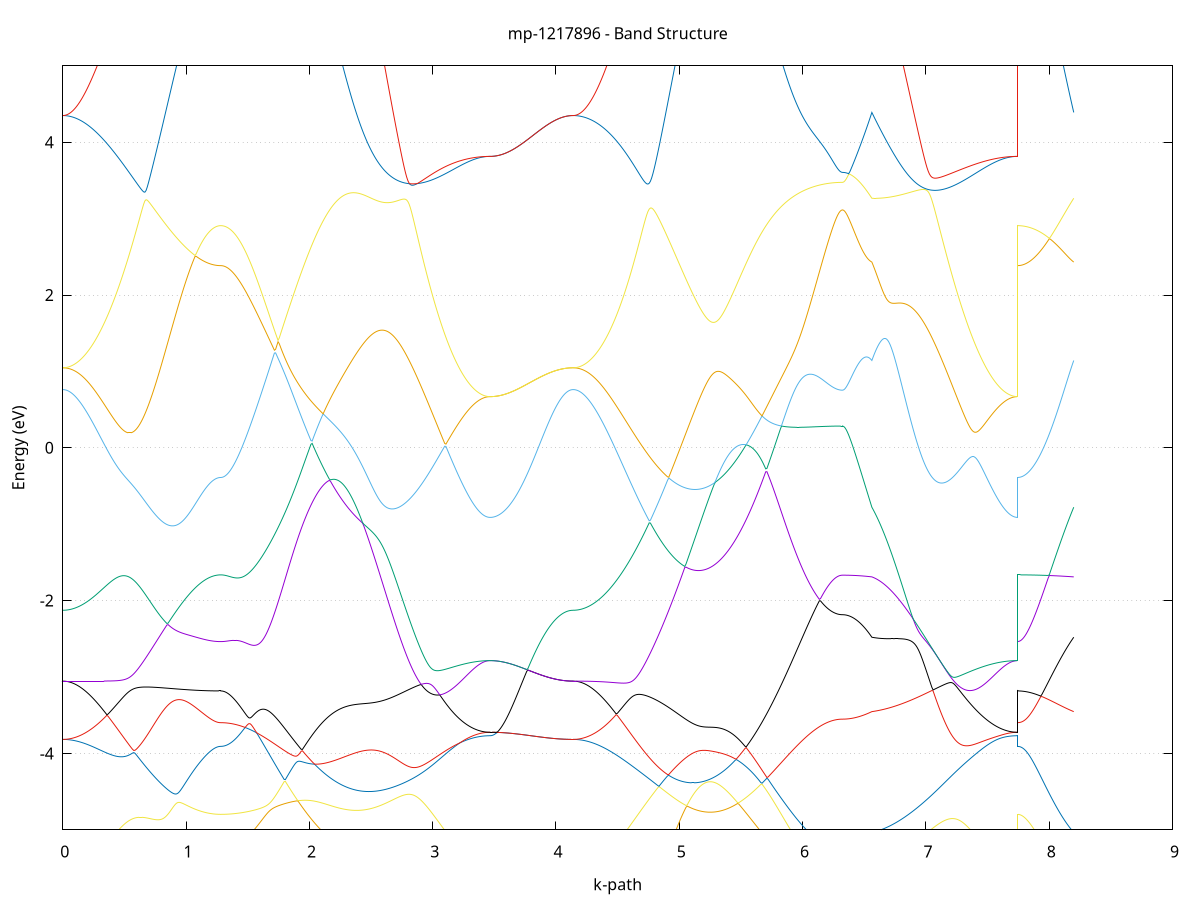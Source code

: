 set title 'mp-1217896 - Band Structure'
set xlabel 'k-path'
set ylabel 'Energy (eV)'
set grid y
set yrange [-5:5]
set terminal png size 800,600
set output 'mp-1217896_bands_gnuplot.png'
plot '-' using 1:2 with lines notitle, '-' using 1:2 with lines notitle, '-' using 1:2 with lines notitle, '-' using 1:2 with lines notitle, '-' using 1:2 with lines notitle, '-' using 1:2 with lines notitle, '-' using 1:2 with lines notitle, '-' using 1:2 with lines notitle, '-' using 1:2 with lines notitle, '-' using 1:2 with lines notitle, '-' using 1:2 with lines notitle, '-' using 1:2 with lines notitle, '-' using 1:2 with lines notitle, '-' using 1:2 with lines notitle, '-' using 1:2 with lines notitle, '-' using 1:2 with lines notitle, '-' using 1:2 with lines notitle, '-' using 1:2 with lines notitle, '-' using 1:2 with lines notitle, '-' using 1:2 with lines notitle, '-' using 1:2 with lines notitle, '-' using 1:2 with lines notitle, '-' using 1:2 with lines notitle, '-' using 1:2 with lines notitle, '-' using 1:2 with lines notitle, '-' using 1:2 with lines notitle, '-' using 1:2 with lines notitle, '-' using 1:2 with lines notitle, '-' using 1:2 with lines notitle, '-' using 1:2 with lines notitle, '-' using 1:2 with lines notitle, '-' using 1:2 with lines notitle
0.000000 -34.415615
0.009931 -34.415515
0.019863 -34.415515
0.029794 -34.415415
0.039726 -34.415215
0.049657 -34.415015
0.059588 -34.414715
0.069520 -34.414515
0.079451 -34.414115
0.089382 -34.413715
0.099314 -34.413315
0.109245 -34.412815
0.119176 -34.412315
0.129108 -34.411715
0.139039 -34.411115
0.148971 -34.410515
0.158902 -34.409815
0.168833 -34.409015
0.178765 -34.408315
0.188696 -34.407415
0.198627 -34.406615
0.208559 -34.405715
0.218490 -34.404715
0.228422 -34.403715
0.238353 -34.402715
0.248284 -34.401715
0.258216 -34.400615
0.268147 -34.399415
0.278078 -34.398315
0.288010 -34.397015
0.297941 -34.395815
0.307873 -34.394515
0.317804 -34.393215
0.327735 -34.391915
0.337667 -34.390515
0.347598 -34.389115
0.357529 -34.387615
0.367461 -34.386215
0.377392 -34.384715
0.387324 -34.383115
0.397255 -34.381615
0.407186 -34.380015
0.417118 -34.378415
0.427049 -34.376815
0.436980 -34.375115
0.446912 -34.373415
0.456843 -34.371715
0.466775 -34.370015
0.476706 -34.368315
0.486637 -34.366515
0.496569 -34.364715
0.506500 -34.362915
0.516431 -34.361115
0.526363 -34.359315
0.536294 -34.357515
0.546226 -34.355615
0.556157 -34.353715
0.566088 -34.351915
0.576020 -34.350015
0.585951 -34.348115
0.595882 -34.346215
0.605814 -34.344315
0.615745 -34.342415
0.625677 -34.340515
0.635608 -34.338615
0.645539 -34.336715
0.655471 -34.334715
0.665402 -34.332815
0.675333 -34.330915
0.685265 -34.329015
0.695196 -34.327115
0.705127 -34.325215
0.715059 -34.324215
0.724990 -34.336515
0.734922 -34.349315
0.744853 -34.361915
0.754784 -34.374515
0.764716 -34.387015
0.774647 -34.399315
0.784578 -34.411515
0.794510 -34.423615
0.804441 -34.435615
0.814373 -34.447415
0.824304 -34.459115
0.834235 -34.470615
0.844167 -34.482015
0.854098 -34.493215
0.864029 -34.504215
0.873961 -34.515015
0.883892 -34.525715
0.893824 -34.536115
0.903755 -34.546415
0.913686 -34.556515
0.923618 -34.566415
0.933549 -34.576015
0.943480 -34.585415
0.953412 -34.594715
0.963343 -34.603715
0.973275 -34.612415
0.983206 -34.621015
0.993137 -34.629315
1.003069 -34.637315
1.013000 -34.645115
1.022931 -34.652715
1.032863 -34.660015
1.042794 -34.667015
1.052726 -34.673815
1.062657 -34.680315
1.072588 -34.686615
1.082520 -34.692615
1.092451 -34.698315
1.102382 -34.703715
1.112314 -34.708815
1.122245 -34.713715
1.132177 -34.718315
1.142108 -34.722615
1.152039 -34.726615
1.161971 -34.730415
1.171902 -34.733815
1.181833 -34.736915
1.191765 -34.739815
1.201696 -34.742315
1.211628 -34.744615
1.221559 -34.746515
1.231490 -34.748215
1.241422 -34.749615
1.251353 -34.750615
1.261284 -34.751415
1.271216 -34.751815
1.281147 -34.752015
1.281147 -34.752015
1.291032 -34.751915
1.300916 -34.751715
1.310800 -34.751415
1.320685 -34.750915
1.330569 -34.750315
1.340453 -34.749515
1.350338 -34.748615
1.360222 -34.747615
1.370106 -34.746515
1.379991 -34.745215
1.389875 -34.743815
1.399760 -34.742215
1.409644 -34.740515
1.419528 -34.738715
1.429413 -34.736815
1.439297 -34.734715
1.449181 -34.732515
1.459066 -34.730115
1.468950 -34.727715
1.478834 -34.725115
1.488719 -34.722315
1.498603 -34.719515
1.508488 -34.716515
1.518372 -34.713415
1.528256 -34.710215
1.538141 -34.706815
1.548025 -34.703315
1.557909 -34.699715
1.567794 -34.696015
1.577678 -34.692215
1.587562 -34.688215
1.597447 -34.684215
1.607331 -34.680015
1.617216 -34.675715
1.627100 -34.671215
1.636984 -34.666715
1.646869 -34.662115
1.656753 -34.657315
1.666637 -34.652415
1.676522 -34.647515
1.686406 -34.642415
1.696291 -34.637215
1.706175 -34.631915
1.716059 -34.626615
1.725944 -34.621115
1.735828 -34.615515
1.745712 -34.609815
1.755597 -34.604115
1.765481 -34.598215
1.775365 -34.592215
1.785250 -34.586215
1.795134 -34.580115
1.805019 -34.573815
1.814903 -34.567515
1.824787 -34.561115
1.834672 -34.554715
1.844556 -34.548115
1.854440 -34.541515
1.864325 -34.534815
1.874209 -34.528015
1.884093 -34.521215
1.893978 -34.514315
1.903862 -34.507315
1.913747 -34.500215
1.923631 -34.493115
1.933515 -34.485915
1.943400 -34.478715
1.953284 -34.471415
1.963168 -34.464115
1.973053 -34.456615
1.982937 -34.449215
1.992821 -34.441715
2.002706 -34.434115
2.012590 -34.429215
2.022475 -34.436615
2.032359 -34.443815
2.042243 -34.450915
2.052128 -34.457815
2.062012 -34.464415
2.071896 -34.470915
2.081781 -34.477115
2.091665 -34.483215
2.101550 -34.489015
2.101550 -34.489015
2.111508 -34.494615
2.121467 -34.500115
2.131425 -34.505215
2.141384 -34.510215
2.151342 -34.514815
2.161301 -34.519315
2.171259 -34.523515
2.181218 -34.527415
2.191176 -34.531015
2.201135 -34.534415
2.211093 -34.537615
2.221052 -34.540415
2.231010 -34.543015
2.240969 -34.545315
2.250927 -34.547315
2.260886 -34.549115
2.270844 -34.550515
2.280803 -34.551715
2.290761 -34.552515
2.300720 -34.553115
2.310678 -34.553415
2.320637 -34.553415
2.330596 -34.553115
2.340554 -34.552515
2.350513 -34.551715
2.360471 -34.550515
2.370430 -34.549015
2.380388 -34.547215
2.390347 -34.545215
2.400305 -34.542815
2.410264 -34.540215
2.420222 -34.537215
2.430181 -34.534015
2.440139 -34.530415
2.450098 -34.526615
2.460056 -34.522515
2.470015 -34.518115
2.479973 -34.513415
2.489932 -34.508515
2.499890 -34.503215
2.509849 -34.497715
2.519807 -34.491915
2.529766 -34.485915
2.539725 -34.479615
2.549683 -34.473015
2.559642 -34.466115
2.569600 -34.459015
2.579559 -34.451615
2.589517 -34.444015
2.599476 -34.436215
2.609434 -34.428115
2.619393 -34.419815
2.629351 -34.411215
2.639310 -34.402415
2.649268 -34.393515
2.659227 -34.384215
2.669185 -34.374815
2.679144 -34.365215
2.689102 -34.355415
2.699061 -34.345415
2.709019 -34.335215
2.718978 -34.324915
2.728936 -34.318315
2.738895 -34.320515
2.748853 -34.322715
2.758812 -34.324815
2.768771 -34.327015
2.778729 -34.329215
2.788688 -34.331415
2.798646 -34.333615
2.808605 -34.335815
2.818563 -34.338115
2.828522 -34.340315
2.838480 -34.342515
2.848439 -34.344715
2.858397 -34.346915
2.868356 -34.349015
2.878314 -34.351215
2.888273 -34.353415
2.898231 -34.355615
2.908190 -34.357715
2.918148 -34.359915
2.928107 -34.362015
2.938065 -34.364115
2.948024 -34.366215
2.957982 -34.368315
2.967941 -34.370415
2.977900 -34.372415
2.987858 -34.374515
2.997817 -34.376515
3.007775 -34.378415
3.017734 -34.380415
3.027692 -34.382315
3.037651 -34.384315
3.047609 -34.386115
3.057568 -34.388015
3.067526 -34.389815
3.077485 -34.391615
3.087443 -34.393415
3.097402 -34.395115
3.107360 -34.396815
3.117319 -34.398515
3.127277 -34.400115
3.137236 -34.401715
3.147194 -34.403315
3.157153 -34.404815
3.167111 -34.406315
3.177070 -34.407715
3.187028 -34.409115
3.196987 -34.410515
3.206946 -34.411815
3.216904 -34.413115
3.226863 -34.414315
3.236821 -34.415515
3.246780 -34.416615
3.256738 -34.417715
3.266697 -34.418815
3.276655 -34.419815
3.286614 -34.420715
3.296572 -34.421615
3.306531 -34.422515
3.316489 -34.423315
3.326448 -34.424015
3.336406 -34.424815
3.346365 -34.425415
3.356323 -34.426015
3.366282 -34.426615
3.376240 -34.427115
3.386199 -34.427515
3.396157 -34.427915
3.406116 -34.428315
3.416075 -34.428615
3.426033 -34.428815
3.435992 -34.429015
3.445950 -34.429115
3.455909 -34.429215
3.465867 -34.429215
3.465867 -34.429215
3.475765 -34.429215
3.485664 -34.429215
3.495562 -34.429215
3.505460 -34.429115
3.515358 -34.429015
3.525256 -34.429015
3.535155 -34.428915
3.545053 -34.428815
3.554951 -34.428615
3.564849 -34.428515
3.574748 -34.428415
3.584646 -34.428215
3.594544 -34.428015
3.604442 -34.427815
3.614340 -34.427715
3.624239 -34.427415
3.634137 -34.427215
3.644035 -34.427015
3.653933 -34.426815
3.663832 -34.426515
3.673730 -34.426315
3.683628 -34.426015
3.693526 -34.425715
3.703424 -34.425415
3.713323 -34.425215
3.723221 -34.424915
3.733119 -34.424615
3.743017 -34.424315
3.752915 -34.424015
3.762814 -34.423715
3.772712 -34.423315
3.782610 -34.423015
3.792508 -34.422715
3.802407 -34.422415
3.812305 -34.422115
3.822203 -34.421815
3.832101 -34.421515
3.841999 -34.421115
3.851898 -34.420815
3.861796 -34.420515
3.871694 -34.420215
3.881592 -34.419915
3.891491 -34.419615
3.901389 -34.419315
3.911287 -34.419115
3.921185 -34.418815
3.931083 -34.418515
3.940982 -34.418315
3.950880 -34.418015
3.960778 -34.417815
3.970676 -34.417615
3.980575 -34.417315
3.990473 -34.417115
4.000371 -34.416915
4.010269 -34.416815
4.020167 -34.416615
4.030066 -34.416415
4.039964 -34.416315
4.049862 -34.416115
4.059760 -34.416015
4.069659 -34.415915
4.079557 -34.415815
4.089455 -34.415815
4.099353 -34.415715
4.109251 -34.415615
4.119150 -34.415615
4.129048 -34.415615
4.138946 -34.415615
4.138946 -34.415615
4.148897 -34.415515
4.158848 -34.415515
4.168798 -34.415415
4.178749 -34.415215
4.188700 -34.415015
4.198650 -34.414715
4.208601 -34.414415
4.218552 -34.414015
4.228503 -34.413615
4.238453 -34.413215
4.248404 -34.412715
4.258355 -34.412115
4.268306 -34.411615
4.278256 -34.410915
4.288207 -34.410215
4.298158 -34.409515
4.308109 -34.408715
4.318059 -34.407915
4.328010 -34.407115
4.337961 -34.406215
4.347911 -34.405215
4.357862 -34.404215
4.367813 -34.403215
4.377764 -34.402115
4.387714 -34.401015
4.397665 -34.399915
4.407616 -34.398715
4.417567 -34.397515
4.427517 -34.396215
4.437468 -34.394915
4.447419 -34.393615
4.457370 -34.392215
4.467320 -34.390815
4.477271 -34.389415
4.487222 -34.387915
4.497173 -34.386415
4.507123 -34.384915
4.517074 -34.383315
4.527025 -34.381715
4.536975 -34.380115
4.546926 -34.378415
4.556877 -34.376715
4.566828 -34.375015
4.576778 -34.373315
4.586729 -34.371615
4.596680 -34.369815
4.606631 -34.368015
4.616581 -34.366215
4.626532 -34.364315
4.636483 -34.362515
4.646434 -34.360615
4.656384 -34.358715
4.666335 -34.356815
4.676286 -34.354915
4.686237 -34.353015
4.696187 -34.351015
4.706138 -34.349115
4.716089 -34.347115
4.726039 -34.345115
4.735990 -34.343115
4.745941 -34.341215
4.755892 -34.339215
4.765842 -34.337215
4.775793 -34.335115
4.785744 -34.333115
4.795695 -34.331115
4.805645 -34.329115
4.815596 -34.327115
4.825547 -34.325115
4.835498 -34.323115
4.845448 -34.321115
4.855399 -34.319115
4.865350 -34.317115
4.875301 -34.316615
4.885251 -34.327115
4.895202 -34.337515
4.905153 -34.347815
4.915103 -34.357815
4.925054 -34.367615
4.935005 -34.377315
4.944956 -34.386715
4.954906 -34.396015
4.964857 -34.405015
4.974808 -34.413815
4.984759 -34.422415
4.994709 -34.430815
5.004660 -34.438915
5.014611 -34.446815
5.024562 -34.454515
5.034512 -34.461815
5.044463 -34.469015
5.054414 -34.475915
5.064365 -34.482515
5.074315 -34.488915
5.084266 -34.494915
5.094217 -34.500815
5.104167 -34.506315
5.114118 -34.511615
5.124069 -34.516615
5.134020 -34.521315
5.143970 -34.525715
5.153921 -34.529815
5.163872 -34.533715
5.173823 -34.537215
5.183773 -34.540515
5.193724 -34.543415
5.203675 -34.546115
5.213626 -34.548515
5.223576 -34.550615
5.233527 -34.552415
5.243478 -34.553915
5.253429 -34.555015
5.263379 -34.555915
5.273330 -34.556515
5.283281 -34.556815
5.293231 -34.556815
5.303182 -34.556615
5.313133 -34.556015
5.323084 -34.555115
5.333034 -34.554015
5.342985 -34.552515
5.352936 -34.550815
5.362887 -34.548815
5.372837 -34.546515
5.382788 -34.543915
5.392739 -34.541015
5.402690 -34.537915
5.412640 -34.534515
5.422591 -34.530815
5.432542 -34.526915
5.442492 -34.522715
5.452443 -34.518315
5.462394 -34.513615
5.472345 -34.508615
5.482295 -34.503415
5.492246 -34.498015
5.502197 -34.492315
5.512148 -34.486515
5.522098 -34.480415
5.532049 -34.474015
5.542000 -34.467515
5.551951 -34.460715
5.561901 -34.453815
5.571852 -34.446715
5.581803 -34.439315
5.591754 -34.431815
5.601704 -34.431515
5.611655 -34.439115
5.621606 -34.446615
5.631556 -34.454115
5.641507 -34.461515
5.641507 -34.461515
5.651394 -34.468815
5.661280 -34.476015
5.671166 -34.483215
5.681053 -34.490415
5.690939 -34.497415
5.700825 -34.504515
5.710712 -34.511415
5.720598 -34.518315
5.730484 -34.525115
5.740371 -34.531815
5.750257 -34.538515
5.760144 -34.545115
5.770030 -34.551615
5.779916 -34.558015
5.789803 -34.564415
5.799689 -34.570615
5.809575 -34.576815
5.819462 -34.582915
5.829348 -34.588915
5.839234 -34.594815
5.849121 -34.600615
5.859007 -34.606415
5.868894 -34.612015
5.878780 -34.617615
5.888666 -34.623015
5.898553 -34.628415
5.908439 -34.633615
5.918325 -34.638715
5.928212 -34.643815
5.938098 -34.648715
5.947984 -34.653615
5.957871 -34.658315
5.967757 -34.662915
5.977643 -34.667415
5.987530 -34.671815
5.997416 -34.676015
6.007303 -34.680215
6.017189 -34.684315
6.027075 -34.688215
6.036962 -34.692015
6.046848 -34.695715
6.056734 -34.699315
6.066621 -34.702715
6.076507 -34.706115
6.086393 -34.709315
6.096280 -34.712315
6.106166 -34.715315
6.116053 -34.718115
6.125939 -34.720815
6.135825 -34.723415
6.145712 -34.725915
6.155598 -34.728215
6.165484 -34.730415
6.175371 -34.732515
6.185257 -34.734415
6.195143 -34.736215
6.205030 -34.737915
6.214916 -34.739415
6.224802 -34.740815
6.234689 -34.742115
6.244575 -34.743215
6.254462 -34.744215
6.264348 -34.745115
6.274234 -34.745915
6.284121 -34.746515
6.294007 -34.746915
6.303893 -34.747315
6.313780 -34.747515
6.323666 -34.747515
6.323666 -34.747515
6.333588 -34.747515
6.343511 -34.747515
6.353433 -34.747415
6.363355 -34.747315
6.373277 -34.747215
6.383200 -34.747015
6.393122 -34.746815
6.403044 -34.746515
6.412966 -34.746315
6.422888 -34.746015
6.432811 -34.745715
6.442733 -34.745315
6.452655 -34.744915
6.462577 -34.744515
6.472500 -34.744015
6.482422 -34.743515
6.492344 -34.743015
6.502266 -34.742515
6.512189 -34.741915
6.522111 -34.741315
6.532033 -34.740615
6.541955 -34.739915
6.551878 -34.739215
6.561800 -34.738515
6.561800 -34.738515
6.571729 -34.735815
6.581657 -34.732915
6.591586 -34.729615
6.601515 -34.726115
6.611444 -34.722215
6.621373 -34.718115
6.631302 -34.713615
6.641231 -34.708915
6.651159 -34.703815
6.661088 -34.698515
6.671017 -34.692915
6.680946 -34.687015
6.690875 -34.680815
6.700804 -34.674415
6.710733 -34.667715
6.720661 -34.660715
6.730590 -34.653415
6.740519 -34.645915
6.750448 -34.638115
6.760377 -34.630115
6.770306 -34.621815
6.780235 -34.613315
6.790163 -34.604515
6.800092 -34.595515
6.810021 -34.586315
6.819950 -34.576815
6.829879 -34.567115
6.839808 -34.557215
6.849737 -34.547115
6.859665 -34.536815
6.869594 -34.526215
6.879523 -34.515515
6.889452 -34.504615
6.899381 -34.493515
6.909310 -34.482215
6.919239 -34.470815
6.929167 -34.459215
6.939096 -34.447415
6.949025 -34.435515
6.958954 -34.423415
6.968883 -34.411215
6.978812 -34.398815
6.988741 -34.386415
6.998669 -34.373815
7.008598 -34.361115
7.018527 -34.348315
7.028456 -34.335415
7.038385 -34.326315
7.048314 -34.328115
7.058243 -34.330215
7.068171 -34.332415
7.078100 -34.334515
7.088029 -34.336715
7.097958 -34.338815
7.107887 -34.341015
7.117816 -34.343215
7.127745 -34.345315
7.137673 -34.347515
7.147602 -34.349715
7.157531 -34.351815
7.167460 -34.354015
7.177389 -34.356115
7.187318 -34.358215
7.197246 -34.360415
7.207175 -34.362515
7.217104 -34.364615
7.227033 -34.366615
7.236962 -34.368715
7.246891 -34.370815
7.256820 -34.372815
7.266748 -34.374815
7.276677 -34.376815
7.286606 -34.378815
7.296535 -34.380715
7.306464 -34.382615
7.316393 -34.384515
7.326322 -34.386415
7.336250 -34.388215
7.346179 -34.390115
7.356108 -34.391815
7.366037 -34.393615
7.375966 -34.395315
7.385895 -34.397015
7.395824 -34.398715
7.405752 -34.400315
7.415681 -34.401915
7.425610 -34.403415
7.435539 -34.404915
7.445468 -34.406415
7.455397 -34.407815
7.465326 -34.409215
7.475254 -34.410615
7.485183 -34.411915
7.495112 -34.413215
7.505041 -34.414415
7.514970 -34.415615
7.524899 -34.416715
7.534828 -34.417815
7.544756 -34.418815
7.554685 -34.419815
7.564614 -34.420815
7.574543 -34.421715
7.584472 -34.422515
7.594401 -34.423315
7.604330 -34.424115
7.614258 -34.424815
7.624187 -34.425415
7.634116 -34.426015
7.644045 -34.426615
7.653974 -34.427115
7.663903 -34.427515
7.673832 -34.427915
7.683760 -34.428315
7.693689 -34.428615
7.703618 -34.428815
7.713547 -34.429015
7.723476 -34.429115
7.733405 -34.429215
7.743333 -34.429215
7.743333 -34.752015
7.753241 -34.752015
7.763149 -34.751915
7.773057 -34.751915
7.782965 -34.751815
7.792873 -34.751815
7.802781 -34.751715
7.812689 -34.751615
7.822597 -34.751515
7.832504 -34.751415
7.842412 -34.751215
7.852320 -34.751115
7.862228 -34.750915
7.872136 -34.750815
7.882044 -34.750615
7.891952 -34.750415
7.901860 -34.750115
7.911767 -34.749915
7.921675 -34.749715
7.931583 -34.749415
7.941491 -34.749115
7.951399 -34.748915
7.961307 -34.748615
7.971215 -34.748315
7.981123 -34.748015
7.991030 -34.747615
8.000938 -34.747315
8.010846 -34.746915
8.020754 -34.746615
8.030662 -34.746215
8.040570 -34.745815
8.050478 -34.745415
8.060386 -34.745015
8.070293 -34.744615
8.080201 -34.744215
8.090109 -34.743815
8.100017 -34.743315
8.109925 -34.742915
8.119833 -34.742415
8.129741 -34.742015
8.139649 -34.741515
8.149557 -34.741015
8.159464 -34.740515
8.169372 -34.740015
8.179280 -34.739515
8.189188 -34.739015
8.199096 -34.738515
e
0.000000 -33.657515
0.009931 -33.657715
0.019863 -33.658215
0.029794 -33.659115
0.039726 -33.660315
0.049657 -33.661915
0.059588 -33.663815
0.069520 -33.666115
0.079451 -33.668715
0.089382 -33.671615
0.099314 -33.674915
0.109245 -33.678615
0.119176 -33.682515
0.129108 -33.686815
0.139039 -33.691415
0.148971 -33.696415
0.158902 -33.701715
0.168833 -33.707215
0.178765 -33.713215
0.188696 -33.719415
0.198627 -33.725915
0.208559 -33.732715
0.218490 -33.739815
0.228422 -33.747215
0.238353 -33.754915
0.248284 -33.762915
0.258216 -33.771115
0.268147 -33.779615
0.278078 -33.788415
0.288010 -33.797415
0.297941 -33.806715
0.307873 -33.816215
0.317804 -33.826015
0.327735 -33.836015
0.337667 -33.846215
0.347598 -33.856615
0.357529 -33.867315
0.367461 -33.878115
0.377392 -33.889115
0.387324 -33.900315
0.397255 -33.911715
0.407186 -33.923315
0.417118 -33.935015
0.427049 -33.946915
0.436980 -33.959015
0.446912 -33.971115
0.456843 -33.983515
0.466775 -33.995915
0.476706 -34.008415
0.486637 -34.021115
0.496569 -34.033915
0.506500 -34.046715
0.516431 -34.059615
0.526363 -34.072615
0.536294 -34.085715
0.546226 -34.098915
0.556157 -34.112115
0.566088 -34.125315
0.576020 -34.138615
0.585951 -34.151915
0.595882 -34.165215
0.605814 -34.178515
0.615745 -34.191815
0.625677 -34.205215
0.635608 -34.218515
0.645539 -34.231815
0.655471 -34.245015
0.665402 -34.258315
0.675333 -34.271415
0.685265 -34.284615
0.695196 -34.297715
0.705127 -34.310615
0.715059 -34.322715
0.724990 -34.321415
0.734922 -34.319515
0.744853 -34.317715
0.754784 -34.315815
0.764716 -34.314015
0.774647 -34.312115
0.784578 -34.310315
0.794510 -34.308515
0.804441 -34.306815
0.814373 -34.305015
0.824304 -34.303215
0.834235 -34.301515
0.844167 -34.299815
0.854098 -34.298115
0.864029 -34.296515
0.873961 -34.294815
0.883892 -34.293215
0.893824 -34.291615
0.903755 -34.290115
0.913686 -34.288515
0.923618 -34.287015
0.933549 -34.285615
0.943480 -34.284115
0.953412 -34.282715
0.963343 -34.281315
0.973275 -34.280015
0.983206 -34.278715
0.993137 -34.277415
1.003069 -34.276215
1.013000 -34.275015
1.022931 -34.273815
1.032863 -34.272715
1.042794 -34.271615
1.052726 -34.270515
1.062657 -34.269515
1.072588 -34.268515
1.082520 -34.267615
1.092451 -34.266715
1.102382 -34.265915
1.112314 -34.265115
1.122245 -34.264315
1.132177 -34.263615
1.142108 -34.262915
1.152039 -34.262315
1.161971 -34.261715
1.171902 -34.261215
1.181833 -34.260715
1.191765 -34.260215
1.201696 -34.259815
1.211628 -34.259515
1.221559 -34.259215
1.231490 -34.258915
1.241422 -34.258715
1.251353 -34.258515
1.261284 -34.258415
1.271216 -34.258315
1.281147 -34.258315
1.281147 -34.258315
1.291032 -34.258315
1.300916 -34.258315
1.310800 -34.258215
1.320685 -34.258215
1.330569 -34.258115
1.340453 -34.258015
1.350338 -34.257915
1.360222 -34.257715
1.370106 -34.257615
1.379991 -34.257415
1.389875 -34.257215
1.399760 -34.257015
1.409644 -34.256815
1.419528 -34.256515
1.429413 -34.256215
1.439297 -34.256015
1.449181 -34.255715
1.459066 -34.255415
1.468950 -34.255115
1.478834 -34.254715
1.488719 -34.254415
1.498603 -34.254015
1.508488 -34.253615
1.518372 -34.253215
1.528256 -34.252815
1.538141 -34.252415
1.548025 -34.252015
1.557909 -34.251615
1.567794 -34.251115
1.577678 -34.250715
1.587562 -34.250215
1.597447 -34.249815
1.607331 -34.249315
1.617216 -34.248815
1.627100 -34.248315
1.636984 -34.247915
1.646869 -34.247415
1.656753 -34.246915
1.666637 -34.246415
1.676522 -34.245915
1.686406 -34.245415
1.696291 -34.244915
1.706175 -34.244415
1.716059 -34.243915
1.725944 -34.243415
1.735828 -34.242915
1.745712 -34.242415
1.755597 -34.241915
1.765481 -34.241515
1.775365 -34.241015
1.785250 -34.240515
1.795134 -34.240115
1.805019 -34.244515
1.814903 -34.254015
1.824787 -34.263515
1.834672 -34.273015
1.844556 -34.282415
1.854440 -34.291815
1.864325 -34.301115
1.874209 -34.310415
1.884093 -34.319615
1.893978 -34.328715
1.903862 -34.337715
1.913747 -34.346615
1.923631 -34.355515
1.933515 -34.364215
1.943400 -34.372815
1.953284 -34.381315
1.963168 -34.389615
1.973053 -34.397915
1.982937 -34.405915
1.992821 -34.413815
2.002706 -34.421615
2.012590 -34.426515
2.022475 -34.418915
2.032359 -34.411215
2.042243 -34.403515
2.052128 -34.395715
2.062012 -34.387915
2.071896 -34.380115
2.081781 -34.372215
2.091665 -34.364315
2.101550 -34.356415
2.101550 -34.356415
2.111508 -34.348415
2.121467 -34.340415
2.131425 -34.332315
2.141384 -34.324315
2.151342 -34.316215
2.161301 -34.308115
2.171259 -34.300015
2.181218 -34.291815
2.191176 -34.283715
2.201135 -34.275615
2.211093 -34.267515
2.221052 -34.259415
2.231010 -34.251315
2.240969 -34.244115
2.250927 -34.242715
2.260886 -34.243315
2.270844 -34.244115
2.280803 -34.244915
2.290761 -34.245815
2.300720 -34.246715
2.310678 -34.247715
2.320637 -34.248715
2.330596 -34.249815
2.340554 -34.250815
2.350513 -34.252015
2.360471 -34.253115
2.370430 -34.254315
2.380388 -34.255615
2.390347 -34.256915
2.400305 -34.258215
2.410264 -34.259515
2.420222 -34.260915
2.430181 -34.262315
2.440139 -34.263815
2.450098 -34.265315
2.460056 -34.266815
2.470015 -34.268415
2.479973 -34.270015
2.489932 -34.271615
2.499890 -34.273315
2.509849 -34.274915
2.519807 -34.276715
2.529766 -34.278415
2.539725 -34.280215
2.549683 -34.282015
2.559642 -34.283815
2.569600 -34.285715
2.579559 -34.287615
2.589517 -34.289515
2.599476 -34.291415
2.609434 -34.293415
2.619393 -34.295415
2.629351 -34.297415
2.639310 -34.299415
2.649268 -34.301415
2.659227 -34.303515
2.669185 -34.305515
2.679144 -34.307615
2.689102 -34.309815
2.699061 -34.311915
2.709019 -34.314015
2.718978 -34.316215
2.728936 -34.314415
2.738895 -34.303715
2.748853 -34.292915
2.758812 -34.281915
2.768771 -34.270815
2.778729 -34.259515
2.788688 -34.248115
2.798646 -34.236615
2.808605 -34.225015
2.818563 -34.213315
2.828522 -34.201515
2.838480 -34.189615
2.848439 -34.177715
2.858397 -34.165715
2.868356 -34.153615
2.878314 -34.141515
2.888273 -34.129315
2.898231 -34.117115
2.908190 -34.104915
2.918148 -34.092615
2.928107 -34.080415
2.938065 -34.068215
2.948024 -34.056015
2.957982 -34.043815
2.967941 -34.031615
2.977900 -34.019515
2.987858 -34.007415
2.997817 -33.995415
3.007775 -33.983515
3.017734 -33.971615
3.027692 -33.959915
3.037651 -33.948215
3.047609 -33.936715
3.057568 -33.925215
3.067526 -33.913915
3.077485 -33.902715
3.087443 -33.891715
3.097402 -33.880915
3.107360 -33.870215
3.117319 -33.859615
3.127277 -33.849315
3.137236 -33.839115
3.147194 -33.829215
3.157153 -33.819415
3.167111 -33.809915
3.177070 -33.800615
3.187028 -33.791515
3.196987 -33.782715
3.206946 -33.774115
3.216904 -33.765815
3.226863 -33.757715
3.236821 -33.749915
3.246780 -33.742415
3.256738 -33.735215
3.266697 -33.728215
3.276655 -33.721615
3.286614 -33.715315
3.296572 -33.709215
3.306531 -33.703515
3.316489 -33.698115
3.326448 -33.693015
3.336406 -33.688315
3.346365 -33.683915
3.356323 -33.679815
3.366282 -33.676115
3.376240 -33.672715
3.386199 -33.669715
3.396157 -33.667015
3.406116 -33.664615
3.416075 -33.662715
3.426033 -33.661015
3.435992 -33.659815
3.445950 -33.658915
3.455909 -33.658315
3.465867 -33.658215
3.465867 -33.658215
3.475765 -33.658215
3.485664 -33.658215
3.495562 -33.658215
3.505460 -33.658115
3.515358 -33.658115
3.525256 -33.658115
3.535155 -33.658115
3.545053 -33.658115
3.554951 -33.658115
3.564849 -33.658115
3.574748 -33.658115
3.584646 -33.658115
3.594544 -33.658115
3.604442 -33.658115
3.614340 -33.658115
3.624239 -33.658115
3.634137 -33.658115
3.644035 -33.658015
3.653933 -33.658015
3.663832 -33.658015
3.673730 -33.658015
3.683628 -33.658015
3.693526 -33.658015
3.703424 -33.658015
3.713323 -33.658015
3.723221 -33.657915
3.733119 -33.657915
3.743017 -33.657915
3.752915 -33.657915
3.762814 -33.657915
3.772712 -33.657915
3.782610 -33.657915
3.792508 -33.657815
3.802407 -33.657815
3.812305 -33.657815
3.822203 -33.657815
3.832101 -33.657815
3.841999 -33.657815
3.851898 -33.657815
3.861796 -33.657715
3.871694 -33.657715
3.881592 -33.657715
3.891491 -33.657715
3.901389 -33.657715
3.911287 -33.657715
3.921185 -33.657715
3.931083 -33.657715
3.940982 -33.657615
3.950880 -33.657615
3.960778 -33.657615
3.970676 -33.657615
3.980575 -33.657615
3.990473 -33.657615
4.000371 -33.657615
4.010269 -33.657615
4.020167 -33.657615
4.030066 -33.657615
4.039964 -33.657515
4.049862 -33.657515
4.059760 -33.657515
4.069659 -33.657515
4.079557 -33.657515
4.089455 -33.657515
4.099353 -33.657515
4.109251 -33.657515
4.119150 -33.657515
4.129048 -33.657515
4.138946 -33.657515
4.138946 -33.657515
4.148897 -33.657715
4.158848 -33.658215
4.168798 -33.659115
4.178749 -33.660415
4.188700 -33.662015
4.198650 -33.664015
4.208601 -33.666415
4.218552 -33.669115
4.228503 -33.672115
4.238453 -33.675515
4.248404 -33.679315
4.258355 -33.683415
4.268306 -33.687815
4.278256 -33.692515
4.288207 -33.697615
4.298158 -33.703115
4.308109 -33.708815
4.318059 -33.714915
4.328010 -33.721215
4.337961 -33.727915
4.347911 -33.734915
4.357862 -33.742115
4.367813 -33.749715
4.377764 -33.757515
4.387714 -33.765615
4.397665 -33.774015
4.407616 -33.782615
4.417567 -33.791515
4.427517 -33.800615
4.437468 -33.809915
4.447419 -33.819515
4.457370 -33.829315
4.467320 -33.839315
4.477271 -33.849515
4.487222 -33.859915
4.497173 -33.870515
4.507123 -33.881215
4.517074 -33.892115
4.527025 -33.903215
4.536975 -33.914415
4.546926 -33.925815
4.556877 -33.937215
4.566828 -33.948815
4.576778 -33.960615
4.586729 -33.972415
4.596680 -33.984315
4.606631 -33.996315
4.616581 -34.008315
4.626532 -34.020415
4.636483 -34.032615
4.646434 -34.044815
4.656384 -34.057115
4.666335 -34.069315
4.676286 -34.081615
4.686237 -34.093915
4.696187 -34.106215
4.706138 -34.118515
4.716089 -34.130715
4.726039 -34.142915
4.735990 -34.155115
4.745941 -34.167215
4.755892 -34.179315
4.765842 -34.191315
4.775793 -34.203215
4.785744 -34.215115
4.795695 -34.226815
4.805645 -34.238515
4.815596 -34.250015
4.825547 -34.261515
4.835498 -34.272815
4.845448 -34.283915
4.855399 -34.295015
4.865350 -34.305815
4.875301 -34.315115
4.885251 -34.313115
4.895202 -34.311215
4.905153 -34.309215
4.915103 -34.307315
4.925054 -34.305315
4.935005 -34.303415
4.944956 -34.301515
4.954906 -34.299615
4.964857 -34.297715
4.974808 -34.295815
4.984759 -34.294015
4.994709 -34.292215
5.004660 -34.290415
5.014611 -34.288615
5.024562 -34.286815
5.034512 -34.285015
5.044463 -34.283315
5.054414 -34.281615
5.064365 -34.279915
5.074315 -34.278315
5.084266 -34.276615
5.094217 -34.275015
5.104167 -34.273515
5.114118 -34.271915
5.124069 -34.270415
5.134020 -34.268915
5.143970 -34.267415
5.153921 -34.266015
5.163872 -34.264515
5.173823 -34.263215
5.183773 -34.261815
5.193724 -34.260515
5.203675 -34.259215
5.213626 -34.257915
5.223576 -34.256715
5.233527 -34.255515
5.243478 -34.254415
5.253429 -34.253215
5.263379 -34.252115
5.273330 -34.251115
5.283281 -34.250015
5.293231 -34.249015
5.303182 -34.248115
5.313133 -34.247215
5.323084 -34.246315
5.333034 -34.245415
5.342985 -34.244615
5.352936 -34.243915
5.362887 -34.243515
5.372837 -34.249215
5.382788 -34.257215
5.392739 -34.265215
5.402690 -34.273315
5.412640 -34.281415
5.422591 -34.289515
5.432542 -34.297615
5.442492 -34.305615
5.452443 -34.313715
5.462394 -34.321715
5.472345 -34.329715
5.482295 -34.337715
5.492246 -34.345715
5.502197 -34.353715
5.512148 -34.361615
5.522098 -34.369515
5.532049 -34.377415
5.542000 -34.385315
5.551951 -34.393115
5.561901 -34.400815
5.571852 -34.408615
5.581803 -34.416315
5.591754 -34.423915
5.601704 -34.424115
5.611655 -34.416315
5.621606 -34.408215
5.631556 -34.400115
5.641507 -34.391715
5.641507 -34.391715
5.651394 -34.383315
5.661280 -34.374815
5.671166 -34.366115
5.681053 -34.357315
5.690939 -34.348515
5.700825 -34.339515
5.710712 -34.330415
5.720598 -34.321215
5.730484 -34.311915
5.740371 -34.302615
5.750257 -34.293215
5.760144 -34.283815
5.770030 -34.274315
5.779916 -34.264715
5.789803 -34.255215
5.799689 -34.245615
5.809575 -34.237715
5.819462 -34.238015
5.829348 -34.238315
5.839234 -34.238715
5.849121 -34.239015
5.859007 -34.239415
5.868894 -34.239815
5.878780 -34.240115
5.888666 -34.240515
5.898553 -34.240915
5.908439 -34.241315
5.918325 -34.241615
5.928212 -34.242015
5.938098 -34.242415
5.947984 -34.242815
5.957871 -34.243215
5.967757 -34.243615
5.977643 -34.243915
5.987530 -34.244315
5.997416 -34.244715
6.007303 -34.245115
6.017189 -34.245415
6.027075 -34.245815
6.036962 -34.246215
6.046848 -34.246515
6.056734 -34.246815
6.066621 -34.247215
6.076507 -34.247515
6.086393 -34.247815
6.096280 -34.248115
6.106166 -34.248415
6.116053 -34.248715
6.125939 -34.249015
6.135825 -34.249315
6.145712 -34.249515
6.155598 -34.249815
6.165484 -34.250015
6.175371 -34.250215
6.185257 -34.250415
6.195143 -34.250615
6.205030 -34.250815
6.214916 -34.251015
6.224802 -34.251115
6.234689 -34.251315
6.244575 -34.251415
6.254462 -34.251515
6.264348 -34.251615
6.274234 -34.251715
6.284121 -34.251815
6.294007 -34.251815
6.303893 -34.251815
6.313780 -34.251915
6.323666 -34.251915
6.323666 -34.251915
6.333588 -34.251915
6.343511 -34.251915
6.353433 -34.251915
6.363355 -34.252015
6.373277 -34.252015
6.383200 -34.252115
6.393122 -34.252215
6.403044 -34.252315
6.412966 -34.252415
6.422888 -34.252515
6.432811 -34.252715
6.442733 -34.252815
6.452655 -34.253015
6.462577 -34.253115
6.472500 -34.253315
6.482422 -34.253515
6.492344 -34.253715
6.502266 -34.253915
6.512189 -34.254115
6.522111 -34.254415
6.532033 -34.254615
6.541955 -34.254915
6.551878 -34.255115
6.561800 -34.255415
6.561800 -34.255415
6.571729 -34.255915
6.581657 -34.256415
6.591586 -34.257015
6.601515 -34.257615
6.611444 -34.258315
6.621373 -34.259015
6.631302 -34.259815
6.641231 -34.260615
6.651159 -34.261515
6.661088 -34.262415
6.671017 -34.263415
6.680946 -34.264415
6.690875 -34.265515
6.700804 -34.266615
6.710733 -34.267815
6.720661 -34.269015
6.730590 -34.270215
6.740519 -34.271515
6.750448 -34.272915
6.760377 -34.274315
6.770306 -34.275715
6.780235 -34.277115
6.790163 -34.278715
6.800092 -34.280215
6.810021 -34.281815
6.819950 -34.283415
6.829879 -34.285015
6.839808 -34.286715
6.849737 -34.288415
6.859665 -34.290215
6.869594 -34.292015
6.879523 -34.293815
6.889452 -34.295615
6.899381 -34.297515
6.909310 -34.299415
6.919239 -34.301315
6.929167 -34.303215
6.939096 -34.305215
6.949025 -34.307215
6.958954 -34.309215
6.968883 -34.311215
6.978812 -34.313315
6.988741 -34.315315
6.998669 -34.317415
7.008598 -34.319515
7.018527 -34.321615
7.028456 -34.323615
7.038385 -34.321915
7.048314 -34.309115
7.058243 -34.296015
7.068171 -34.282815
7.078100 -34.269515
7.088029 -34.256215
7.097958 -34.242815
7.107887 -34.229415
7.117816 -34.216015
7.127745 -34.202515
7.137673 -34.189015
7.147602 -34.175515
7.157531 -34.162115
7.167460 -34.148615
7.177389 -34.135215
7.187318 -34.121715
7.197246 -34.108415
7.207175 -34.095115
7.217104 -34.081815
7.227033 -34.068615
7.236962 -34.055415
7.246891 -34.042415
7.256820 -34.029415
7.266748 -34.016515
7.276677 -34.003815
7.286606 -33.991115
7.296535 -33.978615
7.306464 -33.966215
7.316393 -33.953915
7.326322 -33.941815
7.336250 -33.929915
7.346179 -33.918115
7.356108 -33.906515
7.366037 -33.895015
7.375966 -33.883815
7.385895 -33.872715
7.395824 -33.861915
7.405752 -33.851215
7.415681 -33.840815
7.425610 -33.830615
7.435539 -33.820615
7.445468 -33.810915
7.455397 -33.801415
7.465326 -33.792215
7.475254 -33.783215
7.485183 -33.774515
7.495112 -33.766115
7.505041 -33.757915
7.514970 -33.750015
7.524899 -33.742515
7.534828 -33.735215
7.544756 -33.728215
7.554685 -33.721515
7.564614 -33.715215
7.574543 -33.709115
7.584472 -33.703415
7.594401 -33.698015
7.604330 -33.692915
7.614258 -33.688215
7.624187 -33.683815
7.634116 -33.679715
7.644045 -33.676015
7.653974 -33.672615
7.663903 -33.669615
7.673832 -33.666915
7.683760 -33.664615
7.693689 -33.662615
7.703618 -33.661015
7.713547 -33.659815
7.723476 -33.658915
7.733405 -33.658315
7.743333 -33.658215
7.743333 -34.258315
7.753241 -34.258315
7.763149 -34.258315
7.773057 -34.258315
7.782965 -34.258315
7.792873 -34.258215
7.802781 -34.258215
7.812689 -34.258215
7.822597 -34.258215
7.832504 -34.258115
7.842412 -34.258115
7.852320 -34.258015
7.862228 -34.258015
7.872136 -34.257915
7.882044 -34.257915
7.891952 -34.257815
7.901860 -34.257715
7.911767 -34.257715
7.921675 -34.257615
7.931583 -34.257515
7.941491 -34.257415
7.951399 -34.257415
7.961307 -34.257315
7.971215 -34.257215
7.981123 -34.257115
7.991030 -34.257015
8.000938 -34.256915
8.010846 -34.256915
8.020754 -34.256815
8.030662 -34.256715
8.040570 -34.256615
8.050478 -34.256515
8.060386 -34.256415
8.070293 -34.256315
8.080201 -34.256215
8.090109 -34.256215
8.100017 -34.256115
8.109925 -34.256015
8.119833 -34.255915
8.129741 -34.255815
8.139649 -34.255815
8.149557 -34.255715
8.159464 -34.255615
8.169372 -34.255615
8.179280 -34.255515
8.189188 -34.255415
8.199096 -34.255415
e
0.000000 -33.657515
0.009931 -33.657615
0.019863 -33.657715
0.029794 -33.657915
0.039726 -33.658115
0.049657 -33.658515
0.059588 -33.658915
0.069520 -33.659415
0.079451 -33.660015
0.089382 -33.660715
0.099314 -33.661415
0.109245 -33.662215
0.119176 -33.663115
0.129108 -33.664115
0.139039 -33.665115
0.148971 -33.666215
0.158902 -33.667415
0.168833 -33.668715
0.178765 -33.670015
0.188696 -33.671415
0.198627 -33.672915
0.208559 -33.674415
0.218490 -33.676015
0.228422 -33.677715
0.238353 -33.679415
0.248284 -33.681215
0.258216 -33.683115
0.268147 -33.685015
0.278078 -33.687015
0.288010 -33.689115
0.297941 -33.691215
0.307873 -33.693415
0.317804 -33.695615
0.327735 -33.697915
0.337667 -33.700215
0.347598 -33.702615
0.357529 -33.705015
0.367461 -33.707515
0.377392 -33.710015
0.387324 -33.712615
0.397255 -33.715215
0.407186 -33.717815
0.417118 -33.720515
0.427049 -33.723315
0.436980 -33.726115
0.446912 -33.728915
0.456843 -33.731715
0.466775 -33.734615
0.476706 -33.737515
0.486637 -33.740415
0.496569 -33.743415
0.506500 -33.746415
0.516431 -33.749415
0.526363 -33.752415
0.536294 -33.755515
0.546226 -33.758615
0.556157 -33.761615
0.566088 -33.764715
0.576020 -33.767815
0.585951 -33.771015
0.595882 -33.774115
0.605814 -33.777215
0.615745 -33.780415
0.625677 -33.783515
0.635608 -33.786715
0.645539 -33.789815
0.655471 -33.792915
0.665402 -33.796115
0.675333 -33.799215
0.685265 -33.802315
0.695196 -33.805415
0.705127 -33.808515
0.715059 -33.811615
0.724990 -33.814715
0.734922 -33.817715
0.744853 -33.820815
0.754784 -33.823815
0.764716 -33.826815
0.774647 -33.829715
0.784578 -33.832715
0.794510 -33.835615
0.804441 -33.838515
0.814373 -33.841315
0.824304 -33.844115
0.834235 -33.846915
0.844167 -33.849715
0.854098 -33.852415
0.864029 -33.855015
0.873961 -33.857715
0.883892 -33.860215
0.893824 -33.862815
0.903755 -33.865315
0.913686 -33.867715
0.923618 -33.870115
0.933549 -33.872515
0.943480 -33.874815
0.953412 -33.877015
0.963343 -33.879215
0.973275 -33.881415
0.983206 -33.883515
0.993137 -33.885515
1.003069 -33.887515
1.013000 -33.889415
1.022931 -33.891215
1.032863 -33.893015
1.042794 -33.894815
1.052726 -33.896415
1.062657 -33.898015
1.072588 -33.899615
1.082520 -33.901015
1.092451 -33.902415
1.102382 -33.903815
1.112314 -33.905115
1.122245 -33.906315
1.132177 -33.907415
1.142108 -33.908415
1.152039 -33.909415
1.161971 -33.910415
1.171902 -33.911215
1.181833 -33.912015
1.191765 -33.912715
1.201696 -33.913315
1.211628 -33.913915
1.221559 -33.914415
1.231490 -33.914815
1.241422 -33.915115
1.251353 -33.915415
1.261284 -33.915515
1.271216 -33.915715
1.281147 -33.915715
1.281147 -33.915715
1.291032 -33.915815
1.300916 -33.916315
1.310800 -33.917015
1.320685 -33.918115
1.330569 -33.919415
1.340453 -33.921015
1.350338 -33.922915
1.360222 -33.925115
1.370106 -33.927615
1.379991 -33.930415
1.389875 -33.933415
1.399760 -33.936715
1.409644 -33.940315
1.419528 -33.944215
1.429413 -33.948315
1.439297 -33.952715
1.449181 -33.957415
1.459066 -33.962315
1.468950 -33.967515
1.478834 -33.972915
1.488719 -33.978515
1.498603 -33.984415
1.508488 -33.990515
1.518372 -33.996815
1.528256 -34.003415
1.538141 -34.010115
1.548025 -34.017115
1.557909 -34.024215
1.567794 -34.031615
1.577678 -34.039115
1.587562 -34.046815
1.597447 -34.054615
1.607331 -34.062715
1.617216 -34.070815
1.627100 -34.079215
1.636984 -34.087615
1.646869 -34.096215
1.656753 -34.104915
1.666637 -34.113715
1.676522 -34.122715
1.686406 -34.131715
1.696291 -34.140815
1.706175 -34.150015
1.716059 -34.159315
1.725944 -34.168615
1.735828 -34.178015
1.745712 -34.187415
1.755597 -34.196915
1.765481 -34.206415
1.775365 -34.215915
1.785250 -34.225415
1.795134 -34.235015
1.805019 -34.239615
1.814903 -34.239215
1.824787 -34.238815
1.834672 -34.238415
1.844556 -34.238015
1.854440 -34.237615
1.864325 -34.237215
1.874209 -34.236915
1.884093 -34.236615
1.893978 -34.236215
1.903862 -34.235915
1.913747 -34.235615
1.923631 -34.235415
1.933515 -34.235115
1.943400 -34.234915
1.953284 -34.234715
1.963168 -34.234515
1.973053 -34.234415
1.982937 -34.234315
1.992821 -34.234215
2.002706 -34.234115
2.012590 -34.234015
2.022475 -34.234015
2.032359 -34.234015
2.042243 -34.234015
2.052128 -34.234115
2.062012 -34.234215
2.071896 -34.234315
2.081781 -34.234515
2.091665 -34.234615
2.101550 -34.234915
2.101550 -34.234915
2.111508 -34.235115
2.121467 -34.235415
2.131425 -34.235715
2.141384 -34.236015
2.151342 -34.236415
2.161301 -34.236815
2.171259 -34.237315
2.181218 -34.237815
2.191176 -34.238315
2.201135 -34.238915
2.211093 -34.239415
2.221052 -34.240015
2.231010 -34.240615
2.240969 -34.240415
2.250927 -34.234415
2.260886 -34.226515
2.270844 -34.218415
2.280803 -34.210315
2.290761 -34.202215
2.300720 -34.194115
2.310678 -34.186115
2.320637 -34.178015
2.330596 -34.169915
2.340554 -34.161915
2.350513 -34.153915
2.360471 -34.146015
2.370430 -34.138015
2.380388 -34.130115
2.390347 -34.122215
2.400305 -34.114315
2.410264 -34.106515
2.420222 -34.098715
2.430181 -34.091015
2.440139 -34.083215
2.450098 -34.075615
2.460056 -34.067915
2.470015 -34.060315
2.479973 -34.052815
2.489932 -34.045315
2.499890 -34.037815
2.509849 -34.030415
2.519807 -34.023015
2.529766 -34.015715
2.539725 -34.008515
2.549683 -34.001315
2.559642 -33.994115
2.569600 -33.987015
2.579559 -33.980015
2.589517 -33.973015
2.599476 -33.966115
2.609434 -33.959315
2.619393 -33.952515
2.629351 -33.945815
2.639310 -33.939115
2.649268 -33.932515
2.659227 -33.926015
2.669185 -33.919515
2.679144 -33.913115
2.689102 -33.906815
2.699061 -33.900615
2.709019 -33.894415
2.718978 -33.888315
2.728936 -33.882215
2.738895 -33.876315
2.748853 -33.870415
2.758812 -33.864515
2.768771 -33.858815
2.778729 -33.853115
2.788688 -33.847515
2.798646 -33.842015
2.808605 -33.836615
2.818563 -33.831215
2.828522 -33.825915
2.838480 -33.820715
2.848439 -33.815615
2.858397 -33.810615
2.868356 -33.805615
2.878314 -33.800715
2.888273 -33.795915
2.898231 -33.791215
2.908190 -33.786515
2.918148 -33.782015
2.928107 -33.777515
2.938065 -33.773115
2.948024 -33.768815
2.957982 -33.764615
2.967941 -33.760415
2.977900 -33.756315
2.987858 -33.752315
2.997817 -33.748415
3.007775 -33.744615
3.017734 -33.740915
3.027692 -33.737215
3.037651 -33.733715
3.047609 -33.730215
3.057568 -33.726815
3.067526 -33.723415
3.077485 -33.720215
3.087443 -33.717015
3.097402 -33.714015
3.107360 -33.711015
3.117319 -33.708115
3.127277 -33.705215
3.137236 -33.702515
3.147194 -33.699815
3.157153 -33.697315
3.167111 -33.694815
3.177070 -33.692415
3.187028 -33.690015
3.196987 -33.687815
3.206946 -33.685615
3.216904 -33.683615
3.226863 -33.681615
3.236821 -33.679615
3.246780 -33.677815
3.256738 -33.676115
3.266697 -33.674415
3.276655 -33.672815
3.286614 -33.671315
3.296572 -33.669915
3.306531 -33.668515
3.316489 -33.667315
3.326448 -33.666115
3.336406 -33.665015
3.346365 -33.664015
3.356323 -33.663115
3.366282 -33.662215
3.376240 -33.661415
3.386199 -33.660715
3.396157 -33.660115
3.406116 -33.659615
3.416075 -33.659215
3.426033 -33.658815
3.435992 -33.658515
3.445950 -33.658315
3.455909 -33.658215
3.465867 -33.658215
3.465867 -33.658215
3.475765 -33.658215
3.485664 -33.658215
3.495562 -33.658215
3.505460 -33.658115
3.515358 -33.658115
3.525256 -33.658115
3.535155 -33.658115
3.545053 -33.658115
3.554951 -33.658115
3.564849 -33.658115
3.574748 -33.658115
3.584646 -33.658115
3.594544 -33.658115
3.604442 -33.658115
3.614340 -33.658115
3.624239 -33.658115
3.634137 -33.658115
3.644035 -33.658015
3.653933 -33.658015
3.663832 -33.658015
3.673730 -33.658015
3.683628 -33.658015
3.693526 -33.658015
3.703424 -33.658015
3.713323 -33.658015
3.723221 -33.657915
3.733119 -33.657915
3.743017 -33.657915
3.752915 -33.657915
3.762814 -33.657915
3.772712 -33.657915
3.782610 -33.657915
3.792508 -33.657815
3.802407 -33.657815
3.812305 -33.657815
3.822203 -33.657815
3.832101 -33.657815
3.841999 -33.657815
3.851898 -33.657815
3.861796 -33.657715
3.871694 -33.657715
3.881592 -33.657715
3.891491 -33.657715
3.901389 -33.657715
3.911287 -33.657715
3.921185 -33.657715
3.931083 -33.657715
3.940982 -33.657615
3.950880 -33.657615
3.960778 -33.657615
3.970676 -33.657615
3.980575 -33.657615
3.990473 -33.657615
4.000371 -33.657615
4.010269 -33.657615
4.020167 -33.657615
4.030066 -33.657615
4.039964 -33.657515
4.049862 -33.657515
4.059760 -33.657515
4.069659 -33.657515
4.079557 -33.657515
4.089455 -33.657515
4.099353 -33.657515
4.109251 -33.657515
4.119150 -33.657515
4.129048 -33.657515
4.138946 -33.657515
4.138946 -33.657515
4.148897 -33.657615
4.158848 -33.657715
4.168798 -33.657915
4.178749 -33.658215
4.188700 -33.658515
4.198650 -33.659015
4.208601 -33.659515
4.218552 -33.660115
4.228503 -33.660815
4.238453 -33.661615
4.248404 -33.662415
4.258355 -33.663415
4.268306 -33.664415
4.278256 -33.665515
4.288207 -33.666715
4.298158 -33.667915
4.308109 -33.669315
4.318059 -33.670715
4.328010 -33.672215
4.337961 -33.673815
4.347911 -33.675515
4.357862 -33.677215
4.367813 -33.679015
4.377764 -33.681015
4.387714 -33.683015
4.397665 -33.685015
4.407616 -33.687215
4.417567 -33.689515
4.427517 -33.691815
4.437468 -33.694215
4.447419 -33.696715
4.457370 -33.699315
4.467320 -33.701915
4.477271 -33.704715
4.487222 -33.707515
4.497173 -33.710415
4.507123 -33.713415
4.517074 -33.716515
4.527025 -33.719615
4.536975 -33.722915
4.546926 -33.726215
4.556877 -33.729615
4.566828 -33.733115
4.576778 -33.736715
4.586729 -33.740315
4.596680 -33.744115
4.606631 -33.747915
4.616581 -33.751815
4.626532 -33.755815
4.636483 -33.759815
4.646434 -33.764015
4.656384 -33.768215
4.666335 -33.772515
4.676286 -33.776915
4.686237 -33.781415
4.696187 -33.786015
4.706138 -33.790615
4.716089 -33.795315
4.726039 -33.800115
4.735990 -33.805015
4.745941 -33.810015
4.755892 -33.815015
4.765842 -33.820115
4.775793 -33.825315
4.785744 -33.830615
4.795695 -33.836015
4.805645 -33.841415
4.815596 -33.846915
4.825547 -33.852515
4.835498 -33.858215
4.845448 -33.863915
4.855399 -33.869715
4.865350 -33.875615
4.875301 -33.881515
4.885251 -33.887615
4.895202 -33.893715
4.905153 -33.899815
4.915103 -33.906115
4.925054 -33.912415
4.935005 -33.918815
4.944956 -33.925215
4.954906 -33.931715
4.964857 -33.938315
4.974808 -33.944915
4.984759 -33.951615
4.994709 -33.958415
5.004660 -33.965215
5.014611 -33.972115
5.024562 -33.979115
5.034512 -33.986115
5.044463 -33.993215
5.054414 -34.000315
5.064365 -34.007415
5.074315 -34.014715
5.084266 -34.022015
5.094217 -34.029315
5.104167 -34.036715
5.114118 -34.044115
5.124069 -34.051615
5.134020 -34.059115
5.143970 -34.066715
5.153921 -34.074315
5.163872 -34.081915
5.173823 -34.089615
5.183773 -34.097315
5.193724 -34.105115
5.203675 -34.112915
5.213626 -34.120715
5.223576 -34.128615
5.233527 -34.136515
5.243478 -34.144415
5.253429 -34.152315
5.263379 -34.160315
5.273330 -34.168315
5.283281 -34.176315
5.293231 -34.184315
5.303182 -34.192315
5.313133 -34.200415
5.323084 -34.208415
5.333034 -34.216515
5.342985 -34.224615
5.352936 -34.232615
5.362887 -34.240315
5.372837 -34.242015
5.382788 -34.241415
5.392739 -34.240815
5.402690 -34.240215
5.412640 -34.239615
5.422591 -34.239015
5.432542 -34.238515
5.442492 -34.238015
5.452443 -34.237515
5.462394 -34.237115
5.472345 -34.236715
5.482295 -34.236315
5.492246 -34.236015
5.502197 -34.235615
5.512148 -34.235415
5.522098 -34.235115
5.532049 -34.234915
5.542000 -34.234715
5.551951 -34.234515
5.561901 -34.234315
5.571852 -34.234215
5.581803 -34.234115
5.591754 -34.234115
5.601704 -34.234015
5.611655 -34.234015
5.621606 -34.234015
5.631556 -34.234015
5.641507 -34.234115
5.641507 -34.234115
5.651394 -34.234115
5.661280 -34.234215
5.671166 -34.234415
5.681053 -34.234515
5.690939 -34.234615
5.700825 -34.234815
5.710712 -34.235015
5.720598 -34.235215
5.730484 -34.235415
5.740371 -34.235615
5.750257 -34.235915
5.760144 -34.236215
5.770030 -34.236415
5.779916 -34.236715
5.789803 -34.237015
5.799689 -34.237315
5.809575 -34.236015
5.819462 -34.226415
5.829348 -34.216815
5.839234 -34.207215
5.849121 -34.197715
5.859007 -34.188115
5.868894 -34.178615
5.878780 -34.169215
5.888666 -34.159815
5.898553 -34.150515
5.908439 -34.141215
5.918325 -34.132015
5.928212 -34.122915
5.938098 -34.114015
5.947984 -34.105115
5.957871 -34.096315
5.967757 -34.087615
5.977643 -34.079115
5.987530 -34.070715
5.997416 -34.062515
6.007303 -34.054415
6.017189 -34.046515
6.027075 -34.038815
6.036962 -34.031215
6.046848 -34.023815
6.056734 -34.016615
6.066621 -34.009615
6.076507 -34.002815
6.086393 -33.996215
6.096280 -33.989815
6.106166 -33.983715
6.116053 -33.977815
6.125939 -33.972115
6.135825 -33.966615
6.145712 -33.961415
6.155598 -33.956515
6.165484 -33.951815
6.175371 -33.947415
6.185257 -33.943215
6.195143 -33.939315
6.205030 -33.935715
6.214916 -33.932315
6.224802 -33.929315
6.234689 -33.926515
6.244575 -33.924015
6.254462 -33.921815
6.264348 -33.919915
6.274234 -33.918215
6.284121 -33.916915
6.294007 -33.915915
6.303893 -33.915115
6.313780 -33.914715
6.323666 -33.914515
6.323666 -33.914515
6.333588 -33.914515
6.343511 -33.914515
6.353433 -33.914515
6.363355 -33.914515
6.373277 -33.914415
6.383200 -33.914415
6.393122 -33.914315
6.403044 -33.914315
6.412966 -33.914215
6.422888 -33.914215
6.432811 -33.914115
6.442733 -33.914015
6.452655 -33.913915
6.462577 -33.913815
6.472500 -33.913715
6.482422 -33.913615
6.492344 -33.913515
6.502266 -33.913315
6.512189 -33.913215
6.522111 -33.913015
6.532033 -33.912915
6.541955 -33.912715
6.551878 -33.912615
6.561800 -33.912415
6.561800 -33.912415
6.571729 -33.911715
6.581657 -33.911015
6.591586 -33.910215
6.601515 -33.909415
6.611444 -33.908415
6.621373 -33.907415
6.631302 -33.906315
6.641231 -33.905115
6.651159 -33.903915
6.661088 -33.902615
6.671017 -33.901215
6.680946 -33.899815
6.690875 -33.898315
6.700804 -33.896715
6.710733 -33.895115
6.720661 -33.893415
6.730590 -33.891615
6.740519 -33.889815
6.750448 -33.887915
6.760377 -33.885915
6.770306 -33.883915
6.780235 -33.881815
6.790163 -33.879715
6.800092 -33.877515
6.810021 -33.875215
6.819950 -33.872915
6.829879 -33.870615
6.839808 -33.868215
6.849737 -33.865715
6.859665 -33.863215
6.869594 -33.860715
6.879523 -33.858115
6.889452 -33.855415
6.899381 -33.852815
6.909310 -33.850015
6.919239 -33.847315
6.929167 -33.844515
6.939096 -33.841715
6.949025 -33.838815
6.958954 -33.835915
6.968883 -33.833015
6.978812 -33.830015
6.988741 -33.827015
6.998669 -33.824015
7.008598 -33.821015
7.018527 -33.817915
7.028456 -33.814815
7.038385 -33.811715
7.048314 -33.808615
7.058243 -33.805515
7.068171 -33.802315
7.078100 -33.799215
7.088029 -33.796015
7.097958 -33.792915
7.107887 -33.789715
7.117816 -33.786515
7.127745 -33.783315
7.137673 -33.780215
7.147602 -33.777015
7.157531 -33.773815
7.167460 -33.770715
7.177389 -33.767515
7.187318 -33.764415
7.197246 -33.761315
7.207175 -33.758115
7.217104 -33.755015
7.227033 -33.752015
7.236962 -33.748915
7.246891 -33.745915
7.256820 -33.742915
7.266748 -33.739915
7.276677 -33.736915
7.286606 -33.734015
7.296535 -33.731115
7.306464 -33.728215
7.316393 -33.725415
7.326322 -33.722615
7.336250 -33.719915
7.346179 -33.717215
7.356108 -33.714515
7.366037 -33.711915
7.375966 -33.709315
7.385895 -33.706815
7.395824 -33.704315
7.405752 -33.701815
7.415681 -33.699515
7.425610 -33.697115
7.435539 -33.694915
7.445468 -33.692715
7.455397 -33.690515
7.465326 -33.688415
7.475254 -33.686415
7.485183 -33.684415
7.495112 -33.682515
7.505041 -33.680615
7.514970 -33.678915
7.524899 -33.677115
7.534828 -33.675515
7.544756 -33.673915
7.554685 -33.672415
7.564614 -33.671015
7.574543 -33.669615
7.584472 -33.668315
7.594401 -33.667115
7.604330 -33.666015
7.614258 -33.664915
7.624187 -33.663915
7.634116 -33.663015
7.644045 -33.662215
7.653974 -33.661415
7.663903 -33.660715
7.673832 -33.660115
7.683760 -33.659615
7.693689 -33.659215
7.703618 -33.658815
7.713547 -33.658515
7.723476 -33.658315
7.733405 -33.658215
7.743333 -33.658215
7.743333 -33.915715
7.753241 -33.915715
7.763149 -33.915715
7.773057 -33.915715
7.782965 -33.915715
7.792873 -33.915715
7.802781 -33.915615
7.812689 -33.915615
7.822597 -33.915615
7.832504 -33.915615
7.842412 -33.915515
7.852320 -33.915515
7.862228 -33.915415
7.872136 -33.915415
7.882044 -33.915415
7.891952 -33.915315
7.901860 -33.915315
7.911767 -33.915215
7.921675 -33.915115
7.931583 -33.915115
7.941491 -33.915015
7.951399 -33.914915
7.961307 -33.914915
7.971215 -33.914815
7.981123 -33.914715
7.991030 -33.914615
8.000938 -33.914615
8.010846 -33.914515
8.020754 -33.914415
8.030662 -33.914315
8.040570 -33.914215
8.050478 -33.914115
8.060386 -33.914015
8.070293 -33.913915
8.080201 -33.913815
8.090109 -33.913715
8.100017 -33.913615
8.109925 -33.913515
8.119833 -33.913415
8.129741 -33.913215
8.139649 -33.913115
8.149557 -33.913015
8.159464 -33.912915
8.169372 -33.912815
8.179280 -33.912615
8.189188 -33.912515
8.199096 -33.912415
e
0.000000 -7.844315
0.009931 -7.843815
0.019863 -7.842115
0.029794 -7.839215
0.039726 -7.835315
0.049657 -7.830215
0.059588 -7.824015
0.069520 -7.816715
0.079451 -7.808215
0.089382 -7.798715
0.099314 -7.788015
0.109245 -7.776215
0.119176 -7.763415
0.129108 -7.749415
0.139039 -7.734415
0.148971 -7.718315
0.158902 -7.701115
0.168833 -7.682915
0.178765 -7.663615
0.188696 -7.643215
0.198627 -7.621915
0.208559 -7.599515
0.218490 -7.576115
0.228422 -7.551715
0.238353 -7.526415
0.248284 -7.500015
0.258216 -7.472815
0.268147 -7.444515
0.278078 -7.415415
0.288010 -7.385315
0.297941 -7.354315
0.307873 -7.322515
0.317804 -7.289815
0.327735 -7.256315
0.337667 -7.221915
0.347598 -7.186815
0.357529 -7.150815
0.367461 -7.114115
0.377392 -7.076715
0.387324 -7.038515
0.397255 -6.999715
0.407186 -6.960115
0.417118 -6.920015
0.427049 -6.879215
0.436980 -6.837815
0.446912 -6.795815
0.456843 -6.753315
0.466775 -6.710315
0.476706 -6.666815
0.486637 -6.622815
0.496569 -6.578515
0.506500 -6.533715
0.516431 -6.488615
0.526363 -6.443115
0.536294 -6.397415
0.546226 -6.351415
0.556157 -6.305215
0.566088 -6.258815
0.576020 -6.212315
0.585951 -6.165715
0.595882 -6.119015
0.605814 -6.072415
0.615745 -6.025815
0.625677 -5.979215
0.635608 -5.932915
0.645539 -5.886715
0.655471 -5.840715
0.665402 -5.795115
0.675333 -5.749915
0.685265 -5.705115
0.695196 -5.660915
0.705127 -5.617215
0.715059 -5.574415
0.724990 -5.532315
0.734922 -5.491215
0.744853 -5.451315
0.754784 -5.412715
0.764716 -5.375715
0.774647 -5.340515
0.784578 -5.307415
0.794510 -5.276815
0.804441 -5.249115
0.814373 -5.224615
0.824304 -5.203715
0.834235 -5.186315
0.844167 -5.172615
0.854098 -5.162315
0.864029 -5.155015
0.873961 -5.150415
0.883892 -5.147915
0.893824 -5.147315
0.903755 -5.148015
0.913686 -5.149815
0.923618 -5.152615
0.933549 -5.156015
0.943480 -5.159915
0.953412 -5.164215
0.963343 -5.168915
0.973275 -5.173715
0.983206 -5.178715
0.993137 -5.183815
1.003069 -5.188915
1.013000 -5.194015
1.022931 -5.199115
1.032863 -5.204215
1.042794 -5.209215
1.052726 -5.214015
1.062657 -5.218815
1.072588 -5.223415
1.082520 -5.227815
1.092451 -5.232115
1.102382 -5.236315
1.112314 -5.240215
1.122245 -5.244015
1.132177 -5.247515
1.142108 -5.250915
1.152039 -5.254015
1.161971 -5.257015
1.171902 -5.259715
1.181833 -5.262215
1.191765 -5.264415
1.201696 -5.266515
1.211628 -5.268315
1.221559 -5.269815
1.231490 -5.271215
1.241422 -5.272315
1.251353 -5.273115
1.261284 -5.273715
1.271216 -5.274115
1.281147 -5.274215
1.281147 -5.274215
1.291032 -5.273815
1.300916 -5.272715
1.310800 -5.270715
1.320685 -5.268115
1.330569 -5.264615
1.340453 -5.260415
1.350338 -5.255415
1.360222 -5.249715
1.370106 -5.243215
1.379991 -5.236015
1.389875 -5.228115
1.399760 -5.219415
1.409644 -5.209915
1.419528 -5.199815
1.429413 -5.189015
1.439297 -5.177415
1.449181 -5.165215
1.459066 -5.152215
1.468950 -5.138615
1.478834 -5.124415
1.488719 -5.109515
1.498603 -5.093915
1.508488 -5.077815
1.518372 -5.061015
1.528256 -5.043715
1.538141 -5.025815
1.548025 -5.007415
1.557909 -4.988515
1.567794 -4.969115
1.577678 -4.949315
1.587562 -4.929115
1.597447 -4.908715
1.607331 -4.888015
1.617216 -4.867215
1.627100 -4.846415
1.636984 -4.825915
1.646869 -4.806015
1.656753 -4.787015
1.666637 -4.769315
1.676522 -4.753515
1.686406 -4.739615
1.696291 -4.727815
1.706175 -4.717615
1.716059 -4.708815
1.725944 -4.701115
1.735828 -4.694115
1.745712 -4.687615
1.755597 -4.681615
1.765481 -4.676015
1.775365 -4.670615
1.785250 -4.665515
1.795134 -4.660515
1.805019 -4.655815
1.814903 -4.651315
1.824787 -4.647015
1.834672 -4.642915
1.844556 -4.639015
1.854440 -4.635315
1.864325 -4.631815
1.874209 -4.628615
1.884093 -4.625715
1.893978 -4.623015
1.903862 -4.620615
1.913747 -4.638015
1.923631 -4.661015
1.933515 -4.683715
1.943400 -4.706015
1.953284 -4.728115
1.963168 -4.749815
1.973053 -4.771115
1.982937 -4.792115
1.992821 -4.812815
2.002706 -4.833115
2.012590 -4.853015
2.022475 -4.872515
2.032359 -4.891715
2.042243 -4.910515
2.052128 -4.928815
2.062012 -4.946815
2.071896 -4.964415
2.081781 -4.981615
2.091665 -4.998415
2.101550 -5.014715
2.101550 -5.014715
2.111508 -5.030815
2.121467 -5.046415
2.131425 -5.061615
2.141384 -5.076415
2.151342 -5.090815
2.161301 -5.104715
2.171259 -5.118215
2.181218 -5.131215
2.191176 -5.143815
2.201135 -5.155915
2.211093 -5.167615
2.221052 -5.178915
2.231010 -5.189715
2.240969 -5.200115
2.250927 -5.210015
2.260886 -5.219515
2.270844 -5.228515
2.280803 -5.237115
2.290761 -5.245215
2.300720 -5.252915
2.310678 -5.260115
2.320637 -5.266915
2.330596 -5.273315
2.340554 -5.279315
2.350513 -5.284815
2.360471 -5.289815
2.370430 -5.294515
2.380388 -5.298715
2.390347 -5.302515
2.400305 -5.305915
2.410264 -5.308915
2.420222 -5.311515
2.430181 -5.313715
2.440139 -5.315515
2.450098 -5.316915
2.460056 -5.318015
2.470015 -5.318715
2.479973 -5.319015
2.489932 -5.319015
2.499890 -5.318715
2.509849 -5.318015
2.519807 -5.317015
2.529766 -5.315715
2.539725 -5.314215
2.549683 -5.312415
2.559642 -5.310315
2.569600 -5.308015
2.579559 -5.305515
2.589517 -5.302815
2.599476 -5.299915
2.609434 -5.296915
2.619393 -5.293715
2.629351 -5.290515
2.639310 -5.287215
2.649268 -5.283815
2.659227 -5.280515
2.669185 -5.277215
2.679144 -5.274015
2.689102 -5.270815
2.699061 -5.267915
2.709019 -5.265115
2.718978 -5.262615
2.728936 -5.260415
2.738895 -5.258515
2.748853 -5.257015
2.758812 -5.256015
2.768771 -5.255615
2.778729 -5.255715
2.788688 -5.256415
2.798646 -5.257915
2.808605 -5.260215
2.818563 -5.263315
2.828522 -5.267315
2.838480 -5.272315
2.848439 -5.278315
2.858397 -5.285415
2.868356 -5.293615
2.878314 -5.302915
2.888273 -5.313515
2.898231 -5.325315
2.908190 -5.338315
2.918148 -5.352515
2.928107 -5.368015
2.938065 -5.384815
2.948024 -5.402715
2.957982 -5.421815
2.967941 -5.442015
2.977900 -5.463315
2.987858 -5.485615
2.997817 -5.508815
3.007775 -5.533015
3.017734 -5.557915
3.027692 -5.583615
3.037651 -5.609915
3.047609 -5.636715
3.057568 -5.664115
3.067526 -5.691815
3.077485 -5.719915
3.087443 -5.748215
3.097402 -5.776615
3.107360 -5.805115
3.117319 -5.833615
3.127277 -5.862115
3.137236 -5.890415
3.147194 -5.918515
3.157153 -5.946315
3.167111 -5.973815
3.177070 -6.000915
3.187028 -6.027515
3.196987 -6.053615
3.206946 -6.079215
3.216904 -6.104215
3.226863 -6.128515
3.236821 -6.152115
3.246780 -6.175115
3.256738 -6.197215
3.266697 -6.218515
3.276655 -6.239015
3.286614 -6.258715
3.296572 -6.277415
3.306531 -6.295215
3.316489 -6.312015
3.326448 -6.327915
3.336406 -6.342815
3.346365 -6.356615
3.356323 -6.369415
3.366282 -6.381215
3.376240 -6.391815
3.386199 -6.401415
3.396157 -6.409915
3.406116 -6.417315
3.416075 -6.423615
3.426033 -6.428715
3.435992 -6.432715
3.445950 -6.435615
3.455909 -6.437315
3.465867 -6.437915
3.465867 -6.437915
3.475765 -6.439215
3.485664 -6.443415
3.495562 -6.450215
3.505460 -6.459715
3.515358 -6.471815
3.525256 -6.486215
3.535155 -6.502915
3.545053 -6.521715
3.554951 -6.542515
3.564849 -6.565015
3.574748 -6.589215
3.584646 -6.614815
3.594544 -6.641715
3.604442 -6.669815
3.614340 -6.698915
3.624239 -6.728915
3.634137 -6.759515
3.644035 -6.790815
3.653933 -6.822615
3.663832 -6.854815
3.673730 -6.887315
3.683628 -6.920015
3.693526 -6.952815
3.703424 -6.985615
3.713323 -7.018415
3.723221 -7.051015
3.733119 -7.083515
3.743017 -7.115815
3.752915 -7.147815
3.762814 -7.179415
3.772712 -7.210715
3.782610 -7.241515
3.792508 -7.271815
3.802407 -7.301615
3.812305 -7.330915
3.822203 -7.359515
3.832101 -7.387615
3.841999 -7.415015
3.851898 -7.441715
3.861796 -7.467815
3.871694 -7.493115
3.881592 -7.517615
3.891491 -7.541415
3.901389 -7.564415
3.911287 -7.586615
3.921185 -7.607915
3.931083 -7.628415
3.940982 -7.648115
3.950880 -7.666815
3.960778 -7.684715
3.970676 -7.701715
3.980575 -7.717815
3.990473 -7.732915
4.000371 -7.747115
4.010269 -7.760415
4.020167 -7.772715
4.030066 -7.784115
4.039964 -7.794515
4.049862 -7.803915
4.059760 -7.812415
4.069659 -7.819915
4.079557 -7.826315
4.089455 -7.831815
4.099353 -7.836315
4.109251 -7.839815
4.119150 -7.842315
4.129048 -7.843815
4.138946 -7.844315
4.138946 -7.844315
4.148897 -7.843815
4.158848 -7.842015
4.168798 -7.839215
4.178749 -7.835215
4.188700 -7.830115
4.198650 -7.823915
4.208601 -7.816515
4.218552 -7.808015
4.228503 -7.798415
4.238453 -7.787615
4.248404 -7.775815
4.258355 -7.762815
4.268306 -7.748815
4.278256 -7.733715
4.288207 -7.717515
4.298158 -7.700215
4.308109 -7.681915
4.318059 -7.662515
4.328010 -7.642115
4.337961 -7.620615
4.347911 -7.598215
4.357862 -7.574715
4.367813 -7.550215
4.377764 -7.524815
4.387714 -7.498415
4.397665 -7.471015
4.407616 -7.442715
4.417567 -7.413515
4.427517 -7.383415
4.437468 -7.352415
4.447419 -7.320515
4.457370 -7.287815
4.467320 -7.254215
4.477271 -7.219815
4.487222 -7.184615
4.497173 -7.148615
4.507123 -7.111915
4.517074 -7.074415
4.527025 -7.036215
4.536975 -6.997215
4.546926 -6.957615
4.556877 -6.917415
4.566828 -6.876515
4.576778 -6.835015
4.586729 -6.792915
4.596680 -6.750215
4.606631 -6.707015
4.616581 -6.663215
4.626532 -6.619015
4.636483 -6.574315
4.646434 -6.529115
4.656384 -6.483515
4.666335 -6.437615
4.676286 -6.391215
4.686237 -6.344615
4.696187 -6.297615
4.706138 -6.250315
4.716089 -6.202815
4.726039 -6.155115
4.735990 -6.107215
4.745941 -6.059215
4.755892 -6.011015
4.765842 -5.962815
4.775793 -5.914515
4.785744 -5.866115
4.795695 -5.817815
4.805645 -5.769615
4.815596 -5.721415
4.825547 -5.673415
4.835498 -5.625515
4.845448 -5.577915
4.855399 -5.530515
4.865350 -5.483415
4.875301 -5.436715
4.885251 -5.390315
4.895202 -5.344415
4.905153 -5.298915
4.915103 -5.253915
4.925054 -5.209515
4.935005 -5.165715
4.944956 -5.122615
4.954906 -5.080215
4.964857 -5.038515
4.974808 -4.997615
4.984759 -4.957615
4.994709 -4.918515
5.004660 -4.880315
5.014611 -4.843215
5.024562 -4.807115
5.034512 -4.772115
5.044463 -4.738315
5.054414 -4.705615
5.064365 -4.690115
5.074315 -4.698215
5.084266 -4.705815
5.094217 -4.713115
5.104167 -4.719915
5.114118 -4.726415
5.124069 -4.732415
5.134020 -4.738015
5.143970 -4.743115
5.153921 -4.747815
5.163872 -4.752115
5.173823 -4.755915
5.183773 -4.759315
5.193724 -4.762215
5.203675 -4.764615
5.213626 -4.766615
5.223576 -4.768115
5.233527 -4.769115
5.243478 -4.769715
5.253429 -4.769815
5.263379 -4.769415
5.273330 -4.768615
5.283281 -4.767315
5.293231 -4.765515
5.303182 -4.763315
5.313133 -4.760615
5.323084 -4.757415
5.333034 -4.753715
5.342985 -4.749615
5.352936 -4.745115
5.362887 -4.740015
5.372837 -4.734615
5.382788 -4.728715
5.392739 -4.722315
5.402690 -4.715515
5.412640 -4.708315
5.422591 -4.700615
5.432542 -4.692515
5.442492 -4.684015
5.452443 -4.675115
5.462394 -4.665815
5.472345 -4.656015
5.482295 -4.663115
5.492246 -4.682315
5.502197 -4.701615
5.512148 -4.721215
5.522098 -4.740815
5.532049 -4.760615
5.542000 -4.780515
5.551951 -4.800515
5.561901 -4.820515
5.571852 -4.840615
5.581803 -4.860815
5.591754 -4.881015
5.601704 -4.901215
5.611655 -4.921415
5.621606 -4.941615
5.631556 -4.961815
5.641507 -4.982015
5.641507 -4.982015
5.651394 -5.002015
5.661280 -5.022015
5.671166 -5.041915
5.681053 -5.061815
5.690939 -5.081615
5.700825 -5.101415
5.710712 -5.121015
5.720598 -5.140615
5.730484 -5.160115
5.740371 -5.179615
5.750257 -5.198915
5.760144 -5.218115
5.770030 -5.237215
5.779916 -5.256115
5.789803 -5.275015
5.799689 -5.293715
5.809575 -5.312315
5.819462 -5.330815
5.829348 -5.349115
5.839234 -5.367315
5.849121 -5.385415
5.859007 -5.403215
5.868894 -5.420915
5.878780 -5.438515
5.888666 -5.455915
5.898553 -5.473115
5.908439 -5.490115
5.918325 -5.507015
5.928212 -5.523615
5.938098 -5.540115
5.947984 -5.556315
5.957871 -5.572315
5.967757 -5.588215
5.977643 -5.603715
5.987530 -5.619115
5.997416 -5.634215
6.007303 -5.649115
6.017189 -5.663715
6.027075 -5.678015
6.036962 -5.692015
6.046848 -5.705715
6.056734 -5.719215
6.066621 -5.732315
6.076507 -5.745115
6.086393 -5.757515
6.096280 -5.769615
6.106166 -5.781315
6.116053 -5.792615
6.125939 -5.803515
6.135825 -5.814015
6.145712 -5.824115
6.155598 -5.833715
6.165484 -5.842815
6.175371 -5.851515
6.185257 -5.859715
6.195143 -5.867415
6.205030 -5.874615
6.214916 -5.881315
6.224802 -5.887415
6.234689 -5.893015
6.244575 -5.898015
6.254462 -5.902415
6.264348 -5.906315
6.274234 -5.909615
6.284121 -5.912315
6.294007 -5.914415
6.303893 -5.915915
6.313780 -5.916815
6.323666 -5.917115
6.323666 -5.917115
6.333588 -5.916815
6.343511 -5.915815
6.353433 -5.914115
6.363355 -5.911715
6.373277 -5.908715
6.383200 -5.905115
6.393122 -5.900715
6.403044 -5.895815
6.412966 -5.890115
6.422888 -5.883815
6.432811 -5.876915
6.442733 -5.869415
6.452655 -5.861215
6.462577 -5.852415
6.472500 -5.843015
6.482422 -5.832915
6.492344 -5.822315
6.502266 -5.811115
6.512189 -5.799315
6.522111 -5.786915
6.532033 -5.774015
6.541955 -5.760515
6.551878 -5.746515
6.561800 -5.732015
6.561800 -5.732015
6.571729 -5.730815
6.581657 -5.729215
6.591586 -5.727315
6.601515 -5.725015
6.611444 -5.722315
6.621373 -5.719315
6.631302 -5.715915
6.641231 -5.712215
6.651159 -5.708115
6.661088 -5.703715
6.671017 -5.698915
6.680946 -5.693815
6.690875 -5.688315
6.700804 -5.682515
6.710733 -5.676415
6.720661 -5.670015
6.730590 -5.663315
6.740519 -5.656315
6.750448 -5.649015
6.760377 -5.641515
6.770306 -5.633615
6.780235 -5.625615
6.790163 -5.617315
6.800092 -5.608715
6.810021 -5.600015
6.819950 -5.591015
6.829879 -5.581915
6.839808 -5.572715
6.849737 -5.563215
6.859665 -5.553715
6.869594 -5.544115
6.879523 -5.534415
6.889452 -5.524615
6.899381 -5.514915
6.909310 -5.505115
6.919239 -5.495315
6.929167 -5.485715
6.939096 -5.476115
6.949025 -5.466615
6.958954 -5.457415
6.968883 -5.448315
6.978812 -5.439515
6.988741 -5.431015
6.998669 -5.422815
7.008598 -5.415015
7.018527 -5.407615
7.028456 -5.400815
7.038385 -5.394515
7.048314 -5.388815
7.058243 -5.383715
7.068171 -5.379415
7.078100 -5.375915
7.088029 -5.373215
7.097958 -5.371415
7.107887 -5.370615
7.117816 -5.370715
7.127745 -5.372015
7.137673 -5.374415
7.147602 -5.377915
7.157531 -5.382715
7.167460 -5.388715
7.177389 -5.396015
7.187318 -5.404615
7.197246 -5.414615
7.207175 -5.425815
7.217104 -5.438415
7.227033 -5.452415
7.236962 -5.467615
7.246891 -5.484115
7.256820 -5.501915
7.266748 -5.520815
7.276677 -5.540915
7.286606 -5.562115
7.296535 -5.584215
7.306464 -5.607315
7.316393 -5.631215
7.326322 -5.655915
7.336250 -5.681215
7.346179 -5.707115
7.356108 -5.733515
7.366037 -5.760315
7.375966 -5.787315
7.385895 -5.814615
7.395824 -5.842115
7.405752 -5.869615
7.415681 -5.897015
7.425610 -5.924315
7.435539 -5.951515
7.445468 -5.978415
7.455397 -6.004915
7.465326 -6.031115
7.475254 -6.056915
7.485183 -6.082115
7.495112 -6.106715
7.505041 -6.130815
7.514970 -6.154215
7.524899 -6.176915
7.534828 -6.198815
7.544756 -6.220015
7.554685 -6.240315
7.564614 -6.259815
7.574543 -6.278415
7.584472 -6.296115
7.594401 -6.312815
7.604330 -6.328615
7.614258 -6.343315
7.624187 -6.357115
7.634116 -6.369815
7.644045 -6.381515
7.653974 -6.392115
7.663903 -6.401715
7.673832 -6.410115
7.683760 -6.417415
7.693689 -6.423715
7.703618 -6.428815
7.713547 -6.432715
7.723476 -6.435615
7.733405 -6.437315
7.743333 -6.437915
7.743333 -5.274215
7.753241 -5.274415
7.763149 -5.274915
7.773057 -5.275815
7.782965 -5.277115
7.792873 -5.278715
7.802781 -5.280715
7.812689 -5.283015
7.822597 -5.285615
7.832504 -5.288615
7.842412 -5.291915
7.852320 -5.295515
7.862228 -5.299415
7.872136 -5.303615
7.882044 -5.308115
7.891952 -5.312915
7.901860 -5.317915
7.911767 -5.323215
7.921675 -5.328715
7.931583 -5.334415
7.941491 -5.340415
7.951399 -5.346515
7.961307 -5.352915
7.971215 -5.359415
7.981123 -5.366215
7.991030 -5.373215
8.000938 -5.380415
8.010846 -5.388015
8.020754 -5.396415
8.030662 -5.406815
8.040570 -5.422115
8.050478 -5.442315
8.060386 -5.464215
8.070293 -5.486415
8.080201 -5.508415
8.090109 -5.530015
8.100017 -5.551215
8.109925 -5.571915
8.119833 -5.592115
8.129741 -5.611715
8.139649 -5.630815
8.149557 -5.649215
8.159464 -5.667015
8.169372 -5.684315
8.179280 -5.700815
8.189188 -5.716715
8.199096 -5.732015
e
0.000000 -5.589715
0.009931 -5.589315
0.019863 -5.588315
0.029794 -5.586515
0.039726 -5.584015
0.049657 -5.580815
0.059588 -5.576915
0.069520 -5.572415
0.079451 -5.567115
0.089382 -5.561115
0.099314 -5.554515
0.109245 -5.547215
0.119176 -5.539215
0.129108 -5.530515
0.139039 -5.521215
0.148971 -5.511315
0.158902 -5.500715
0.168833 -5.489515
0.178765 -5.477715
0.188696 -5.465315
0.198627 -5.452415
0.208559 -5.438815
0.218490 -5.424715
0.228422 -5.410115
0.238353 -5.395015
0.248284 -5.379415
0.258216 -5.363315
0.268147 -5.346715
0.278078 -5.329715
0.288010 -5.312415
0.297941 -5.294615
0.307873 -5.276515
0.317804 -5.258215
0.327735 -5.239515
0.337667 -5.220615
0.347598 -5.201515
0.357529 -5.182315
0.367461 -5.163015
0.377392 -5.143615
0.387324 -5.124215
0.397255 -5.104915
0.407186 -5.085715
0.417118 -5.066715
0.427049 -5.047915
0.436980 -5.029515
0.446912 -5.011515
0.456843 -4.994015
0.466775 -4.977115
0.476706 -4.960815
0.486637 -4.945315
0.496569 -4.930615
0.506500 -4.916815
0.516431 -4.904015
0.526363 -4.892215
0.536294 -4.881515
0.546226 -4.872015
0.556157 -4.863615
0.566088 -4.856415
0.576020 -4.850415
0.585951 -4.845515
0.595882 -4.841715
0.605814 -4.839015
0.615745 -4.837215
0.625677 -4.836415
0.635608 -4.836415
0.645539 -4.837315
0.655471 -4.838815
0.665402 -4.840815
0.675333 -4.843415
0.685265 -4.846315
0.695196 -4.849615
0.705127 -4.853015
0.715059 -4.856415
0.724990 -4.859815
0.734922 -4.862915
0.744853 -4.865615
0.754784 -4.867715
0.764716 -4.869015
0.774647 -4.869215
0.784578 -4.867915
0.794510 -4.864915
0.804441 -4.859715
0.814373 -4.852115
0.824304 -4.841715
0.834235 -4.828415
0.844167 -4.812415
0.854098 -4.793915
0.864029 -4.773315
0.873961 -4.751215
0.883892 -4.728415
0.893824 -4.705615
0.903755 -4.684015
0.913686 -4.665115
0.923618 -4.650915
0.933549 -4.643015
0.943480 -4.641115
0.953412 -4.643615
0.963343 -4.648815
0.973275 -4.655415
0.983206 -4.662815
0.993137 -4.670515
1.003069 -4.678415
1.013000 -4.686215
1.022931 -4.694015
1.032863 -4.701615
1.042794 -4.709015
1.052726 -4.716115
1.062657 -4.723015
1.072588 -4.729615
1.082520 -4.735915
1.092451 -4.741915
1.102382 -4.747715
1.112314 -4.753115
1.122245 -4.758215
1.132177 -4.763015
1.142108 -4.767515
1.152039 -4.771715
1.161971 -4.775615
1.171902 -4.779215
1.181833 -4.782415
1.191765 -4.785415
1.201696 -4.788015
1.211628 -4.790315
1.221559 -4.792415
1.231490 -4.794115
1.241422 -4.795515
1.251353 -4.796515
1.261284 -4.797315
1.271216 -4.797815
1.281147 -4.797915
1.281147 -4.797915
1.291032 -4.797815
1.300916 -4.797615
1.310800 -4.797315
1.320685 -4.796815
1.330569 -4.796115
1.340453 -4.795315
1.350338 -4.794315
1.360222 -4.793315
1.370106 -4.792015
1.379991 -4.790615
1.389875 -4.789115
1.399760 -4.787415
1.409644 -4.785615
1.419528 -4.783615
1.429413 -4.781515
1.439297 -4.779315
1.449181 -4.776915
1.459066 -4.774415
1.468950 -4.771715
1.478834 -4.768815
1.488719 -4.765915
1.498603 -4.762815
1.508488 -4.759515
1.518372 -4.756115
1.528256 -4.752515
1.538141 -4.748715
1.548025 -4.744815
1.557909 -4.740715
1.567794 -4.736415
1.577678 -4.731915
1.587562 -4.727115
1.597447 -4.722015
1.607331 -4.716515
1.617216 -4.710515
1.627100 -4.704015
1.636984 -4.696715
1.646869 -4.688415
1.656753 -4.678615
1.666637 -4.667115
1.676522 -4.653315
1.686406 -4.637215
1.696291 -4.618715
1.706175 -4.598115
1.716059 -4.575915
1.725944 -4.552515
1.735828 -4.528015
1.745712 -4.502815
1.755597 -4.477015
1.765481 -4.450815
1.775365 -4.424215
1.785250 -4.397415
1.795134 -4.370415
1.805019 -4.366715
1.814903 -4.392615
1.824787 -4.418215
1.834672 -4.443715
1.844556 -4.468915
1.854440 -4.493815
1.864325 -4.518515
1.874209 -4.543015
1.884093 -4.567215
1.893978 -4.591015
1.903862 -4.614715
1.913747 -4.618515
1.923631 -4.616815
1.933515 -4.615415
1.943400 -4.614315
1.953284 -4.613715
1.963168 -4.613415
1.973053 -4.613515
1.982937 -4.614115
1.992821 -4.615015
2.002706 -4.616315
2.012590 -4.618115
2.022475 -4.620215
2.032359 -4.622715
2.042243 -4.625515
2.052128 -4.628715
2.062012 -4.632215
2.071896 -4.636015
2.081781 -4.640015
2.091665 -4.644315
2.101550 -4.648815
2.101550 -4.648815
2.111508 -4.653415
2.121467 -4.658215
2.131425 -4.663115
2.141384 -4.668115
2.151342 -4.673115
2.161301 -4.678115
2.171259 -4.683115
2.181218 -4.688115
2.191176 -4.692915
2.201135 -4.697715
2.211093 -4.702315
2.221052 -4.706815
2.231010 -4.711215
2.240969 -4.715315
2.250927 -4.719315
2.260886 -4.723015
2.270844 -4.726515
2.280803 -4.729815
2.290761 -4.732715
2.300720 -4.735515
2.310678 -4.737915
2.320637 -4.740015
2.330596 -4.741915
2.340554 -4.743415
2.350513 -4.744615
2.360471 -4.745515
2.370430 -4.746015
2.380388 -4.746315
2.390347 -4.746115
2.400305 -4.745715
2.410264 -4.744915
2.420222 -4.743715
2.430181 -4.742215
2.440139 -4.740415
2.450098 -4.738215
2.460056 -4.735615
2.470015 -4.732715
2.479973 -4.729515
2.489932 -4.725915
2.499890 -4.722015
2.509849 -4.717815
2.519807 -4.713315
2.529766 -4.708415
2.539725 -4.703215
2.549683 -4.697815
2.559642 -4.692015
2.569600 -4.686015
2.579559 -4.679715
2.589517 -4.673115
2.599476 -4.666315
2.609434 -4.659315
2.619393 -4.652115
2.629351 -4.644715
2.639310 -4.637215
2.649268 -4.629515
2.659227 -4.621815
2.669185 -4.614015
2.679144 -4.606115
2.689102 -4.598315
2.699061 -4.590615
2.709019 -4.583015
2.718978 -4.575615
2.728936 -4.568515
2.738895 -4.561815
2.748853 -4.555515
2.758812 -4.549815
2.768771 -4.544915
2.778729 -4.540815
2.788688 -4.537815
2.798646 -4.535915
2.808605 -4.535415
2.818563 -4.536415
2.828522 -4.539015
2.838480 -4.543215
2.848439 -4.549215
2.858397 -4.557015
2.868356 -4.566315
2.878314 -4.577315
2.888273 -4.589715
2.898231 -4.603415
2.908190 -4.618415
2.918148 -4.634415
2.928107 -4.651415
2.938065 -4.669215
2.948024 -4.687815
2.957982 -4.707015
2.967941 -4.726715
2.977900 -4.747015
2.987858 -4.767615
2.997817 -4.788615
3.007775 -4.809915
3.017734 -4.831415
3.027692 -4.853015
3.037651 -4.874815
3.047609 -4.896715
3.057568 -4.918615
3.067526 -4.940515
3.077485 -4.962415
3.087443 -4.984215
3.097402 -5.005815
3.107360 -5.027315
3.117319 -5.048615
3.127277 -5.069715
3.137236 -5.090515
3.147194 -5.111015
3.157153 -5.131215
3.167111 -5.151015
3.177070 -5.170515
3.187028 -5.189515
3.196987 -5.208115
3.206946 -5.226215
3.216904 -5.243915
3.226863 -5.261015
3.236821 -5.277715
3.246780 -5.293715
3.256738 -5.309215
3.266697 -5.324115
3.276655 -5.338415
3.286614 -5.352015
3.296572 -5.365015
3.306531 -5.377415
3.316489 -5.389015
3.326448 -5.400015
3.336406 -5.410215
3.346365 -5.419815
3.356323 -5.428615
3.366282 -5.436715
3.376240 -5.444115
3.386199 -5.450715
3.396157 -5.456515
3.406116 -5.461615
3.416075 -5.465915
3.426033 -5.469415
3.435992 -5.472115
3.445950 -5.474115
3.455909 -5.475315
3.465867 -5.475715
3.465867 -5.475715
3.475765 -5.475515
3.485664 -5.475115
3.495562 -5.474415
3.505460 -5.473515
3.515358 -5.472415
3.525256 -5.471215
3.535155 -5.469915
3.545053 -5.468515
3.554951 -5.467215
3.564849 -5.466015
3.574748 -5.465015
3.584646 -5.464115
3.594544 -5.463415
3.604442 -5.462915
3.614340 -5.462715
3.624239 -5.462815
3.634137 -5.463115
3.644035 -5.463815
3.653933 -5.464715
3.663832 -5.465815
3.673730 -5.467315
3.683628 -5.469015
3.693526 -5.470915
3.703424 -5.473115
3.713323 -5.475515
3.723221 -5.478115
3.733119 -5.480815
3.743017 -5.483815
3.752915 -5.486915
3.762814 -5.490115
3.772712 -5.493515
3.782610 -5.496915
3.792508 -5.500515
3.802407 -5.504115
3.812305 -5.507815
3.822203 -5.511515
3.832101 -5.515315
3.841999 -5.519015
3.851898 -5.522815
3.861796 -5.526515
3.871694 -5.530315
3.881592 -5.534015
3.891491 -5.537615
3.901389 -5.541215
3.911287 -5.544715
3.921185 -5.548215
3.931083 -5.551615
3.940982 -5.554815
3.950880 -5.558015
3.960778 -5.561115
3.970676 -5.564015
3.980575 -5.566815
3.990473 -5.569415
4.000371 -5.571915
4.010269 -5.574315
4.020167 -5.576515
4.030066 -5.578615
4.039964 -5.580515
4.049862 -5.582215
4.059760 -5.583715
4.069659 -5.585115
4.079557 -5.586315
4.089455 -5.587315
4.099353 -5.588215
4.109251 -5.588815
4.119150 -5.589315
4.129048 -5.589615
4.138946 -5.589715
4.138946 -5.589715
4.148897 -5.589315
4.158848 -5.588215
4.168798 -5.586415
4.178749 -5.583915
4.188700 -5.580615
4.198650 -5.576615
4.208601 -5.571915
4.218552 -5.566515
4.228503 -5.560415
4.238453 -5.553615
4.248404 -5.546115
4.258355 -5.537915
4.268306 -5.529115
4.278256 -5.519615
4.288207 -5.509415
4.298158 -5.498615
4.308109 -5.487215
4.318059 -5.475115
4.328010 -5.462515
4.337961 -5.449215
4.347911 -5.435415
4.357862 -5.421015
4.367813 -5.406115
4.377764 -5.390715
4.387714 -5.374715
4.397665 -5.358315
4.407616 -5.341315
4.417567 -5.323915
4.427517 -5.306115
4.437468 -5.287915
4.447419 -5.269215
4.457370 -5.250215
4.467320 -5.230815
4.477271 -5.211115
4.487222 -5.191015
4.497173 -5.170615
4.507123 -5.150015
4.517074 -5.129115
4.527025 -5.108015
4.536975 -5.086615
4.546926 -5.065015
4.556877 -5.043315
4.566828 -5.021415
4.576778 -4.999315
4.586729 -4.977215
4.596680 -4.954915
4.606631 -4.932515
4.616581 -4.910115
4.626532 -4.887615
4.636483 -4.865115
4.646434 -4.842615
4.656384 -4.820015
4.666335 -4.797515
4.676286 -4.775015
4.686237 -4.752615
4.696187 -4.730215
4.706138 -4.707915
4.716089 -4.685715
4.726039 -4.663615
4.735990 -4.641615
4.745941 -4.619715
4.755892 -4.597915
4.765842 -4.576315
4.775793 -4.554915
4.785744 -4.533615
4.795695 -4.512515
4.805645 -4.491615
4.815596 -4.470815
4.825547 -4.450315
4.835498 -4.433415
4.845448 -4.446015
4.855399 -4.458515
4.865350 -4.471015
4.875301 -4.483515
4.885251 -4.495915
4.895202 -4.508215
4.905153 -4.520515
4.915103 -4.532615
4.925054 -4.544715
4.935005 -4.556615
4.944956 -4.568415
4.954906 -4.579915
4.964857 -4.591315
4.974808 -4.602515
4.984759 -4.613415
4.994709 -4.624115
5.004660 -4.634415
5.014611 -4.644515
5.024562 -4.654315
5.034512 -4.663815
5.044463 -4.672915
5.054414 -4.681715
5.064365 -4.674315
5.074315 -4.644215
5.084266 -4.615515
5.094217 -4.588115
5.104167 -4.562215
5.114118 -4.537815
5.124069 -4.514915
5.134020 -4.493615
5.143970 -4.473915
5.153921 -4.455815
5.163872 -4.439415
5.173823 -4.424715
5.183773 -4.411815
5.193724 -4.400715
5.203675 -4.391315
5.213626 -4.383715
5.223576 -4.377915
5.233527 -4.373915
5.243478 -4.371715
5.253429 -4.371215
5.263379 -4.372315
5.273330 -4.375115
5.283281 -4.379415
5.293231 -4.385215
5.303182 -4.392415
5.313133 -4.400815
5.323084 -4.410415
5.333034 -4.421215
5.342985 -4.432915
5.352936 -4.445515
5.362887 -4.459015
5.372837 -4.473315
5.382788 -4.488215
5.392739 -4.503715
5.402690 -4.519815
5.412640 -4.536415
5.422591 -4.553515
5.432542 -4.571015
5.442492 -4.588815
5.452443 -4.607015
5.462394 -4.625415
5.472345 -4.644215
5.482295 -4.645915
5.492246 -4.635415
5.502197 -4.624515
5.512148 -4.613215
5.522098 -4.601615
5.532049 -4.589615
5.542000 -4.577315
5.551951 -4.564715
5.561901 -4.551715
5.571852 -4.538315
5.581803 -4.524715
5.591754 -4.510815
5.601704 -4.496615
5.611655 -4.482115
5.621606 -4.467315
5.631556 -4.452215
5.641507 -4.437015
5.641507 -4.437015
5.651394 -4.421515
5.661280 -4.405915
5.671166 -4.403115
5.681053 -4.424715
5.690939 -4.446915
5.700825 -4.469715
5.710712 -4.493015
5.720598 -4.516815
5.730484 -4.541215
5.740371 -4.566015
5.750257 -4.591215
5.760144 -4.616815
5.770030 -4.642815
5.779916 -4.669015
5.789803 -4.695515
5.799689 -4.722215
5.809575 -4.749115
5.819462 -4.776015
5.829348 -4.803015
5.839234 -4.830115
5.849121 -4.857115
5.859007 -4.884115
5.868894 -4.910915
5.878780 -4.937715
5.888666 -4.964215
5.898553 -4.990615
5.908439 -5.016715
5.918325 -5.042615
5.928212 -5.068115
5.938098 -5.093415
5.947984 -5.118315
5.957871 -5.142815
5.967757 -5.166915
5.977643 -5.190615
5.987530 -5.213915
5.997416 -5.236715
6.007303 -5.259015
6.017189 -5.280915
6.027075 -5.302215
6.036962 -5.322915
6.046848 -5.343115
6.056734 -5.362815
6.066621 -5.381815
6.076507 -5.400315
6.086393 -5.418115
6.096280 -5.435415
6.106166 -5.451915
6.116053 -5.467915
6.125939 -5.483115
6.135825 -5.497715
6.145712 -5.511615
6.155598 -5.524815
6.165484 -5.537315
6.175371 -5.549115
6.185257 -5.560115
6.195143 -5.570415
6.205030 -5.580015
6.214916 -5.588915
6.224802 -5.597015
6.234689 -5.604315
6.244575 -5.610915
6.254462 -5.616715
6.264348 -5.621815
6.274234 -5.626015
6.284121 -5.629515
6.294007 -5.632315
6.303893 -5.634215
6.313780 -5.635415
6.323666 -5.635815
6.323666 -5.635815
6.333588 -5.635615
6.343511 -5.634915
6.353433 -5.633715
6.363355 -5.632115
6.373277 -5.630015
6.383200 -5.627515
6.393122 -5.624615
6.403044 -5.621215
6.412966 -5.617415
6.422888 -5.613215
6.432811 -5.608615
6.442733 -5.603615
6.452655 -5.598215
6.462577 -5.592515
6.472500 -5.586415
6.482422 -5.580015
6.492344 -5.573415
6.502266 -5.566415
6.512189 -5.559115
6.522111 -5.551615
6.532033 -5.543815
6.541955 -5.535815
6.551878 -5.527615
6.561800 -5.519215
6.561800 -5.519215
6.571729 -5.514515
6.581657 -5.509415
6.591586 -5.504015
6.601515 -5.498315
6.611444 -5.492215
6.621373 -5.485715
6.631302 -5.478915
6.641231 -5.471815
6.651159 -5.464415
6.661088 -5.456615
6.671017 -5.448615
6.680946 -5.440215
6.690875 -5.431515
6.700804 -5.422515
6.710733 -5.413115
6.720661 -5.403515
6.730590 -5.393615
6.740519 -5.383515
6.750448 -5.373015
6.760377 -5.362315
6.770306 -5.351315
6.780235 -5.340115
6.790163 -5.328715
6.800092 -5.317015
6.810021 -5.305115
6.819950 -5.293015
6.829879 -5.280615
6.839808 -5.268115
6.849737 -5.255515
6.859665 -5.242615
6.869594 -5.229615
6.879523 -5.216515
6.889452 -5.203215
6.899381 -5.189915
6.909310 -5.176415
6.919239 -5.162915
6.929167 -5.149315
6.939096 -5.135615
6.949025 -5.122015
6.958954 -5.108315
6.968883 -5.094615
6.978812 -5.081015
6.988741 -5.067415
6.998669 -5.053915
7.008598 -5.040515
7.018527 -5.027315
7.028456 -5.014115
7.038385 -5.001215
7.048314 -4.988415
7.058243 -4.976015
7.068171 -4.963715
7.078100 -4.951915
7.088029 -4.940315
7.097958 -4.929215
7.107887 -4.918615
7.117816 -4.908515
7.127745 -4.899015
7.137673 -4.890115
7.147602 -4.882015
7.157531 -4.874715
7.167460 -4.868315
7.177389 -4.862915
7.187318 -4.858615
7.197246 -4.855515
7.207175 -4.853615
7.217104 -4.853115
7.227033 -4.854015
7.236962 -4.856315
7.246891 -4.860215
7.256820 -4.865515
7.266748 -4.872415
7.276677 -4.880715
7.286606 -4.890415
7.296535 -4.901515
7.306464 -4.913915
7.316393 -4.927415
7.326322 -4.941915
7.336250 -4.957415
7.346179 -4.973715
7.356108 -4.990715
7.366037 -5.008215
7.375966 -5.026215
7.385895 -5.044615
7.395824 -5.063215
7.405752 -5.082015
7.415681 -5.100915
7.425610 -5.119815
7.435539 -5.138615
7.445468 -5.157315
7.455397 -5.175715
7.465326 -5.194015
7.475254 -5.211915
7.485183 -5.229415
7.495112 -5.246615
7.505041 -5.263315
7.514970 -5.279615
7.524899 -5.295415
7.534828 -5.310615
7.544756 -5.325315
7.554685 -5.339415
7.564614 -5.352915
7.574543 -5.365815
7.584472 -5.378015
7.594401 -5.389615
7.604330 -5.400515
7.614258 -5.410715
7.624187 -5.420215
7.634116 -5.428915
7.644045 -5.437015
7.653974 -5.444315
7.663903 -5.450815
7.673832 -5.456615
7.683760 -5.461715
7.693689 -5.465915
7.703618 -5.469415
7.713547 -5.472215
7.723476 -5.474115
7.733405 -5.475315
7.743333 -5.475715
7.743333 -4.797915
7.753241 -4.799215
7.763149 -4.803215
7.773057 -4.809715
7.782965 -4.818615
7.792873 -4.829915
7.802781 -4.843315
7.812689 -4.858615
7.822597 -4.875815
7.832504 -4.894515
7.842412 -4.914615
7.852320 -4.935915
7.862228 -4.958315
7.872136 -4.981615
7.882044 -5.005615
7.891952 -5.030215
7.901860 -5.055315
7.911767 -5.080815
7.921675 -5.106615
7.931583 -5.132615
7.941491 -5.158715
7.951399 -5.184815
7.961307 -5.210915
7.971215 -5.236815
7.981123 -5.262615
7.991030 -5.288115
8.000938 -5.313215
8.010846 -5.337815
8.020754 -5.361415
8.030662 -5.382715
8.040570 -5.398815
8.050478 -5.409615
8.060386 -5.418315
8.070293 -5.426415
8.080201 -5.434115
8.090109 -5.441615
8.100017 -5.449115
8.109925 -5.456515
8.119833 -5.463815
8.129741 -5.471115
8.139649 -5.478215
8.149557 -5.485315
8.159464 -5.492315
8.169372 -5.499215
8.179280 -5.506015
8.189188 -5.512715
8.199096 -5.519215
e
0.000000 -3.816915
0.009931 -3.817115
0.019863 -3.817615
0.029794 -3.818515
0.039726 -3.819715
0.049657 -3.821315
0.059588 -3.823215
0.069520 -3.825415
0.079451 -3.828015
0.089382 -3.830915
0.099314 -3.834215
0.109245 -3.837715
0.119176 -3.841615
0.129108 -3.845815
0.139039 -3.850215
0.148971 -3.855015
0.158902 -3.860015
0.168833 -3.865315
0.178765 -3.870915
0.188696 -3.876715
0.198627 -3.882715
0.208559 -3.889015
0.218490 -3.895515
0.228422 -3.902115
0.238353 -3.908915
0.248284 -3.915915
0.258216 -3.923015
0.268147 -3.930215
0.278078 -3.937515
0.288010 -3.944815
0.297941 -3.952215
0.307873 -3.959615
0.317804 -3.966915
0.327735 -3.974215
0.337667 -3.981415
0.347598 -3.988515
0.357529 -3.995415
0.367461 -4.002115
0.377392 -4.008515
0.387324 -4.014615
0.397255 -4.020315
0.407186 -4.025615
0.417118 -4.030415
0.427049 -4.034615
0.436980 -4.038215
0.446912 -4.041115
0.456843 -4.043215
0.466775 -4.044415
0.476706 -4.044715
0.486637 -4.043915
0.496569 -4.042115
0.506500 -4.039015
0.516431 -4.034815
0.526363 -4.029215
0.536294 -4.022415
0.546226 -4.014315
0.556157 -4.005115
0.566088 -3.995515
0.576020 -3.989615
0.585951 -3.999515
0.595882 -4.018115
0.605814 -4.038215
0.615745 -4.058515
0.625677 -4.078915
0.635608 -4.099215
0.645539 -4.119315
0.655471 -4.139215
0.665402 -4.158915
0.675333 -4.178515
0.685265 -4.197715
0.695196 -4.216815
0.705127 -4.235515
0.715059 -4.254015
0.724990 -4.272215
0.734922 -4.290215
0.744853 -4.307815
0.754784 -4.325215
0.764716 -4.342215
0.774647 -4.358915
0.784578 -4.375215
0.794510 -4.391215
0.804441 -4.406815
0.814373 -4.422015
0.824304 -4.436815
0.834235 -4.451115
0.844167 -4.464915
0.854098 -4.478215
0.864029 -4.490815
0.873961 -4.502515
0.883892 -4.513115
0.893824 -4.522215
0.903755 -4.529015
0.913686 -4.532115
0.923618 -4.530015
0.933549 -4.521215
0.943480 -4.506015
0.953412 -4.486215
0.963343 -4.463815
0.973275 -4.439915
0.983206 -4.415215
0.993137 -4.390315
1.003069 -4.365415
1.013000 -4.340615
1.022931 -4.316115
1.032863 -4.292015
1.042794 -4.268215
1.052726 -4.245015
1.062657 -4.222215
1.072588 -4.199915
1.082520 -4.178115
1.092451 -4.156915
1.102382 -4.136315
1.112314 -4.116215
1.122245 -4.096715
1.132177 -4.077815
1.142108 -4.059615
1.152039 -4.042015
1.161971 -4.025115
1.171902 -4.009015
1.181833 -3.993715
1.191765 -3.979215
1.201696 -3.965715
1.211628 -3.953315
1.221559 -3.942115
1.231490 -3.932215
1.241422 -3.923815
1.251353 -3.917115
1.261284 -3.912115
1.271216 -3.909115
1.281147 -3.908015
1.281147 -3.908015
1.291032 -3.907415
1.300916 -3.905315
1.310800 -3.901815
1.320685 -3.897015
1.330569 -3.890815
1.340453 -3.883215
1.350338 -3.874415
1.360222 -3.864215
1.370106 -3.852815
1.379991 -3.840115
1.389875 -3.826315
1.399760 -3.811315
1.409644 -3.795215
1.419528 -3.778115
1.429413 -3.760115
1.439297 -3.741215
1.449181 -3.721715
1.459066 -3.701615
1.468950 -3.681215
1.478834 -3.660815
1.488719 -3.667015
1.498603 -3.673615
1.508488 -3.680415
1.518372 -3.687515
1.528256 -3.694915
1.538141 -3.702515
1.548025 -3.710415
1.557909 -3.718515
1.567794 -3.726815
1.577678 -3.745415
1.587562 -3.771915
1.597447 -3.798615
1.607331 -3.825615
1.617216 -3.852715
1.627100 -3.880015
1.636984 -3.907315
1.646869 -3.934715
1.656753 -3.962115
1.666637 -3.989515
1.676522 -4.017015
1.686406 -4.044415
1.696291 -4.071815
1.706175 -4.099215
1.716059 -4.126515
1.725944 -4.153715
1.735828 -4.180815
1.745712 -4.207815
1.755597 -4.234715
1.765481 -4.261415
1.775365 -4.288015
1.785250 -4.314415
1.795134 -4.340615
1.805019 -4.343215
1.814903 -4.316115
1.824787 -4.288915
1.834672 -4.261915
1.844556 -4.235215
1.854440 -4.208815
1.864325 -4.183115
1.874209 -4.158615
1.884093 -4.136315
1.893978 -4.118015
1.903862 -4.106615
1.913747 -4.102615
1.923631 -4.103415
1.933515 -4.106715
1.943400 -4.110915
1.953284 -4.115515
1.963168 -4.120015
1.973053 -4.124215
1.982937 -4.128115
1.992821 -4.131515
2.002706 -4.134415
2.012590 -4.136815
2.022475 -4.138715
2.032359 -4.140115
2.042243 -4.141915
2.052128 -4.157915
2.062012 -4.173515
2.071896 -4.188715
2.081781 -4.203715
2.091665 -4.218215
2.101550 -4.232515
2.101550 -4.232515
2.111508 -4.246415
2.121467 -4.260015
2.131425 -4.273315
2.141384 -4.286215
2.151342 -4.298715
2.161301 -4.310815
2.171259 -4.322615
2.181218 -4.334015
2.191176 -4.345015
2.201135 -4.355615
2.211093 -4.365815
2.221052 -4.375715
2.231010 -4.385215
2.240969 -4.394215
2.250927 -4.402915
2.260886 -4.411315
2.270844 -4.419215
2.280803 -4.426715
2.290761 -4.433915
2.300720 -4.440715
2.310678 -4.447115
2.320637 -4.453115
2.330596 -4.458815
2.340554 -4.464015
2.350513 -4.468915
2.360471 -4.473415
2.370430 -4.477615
2.380388 -4.481415
2.390347 -4.484815
2.400305 -4.487815
2.410264 -4.490515
2.420222 -4.492815
2.430181 -4.494815
2.440139 -4.496415
2.450098 -4.497615
2.460056 -4.498615
2.470015 -4.499215
2.479973 -4.499415
2.489932 -4.499315
2.499890 -4.498915
2.509849 -4.498215
2.519807 -4.497115
2.529766 -4.495715
2.539725 -4.494115
2.549683 -4.492115
2.559642 -4.489815
2.569600 -4.487315
2.579559 -4.484415
2.589517 -4.481315
2.599476 -4.477915
2.609434 -4.474315
2.619393 -4.470415
2.629351 -4.466215
2.639310 -4.461815
2.649268 -4.457115
2.659227 -4.452215
2.669185 -4.447115
2.679144 -4.441815
2.689102 -4.436215
2.699061 -4.430515
2.709019 -4.424515
2.718978 -4.418315
2.728936 -4.411915
2.738895 -4.405315
2.748853 -4.398515
2.758812 -4.391515
2.768771 -4.384315
2.778729 -4.376915
2.788688 -4.369315
2.798646 -4.361515
2.808605 -4.353415
2.818563 -4.345215
2.828522 -4.336715
2.838480 -4.328015
2.848439 -4.319015
2.858397 -4.309815
2.868356 -4.300415
2.878314 -4.290615
2.888273 -4.280715
2.898231 -4.270415
2.908190 -4.259915
2.918148 -4.249115
2.928107 -4.238015
2.938065 -4.226615
2.948024 -4.215015
2.957982 -4.203115
2.967941 -4.190915
2.977900 -4.178515
2.987858 -4.165815
2.997817 -4.153015
3.007775 -4.139915
3.017734 -4.126715
3.027692 -4.113315
3.037651 -4.099815
3.047609 -4.086215
3.057568 -4.072515
3.067526 -4.058815
3.077485 -4.045115
3.087443 -4.031315
3.097402 -4.017615
3.107360 -4.004015
3.117319 -3.990515
3.127277 -3.977115
3.137236 -3.963915
3.147194 -3.950815
3.157153 -3.938015
3.167111 -3.925415
3.177070 -3.913015
3.187028 -3.900915
3.196987 -3.889115
3.206946 -3.877615
3.216904 -3.866515
3.226863 -3.857315
3.236821 -3.850215
3.246780 -3.843315
3.256738 -3.836715
3.266697 -3.830315
3.276655 -3.824315
3.286614 -3.818615
3.296572 -3.813215
3.306531 -3.808115
3.316489 -3.803315
3.326448 -3.798815
3.336406 -3.794615
3.346365 -3.790715
3.356323 -3.787215
3.366282 -3.783915
3.376240 -3.781015
3.386199 -3.778415
3.396157 -3.776115
3.406116 -3.774115
3.416075 -3.772515
3.426033 -3.771115
3.435992 -3.770115
3.445950 -3.769315
3.455909 -3.768915
3.465867 -3.768715
3.465867 -3.768715
3.475765 -3.767315
3.485664 -3.763215
3.495562 -3.756315
3.505460 -3.746815
3.515358 -3.734615
3.525256 -3.725415
3.535155 -3.726015
3.545053 -3.726715
3.554951 -3.727515
3.564849 -3.728415
3.574748 -3.729415
3.584646 -3.730515
3.594544 -3.731715
3.604442 -3.732915
3.614340 -3.734315
3.624239 -3.735715
3.634137 -3.737215
3.644035 -3.738715
3.653933 -3.740315
3.663832 -3.742015
3.673730 -3.743815
3.683628 -3.745615
3.693526 -3.747415
3.703424 -3.749315
3.713323 -3.751215
3.723221 -3.753215
3.733119 -3.755315
3.743017 -3.757315
3.752915 -3.759415
3.762814 -3.761515
3.772712 -3.763615
3.782610 -3.765715
3.792508 -3.767915
3.802407 -3.770115
3.812305 -3.772215
3.822203 -3.774415
3.832101 -3.776515
3.841999 -3.778715
3.851898 -3.780815
3.861796 -3.782815
3.871694 -3.784915
3.881592 -3.786915
3.891491 -3.788915
3.901389 -3.790915
3.911287 -3.792815
3.921185 -3.794715
3.931083 -3.796515
3.940982 -3.798215
3.950880 -3.799915
3.960778 -3.801615
3.970676 -3.803115
3.980575 -3.804615
3.990473 -3.806115
4.000371 -3.807415
4.010269 -3.808715
4.020167 -3.809915
4.030066 -3.811015
4.039964 -3.812015
4.049862 -3.812915
4.059760 -3.813715
4.069659 -3.814515
4.079557 -3.815115
4.089455 -3.815715
4.099353 -3.816115
4.109251 -3.816515
4.119150 -3.816715
4.129048 -3.816915
4.138946 -3.816915
4.138946 -3.816915
4.148897 -3.817115
4.158848 -3.817715
4.168798 -3.818615
4.178749 -3.819815
4.188700 -3.821515
4.198650 -3.823515
4.208601 -3.825815
4.218552 -3.828515
4.228503 -3.831615
4.238453 -3.835015
4.248404 -3.838815
4.258355 -3.842915
4.268306 -3.847415
4.278256 -3.852215
4.288207 -3.857315
4.298158 -3.862715
4.308109 -3.868515
4.318059 -3.874515
4.328010 -3.880915
4.337961 -3.887615
4.347911 -3.894515
4.357862 -3.901815
4.367813 -3.909315
4.377764 -3.917115
4.387714 -3.925115
4.397665 -3.933515
4.407616 -3.942015
4.417567 -3.950815
4.427517 -3.959915
4.437468 -3.969115
4.447419 -3.978615
4.457370 -3.988215
4.467320 -3.998115
4.477271 -4.008115
4.487222 -4.018415
4.497173 -4.028715
4.507123 -4.039315
4.517074 -4.050015
4.527025 -4.060915
4.536975 -4.071815
4.546926 -4.083015
4.556877 -4.094215
4.566828 -4.105515
4.576778 -4.116915
4.586729 -4.128515
4.596680 -4.140115
4.606631 -4.151815
4.616581 -4.163615
4.626532 -4.175415
4.636483 -4.187415
4.646434 -4.199315
4.656384 -4.211315
4.666335 -4.223415
4.676286 -4.235515
4.686237 -4.247715
4.696187 -4.259915
4.706138 -4.272115
4.716089 -4.284315
4.726039 -4.296615
4.735990 -4.308915
4.745941 -4.321315
4.755892 -4.333615
4.765842 -4.346015
4.775793 -4.358515
4.785744 -4.370915
4.795695 -4.383415
4.805645 -4.395915
4.815596 -4.408415
4.825547 -4.420915
4.835498 -4.429915
4.845448 -4.409815
4.855399 -4.390015
4.865350 -4.370315
4.875301 -4.350915
4.885251 -4.331715
4.895202 -4.312815
4.905153 -4.294215
4.915103 -4.287815
4.925054 -4.297715
4.935005 -4.307115
4.944956 -4.315915
4.954906 -4.324215
4.964857 -4.331915
4.974808 -4.339115
4.984759 -4.345715
4.994709 -4.351815
5.004660 -4.357415
5.014611 -4.362415
5.024562 -4.367015
5.034512 -4.371015
5.044463 -4.374515
5.054414 -4.377615
5.064365 -4.380115
5.074315 -4.382115
5.084266 -4.383715
5.094217 -4.384715
5.104167 -4.385315
5.114118 -4.385315
5.124069 -4.384915
5.134020 -4.383915
5.143970 -4.382515
5.153921 -4.380615
5.163872 -4.378215
5.173823 -4.375415
5.183773 -4.372015
5.193724 -4.368115
5.203675 -4.363715
5.213626 -4.358915
5.223576 -4.353515
5.233527 -4.347715
5.243478 -4.341315
5.253429 -4.334515
5.263379 -4.327115
5.273330 -4.319315
5.283281 -4.310915
5.293231 -4.302115
5.303182 -4.292715
5.313133 -4.282915
5.323084 -4.272515
5.333034 -4.261615
5.342985 -4.250215
5.352936 -4.238315
5.362887 -4.225915
5.372837 -4.213015
5.382788 -4.199615
5.392739 -4.185715
5.402690 -4.171215
5.412640 -4.156315
5.422591 -4.140815
5.432542 -4.124815
5.442492 -4.108315
5.452443 -4.091315
5.462394 -4.080115
5.472345 -4.090015
5.482295 -4.100415
5.492246 -4.111315
5.502197 -4.122715
5.512148 -4.134715
5.522098 -4.147315
5.532049 -4.160415
5.542000 -4.174015
5.551951 -4.188215
5.561901 -4.203015
5.571852 -4.218315
5.581803 -4.234215
5.591754 -4.250615
5.601704 -4.267715
5.611655 -4.285315
5.621606 -4.303515
5.631556 -4.322315
5.641507 -4.341715
5.641507 -4.341715
5.651394 -4.361615
5.661280 -4.382015
5.671166 -4.390015
5.681053 -4.374015
5.690939 -4.357715
5.700825 -4.341315
5.710712 -4.324715
5.720598 -4.339615
5.730484 -4.363315
5.740371 -4.386915
5.750257 -4.410415
5.760144 -4.433715
5.770030 -4.456915
5.779916 -4.480015
5.789803 -4.502915
5.799689 -4.525615
5.809575 -4.548215
5.819462 -4.570715
5.829348 -4.593015
5.839234 -4.615215
5.849121 -4.637215
5.859007 -4.659115
5.868894 -4.680715
5.878780 -4.702215
5.888666 -4.723615
5.898553 -4.744715
5.908439 -4.765515
5.918325 -4.786215
5.928212 -4.806615
5.938098 -4.826815
5.947984 -4.846715
5.957871 -4.866315
5.967757 -4.885515
5.977643 -4.904515
5.987530 -4.923115
5.997416 -4.941415
6.007303 -4.959215
6.017189 -4.976715
6.027075 -4.993815
6.036962 -5.010415
6.046848 -5.026615
6.056734 -5.042315
6.066621 -5.057615
6.076507 -5.072415
6.086393 -5.086615
6.096280 -5.100415
6.106166 -5.113715
6.116053 -5.126415
6.125939 -5.138615
6.135825 -5.150215
6.145712 -5.161315
6.155598 -5.171815
6.165484 -5.181715
6.175371 -5.191015
6.185257 -5.199815
6.195143 -5.208015
6.205030 -5.215615
6.214916 -5.222615
6.224802 -5.229015
6.234689 -5.234715
6.244575 -5.239915
6.254462 -5.244515
6.264348 -5.248515
6.274234 -5.251815
6.284121 -5.254615
6.294007 -5.256715
6.303893 -5.258315
6.313780 -5.259215
6.323666 -5.259515
6.323666 -5.259515
6.333588 -5.259115
6.343511 -5.258015
6.353433 -5.256115
6.363355 -5.253515
6.373277 -5.250115
6.383200 -5.246015
6.393122 -5.241115
6.403044 -5.235515
6.412966 -5.229015
6.422888 -5.221815
6.432811 -5.213815
6.442733 -5.205115
6.452655 -5.195515
6.462577 -5.185115
6.472500 -5.173815
6.482422 -5.161815
6.492344 -5.148915
6.502266 -5.135215
6.512189 -5.120715
6.522111 -5.105315
6.532033 -5.089015
6.541955 -5.071915
6.551878 -5.053915
6.561800 -5.035115
6.561800 -5.035115
6.571729 -5.031415
6.581657 -5.027315
6.591586 -5.023015
6.601515 -5.018315
6.611444 -5.013315
6.621373 -5.008015
6.631302 -5.002415
6.641231 -4.996515
6.651159 -4.990315
6.661088 -4.983815
6.671017 -4.977015
6.680946 -4.969915
6.690875 -4.962515
6.700804 -4.954915
6.710733 -4.947015
6.720661 -4.938815
6.730590 -4.930315
6.740519 -4.921615
6.750448 -4.912715
6.760377 -4.903415
6.770306 -4.894015
6.780235 -4.884215
6.790163 -4.874315
6.800092 -4.864115
6.810021 -4.853715
6.819950 -4.843015
6.829879 -4.832215
6.839808 -4.821115
6.849737 -4.809815
6.859665 -4.798315
6.869594 -4.786515
6.879523 -4.774615
6.889452 -4.762515
6.899381 -4.750215
6.909310 -4.737715
6.919239 -4.725015
6.929167 -4.712115
6.939096 -4.699115
6.949025 -4.685815
6.958954 -4.672415
6.968883 -4.658815
6.978812 -4.645115
6.988741 -4.631115
6.998669 -4.617115
7.008598 -4.602815
7.018527 -4.588415
7.028456 -4.573915
7.038385 -4.559215
7.048314 -4.544315
7.058243 -4.529315
7.068171 -4.514215
7.078100 -4.499015
7.088029 -4.483715
7.097958 -4.468215
7.107887 -4.452715
7.117816 -4.437115
7.127745 -4.421415
7.137673 -4.405715
7.147602 -4.389915
7.157531 -4.374115
7.167460 -4.358315
7.177389 -4.342515
7.187318 -4.326715
7.197246 -4.311015
7.207175 -4.295315
7.217104 -4.279715
7.227033 -4.264215
7.236962 -4.248715
7.246891 -4.233415
7.256820 -4.218315
7.266748 -4.203215
7.276677 -4.188315
7.286606 -4.173615
7.296535 -4.158915
7.306464 -4.144415
7.316393 -4.130115
7.326322 -4.115915
7.336250 -4.101715
7.346179 -4.087715
7.356108 -4.073915
7.366037 -4.060015
7.375966 -4.046415
7.385895 -4.032815
7.395824 -4.019315
7.405752 -4.006015
7.415681 -3.992915
7.425610 -3.979815
7.435539 -3.967015
7.445468 -3.954415
7.455397 -3.942015
7.465326 -3.929815
7.475254 -3.917915
7.485183 -3.906415
7.495112 -3.895115
7.505041 -3.884215
7.514970 -3.873715
7.524899 -3.863615
7.534828 -3.854015
7.544756 -3.844915
7.554685 -3.836215
7.564614 -3.828215
7.574543 -3.820715
7.584472 -3.813815
7.594401 -3.807515
7.604330 -3.801815
7.614258 -3.796615
7.624187 -3.792115
7.634116 -3.788015
7.644045 -3.784415
7.653974 -3.781315
7.663903 -3.778515
7.673832 -3.776115
7.683760 -3.774115
7.693689 -3.772515
7.703618 -3.771115
7.713547 -3.770115
7.723476 -3.769315
7.733405 -3.768915
7.743333 -3.768715
7.743333 -3.908015
7.753241 -3.909315
7.763149 -3.912915
7.773057 -3.919215
7.782965 -3.928115
7.792873 -3.939715
7.802781 -3.954015
7.812689 -3.971015
7.822597 -3.990415
7.832504 -4.012115
7.842412 -4.035915
7.852320 -4.061415
7.862228 -4.088515
7.872136 -4.116815
7.882044 -4.146215
7.891952 -4.176415
7.901860 -4.207315
7.911767 -4.238815
7.921675 -4.270615
7.931583 -4.302715
7.941491 -4.334915
7.951399 -4.367115
7.961307 -4.399415
7.971215 -4.431515
7.981123 -4.463415
7.991030 -4.495115
8.000938 -4.526415
8.010846 -4.557415
8.020754 -4.588015
8.030662 -4.618215
8.040570 -4.647815
8.050478 -4.677015
8.060386 -4.705615
8.070293 -4.733615
8.080201 -4.761015
8.090109 -4.787815
8.100017 -4.813915
8.109925 -4.839415
8.119833 -4.864115
8.129741 -4.888215
8.139649 -4.911515
8.149557 -4.934015
8.159464 -4.955815
8.169372 -4.976815
8.179280 -4.997115
8.189188 -5.016515
8.199096 -5.035115
e
0.000000 -3.816915
0.009931 -3.816715
0.019863 -3.815915
0.029794 -3.814615
0.039726 -3.812815
0.049657 -3.810515
0.059588 -3.807715
0.069520 -3.804415
0.079451 -3.800615
0.089382 -3.796315
0.099314 -3.791415
0.109245 -3.786115
0.119176 -3.780315
0.129108 -3.774015
0.139039 -3.767115
0.148971 -3.759815
0.158902 -3.752015
0.168833 -3.743715
0.178765 -3.735015
0.188696 -3.725715
0.198627 -3.716015
0.208559 -3.705915
0.218490 -3.695215
0.228422 -3.684115
0.238353 -3.672615
0.248284 -3.660615
0.258216 -3.648215
0.268147 -3.635315
0.278078 -3.622015
0.288010 -3.608315
0.297941 -3.594215
0.307873 -3.579615
0.317804 -3.564715
0.327735 -3.549415
0.337667 -3.533815
0.347598 -3.517715
0.357529 -3.501415
0.367461 -3.514815
0.377392 -3.535915
0.387324 -3.557215
0.397255 -3.578615
0.407186 -3.600215
0.417118 -3.621915
0.427049 -3.643715
0.436980 -3.665615
0.446912 -3.687515
0.456843 -3.709515
0.466775 -3.731615
0.476706 -3.753615
0.486637 -3.775715
0.496569 -3.797715
0.506500 -3.819715
0.516431 -3.841615
0.526363 -3.863415
0.536294 -3.885015
0.546226 -3.906515
0.556157 -3.927415
0.566088 -3.947315
0.576020 -3.961815
0.585951 -3.959015
0.595882 -3.946115
0.605814 -3.930115
0.615745 -3.912515
0.625677 -3.893515
0.635608 -3.873415
0.645539 -3.852215
0.655471 -3.830115
0.665402 -3.807215
0.675333 -3.783515
0.685265 -3.759315
0.695196 -3.734515
0.705127 -3.709415
0.715059 -3.684015
0.724990 -3.658415
0.734922 -3.632815
0.744853 -3.607215
0.754784 -3.581915
0.764716 -3.556815
0.774647 -3.532215
0.784578 -3.508215
0.794510 -3.484815
0.804441 -3.462315
0.814373 -3.440715
0.824304 -3.420315
0.834235 -3.401015
0.844167 -3.383115
0.854098 -3.366715
0.864029 -3.351915
0.873961 -3.338715
0.883892 -3.327215
0.893824 -3.317515
0.903755 -3.309615
0.913686 -3.303615
0.923618 -3.299315
0.933549 -3.296815
0.943480 -3.296015
0.953412 -3.296815
0.963343 -3.299115
0.973275 -3.302815
0.983206 -3.307915
0.993137 -3.314115
1.003069 -3.321415
1.013000 -3.329615
1.022931 -3.338715
1.032863 -3.348515
1.042794 -3.359015
1.052726 -3.370015
1.062657 -3.381515
1.072588 -3.393315
1.082520 -3.405515
1.092451 -3.417915
1.102382 -3.430415
1.112314 -3.443115
1.122245 -3.455815
1.132177 -3.468515
1.142108 -3.481015
1.152039 -3.493515
1.161971 -3.505715
1.171902 -3.517715
1.181833 -3.529315
1.191765 -3.540415
1.201696 -3.550915
1.211628 -3.560815
1.221559 -3.569915
1.231490 -3.577915
1.241422 -3.584915
1.251353 -3.590515
1.261284 -3.594715
1.271216 -3.597215
1.281147 -3.598115
1.281147 -3.598115
1.291032 -3.598215
1.300916 -3.598715
1.310800 -3.599515
1.320685 -3.600615
1.330569 -3.602115
1.340453 -3.603815
1.350338 -3.605915
1.360222 -3.608315
1.370106 -3.611015
1.379991 -3.614015
1.389875 -3.617315
1.399760 -3.620915
1.409644 -3.624815
1.419528 -3.629115
1.429413 -3.633615
1.439297 -3.638515
1.449181 -3.643615
1.459066 -3.649015
1.468950 -3.654715
1.478834 -3.660715
1.488719 -3.641115
1.498603 -3.623415
1.508488 -3.611115
1.518372 -3.611015
1.528256 -3.624615
1.538141 -3.645215
1.548025 -3.668715
1.557909 -3.693615
1.567794 -3.719215
1.577678 -3.735415
1.587562 -3.744215
1.597447 -3.753215
1.607331 -3.762515
1.617216 -3.771915
1.627100 -3.781515
1.636984 -3.791315
1.646869 -3.801215
1.656753 -3.811315
1.666637 -3.821515
1.676522 -3.831915
1.686406 -3.842415
1.696291 -3.853015
1.706175 -3.863715
1.716059 -3.874415
1.725944 -3.885215
1.735828 -3.896015
1.745712 -3.906815
1.755597 -3.917715
1.765481 -3.928515
1.775365 -3.939215
1.785250 -3.949915
1.795134 -3.960415
1.805019 -3.970815
1.814903 -3.981015
1.824787 -3.990915
1.834672 -4.000515
1.844556 -4.009715
1.854440 -4.018215
1.864325 -4.026015
1.874209 -4.032315
1.884093 -4.036315
1.893978 -4.036115
1.903862 -4.028915
1.913747 -4.014115
1.923631 -3.994215
1.933515 -3.971815
1.943400 -3.965715
1.953284 -3.984615
1.963168 -4.003315
1.973053 -4.021615
1.982937 -4.039715
1.992821 -4.057515
2.002706 -4.075015
2.012590 -4.092215
2.022475 -4.109115
2.032359 -4.125715
2.042243 -4.140915
2.052128 -4.141215
2.062012 -4.141015
2.071896 -4.140315
2.081781 -4.139015
2.091665 -4.137315
2.101550 -4.135215
2.101550 -4.135215
2.111508 -4.132615
2.121467 -4.129615
2.131425 -4.126315
2.141384 -4.122615
2.151342 -4.118515
2.161301 -4.114215
2.171259 -4.109615
2.181218 -4.104815
2.191176 -4.099715
2.201135 -4.094415
2.211093 -4.089015
2.221052 -4.083415
2.231010 -4.077615
2.240969 -4.071815
2.250927 -4.065815
2.260886 -4.059815
2.270844 -4.053715
2.280803 -4.047615
2.290761 -4.041515
2.300720 -4.035415
2.310678 -4.029415
2.320637 -4.023415
2.330596 -4.017515
2.340554 -4.011715
2.350513 -4.006115
2.360471 -4.000515
2.370430 -3.995215
2.380388 -3.990115
2.390347 -3.985215
2.400305 -3.980615
2.410264 -3.976315
2.420222 -3.972315
2.430181 -3.968715
2.440139 -3.965415
2.450098 -3.962615
2.460056 -3.960215
2.470015 -3.958215
2.479973 -3.956815
2.489932 -3.955915
2.499890 -3.955515
2.509849 -3.955715
2.519807 -3.956515
2.529766 -3.957915
2.539725 -3.959915
2.549683 -3.962615
2.559642 -3.965815
2.569600 -3.969715
2.579559 -3.974215
2.589517 -3.979415
2.599476 -3.985115
2.609434 -3.991515
2.619393 -3.998415
2.629351 -4.005815
2.639310 -4.013815
2.649268 -4.022315
2.659227 -4.031215
2.669185 -4.040615
2.679144 -4.050215
2.689102 -4.060315
2.699061 -4.070515
2.709019 -4.081015
2.718978 -4.091515
2.728936 -4.102115
2.738895 -4.112615
2.748853 -4.123015
2.758812 -4.133015
2.768771 -4.142615
2.778729 -4.151615
2.788688 -4.159915
2.798646 -4.167315
2.808605 -4.173615
2.818563 -4.178815
2.828522 -4.182515
2.838480 -4.184915
2.848439 -4.185815
2.858397 -4.185315
2.868356 -4.183415
2.878314 -4.180115
2.888273 -4.175715
2.898231 -4.170215
2.908190 -4.163715
2.918148 -4.156415
2.928107 -4.148415
2.938065 -4.139815
2.948024 -4.130715
2.957982 -4.121115
2.967941 -4.111215
2.977900 -4.101115
2.987858 -4.090715
2.997817 -4.080115
3.007775 -4.069415
3.017734 -4.058715
3.027692 -4.047915
3.037651 -4.037015
3.047609 -4.026315
3.057568 -4.015515
3.067526 -4.004815
3.077485 -3.994215
3.087443 -3.983815
3.097402 -3.973415
3.107360 -3.963215
3.117319 -3.953215
3.127277 -3.943415
3.137236 -3.933715
3.147194 -3.924315
3.157153 -3.915115
3.167111 -3.906115
3.177070 -3.897315
3.187028 -3.888815
3.196987 -3.880515
3.206946 -3.872515
3.216904 -3.864815
3.226863 -3.855715
3.236821 -3.845315
3.246780 -3.835215
3.256738 -3.825515
3.266697 -3.816215
3.276655 -3.807415
3.286614 -3.798915
3.296572 -3.790915
3.306531 -3.783315
3.316489 -3.776215
3.326448 -3.769415
3.336406 -3.763215
3.346365 -3.757415
3.356323 -3.752015
3.366282 -3.747115
3.376240 -3.742615
3.386199 -3.738715
3.396157 -3.735115
3.406116 -3.732115
3.416075 -3.729515
3.426033 -3.727415
3.435992 -3.725715
3.445950 -3.724515
3.455909 -3.723815
3.465867 -3.723615
3.465867 -3.723615
3.475765 -3.723615
3.485664 -3.723815
3.495562 -3.724015
3.505460 -3.724415
3.515358 -3.724815
3.525256 -3.725415
3.535155 -3.726015
3.545053 -3.726715
3.554951 -3.727515
3.564849 -3.728415
3.574748 -3.729415
3.584646 -3.730515
3.594544 -3.731715
3.604442 -3.732915
3.614340 -3.734315
3.624239 -3.735715
3.634137 -3.737215
3.644035 -3.738715
3.653933 -3.740315
3.663832 -3.742015
3.673730 -3.743815
3.683628 -3.745615
3.693526 -3.747415
3.703424 -3.749315
3.713323 -3.751215
3.723221 -3.753215
3.733119 -3.755315
3.743017 -3.757315
3.752915 -3.759415
3.762814 -3.761515
3.772712 -3.763615
3.782610 -3.765715
3.792508 -3.767915
3.802407 -3.770115
3.812305 -3.772215
3.822203 -3.774415
3.832101 -3.776515
3.841999 -3.778715
3.851898 -3.780815
3.861796 -3.782815
3.871694 -3.784915
3.881592 -3.786915
3.891491 -3.788915
3.901389 -3.790915
3.911287 -3.792815
3.921185 -3.794715
3.931083 -3.796515
3.940982 -3.798215
3.950880 -3.799915
3.960778 -3.801615
3.970676 -3.803115
3.980575 -3.804615
3.990473 -3.806115
4.000371 -3.807415
4.010269 -3.808715
4.020167 -3.809915
4.030066 -3.811015
4.039964 -3.812015
4.049862 -3.812915
4.059760 -3.813715
4.069659 -3.814515
4.079557 -3.815115
4.089455 -3.815715
4.099353 -3.816115
4.109251 -3.816515
4.119150 -3.816715
4.129048 -3.816915
4.138946 -3.816915
4.138946 -3.816915
4.148897 -3.816715
4.158848 -3.815915
4.168798 -3.814615
4.178749 -3.812715
4.188700 -3.810315
4.198650 -3.807415
4.208601 -3.804015
4.218552 -3.800115
4.228503 -3.795615
4.238453 -3.790615
4.248404 -3.785015
4.258355 -3.779015
4.268306 -3.772315
4.278256 -3.765215
4.288207 -3.757515
4.298158 -3.749315
4.308109 -3.740615
4.318059 -3.731415
4.328010 -3.721615
4.337961 -3.711215
4.347911 -3.700415
4.357862 -3.689015
4.367813 -3.677115
4.377764 -3.664615
4.387714 -3.651715
4.397665 -3.638115
4.407616 -3.624115
4.417567 -3.609615
4.427517 -3.594515
4.437468 -3.579015
4.447419 -3.563015
4.457370 -3.546415
4.467320 -3.529415
4.477271 -3.512015
4.487222 -3.494115
4.497173 -3.502715
4.507123 -3.523915
4.517074 -3.545315
4.527025 -3.566815
4.536975 -3.588515
4.546926 -3.610315
4.556877 -3.632215
4.566828 -3.654215
4.576778 -3.676215
4.586729 -3.698315
4.596680 -3.720315
4.606631 -3.742315
4.616581 -3.764315
4.626532 -3.786215
4.636483 -3.808015
4.646434 -3.829615
4.656384 -3.851215
4.666335 -3.872615
4.676286 -3.893715
4.686237 -3.914715
4.696187 -3.935415
4.706138 -3.955915
4.716089 -3.976115
4.726039 -3.996015
4.735990 -4.015515
4.745941 -4.034715
4.755892 -4.053515
4.765842 -4.071915
4.775793 -4.089915
4.785744 -4.107415
4.795695 -4.124515
4.805645 -4.141115
4.815596 -4.157215
4.825547 -4.172715
4.835498 -4.187815
4.845448 -4.202315
4.855399 -4.216215
4.865350 -4.229615
4.875301 -4.242415
4.885251 -4.254615
4.895202 -4.266215
4.905153 -4.277315
4.915103 -4.275915
4.925054 -4.257815
4.935005 -4.240115
4.944956 -4.222615
4.954906 -4.205515
4.964857 -4.188715
4.974808 -4.172315
4.984759 -4.156215
4.994709 -4.140615
5.004660 -4.125315
5.014611 -4.110515
5.024562 -4.096115
5.034512 -4.082215
5.044463 -4.068915
5.054414 -4.056115
5.064365 -4.043915
5.074315 -4.032315
5.084266 -4.021515
5.094217 -4.011415
5.104167 -4.002015
5.114118 -3.993615
5.124069 -3.986015
5.134020 -3.979415
5.143970 -3.973715
5.153921 -3.969115
5.163872 -3.965415
5.173823 -3.962815
5.183773 -3.961115
5.193724 -3.960215
5.203675 -3.960115
5.213626 -3.960715
5.223576 -3.962015
5.233527 -3.963715
5.243478 -3.965815
5.253429 -3.968215
5.263379 -3.970915
5.273330 -3.973715
5.283281 -3.976815
5.293231 -3.980015
5.303182 -3.983415
5.313133 -3.987015
5.323084 -3.990815
5.333034 -3.994815
5.342985 -3.999015
5.352936 -4.003615
5.362887 -4.008415
5.372837 -4.013615
5.382788 -4.019215
5.392739 -4.025215
5.402690 -4.031715
5.412640 -4.038515
5.422591 -4.045915
5.432542 -4.053715
5.442492 -4.062015
5.452443 -4.070815
5.462394 -4.073815
5.472345 -4.055815
5.482295 -4.037315
5.492246 -4.018215
5.502197 -3.998715
5.512148 -3.978615
5.522098 -3.958115
5.532049 -3.937015
5.542000 -3.924715
5.551951 -3.945015
5.561901 -3.965815
5.571852 -3.987215
5.581803 -4.009115
5.591754 -4.031415
5.601704 -4.054115
5.611655 -4.077115
5.621606 -4.100515
5.631556 -4.124115
5.641507 -4.147915
5.641507 -4.147915
5.651394 -4.171815
5.661280 -4.195715
5.671166 -4.219715
5.681053 -4.243815
5.690939 -4.267815
5.700825 -4.291815
5.710712 -4.315815
5.720598 -4.307915
5.730484 -4.291015
5.740371 -4.274015
5.750257 -4.256815
5.760144 -4.239615
5.770030 -4.222315
5.779916 -4.204915
5.789803 -4.187415
5.799689 -4.169915
5.809575 -4.152315
5.819462 -4.134815
5.829348 -4.117215
5.839234 -4.099615
5.849121 -4.082115
5.859007 -4.064615
5.868894 -4.047115
5.878780 -4.029715
5.888666 -4.012415
5.898553 -3.995215
5.908439 -3.978115
5.918325 -3.961215
5.928212 -3.944415
5.938098 -3.927715
5.947984 -3.911215
5.957871 -3.895015
5.967757 -3.878915
5.977643 -3.863015
5.987530 -3.847415
5.997416 -3.832015
6.007303 -3.816915
6.017189 -3.802115
6.027075 -3.787615
6.036962 -3.773315
6.046848 -3.759415
6.056734 -3.745915
6.066621 -3.732715
6.076507 -3.719915
6.086393 -3.707415
6.096280 -3.695415
6.106166 -3.683715
6.116053 -3.672515
6.125939 -3.661715
6.135825 -3.651315
6.145712 -3.641515
6.155598 -3.632015
6.165484 -3.623115
6.175371 -3.614615
6.185257 -3.606715
6.195143 -3.599215
6.205030 -3.592315
6.214916 -3.585915
6.224802 -3.580015
6.234689 -3.574615
6.244575 -3.569915
6.254462 -3.565615
6.264348 -3.561915
6.274234 -3.558815
6.284121 -3.556215
6.294007 -3.554215
6.303893 -3.552815
6.313780 -3.552015
6.323666 -3.551715
6.323666 -3.551715
6.333588 -3.551515
6.343511 -3.551015
6.353433 -3.550015
6.363355 -3.548715
6.373277 -3.547115
6.383200 -3.545115
6.393122 -3.542715
6.403044 -3.540015
6.412966 -3.536915
6.422888 -3.533515
6.432811 -3.529715
6.442733 -3.525615
6.452655 -3.521215
6.462577 -3.516515
6.472500 -3.511415
6.482422 -3.506115
6.492344 -3.500415
6.502266 -3.494515
6.512189 -3.488315
6.522111 -3.481815
6.532033 -3.475115
6.541955 -3.468115
6.551878 -3.460915
6.561800 -3.453515
6.561800 -3.453515
6.571729 -3.451115
6.581657 -3.448515
6.591586 -3.445815
6.601515 -3.442915
6.611444 -3.439815
6.621373 -3.436615
6.631302 -3.433215
6.641231 -3.429715
6.651159 -3.426015
6.661088 -3.422215
6.671017 -3.418215
6.680946 -3.414115
6.690875 -3.409815
6.700804 -3.405415
6.710733 -3.400815
6.720661 -3.396115
6.730590 -3.391215
6.740519 -3.386215
6.750448 -3.381015
6.760377 -3.375815
6.770306 -3.370415
6.780235 -3.364815
6.790163 -3.359115
6.800092 -3.353315
6.810021 -3.347415
6.819950 -3.341415
6.829879 -3.335215
6.839808 -3.329015
6.849737 -3.322615
6.859665 -3.316115
6.869594 -3.309515
6.879523 -3.302815
6.889452 -3.296015
6.899381 -3.289115
6.909310 -3.282115
6.919239 -3.275115
6.929167 -3.267915
6.939096 -3.260715
6.949025 -3.253415
6.958954 -3.246015
6.968883 -3.238615
6.978812 -3.231115
6.988741 -3.223515
6.998669 -3.215915
7.008598 -3.208215
7.018527 -3.200515
7.028456 -3.192815
7.038385 -3.185015
7.048314 -3.177215
7.058243 -3.181715
7.068171 -3.228215
7.078100 -3.274015
7.088029 -3.319015
7.097958 -3.363015
7.107887 -3.406115
7.117816 -3.448015
7.127745 -3.488615
7.137673 -3.527915
7.147602 -3.565715
7.157531 -3.601915
7.167460 -3.636415
7.177389 -3.669115
7.187318 -3.699915
7.197246 -3.728615
7.207175 -3.755215
7.217104 -3.779615
7.227033 -3.801615
7.236962 -3.821415
7.246891 -3.838815
7.256820 -3.853915
7.266748 -3.866715
7.276677 -3.877315
7.286606 -3.885715
7.296535 -3.892115
7.306464 -3.896615
7.316393 -3.899415
7.326322 -3.900715
7.336250 -3.900615
7.346179 -3.899315
7.356108 -3.896915
7.366037 -3.893715
7.375966 -3.889815
7.385895 -3.885215
7.395824 -3.880215
7.405752 -3.874915
7.415681 -3.869315
7.425610 -3.863515
7.435539 -3.857515
7.445468 -3.851615
7.455397 -3.845615
7.465326 -3.839615
7.475254 -3.833715
7.485183 -3.827815
7.495112 -3.822015
7.505041 -3.816415
7.514970 -3.810815
7.524899 -3.805315
7.534828 -3.799915
7.544756 -3.794615
7.554685 -3.789415
7.564614 -3.784215
7.574543 -3.779015
7.584472 -3.774015
7.594401 -3.768915
7.604330 -3.764015
7.614258 -3.759115
7.624187 -3.754415
7.634116 -3.749915
7.644045 -3.745715
7.653974 -3.741715
7.663903 -3.738115
7.673832 -3.734815
7.683760 -3.731915
7.693689 -3.729415
7.703618 -3.727315
7.713547 -3.725715
7.723476 -3.724515
7.733405 -3.723815
7.743333 -3.723615
7.743333 -3.598115
7.753241 -3.597215
7.763149 -3.594515
7.773057 -3.590015
7.782965 -3.583315
7.792873 -3.574415
7.802781 -3.563215
7.812689 -3.549715
7.822597 -3.533915
7.832504 -3.515915
7.842412 -3.495915
7.852320 -3.474115
7.862228 -3.450815
7.872136 -3.426015
7.882044 -3.400015
7.891952 -3.372915
7.901860 -3.344915
7.911767 -3.316115
7.921675 -3.286715
7.931583 -3.256815
7.941491 -3.256615
7.951399 -3.263415
7.961307 -3.270415
7.971215 -3.277715
7.981123 -3.285015
7.991030 -3.292515
8.000938 -3.300215
8.010846 -3.307915
8.020754 -3.315815
8.030662 -3.323715
8.040570 -3.331615
8.050478 -3.339615
8.060386 -3.347615
8.070293 -3.355715
8.080201 -3.363715
8.090109 -3.371715
8.100017 -3.379615
8.109925 -3.387515
8.119833 -3.395315
8.129741 -3.403015
8.139649 -3.410615
8.149557 -3.418115
8.159464 -3.425515
8.169372 -3.432715
8.179280 -3.439815
8.189188 -3.446715
8.199096 -3.453515
e
0.000000 -3.054015
0.009931 -3.054415
0.019863 -3.055615
0.029794 -3.057615
0.039726 -3.060415
0.049657 -3.063915
0.059588 -3.068315
0.069520 -3.073415
0.079451 -3.079315
0.089382 -3.086015
0.099314 -3.093415
0.109245 -3.101515
0.119176 -3.110415
0.129108 -3.120015
0.139039 -3.130215
0.148971 -3.141215
0.158902 -3.152815
0.168833 -3.165015
0.178765 -3.177915
0.188696 -3.191415
0.198627 -3.205515
0.208559 -3.220115
0.218490 -3.235315
0.228422 -3.251115
0.238353 -3.267315
0.248284 -3.284015
0.258216 -3.301215
0.268147 -3.318915
0.278078 -3.336915
0.288010 -3.355415
0.297941 -3.374215
0.307873 -3.393415
0.317804 -3.412915
0.327735 -3.432815
0.337667 -3.452915
0.347598 -3.473315
0.357529 -3.493915
0.367461 -3.484715
0.377392 -3.467615
0.387324 -3.450415
0.397255 -3.432815
0.407186 -3.415015
0.417118 -3.397015
0.427049 -3.378815
0.436980 -3.360615
0.446912 -3.342215
0.456843 -3.323915
0.466775 -3.305615
0.476706 -3.287515
0.486637 -3.269815
0.496569 -3.252515
0.506500 -3.235915
0.516431 -3.220115
0.526363 -3.205415
0.536294 -3.192015
0.546226 -3.180115
0.556157 -3.169815
0.566088 -3.161115
0.576020 -3.153915
0.585951 -3.148115
0.595882 -3.143515
0.605814 -3.139915
0.615745 -3.137115
0.625677 -3.134915
0.635608 -3.133415
0.645539 -3.132315
0.655471 -3.131615
0.665402 -3.131215
0.675333 -3.131115
0.685265 -3.131215
0.695196 -3.131415
0.705127 -3.131915
0.715059 -3.132415
0.724990 -3.133115
0.734922 -3.133915
0.744853 -3.134815
0.754784 -3.135715
0.764716 -3.136715
0.774647 -3.137815
0.784578 -3.138915
0.794510 -3.140015
0.804441 -3.141215
0.814373 -3.142415
0.824304 -3.143715
0.834235 -3.144915
0.844167 -3.146215
0.854098 -3.147415
0.864029 -3.148715
0.873961 -3.150015
0.883892 -3.151315
0.893824 -3.152615
0.903755 -3.153815
0.913686 -3.155115
0.923618 -3.156415
0.933549 -3.157615
0.943480 -3.158815
0.953412 -3.160115
0.963343 -3.161315
0.973275 -3.162415
0.983206 -3.163615
0.993137 -3.164715
1.003069 -3.165815
1.013000 -3.166915
1.022931 -3.168015
1.032863 -3.169015
1.042794 -3.170015
1.052726 -3.171015
1.062657 -3.171915
1.072588 -3.172815
1.082520 -3.173715
1.092451 -3.174515
1.102382 -3.175315
1.112314 -3.176015
1.122245 -3.176715
1.132177 -3.177415
1.142108 -3.178015
1.152039 -3.178615
1.161971 -3.179215
1.171902 -3.179715
1.181833 -3.180215
1.191765 -3.180615
1.201696 -3.181015
1.211628 -3.181315
1.221559 -3.181615
1.231490 -3.181815
1.241422 -3.182015
1.251353 -3.182215
1.261284 -3.182315
1.271216 -3.182415
1.281147 -3.182415
1.281147 -3.182415
1.291032 -3.183415
1.300916 -3.186315
1.310800 -3.191215
1.320685 -3.197915
1.330569 -3.206415
1.340453 -3.216615
1.350338 -3.228315
1.360222 -3.241615
1.370106 -3.256115
1.379991 -3.272015
1.389875 -3.288915
1.399760 -3.306915
1.409644 -3.325815
1.419528 -3.345615
1.429413 -3.366115
1.439297 -3.387315
1.449181 -3.409015
1.459066 -3.431115
1.468950 -3.453515
1.478834 -3.475915
1.488719 -3.497815
1.498603 -3.518015
1.508488 -3.533315
1.518372 -3.536915
1.528256 -3.527815
1.538141 -3.512815
1.548025 -3.496215
1.557909 -3.480015
1.567794 -3.464915
1.577678 -3.451615
1.587562 -3.440515
1.597447 -3.431715
1.607331 -3.425515
1.617216 -3.422015
1.627100 -3.421215
1.636984 -3.423115
1.646869 -3.427415
1.656753 -3.434015
1.666637 -3.442715
1.676522 -3.453415
1.686406 -3.465715
1.696291 -3.479415
1.706175 -3.494415
1.716059 -3.510515
1.725944 -3.527615
1.735828 -3.545415
1.745712 -3.563915
1.755597 -3.582915
1.765481 -3.602415
1.775365 -3.622315
1.785250 -3.642415
1.795134 -3.662715
1.805019 -3.683215
1.814903 -3.703915
1.824787 -3.724515
1.834672 -3.745215
1.844556 -3.765915
1.854440 -3.786515
1.864325 -3.807015
1.874209 -3.827515
1.884093 -3.847715
1.893978 -3.867915
1.903862 -3.887915
1.913747 -3.907715
1.923631 -3.927215
1.933515 -3.946615
1.943400 -3.948215
1.953284 -3.924215
1.963168 -3.900115
1.973053 -3.876115
1.982937 -3.852415
1.992821 -3.828915
2.002706 -3.805815
2.012590 -3.783215
2.022475 -3.761015
2.032359 -3.739315
2.042243 -3.718115
2.052128 -3.697515
2.062012 -3.677415
2.071896 -3.658015
2.081781 -3.639115
2.091665 -3.620915
2.101550 -3.603215
2.101550 -3.603215
2.111508 -3.586115
2.121467 -3.569715
2.131425 -3.553915
2.141384 -3.538915
2.151342 -3.524415
2.161301 -3.510715
2.171259 -3.497615
2.181218 -3.485215
2.191176 -3.473515
2.201135 -3.462515
2.211093 -3.452015
2.221052 -3.442315
2.231010 -3.433115
2.240969 -3.424615
2.250927 -3.416715
2.260886 -3.409415
2.270844 -3.402615
2.280803 -3.396415
2.290761 -3.390715
2.300720 -3.385515
2.310678 -3.380815
2.320637 -3.376515
2.330596 -3.372615
2.340554 -3.369215
2.350513 -3.366115
2.360471 -3.363315
2.370430 -3.360915
2.380388 -3.358715
2.390347 -3.356715
2.400305 -3.354915
2.410264 -3.353315
2.420222 -3.351815
2.430181 -3.350415
2.440139 -3.349015
2.450098 -3.347715
2.460056 -3.346315
2.470015 -3.344815
2.479973 -3.343315
2.489932 -3.341615
2.499890 -3.339715
2.509849 -3.337615
2.519807 -3.335315
2.529766 -3.332815
2.539725 -3.330015
2.549683 -3.326915
2.559642 -3.323515
2.569600 -3.319915
2.579559 -3.315915
2.589517 -3.311615
2.599476 -3.307015
2.609434 -3.302115
2.619393 -3.296915
2.629351 -3.291415
2.639310 -3.285615
2.649268 -3.279615
2.659227 -3.273415
2.669185 -3.266915
2.679144 -3.260215
2.689102 -3.253315
2.699061 -3.246215
2.709019 -3.239015
2.718978 -3.231715
2.728936 -3.224315
2.738895 -3.216715
2.748853 -3.209115
2.758812 -3.201515
2.768771 -3.193815
2.778729 -3.186115
2.788688 -3.178415
2.798646 -3.170715
2.808605 -3.163115
2.818563 -3.155515
2.828522 -3.148115
2.838480 -3.140715
2.848439 -3.133515
2.858397 -3.126515
2.868356 -3.119715
2.878314 -3.113215
2.888273 -3.107115
2.898231 -3.101315
2.908190 -3.101215
2.918148 -3.122015
2.928107 -3.141015
2.938065 -3.158215
2.948024 -3.173515
2.957982 -3.187115
2.967941 -3.198915
2.977900 -3.209015
2.987858 -3.217515
2.997817 -3.224315
3.007775 -3.229515
3.017734 -3.233215
3.027692 -3.235415
3.037651 -3.236315
3.047609 -3.235715
3.057568 -3.234815
3.067526 -3.257815
3.077485 -3.280715
3.087443 -3.303415
3.097402 -3.325615
3.107360 -3.347415
3.117319 -3.368715
3.127277 -3.389315
3.137236 -3.409415
3.147194 -3.428915
3.157153 -3.447715
3.167111 -3.465815
3.177070 -3.483415
3.187028 -3.500215
3.196987 -3.516415
3.206946 -3.532015
3.216904 -3.546915
3.226863 -3.561215
3.236821 -3.574815
3.246780 -3.587815
3.256738 -3.600215
3.266697 -3.612015
3.276655 -3.623115
3.286614 -3.633615
3.296572 -3.643615
3.306531 -3.652915
3.316489 -3.661615
3.326448 -3.669715
3.336406 -3.677315
3.346365 -3.684215
3.356323 -3.690615
3.366282 -3.696415
3.376240 -3.701615
3.386199 -3.706315
3.396157 -3.710415
3.406116 -3.713915
3.416075 -3.716915
3.426033 -3.719315
3.435992 -3.721215
3.445950 -3.722515
3.455909 -3.723315
3.465867 -3.723615
3.465867 -3.723615
3.475765 -3.723615
3.485664 -3.723815
3.495562 -3.724015
3.505460 -3.724415
3.515358 -3.724815
3.525256 -3.719815
3.535155 -3.702615
3.545053 -3.683115
3.554951 -3.661315
3.564849 -3.637415
3.574748 -3.611615
3.584646 -3.583915
3.594544 -3.554515
3.604442 -3.523515
3.614340 -3.491115
3.624239 -3.457515
3.634137 -3.422815
3.644035 -3.387015
3.653933 -3.350415
3.663832 -3.313115
3.673730 -3.275115
3.683628 -3.236715
3.693526 -3.198015
3.703424 -3.159015
3.713323 -3.119915
3.723221 -3.080715
3.733119 -3.041615
3.743017 -3.002715
3.752915 -2.964015
3.762814 -2.925715
3.772712 -2.909115
3.782610 -2.915315
3.792508 -2.921515
3.802407 -2.927715
3.812305 -2.933915
3.822203 -2.940015
3.832101 -2.946015
3.841999 -2.952015
3.851898 -2.957915
3.861796 -2.963715
3.871694 -2.969415
3.881592 -2.974915
3.891491 -2.980415
3.901389 -2.985715
3.911287 -2.990915
3.921185 -2.995915
3.931083 -3.000815
3.940982 -3.005515
3.950880 -3.010015
3.960778 -3.014315
3.970676 -3.018415
3.980575 -3.022315
3.990473 -3.026115
4.000371 -3.029615
4.010269 -3.032915
4.020167 -3.035915
4.030066 -3.038815
4.039964 -3.041415
4.049862 -3.043715
4.059760 -3.045915
4.069659 -3.047815
4.079557 -3.049415
4.089455 -3.050815
4.099353 -3.051915
4.109251 -3.052815
4.119150 -3.053515
4.129048 -3.053915
4.138946 -3.054015
4.138946 -3.054015
4.148897 -3.054415
4.158848 -3.055615
4.168798 -3.057615
4.178749 -3.060515
4.188700 -3.064115
4.198650 -3.068615
4.208601 -3.073815
4.218552 -3.079815
4.228503 -3.086615
4.238453 -3.094215
4.248404 -3.102515
4.258355 -3.111515
4.268306 -3.121315
4.278256 -3.131815
4.288207 -3.143015
4.298158 -3.154815
4.308109 -3.167315
4.318059 -3.180515
4.328010 -3.194215
4.337961 -3.208615
4.347911 -3.223615
4.357862 -3.239115
4.367813 -3.255215
4.377764 -3.271715
4.387714 -3.288815
4.397665 -3.306415
4.407616 -3.324415
4.417567 -3.342815
4.427517 -3.361615
4.437468 -3.380815
4.447419 -3.400415
4.457370 -3.420315
4.467320 -3.440515
4.477271 -3.461015
4.487222 -3.481715
4.497173 -3.475915
4.507123 -3.457215
4.517074 -3.438315
4.527025 -3.419115
4.536975 -3.399815
4.546926 -3.380315
4.556877 -3.361015
4.566828 -3.341915
4.576778 -3.323215
4.586729 -3.305315
4.596680 -3.288615
4.606631 -3.273315
4.616581 -3.260015
4.626532 -3.248915
4.636483 -3.240215
4.646434 -3.233915
4.656384 -3.229915
4.666335 -3.227815
4.676286 -3.227415
4.686237 -3.228315
4.696187 -3.230415
4.706138 -3.233515
4.716089 -3.237315
4.726039 -3.241815
4.735990 -3.247015
4.745941 -3.252615
4.755892 -3.258715
4.765842 -3.265315
4.775793 -3.272315
4.785744 -3.279615
4.795695 -3.287215
4.805645 -3.295215
4.815596 -3.303415
4.825547 -3.312015
4.835498 -3.320815
4.845448 -3.329915
4.855399 -3.339215
4.865350 -3.348815
4.875301 -3.358515
4.885251 -3.368515
4.895202 -3.378715
4.905153 -3.389115
4.915103 -3.399715
4.925054 -3.410415
4.935005 -3.421215
4.944956 -3.432215
4.954906 -3.443315
4.964857 -3.454515
4.974808 -3.465815
4.984759 -3.477115
4.994709 -3.488415
5.004660 -3.499715
5.014611 -3.511015
5.024562 -3.522215
5.034512 -3.533315
5.044463 -3.544215
5.054414 -3.555015
5.064365 -3.565415
5.074315 -3.575615
5.084266 -3.585415
5.094217 -3.594715
5.104167 -3.603615
5.114118 -3.611815
5.124069 -3.619415
5.134020 -3.626415
5.143970 -3.632615
5.153921 -3.638015
5.163872 -3.642615
5.173823 -3.646415
5.183773 -3.649515
5.193724 -3.651915
5.203675 -3.653715
5.213626 -3.655015
5.223576 -3.655815
5.233527 -3.656415
5.243478 -3.656815
5.253429 -3.657215
5.263379 -3.657615
5.273330 -3.658315
5.283281 -3.659215
5.293231 -3.660415
5.303182 -3.662215
5.313133 -3.664415
5.323084 -3.667215
5.333034 -3.670715
5.342985 -3.674815
5.352936 -3.679615
5.362887 -3.685315
5.372837 -3.691715
5.382788 -3.698915
5.392739 -3.706915
5.402690 -3.715715
5.412640 -3.725415
5.422591 -3.736015
5.432542 -3.747315
5.442492 -3.759615
5.452443 -3.772615
5.462394 -3.786515
5.472345 -3.801115
5.482295 -3.816615
5.492246 -3.832815
5.502197 -3.849815
5.512148 -3.867515
5.522098 -3.885915
5.532049 -3.905015
5.542000 -3.915415
5.551951 -3.893415
5.561901 -3.870815
5.571852 -3.847815
5.581803 -3.824215
5.591754 -3.800215
5.601704 -3.775615
5.611655 -3.750615
5.621606 -3.725215
5.631556 -3.699215
5.641507 -3.672815
5.641507 -3.672815
5.651394 -3.646015
5.661280 -3.618915
5.671166 -3.591215
5.681053 -3.563215
5.690939 -3.534715
5.700825 -3.505715
5.710712 -3.476315
5.720598 -3.446515
5.730484 -3.416315
5.740371 -3.385715
5.750257 -3.354715
5.760144 -3.323315
5.770030 -3.291515
5.779916 -3.259415
5.789803 -3.226815
5.799689 -3.194015
5.809575 -3.160815
5.819462 -3.127215
5.829348 -3.093415
5.839234 -3.059215
5.849121 -3.024815
5.859007 -2.990015
5.868894 -2.955115
5.878780 -2.919815
5.888666 -2.884415
5.898553 -2.848715
5.908439 -2.812915
5.918325 -2.776915
5.928212 -2.740715
5.938098 -2.704415
5.947984 -2.668015
5.957871 -2.631515
5.967757 -2.595015
5.977643 -2.558515
5.987530 -2.522015
5.997416 -2.485515
6.007303 -2.449115
6.017189 -2.412815
6.027075 -2.376615
6.036962 -2.340715
6.046848 -2.305015
6.056734 -2.269615
6.066621 -2.234515
6.076507 -2.199815
6.086393 -2.165515
6.096280 -2.131715
6.106166 -2.098515
6.116053 -2.065915
6.125939 -2.034015
6.135825 -2.002915
6.145712 -2.003815
6.155598 -2.023415
6.165484 -2.041815
6.175371 -2.059115
6.185257 -2.075315
6.195143 -2.090415
6.205030 -2.104415
6.214916 -2.117215
6.224802 -2.128915
6.234689 -2.139515
6.244575 -2.149015
6.254462 -2.157315
6.264348 -2.164515
6.274234 -2.170715
6.284121 -2.175715
6.294007 -2.179615
6.303893 -2.182415
6.313780 -2.184015
6.323666 -2.184615
6.323666 -2.184615
6.333588 -2.185115
6.343511 -2.186715
6.353433 -2.189415
6.363355 -2.193215
6.373277 -2.198015
6.383200 -2.203915
6.393122 -2.210815
6.403044 -2.218815
6.412966 -2.227815
6.422888 -2.237915
6.432811 -2.249015
6.442733 -2.261015
6.452655 -2.274115
6.462577 -2.288215
6.472500 -2.303215
6.482422 -2.319215
6.492344 -2.336115
6.502266 -2.354015
6.512189 -2.372715
6.522111 -2.392315
6.532033 -2.412815
6.541955 -2.434215
6.551878 -2.456415
6.561800 -2.479415
6.561800 -2.479415
6.571729 -2.482315
6.581657 -2.484915
6.591586 -2.487315
6.601515 -2.489415
6.611444 -2.491315
6.621373 -2.493015
6.631302 -2.494415
6.641231 -2.495615
6.651159 -2.496615
6.661088 -2.497415
6.671017 -2.498115
6.680946 -2.498515
6.690875 -2.498815
6.700804 -2.498915
6.710733 -2.499015
6.720661 -2.498915
6.730590 -2.498915
6.740519 -2.498715
6.750448 -2.498615
6.760377 -2.498615
6.770306 -2.498615
6.780235 -2.498815
6.790163 -2.499215
6.800092 -2.499915
6.810021 -2.501015
6.819950 -2.502515
6.829879 -2.504515
6.839808 -2.507315
6.849737 -2.511015
6.859665 -2.515715
6.869594 -2.521815
6.879523 -2.529515
6.889452 -2.539515
6.899381 -2.552115
6.909310 -2.568115
6.919239 -2.588315
6.929167 -2.613315
6.939096 -2.643315
6.949025 -2.678115
6.958954 -2.716915
6.968883 -2.758915
6.978812 -2.803215
6.988741 -2.849015
6.998669 -2.896015
7.008598 -2.943515
7.018527 -2.991415
7.028456 -3.039415
7.038385 -3.087215
7.048314 -3.134715
7.058243 -3.169415
7.068171 -3.161615
7.078100 -3.153815
7.088029 -3.146015
7.097958 -3.138215
7.107887 -3.130515
7.117816 -3.122815
7.127745 -3.115315
7.137673 -3.107815
7.147602 -3.100515
7.157531 -3.093515
7.167460 -3.086915
7.177389 -3.080915
7.187318 -3.076015
7.197246 -3.072915
7.207175 -3.073215
7.217104 -3.078615
7.227033 -3.089915
7.236962 -3.105715
7.246891 -3.123915
7.256820 -3.143515
7.266748 -3.163615
7.276677 -3.183915
7.286606 -3.204315
7.296535 -3.224615
7.306464 -3.244715
7.316393 -3.264615
7.326322 -3.284215
7.336250 -3.303615
7.346179 -3.322615
7.356108 -3.341315
7.366037 -3.359615
7.375966 -3.377615
7.385895 -3.395215
7.395824 -3.412415
7.405752 -3.429315
7.415681 -3.445715
7.425610 -3.461715
7.435539 -3.477315
7.445468 -3.492515
7.455397 -3.507215
7.465326 -3.521515
7.475254 -3.535315
7.485183 -3.548715
7.495112 -3.561615
7.505041 -3.574115
7.514970 -3.586115
7.524899 -3.597615
7.534828 -3.608615
7.544756 -3.619215
7.554685 -3.629315
7.564614 -3.638815
7.574543 -3.647915
7.584472 -3.656515
7.594401 -3.664615
7.604330 -3.672115
7.614258 -3.679215
7.624187 -3.685715
7.634116 -3.691715
7.644045 -3.697215
7.653974 -3.702215
7.663903 -3.706715
7.673832 -3.710615
7.683760 -3.714115
7.693689 -3.717015
7.703618 -3.719415
7.713547 -3.721215
7.723476 -3.722515
7.733405 -3.723315
7.743333 -3.723615
7.743333 -3.182415
7.753241 -3.182615
7.763149 -3.183215
7.773057 -3.184215
7.782965 -3.185615
7.792873 -3.187515
7.802781 -3.189715
7.812689 -3.192315
7.822597 -3.195215
7.832504 -3.198615
7.842412 -3.202315
7.852320 -3.206315
7.862228 -3.210715
7.872136 -3.215515
7.882044 -3.220515
7.891952 -3.225815
7.901860 -3.231515
7.911767 -3.237415
7.921675 -3.243515
7.931583 -3.249915
7.941491 -3.226415
7.951399 -3.195715
7.961307 -3.164815
7.971215 -3.133615
7.981123 -3.102415
7.991030 -3.071115
8.000938 -3.039915
8.010846 -3.008615
8.020754 -2.977615
8.030662 -2.946615
8.040570 -2.915915
8.050478 -2.885415
8.060386 -2.855215
8.070293 -2.825415
8.080201 -2.795915
8.090109 -2.766715
8.100017 -2.738015
8.109925 -2.709715
8.119833 -2.681915
8.129741 -2.654615
8.139649 -2.627815
8.149557 -2.601615
8.159464 -2.575915
8.169372 -2.550815
8.179280 -2.526415
8.189188 -2.502615
8.199096 -2.479415
e
0.000000 -3.054015
0.009931 -3.054015
0.019863 -3.054015
0.029794 -3.054015
0.039726 -3.053915
0.049657 -3.053915
0.059588 -3.053915
0.069520 -3.053915
0.079451 -3.053815
0.089382 -3.053815
0.099314 -3.053715
0.109245 -3.053715
0.119176 -3.053615
0.129108 -3.053615
0.139039 -3.053515
0.148971 -3.053515
0.158902 -3.053415
0.168833 -3.053415
0.178765 -3.053315
0.188696 -3.053315
0.198627 -3.053315
0.208559 -3.053215
0.218490 -3.053215
0.228422 -3.053215
0.238353 -3.053115
0.248284 -3.053115
0.258216 -3.053115
0.268147 -3.053115
0.278078 -3.053115
0.288010 -3.053015
0.297941 -3.053015
0.307873 -3.053015
0.317804 -3.052915
0.327735 -3.052915
0.337667 -3.052815
0.347598 -3.052715
0.357529 -3.052515
0.367461 -3.052315
0.377392 -3.052115
0.387324 -3.051815
0.397255 -3.051415
0.407186 -3.050915
0.417118 -3.050315
0.427049 -3.049615
0.436980 -3.048615
0.446912 -3.047415
0.456843 -3.045915
0.466775 -3.044015
0.476706 -3.041615
0.486637 -3.038715
0.496569 -3.035015
0.506500 -3.030415
0.516431 -3.024715
0.526363 -3.017715
0.536294 -3.009115
0.546226 -2.998815
0.556157 -2.986715
0.566088 -2.972815
0.576020 -2.957315
0.585951 -2.940115
0.595882 -2.921615
0.605814 -2.902015
0.615745 -2.881315
0.625677 -2.859915
0.635608 -2.837715
0.645539 -2.815015
0.655471 -2.791815
0.665402 -2.768215
0.675333 -2.744215
0.685265 -2.719915
0.695196 -2.695415
0.705127 -2.670715
0.715059 -2.645815
0.724990 -2.620815
0.734922 -2.595715
0.744853 -2.570515
0.754784 -2.545315
0.764716 -2.520015
0.774647 -2.494715
0.784578 -2.469515
0.794510 -2.444215
0.804441 -2.419115
0.814373 -2.394015
0.824304 -2.369015
0.834235 -2.344215
0.844167 -2.319415
0.854098 -2.314515
0.864029 -2.328915
0.873961 -2.342315
0.883892 -2.354715
0.893824 -2.366015
0.903755 -2.376415
0.913686 -2.385815
0.923618 -2.394415
0.933549 -2.402215
0.943480 -2.409415
0.953412 -2.415915
0.963343 -2.421915
0.973275 -2.427515
0.983206 -2.432815
0.993137 -2.437815
1.003069 -2.442715
1.013000 -2.447415
1.022931 -2.452115
1.032863 -2.456715
1.042794 -2.461315
1.052726 -2.465915
1.062657 -2.470515
1.072588 -2.475015
1.082520 -2.479615
1.092451 -2.484115
1.102382 -2.488615
1.112314 -2.493015
1.122245 -2.497315
1.132177 -2.501515
1.142108 -2.505615
1.152039 -2.509515
1.161971 -2.513215
1.171902 -2.516715
1.181833 -2.520015
1.191765 -2.523015
1.201696 -2.525815
1.211628 -2.528215
1.221559 -2.530415
1.231490 -2.532315
1.241422 -2.533815
1.251353 -2.535015
1.261284 -2.535915
1.271216 -2.536415
1.281147 -2.536615
1.281147 -2.536615
1.291032 -2.536315
1.300916 -2.535415
1.310800 -2.534115
1.320685 -2.532415
1.330569 -2.530415
1.340453 -2.528215
1.350338 -2.526015
1.360222 -2.523915
1.370106 -2.522215
1.379991 -2.520915
1.389875 -2.520315
1.399760 -2.520315
1.409644 -2.521215
1.419528 -2.523015
1.429413 -2.525715
1.439297 -2.529215
1.449181 -2.533715
1.459066 -2.538915
1.468950 -2.544715
1.478834 -2.550915
1.488719 -2.557415
1.498603 -2.563915
1.508488 -2.570115
1.518372 -2.575815
1.528256 -2.580515
1.538141 -2.583915
1.548025 -2.585715
1.557909 -2.585415
1.567794 -2.582815
1.577678 -2.577415
1.587562 -2.569015
1.597447 -2.557215
1.607331 -2.542115
1.617216 -2.523315
1.627100 -2.501115
1.636984 -2.475315
1.646869 -2.446215
1.656753 -2.414015
1.666637 -2.378915
1.676522 -2.341115
1.686406 -2.300815
1.696291 -2.258415
1.706175 -2.214115
1.716059 -2.168115
1.725944 -2.120515
1.735828 -2.071715
1.745712 -2.021715
1.755597 -1.970815
1.765481 -1.919115
1.775365 -1.866915
1.785250 -1.814215
1.795134 -1.761215
1.805019 -1.708015
1.814903 -1.654915
1.824787 -1.601915
1.834672 -1.549115
1.844556 -1.496715
1.854440 -1.444815
1.864325 -1.393615
1.874209 -1.343115
1.884093 -1.293415
1.893978 -1.244615
1.903862 -1.196815
1.913747 -1.150115
1.923631 -1.104515
1.933515 -1.060115
1.943400 -1.017015
1.953284 -0.975015
1.963168 -0.934415
1.973053 -0.895015
1.982937 -0.856915
1.992821 -0.820215
2.002706 -0.784815
2.012590 -0.750815
2.022475 -0.718215
2.032359 -0.687015
2.042243 -0.657215
2.052128 -0.628815
2.062012 -0.602015
2.071896 -0.576715
2.081781 -0.553015
2.091665 -0.530915
2.101550 -0.510515
2.101550 -0.510515
2.111508 -0.491715
2.121467 -0.474715
2.131425 -0.459715
2.141384 -0.446615
2.151342 -0.435515
2.161301 -0.426515
2.171259 -0.437715
2.181218 -0.466115
2.191176 -0.493815
2.201135 -0.520815
2.211093 -0.547315
2.221052 -0.573115
2.231010 -0.598415
2.240969 -0.623015
2.250927 -0.647015
2.260886 -0.670315
2.270844 -0.693115
2.280803 -0.715315
2.290761 -0.736915
2.300720 -0.757915
2.310678 -0.778315
2.320637 -0.798215
2.330596 -0.817415
2.340554 -0.836215
2.350513 -0.854415
2.360471 -0.872115
2.370430 -0.889215
2.380388 -0.905915
2.390347 -0.922215
2.400305 -0.938015
2.410264 -0.953515
2.420222 -0.968615
2.430181 -0.983415
2.440139 -1.017915
2.450098 -1.062315
2.460056 -1.107515
2.470015 -1.153615
2.479973 -1.200515
2.489932 -1.248215
2.499890 -1.296415
2.509849 -1.345315
2.519807 -1.394715
2.529766 -1.444715
2.539725 -1.495015
2.549683 -1.545715
2.559642 -1.596715
2.569600 -1.647915
2.579559 -1.699415
2.589517 -1.751015
2.599476 -1.802615
2.609434 -1.854315
2.619393 -1.906015
2.629351 -1.957515
2.639310 -2.008915
2.649268 -2.060215
2.659227 -2.111115
2.669185 -2.161715
2.679144 -2.211915
2.689102 -2.261715
2.699061 -2.310915
2.709019 -2.359615
2.718978 -2.407515
2.728936 -2.454815
2.738895 -2.501315
2.748853 -2.546915
2.758812 -2.591515
2.768771 -2.635215
2.778729 -2.677715
2.788688 -2.719115
2.798646 -2.759315
2.808605 -2.798215
2.818563 -2.835615
2.828522 -2.871715
2.838480 -2.906215
2.848439 -2.939115
2.858397 -2.970515
2.868356 -3.000115
2.878314 -3.028115
2.888273 -3.054215
2.898231 -3.078615
2.908190 -3.096115
2.918148 -3.091415
2.928107 -3.087715
2.938065 -3.084915
2.948024 -3.083615
2.957982 -3.084015
2.967941 -3.086715
2.977900 -3.092315
2.987858 -3.101115
2.997817 -3.113415
3.007775 -3.129015
3.017734 -3.147315
3.027692 -3.167615
3.037651 -3.189315
3.047609 -3.211815
3.057568 -3.233915
3.067526 -3.230815
3.077485 -3.226515
3.087443 -3.221115
3.097402 -3.214615
3.107360 -3.207115
3.117319 -3.198715
3.127277 -3.189315
3.137236 -3.179115
3.147194 -3.168115
3.157153 -3.156315
3.167111 -3.143915
3.177070 -3.130815
3.187028 -3.117215
3.196987 -3.103015
3.206946 -3.088415
3.216904 -3.073415
3.226863 -3.058115
3.236821 -3.042515
3.246780 -3.026715
3.256738 -3.010715
3.266697 -2.994815
3.276655 -2.978815
3.286614 -2.962915
3.296572 -2.947215
3.306531 -2.931715
3.316489 -2.916615
3.326448 -2.901915
3.336406 -2.887715
3.346365 -2.874115
3.356323 -2.861115
3.366282 -2.848915
3.376240 -2.837615
3.386199 -2.827215
3.396157 -2.817815
3.406116 -2.809515
3.416075 -2.802315
3.426033 -2.796415
3.435992 -2.791715
3.445950 -2.788315
3.455909 -2.786315
3.465867 -2.785615
3.465867 -2.785615
3.475765 -2.785815
3.485664 -2.786315
3.495562 -2.787115
3.505460 -2.788215
3.515358 -2.789615
3.525256 -2.791415
3.535155 -2.793515
3.545053 -2.795815
3.554951 -2.798515
3.564849 -2.801415
3.574748 -2.804615
3.584646 -2.808115
3.594544 -2.811815
3.604442 -2.815815
3.614340 -2.820015
3.624239 -2.824515
3.634137 -2.829115
3.644035 -2.834015
3.653933 -2.839015
3.663832 -2.844215
3.673730 -2.849615
3.683628 -2.855115
3.693526 -2.860815
3.703424 -2.866615
3.713323 -2.872515
3.723221 -2.878415
3.733119 -2.884515
3.743017 -2.890615
3.752915 -2.896715
3.762814 -2.902915
3.772712 -2.909115
3.782610 -2.915315
3.792508 -2.921515
3.802407 -2.927715
3.812305 -2.933915
3.822203 -2.940015
3.832101 -2.946015
3.841999 -2.952015
3.851898 -2.957915
3.861796 -2.963715
3.871694 -2.969415
3.881592 -2.974915
3.891491 -2.980415
3.901389 -2.985715
3.911287 -2.990915
3.921185 -2.995915
3.931083 -3.000815
3.940982 -3.005515
3.950880 -3.010015
3.960778 -3.014315
3.970676 -3.018415
3.980575 -3.022315
3.990473 -3.026115
4.000371 -3.029615
4.010269 -3.032915
4.020167 -3.035915
4.030066 -3.038815
4.039964 -3.041415
4.049862 -3.043715
4.059760 -3.045915
4.069659 -3.047815
4.079557 -3.049415
4.089455 -3.050815
4.099353 -3.051915
4.109251 -3.052815
4.119150 -3.053515
4.129048 -3.053915
4.138946 -3.054015
4.138946 -3.054015
4.148897 -3.054015
4.158848 -3.054015
4.168798 -3.054115
4.178749 -3.054215
4.188700 -3.054315
4.198650 -3.054415
4.208601 -3.054615
4.218552 -3.054715
4.228503 -3.055015
4.238453 -3.055215
4.248404 -3.055515
4.258355 -3.055815
4.268306 -3.056115
4.278256 -3.056515
4.288207 -3.056915
4.298158 -3.057415
4.308109 -3.057915
4.318059 -3.058515
4.328010 -3.059115
4.337961 -3.059715
4.347911 -3.060415
4.357862 -3.061115
4.367813 -3.061915
4.377764 -3.062815
4.387714 -3.063715
4.397665 -3.064715
4.407616 -3.065715
4.417567 -3.066815
4.427517 -3.067915
4.437468 -3.069115
4.447419 -3.070315
4.457370 -3.071515
4.467320 -3.072815
4.477271 -3.074015
4.487222 -3.075315
4.497173 -3.076515
4.507123 -3.077615
4.517074 -3.078615
4.527025 -3.079515
4.536975 -3.080115
4.546926 -3.080415
4.556877 -3.080115
4.566828 -3.079315
4.576778 -3.077615
4.586729 -3.074715
4.596680 -3.070315
4.606631 -3.064115
4.616581 -3.055515
4.626532 -3.044415
4.636483 -3.030515
4.646434 -3.013915
4.656384 -2.994615
4.666335 -2.973115
4.676286 -2.949715
4.686237 -2.924515
4.696187 -2.897915
4.706138 -2.870015
4.716089 -2.841015
4.726039 -2.811115
4.735990 -2.780315
4.745941 -2.748715
4.755892 -2.716415
4.765842 -2.683415
4.775793 -2.649815
4.785744 -2.615615
4.795695 -2.580815
4.805645 -2.545415
4.815596 -2.509515
4.825547 -2.473115
4.835498 -2.436315
4.845448 -2.398915
4.855399 -2.361115
4.865350 -2.322815
4.875301 -2.284115
4.885251 -2.244915
4.895202 -2.205415
4.905153 -2.165415
4.915103 -2.125015
4.925054 -2.084215
4.935005 -2.043015
4.944956 -2.001415
4.954906 -1.959515
4.964857 -1.917115
4.974808 -1.874415
4.984759 -1.831415
4.994709 -1.788015
5.004660 -1.744215
5.014611 -1.700215
5.024562 -1.655815
5.034512 -1.611115
5.044463 -1.566115
5.054414 -1.561815
5.064365 -1.570215
5.074315 -1.577715
5.084266 -1.584415
5.094217 -1.590215
5.104167 -1.595115
5.114118 -1.599215
5.124069 -1.602415
5.134020 -1.604715
5.143970 -1.606215
5.153921 -1.606815
5.163872 -1.606515
5.173823 -1.605315
5.183773 -1.603215
5.193724 -1.600215
5.203675 -1.596415
5.213626 -1.591615
5.223576 -1.586015
5.233527 -1.579415
5.243478 -1.572015
5.253429 -1.563715
5.263379 -1.554515
5.273330 -1.544415
5.283281 -1.533415
5.293231 -1.521515
5.303182 -1.508715
5.313133 -1.495015
5.323084 -1.480415
5.333034 -1.465015
5.342985 -1.448615
5.352936 -1.431415
5.362887 -1.413315
5.372837 -1.394315
5.382788 -1.374515
5.392739 -1.353715
5.402690 -1.332115
5.412640 -1.309715
5.422591 -1.286415
5.432542 -1.262215
5.442492 -1.237215
5.452443 -1.211315
5.462394 -1.184615
5.472345 -1.157015
5.482295 -1.128715
5.492246 -1.099515
5.502197 -1.069515
5.512148 -1.038615
5.522098 -1.007015
5.532049 -0.974615
5.542000 -0.941415
5.551951 -0.907415
5.561901 -0.872715
5.571852 -0.837215
5.581803 -0.800915
5.591754 -0.763915
5.601704 -0.726215
5.611655 -0.687815
5.621606 -0.648715
5.631556 -0.608915
5.641507 -0.568415
5.641507 -0.568415
5.651394 -0.527515
5.661280 -0.486015
5.671166 -0.443815
5.681053 -0.401115
5.690939 -0.357815
5.700825 -0.313915
5.710712 -0.312715
5.720598 -0.352015
5.730484 -0.392715
5.740371 -0.434815
5.750257 -0.478115
5.760144 -0.522415
5.770030 -0.567415
5.779916 -0.613215
5.789803 -0.659515
5.799689 -0.706115
5.809575 -0.753115
5.819462 -0.800215
5.829348 -0.847315
5.839234 -0.894315
5.849121 -0.941215
5.859007 -0.987915
5.868894 -1.034215
5.878780 -1.080015
5.888666 -1.125515
5.898553 -1.170315
5.908439 -1.214615
5.918325 -1.258215
5.928212 -1.301015
5.938098 -1.343215
5.947984 -1.384515
5.957871 -1.425015
5.967757 -1.464615
5.977643 -1.503315
5.987530 -1.541115
5.997416 -1.577915
6.007303 -1.613715
6.017189 -1.648615
6.027075 -1.682415
6.036962 -1.715115
6.046848 -1.746815
6.056734 -1.777515
6.066621 -1.807015
6.076507 -1.835515
6.086393 -1.862915
6.096280 -1.889215
6.106166 -1.914315
6.116053 -1.938415
6.125939 -1.961315
6.135825 -1.983115
6.145712 -1.972615
6.155598 -1.943215
6.165484 -1.914815
6.175371 -1.887515
6.185257 -1.861415
6.195143 -1.836515
6.205030 -1.813015
6.214916 -1.791015
6.224802 -1.770415
6.234689 -1.751515
6.244575 -1.734315
6.254462 -1.719015
6.264348 -1.705415
6.274234 -1.693915
6.284121 -1.684315
6.294007 -1.676815
6.303893 -1.671415
6.313780 -1.668215
6.323666 -1.667115
6.323666 -1.667115
6.333588 -1.667215
6.343511 -1.667315
6.353433 -1.667515
6.363355 -1.667715
6.373277 -1.668115
6.383200 -1.668515
6.393122 -1.669015
6.403044 -1.669515
6.412966 -1.670215
6.422888 -1.670915
6.432811 -1.671715
6.442733 -1.672615
6.452655 -1.673515
6.462577 -1.674615
6.472500 -1.675715
6.482422 -1.676915
6.492344 -1.678215
6.502266 -1.679515
6.512189 -1.680915
6.522111 -1.682515
6.532033 -1.684115
6.541955 -1.685815
6.551878 -1.687515
6.561800 -1.689415
6.561800 -1.689415
6.571729 -1.695715
6.581657 -1.702715
6.591586 -1.710515
6.601515 -1.719015
6.611444 -1.728215
6.621373 -1.738115
6.631302 -1.748715
6.641231 -1.760015
6.651159 -1.772015
6.661088 -1.784715
6.671017 -1.797915
6.680946 -1.811915
6.690875 -1.826415
6.700804 -1.841615
6.710733 -1.857315
6.720661 -1.873615
6.730590 -1.890515
6.740519 -1.907915
6.750448 -1.925815
6.760377 -1.944315
6.770306 -1.963215
6.780235 -1.982615
6.790163 -2.002515
6.800092 -2.022815
6.810021 -2.043615
6.819950 -2.064715
6.829879 -2.086215
6.839808 -2.108115
6.849737 -2.130315
6.859665 -2.152915
6.869594 -2.175815
6.879523 -2.199015
6.889452 -2.222415
6.899381 -2.252115
6.909310 -2.294215
6.919239 -2.332915
6.929167 -2.367715
6.939096 -2.398315
6.949025 -2.425115
6.958954 -2.448715
6.968883 -2.470115
6.978812 -2.490015
6.988741 -2.509215
6.998669 -2.528215
7.008598 -2.547415
7.018527 -2.567015
7.028456 -2.587215
7.038385 -2.608115
7.048314 -2.629715
7.058243 -2.652115
7.068171 -2.675115
7.078100 -2.698815
7.088029 -2.723115
7.097958 -2.747815
7.107887 -2.772815
7.117816 -2.798115
7.127745 -2.823415
7.137673 -2.848815
7.147602 -2.873915
7.157531 -2.898715
7.167460 -2.923115
7.177389 -2.946915
7.187318 -2.970015
7.197246 -2.992315
7.207175 -3.013615
7.217104 -3.034015
7.227033 -3.053215
7.236962 -3.071215
7.246891 -3.087915
7.256820 -3.103315
7.266748 -3.117415
7.276677 -3.130015
7.286606 -3.141115
7.296535 -3.150815
7.306464 -3.159015
7.316393 -3.165715
7.326322 -3.170915
7.336250 -3.174715
7.346179 -3.177015
7.356108 -3.177815
7.366037 -3.177215
7.375966 -3.175315
7.385895 -3.172115
7.395824 -3.167515
7.405752 -3.161815
7.415681 -3.154915
7.425610 -3.146915
7.435539 -3.137915
7.445468 -3.127915
7.455397 -3.117015
7.465326 -3.105315
7.475254 -3.092815
7.485183 -3.079715
7.495112 -3.066015
7.505041 -3.051815
7.514970 -3.037215
7.524899 -3.022215
7.534828 -3.007015
7.544756 -2.991615
7.554685 -2.976215
7.564614 -2.960715
7.574543 -2.945415
7.584472 -2.930215
7.594401 -2.915415
7.604330 -2.900915
7.614258 -2.886815
7.624187 -2.873415
7.634116 -2.860515
7.644045 -2.848515
7.653974 -2.837215
7.663903 -2.826915
7.673832 -2.817615
7.683760 -2.809315
7.693689 -2.802215
7.703618 -2.796315
7.713547 -2.791715
7.723476 -2.788315
7.733405 -2.786315
7.743333 -2.785615
7.743333 -2.536615
7.753241 -2.534415
7.763149 -2.528015
7.773057 -2.517515
7.782965 -2.503015
7.792873 -2.484915
7.802781 -2.463215
7.812689 -2.438415
7.822597 -2.410615
7.832504 -2.380315
7.842412 -2.347615
7.852320 -2.312915
7.862228 -2.276315
7.872136 -2.238115
7.882044 -2.198415
7.891952 -2.157515
7.901860 -2.115515
7.911767 -2.072615
7.921675 -2.028815
7.931583 -1.984315
7.941491 -1.939315
7.951399 -1.893715
7.961307 -1.847715
7.971215 -1.801415
7.981123 -1.754915
7.991030 -1.708115
8.000938 -1.671615
8.010846 -1.672315
8.020754 -1.673015
8.030662 -1.673715
8.040570 -1.674415
8.050478 -1.675215
8.060386 -1.675915
8.070293 -1.676715
8.080201 -1.677615
8.090109 -1.678415
8.100017 -1.679315
8.109925 -1.680215
8.119833 -1.681115
8.129741 -1.682115
8.139649 -1.683015
8.149557 -1.684015
8.159464 -1.685115
8.169372 -1.686115
8.179280 -1.687215
8.189188 -1.688315
8.199096 -1.689415
e
0.000000 -2.126415
0.009931 -2.126115
0.019863 -2.125215
0.029794 -2.123815
0.039726 -2.121715
0.049657 -2.119115
0.059588 -2.115915
0.069520 -2.112115
0.079451 -2.107815
0.089382 -2.102915
0.099314 -2.097415
0.109245 -2.091315
0.119176 -2.084715
0.129108 -2.077615
0.139039 -2.069915
0.148971 -2.061615
0.158902 -2.052915
0.168833 -2.043615
0.178765 -2.033815
0.188696 -2.023515
0.198627 -2.012815
0.208559 -2.001615
0.218490 -1.989915
0.228422 -1.977815
0.238353 -1.965415
0.248284 -1.952515
0.258216 -1.939315
0.268147 -1.925815
0.278078 -1.911915
0.288010 -1.897915
0.297941 -1.883615
0.307873 -1.869215
0.317804 -1.854715
0.327735 -1.840115
0.337667 -1.825615
0.347598 -1.811115
0.357529 -1.796915
0.367461 -1.782815
0.377392 -1.769215
0.387324 -1.755915
0.397255 -1.743315
0.407186 -1.731315
0.417118 -1.720115
0.427049 -1.709815
0.436980 -1.700515
0.446912 -1.692515
0.456843 -1.685715
0.466775 -1.680315
0.476706 -1.676515
0.486637 -1.674215
0.496569 -1.673715
0.506500 -1.675015
0.516431 -1.678115
0.526363 -1.683015
0.536294 -1.689815
0.546226 -1.698315
0.556157 -1.708715
0.566088 -1.720715
0.576020 -1.734315
0.585951 -1.749415
0.595882 -1.765815
0.605814 -1.783615
0.615745 -1.802515
0.625677 -1.822415
0.635608 -1.843215
0.645539 -1.864715
0.655471 -1.887015
0.665402 -1.909715
0.675333 -1.932915
0.685265 -1.956315
0.695196 -1.980015
0.705127 -2.003815
0.715059 -2.027615
0.724990 -2.051315
0.734922 -2.074815
0.744853 -2.098115
0.754784 -2.121015
0.764716 -2.143515
0.774647 -2.165515
0.784578 -2.186915
0.794510 -2.207615
0.804441 -2.227615
0.814373 -2.246815
0.824304 -2.265115
0.834235 -2.282615
0.844167 -2.299015
0.854098 -2.294915
0.864029 -2.270515
0.873961 -2.246415
0.883892 -2.222415
0.893824 -2.198715
0.903755 -2.175315
0.913686 -2.152115
0.923618 -2.129315
0.933549 -2.106715
0.943480 -2.084515
0.953412 -2.062715
0.963343 -2.041215
0.973275 -2.020215
0.983206 -1.999515
0.993137 -1.979315
1.003069 -1.959615
1.013000 -1.940315
1.022931 -1.921615
1.032863 -1.903315
1.042794 -1.885615
1.052726 -1.868415
1.062657 -1.851915
1.072588 -1.835915
1.082520 -1.820515
1.092451 -1.805715
1.102382 -1.791615
1.112314 -1.778215
1.122245 -1.765415
1.132177 -1.753315
1.142108 -1.741915
1.152039 -1.731315
1.161971 -1.721315
1.171902 -1.712215
1.181833 -1.703715
1.191765 -1.696115
1.201696 -1.689215
1.211628 -1.683115
1.221559 -1.677815
1.231490 -1.673315
1.241422 -1.669715
1.251353 -1.666815
1.261284 -1.664715
1.271216 -1.663515
1.281147 -1.663115
1.281147 -1.663115
1.291032 -1.663615
1.300916 -1.665115
1.310800 -1.667515
1.320685 -1.670715
1.330569 -1.674515
1.340453 -1.678815
1.350338 -1.683415
1.360222 -1.688015
1.370106 -1.692415
1.379991 -1.696315
1.389875 -1.699715
1.399760 -1.702115
1.409644 -1.703515
1.419528 -1.703715
1.429413 -1.702615
1.439297 -1.699915
1.449181 -1.695815
1.459066 -1.690115
1.468950 -1.682815
1.478834 -1.674015
1.488719 -1.663615
1.498603 -1.651715
1.508488 -1.638515
1.518372 -1.623815
1.528256 -1.608015
1.538141 -1.590915
1.548025 -1.572715
1.557909 -1.553415
1.567794 -1.533215
1.577678 -1.512015
1.587562 -1.489915
1.597447 -1.467115
1.607331 -1.443415
1.617216 -1.419015
1.627100 -1.393915
1.636984 -1.368215
1.646869 -1.341715
1.656753 -1.314715
1.666637 -1.287015
1.676522 -1.258815
1.686406 -1.229915
1.696291 -1.200515
1.706175 -1.170515
1.716059 -1.139915
1.725944 -1.108715
1.735828 -1.077015
1.745712 -1.044715
1.755597 -1.011815
1.765481 -0.978215
1.775365 -0.944115
1.785250 -0.909315
1.795134 -0.873915
1.805019 -0.837815
1.814903 -0.801115
1.824787 -0.763715
1.834672 -0.725615
1.844556 -0.686815
1.854440 -0.647315
1.864325 -0.607115
1.874209 -0.566315
1.884093 -0.524815
1.893978 -0.482715
1.903862 -0.440015
1.913747 -0.396815
1.923631 -0.353115
1.933515 -0.309015
1.943400 -0.264715
1.953284 -0.220115
1.963168 -0.175515
1.973053 -0.130815
1.982937 -0.086215
1.992821 -0.041815
2.002706 0.002285
2.012590 0.045985
2.022475 0.057685
2.032359 0.020685
2.042243 -0.015715
2.052128 -0.051515
2.062012 -0.086815
2.071896 -0.121515
2.081781 -0.155715
2.091665 -0.189315
2.101550 -0.222215
2.101550 -0.222215
2.111508 -0.254915
2.121467 -0.286915
2.131425 -0.318315
2.141384 -0.349115
2.151342 -0.379215
2.161301 -0.408815
2.171259 -0.419615
2.181218 -0.414915
2.191176 -0.412415
2.201135 -0.412115
2.211093 -0.414215
2.221052 -0.418515
2.231010 -0.425115
2.240969 -0.433915
2.250927 -0.445115
2.260886 -0.458515
2.270844 -0.474015
2.280803 -0.491815
2.290761 -0.511715
2.300720 -0.533615
2.310678 -0.557515
2.320637 -0.583315
2.330596 -0.611115
2.340554 -0.640615
2.350513 -0.671815
2.360471 -0.704715
2.370430 -0.739115
2.380388 -0.775115
2.390347 -0.812415
2.400305 -0.851115
2.410264 -0.891115
2.420222 -0.932315
2.430181 -0.974615
2.440139 -0.997915
2.450098 -1.012315
2.460056 -1.026715
2.470015 -1.041015
2.479973 -1.055515
2.489932 -1.070215
2.499890 -1.085415
2.509849 -1.101215
2.519807 -1.117815
2.529766 -1.135515
2.539725 -1.154515
2.549683 -1.175015
2.559642 -1.197415
2.569600 -1.221715
2.579559 -1.248315
2.589517 -1.277115
2.599476 -1.308315
2.609434 -1.341815
2.619393 -1.377415
2.629351 -1.415015
2.639310 -1.454515
2.649268 -1.495615
2.659227 -1.538115
2.669185 -1.581815
2.679144 -1.626515
2.689102 -1.672115
2.699061 -1.718315
2.709019 -1.765015
2.718978 -1.812115
2.728936 -1.859515
2.738895 -1.907015
2.748853 -1.954515
2.758812 -2.002015
2.768771 -2.049315
2.778729 -2.096515
2.788688 -2.143315
2.798646 -2.189715
2.808605 -2.235715
2.818563 -2.281215
2.828522 -2.326115
2.838480 -2.370415
2.848439 -2.414015
2.858397 -2.456815
2.868356 -2.498815
2.878314 -2.539915
2.888273 -2.580015
2.898231 -2.619015
2.908190 -2.656815
2.918148 -2.693215
2.928107 -2.728115
2.938065 -2.761215
2.948024 -2.792115
2.957982 -2.820515
2.967941 -2.845815
2.977900 -2.867615
2.987858 -2.885215
2.997817 -2.898615
3.007775 -2.908015
3.017734 -2.913915
3.027692 -2.916915
3.037651 -2.917815
3.047609 -2.917115
3.057568 -2.915215
3.067526 -2.912515
3.077485 -2.909215
3.087443 -2.905415
3.097402 -2.901215
3.107360 -2.896915
3.117319 -2.892315
3.127277 -2.887715
3.137236 -2.883015
3.147194 -2.878215
3.157153 -2.873515
3.167111 -2.868715
3.177070 -2.864015
3.187028 -2.859415
3.196987 -2.854815
3.206946 -2.850315
3.216904 -2.845915
3.226863 -2.841615
3.236821 -2.837415
3.246780 -2.833315
3.256738 -2.829315
3.266697 -2.825515
3.276655 -2.821815
3.286614 -2.818315
3.296572 -2.814915
3.306531 -2.811715
3.316489 -2.808615
3.326448 -2.805815
3.336406 -2.803015
3.346365 -2.800515
3.356323 -2.798215
3.366282 -2.796015
3.376240 -2.794115
3.386199 -2.792315
3.396157 -2.790815
3.406116 -2.789415
3.416075 -2.788315
3.426033 -2.787315
3.435992 -2.786615
3.445950 -2.786015
3.455909 -2.785715
3.465867 -2.785615
3.465867 -2.785615
3.475765 -2.785815
3.485664 -2.786315
3.495562 -2.787115
3.505460 -2.788215
3.515358 -2.789615
3.525256 -2.791415
3.535155 -2.793515
3.545053 -2.795815
3.554951 -2.798515
3.564849 -2.801415
3.574748 -2.804615
3.584646 -2.808115
3.594544 -2.811815
3.604442 -2.815815
3.614340 -2.820015
3.624239 -2.824515
3.634137 -2.829115
3.644035 -2.834015
3.653933 -2.839015
3.663832 -2.844215
3.673730 -2.849615
3.683628 -2.855115
3.693526 -2.860815
3.703424 -2.866615
3.713323 -2.872515
3.723221 -2.878415
3.733119 -2.884515
3.743017 -2.890615
3.752915 -2.896715
3.762814 -2.902915
3.772712 -2.887715
3.782610 -2.850315
3.792508 -2.813415
3.802407 -2.777115
3.812305 -2.741515
3.822203 -2.706615
3.832101 -2.672415
3.841999 -2.639115
3.851898 -2.606615
3.861796 -2.575115
3.871694 -2.544415
3.881592 -2.514715
3.891491 -2.486015
3.901389 -2.458315
3.911287 -2.431615
3.921185 -2.406015
3.931083 -2.381415
3.940982 -2.357915
3.950880 -2.335615
3.960778 -2.314315
3.970676 -2.294115
3.980575 -2.275015
3.990473 -2.257115
4.000371 -2.240315
4.010269 -2.224715
4.020167 -2.210215
4.030066 -2.196815
4.039964 -2.184615
4.049862 -2.173515
4.059760 -2.163615
4.069659 -2.154915
4.079557 -2.147415
4.089455 -2.141015
4.099353 -2.135715
4.109251 -2.131615
4.119150 -2.128715
4.129048 -2.127015
4.138946 -2.126415
4.138946 -2.126415
4.148897 -2.126115
4.158848 -2.125115
4.168798 -2.123515
4.178749 -2.121315
4.188700 -2.118415
4.198650 -2.114815
4.208601 -2.110715
4.218552 -2.105915
4.228503 -2.100415
4.238453 -2.094415
4.248404 -2.087715
4.258355 -2.080315
4.268306 -2.072315
4.278256 -2.063815
4.288207 -2.054515
4.298158 -2.044715
4.308109 -2.034215
4.318059 -2.023115
4.328010 -2.011415
4.337961 -1.999115
4.347911 -1.986215
4.357862 -1.972715
4.367813 -1.958615
4.377764 -1.943815
4.387714 -1.928515
4.397665 -1.912615
4.407616 -1.896115
4.417567 -1.879015
4.427517 -1.861315
4.437468 -1.843115
4.447419 -1.824215
4.457370 -1.804915
4.467320 -1.784915
4.477271 -1.764415
4.487222 -1.743315
4.497173 -1.721715
4.507123 -1.699615
4.517074 -1.676915
4.527025 -1.653715
4.536975 -1.629915
4.546926 -1.605615
4.556877 -1.580815
4.566828 -1.555415
4.576778 -1.529615
4.586729 -1.503215
4.596680 -1.476415
4.606631 -1.449015
4.616581 -1.421215
4.626532 -1.392815
4.636483 -1.364015
4.646434 -1.334715
4.656384 -1.304915
4.666335 -1.274715
4.676286 -1.244015
4.686237 -1.212815
4.696187 -1.181215
4.706138 -1.149115
4.716089 -1.116615
4.726039 -1.083615
4.735990 -1.050215
4.745941 -1.016415
4.755892 -0.982215
4.765842 -0.985015
4.775793 -1.014215
4.785744 -1.042915
4.795695 -1.071015
4.805645 -1.098515
4.815596 -1.125515
4.825547 -1.151815
4.835498 -1.177515
4.845448 -1.202615
4.855399 -1.227015
4.865350 -1.250815
4.875301 -1.273915
4.885251 -1.296315
4.895202 -1.318015
4.905153 -1.338915
4.915103 -1.359215
4.925054 -1.378715
4.935005 -1.397515
4.944956 -1.415615
4.954906 -1.432815
4.964857 -1.449315
4.974808 -1.465115
4.984759 -1.480015
4.994709 -1.494115
5.004660 -1.507515
5.014611 -1.520015
5.024562 -1.531715
5.034512 -1.542615
5.044463 -1.552615
5.054414 -1.520915
5.064365 -1.475415
5.074315 -1.429615
5.084266 -1.383715
5.094217 -1.337515
5.104167 -1.291115
5.114118 -1.244715
5.124069 -1.198115
5.134020 -1.151415
5.143970 -1.104715
5.153921 -1.058015
5.163872 -1.011415
5.173823 -0.964815
5.183773 -0.918415
5.193724 -0.872215
5.203675 -0.826315
5.213626 -0.780715
5.223576 -0.735515
5.233527 -0.690815
5.243478 -0.646615
5.253429 -0.603015
5.263379 -0.560215
5.273330 -0.518115
5.283281 -0.477015
5.293231 -0.448915
5.303182 -0.437015
5.313133 -0.424415
5.323084 -0.411215
5.333034 -0.397315
5.342985 -0.382715
5.352936 -0.367415
5.362887 -0.351515
5.372837 -0.334915
5.382788 -0.317715
5.392739 -0.299815
5.402690 -0.281315
5.412640 -0.262215
5.422591 -0.242415
5.432542 -0.222115
5.442492 -0.201115
5.452443 -0.179515
5.462394 -0.157415
5.472345 -0.134715
5.482295 -0.111415
5.492246 -0.087515
5.502197 -0.063215
5.512148 -0.038315
5.522098 -0.012815
5.532049 0.013085
5.542000 0.039485
5.551951 0.035085
5.561901 0.028685
5.571852 0.020485
5.581803 0.010485
5.591754 -0.001515
5.601704 -0.015415
5.611655 -0.031415
5.621606 -0.049515
5.631556 -0.069915
5.641507 -0.092615
5.641507 -0.092615
5.651394 -0.117415
5.661280 -0.144615
5.671166 -0.174015
5.681053 -0.205615
5.690939 -0.239415
5.700825 -0.275115
5.710712 -0.269515
5.720598 -0.224615
5.730484 -0.179315
5.740371 -0.133415
5.750257 -0.087215
5.760144 -0.040615
5.770030 0.006285
5.779916 0.053485
5.789803 0.100885
5.799689 0.148485
5.809575 0.196085
5.819462 0.243785
5.829348 0.285185
5.839234 0.282285
5.849121 0.279785
5.859007 0.277685
5.868894 0.275785
5.878780 0.274185
5.888666 0.272785
5.898553 0.271685
5.908439 0.270785
5.918325 0.270085
5.928212 0.269485
5.938098 0.269085
5.947984 0.268785
5.957871 0.268685
5.967757 0.268685
5.977643 0.268785
5.987530 0.268985
5.997416 0.269285
6.007303 0.269585
6.017189 0.270085
6.027075 0.270485
6.036962 0.271085
6.046848 0.271585
6.056734 0.272185
6.066621 0.272885
6.076507 0.273485
6.086393 0.274185
6.096280 0.274885
6.106166 0.275585
6.116053 0.276285
6.125939 0.276885
6.135825 0.277585
6.145712 0.278285
6.155598 0.278885
6.165484 0.279585
6.175371 0.280185
6.185257 0.280785
6.195143 0.281285
6.205030 0.281785
6.214916 0.282285
6.224802 0.282785
6.234689 0.283185
6.244575 0.283585
6.254462 0.283885
6.264348 0.284185
6.274234 0.284485
6.284121 0.284685
6.294007 0.284785
6.303893 0.284885
6.313780 0.284985
6.323666 0.284985
6.323666 0.284985
6.333588 0.279385
6.343511 0.263285
6.353433 0.238285
6.363355 0.206285
6.373277 0.169285
6.383200 0.128285
6.393122 0.084585
6.403044 0.038785
6.412966 -0.008715
6.422888 -0.057315
6.432811 -0.106915
6.442733 -0.157215
6.452655 -0.208015
6.462577 -0.259215
6.472500 -0.310815
6.482422 -0.362615
6.492344 -0.414515
6.502266 -0.466515
6.512189 -0.518515
6.522111 -0.570515
6.532033 -0.622415
6.541955 -0.674215
6.551878 -0.725915
6.561800 -0.777415
6.561800 -0.777415
6.571729 -0.806715
6.581657 -0.837215
6.591586 -0.868915
6.601515 -0.901715
6.611444 -0.935815
6.621373 -0.970915
6.631302 -1.007215
6.641231 -1.044615
6.651159 -1.083115
6.661088 -1.122615
6.671017 -1.163115
6.680946 -1.204615
6.690875 -1.247115
6.700804 -1.290515
6.710733 -1.334715
6.720661 -1.379715
6.730590 -1.425515
6.740519 -1.472115
6.750448 -1.519315
6.760377 -1.567115
6.770306 -1.615515
6.780235 -1.664515
6.790163 -1.713815
6.800092 -1.763515
6.810021 -1.813515
6.819950 -1.863715
6.829879 -1.914015
6.839808 -1.964215
6.849737 -2.014215
6.859665 -2.063915
6.869594 -2.112815
6.879523 -2.160915
6.889452 -2.207515
6.899381 -2.246115
6.909310 -2.270015
6.919239 -2.294215
6.929167 -2.318615
6.939096 -2.343115
6.949025 -2.367815
6.958954 -2.392615
6.968883 -2.417615
6.978812 -2.442715
6.988741 -2.467915
6.998669 -2.493115
7.008598 -2.518515
7.018527 -2.543815
7.028456 -2.569215
7.038385 -2.594615
7.048314 -2.619915
7.058243 -2.645215
7.068171 -2.670515
7.078100 -2.695715
7.088029 -2.720815
7.097958 -2.745715
7.107887 -2.770615
7.117816 -2.795215
7.127745 -2.819715
7.137673 -2.843915
7.147602 -2.867715
7.157531 -2.891215
7.167460 -2.914015
7.177389 -2.936115
7.187318 -2.957015
7.197246 -2.975915
7.207175 -2.991215
7.217104 -3.001115
7.227033 -3.005015
7.236962 -3.004215
7.246891 -3.000715
7.256820 -2.995715
7.266748 -2.989915
7.276677 -2.983615
7.286606 -2.977115
7.296535 -2.970415
7.306464 -2.963715
7.316393 -2.956915
7.326322 -2.950115
7.336250 -2.943415
7.346179 -2.936715
7.356108 -2.930015
7.366037 -2.923515
7.375966 -2.917015
7.385895 -2.910615
7.395824 -2.904415
7.405752 -2.898215
7.415681 -2.892215
7.425610 -2.886315
7.435539 -2.880515
7.445468 -2.874815
7.455397 -2.869315
7.465326 -2.863915
7.475254 -2.858715
7.485183 -2.853615
7.495112 -2.848715
7.505041 -2.843915
7.514970 -2.839315
7.524899 -2.834915
7.534828 -2.830715
7.544756 -2.826615
7.554685 -2.822715
7.564614 -2.819015
7.574543 -2.815415
7.584472 -2.812115
7.594401 -2.808915
7.604330 -2.806015
7.614258 -2.803215
7.624187 -2.800615
7.634116 -2.798215
7.644045 -2.796115
7.653974 -2.794115
7.663903 -2.792315
7.673832 -2.790815
7.683760 -2.789415
7.693689 -2.788215
7.703618 -2.787315
7.713547 -2.786615
7.723476 -2.786015
7.733405 -2.785715
7.743333 -2.785615
7.743333 -1.663115
7.753241 -1.663115
7.763149 -1.663115
7.773057 -1.663215
7.782965 -1.663315
7.792873 -1.663415
7.802781 -1.663615
7.812689 -1.663715
7.822597 -1.663915
7.832504 -1.664115
7.842412 -1.664415
7.852320 -1.664615
7.862228 -1.664915
7.872136 -1.665215
7.882044 -1.665615
7.891952 -1.665915
7.901860 -1.666315
7.911767 -1.666815
7.921675 -1.667215
7.931583 -1.667715
7.941491 -1.668215
7.951399 -1.668715
7.961307 -1.669215
7.971215 -1.669815
7.981123 -1.670415
7.991030 -1.671015
8.000938 -1.661315
8.010846 -1.614415
8.020754 -1.567515
8.030662 -1.520615
8.040570 -1.473815
8.050478 -1.427215
8.060386 -1.380915
8.070293 -1.334715
8.080201 -1.288915
8.090109 -1.243415
8.100017 -1.198315
8.109925 -1.153615
8.119833 -1.109415
8.129741 -1.065715
8.139649 -1.022515
8.149557 -0.979915
8.159464 -0.938015
8.169372 -0.896715
8.179280 -0.856215
8.189188 -0.816415
8.199096 -0.777415
e
0.000000 0.762285
0.009931 0.761385
0.019863 0.758685
0.029794 0.754285
0.039726 0.747985
0.049657 0.740085
0.059588 0.730385
0.069520 0.719185
0.079451 0.706385
0.089382 0.692085
0.099314 0.676285
0.109245 0.659185
0.119176 0.640885
0.129108 0.621185
0.139039 0.600385
0.148971 0.578585
0.158902 0.555685
0.168833 0.531785
0.178765 0.506985
0.188696 0.481385
0.198627 0.455085
0.208559 0.427985
0.218490 0.400285
0.228422 0.371985
0.238353 0.343285
0.248284 0.313985
0.258216 0.284385
0.268147 0.254485
0.278078 0.224285
0.288010 0.193885
0.297941 0.163385
0.307873 0.132885
0.317804 0.102385
0.327735 0.071985
0.337667 0.041685
0.347598 0.011785
0.357529 -0.017915
0.367461 -0.047115
0.377392 -0.075915
0.387324 -0.104115
0.397255 -0.131615
0.407186 -0.158515
0.417118 -0.184615
0.427049 -0.209815
0.436980 -0.234215
0.446912 -0.257715
0.456843 -0.280215
0.466775 -0.301915
0.476706 -0.322715
0.486637 -0.342815
0.496569 -0.362115
0.506500 -0.380915
0.516431 -0.399315
0.526363 -0.417415
0.536294 -0.435415
0.546226 -0.453415
0.556157 -0.471615
0.566088 -0.490215
0.576020 -0.509115
0.585951 -0.528515
0.595882 -0.548315
0.605814 -0.568515
0.615745 -0.589215
0.625677 -0.610315
0.635608 -0.631715
0.645539 -0.653315
0.655471 -0.675115
0.665402 -0.696915
0.675333 -0.718715
0.685265 -0.740415
0.695196 -0.761915
0.705127 -0.783115
0.715059 -0.804015
0.724990 -0.824415
0.734922 -0.844315
0.744853 -0.863515
0.754784 -0.882115
0.764716 -0.899815
0.774647 -0.916715
0.784578 -0.932715
0.794510 -0.947615
0.804441 -0.961415
0.814373 -0.974015
0.824304 -0.985315
0.834235 -0.995215
0.844167 -1.003615
0.854098 -1.010615
0.864029 -1.015915
0.873961 -1.019515
0.883892 -1.021415
0.893824 -1.021515
0.903755 -1.019815
0.913686 -1.016215
0.923618 -1.010815
0.933549 -1.003415
0.943480 -0.994215
0.953412 -0.983215
0.963343 -0.970315
0.973275 -0.955815
0.983206 -0.939615
0.993137 -0.921815
1.003069 -0.902715
1.013000 -0.882215
1.022931 -0.860615
1.032863 -0.837915
1.042794 -0.814315
1.052726 -0.790115
1.062657 -0.765315
1.072588 -0.740115
1.082520 -0.714715
1.092451 -0.689315
1.102382 -0.663915
1.112314 -0.638915
1.122245 -0.614215
1.132177 -0.590215
1.142108 -0.566915
1.152039 -0.544615
1.161971 -0.523215
1.171902 -0.503115
1.181833 -0.484215
1.191765 -0.466715
1.201696 -0.450815
1.211628 -0.436515
1.221559 -0.423915
1.231490 -0.413215
1.241422 -0.404215
1.251353 -0.397315
1.261284 -0.392215
1.271216 -0.389215
1.281147 -0.388215
1.281147 -0.388215
1.291032 -0.386615
1.300916 -0.381815
1.310800 -0.374015
1.320685 -0.363115
1.330569 -0.349315
1.340453 -0.332715
1.350338 -0.313515
1.360222 -0.291715
1.370106 -0.267615
1.379991 -0.241315
1.389875 -0.213015
1.399760 -0.182915
1.409644 -0.150915
1.419528 -0.117415
1.429413 -0.082415
1.439297 -0.046115
1.449181 -0.008515
1.459066 0.030185
1.468950 0.069985
1.478834 0.110685
1.488719 0.152285
1.498603 0.194785
1.508488 0.237985
1.518372 0.281885
1.528256 0.326385
1.538141 0.371485
1.548025 0.417085
1.557909 0.463185
1.567794 0.509785
1.577678 0.556785
1.587562 0.604085
1.597447 0.651785
1.607331 0.699785
1.617216 0.748085
1.627100 0.796585
1.636984 0.845385
1.646869 0.894285
1.656753 0.943385
1.666637 0.992685
1.676522 1.041985
1.686406 1.091385
1.696291 1.140985
1.706175 1.190485
1.716059 1.240085
1.725944 1.242885
1.735828 1.207785
1.745712 1.172385
1.755597 1.136585
1.765481 1.100385
1.775365 1.063485
1.785250 1.025985
1.795134 0.987885
1.805019 0.949085
1.814903 0.909585
1.824787 0.869385
1.834672 0.828785
1.844556 0.787585
1.854440 0.746085
1.864325 0.704285
1.874209 0.662385
1.884093 0.620385
1.893978 0.578385
1.903862 0.536385
1.913747 0.494585
1.923631 0.453085
1.933515 0.411785
1.943400 0.370785
1.953284 0.330085
1.963168 0.289885
1.973053 0.249985
1.982937 0.210585
1.992821 0.171585
2.002706 0.133085
2.012590 0.095185
2.022475 0.089085
2.032359 0.131685
2.042243 0.173685
2.052128 0.214885
2.062012 0.255385
2.071896 0.294985
2.081781 0.333785
2.091665 0.371685
2.101550 0.408785
2.101550 0.408785
2.111508 0.444785
2.121467 0.428985
2.131425 0.413185
2.141384 0.397585
2.151342 0.381885
2.161301 0.366085
2.171259 0.350285
2.181218 0.334285
2.191176 0.318085
2.201135 0.301685
2.211093 0.284885
2.221052 0.267885
2.231010 0.250385
2.240969 0.232485
2.250927 0.214085
2.260886 0.195085
2.270844 0.175585
2.280803 0.155385
2.290761 0.134585
2.300720 0.113085
2.310678 0.090785
2.320637 0.067685
2.330596 0.043785
2.340554 0.019085
2.350513 -0.006415
2.360471 -0.032815
2.370430 -0.060115
2.380388 -0.088215
2.390347 -0.117215
2.400305 -0.147015
2.410264 -0.177615
2.420222 -0.208915
2.430181 -0.240915
2.440139 -0.273515
2.450098 -0.306715
2.460056 -0.340315
2.470015 -0.374215
2.479973 -0.408315
2.489932 -0.442415
2.499890 -0.476315
2.509849 -0.509715
2.519807 -0.542415
2.529766 -0.574215
2.539725 -0.604715
2.549683 -0.633715
2.559642 -0.660815
2.569600 -0.685815
2.579559 -0.708415
2.589517 -0.728515
2.599476 -0.745915
2.609434 -0.760815
2.619393 -0.773015
2.629351 -0.782815
2.639310 -0.790315
2.649268 -0.795515
2.659227 -0.798715
2.669185 -0.800115
2.679144 -0.799615
2.689102 -0.797615
2.699061 -0.794015
2.709019 -0.789015
2.718978 -0.782715
2.728936 -0.775215
2.738895 -0.766515
2.748853 -0.756615
2.758812 -0.745715
2.768771 -0.733815
2.778729 -0.720915
2.788688 -0.707115
2.798646 -0.692415
2.808605 -0.676815
2.818563 -0.660415
2.828522 -0.643215
2.838480 -0.625215
2.848439 -0.606415
2.858397 -0.587015
2.868356 -0.566815
2.878314 -0.546015
2.888273 -0.524615
2.898231 -0.502515
2.908190 -0.479915
2.918148 -0.456715
2.928107 -0.432915
2.938065 -0.408715
2.948024 -0.384015
2.957982 -0.358915
2.967941 -0.333315
2.977900 -0.307415
2.987858 -0.281215
2.997817 -0.254615
3.007775 -0.227715
3.017734 -0.200615
3.027692 -0.173315
3.037651 -0.145815
3.047609 -0.118115
3.057568 -0.090415
3.067526 -0.062515
3.077485 -0.034715
3.087443 -0.006815
3.097402 0.020985
3.107360 0.018785
3.117319 -0.019815
3.127277 -0.058215
3.137236 -0.096415
3.147194 -0.134315
3.157153 -0.171815
3.167111 -0.209115
3.177070 -0.245915
3.187028 -0.282415
3.196987 -0.318415
3.206946 -0.354015
3.216904 -0.389015
3.226863 -0.423415
3.236821 -0.457215
3.246780 -0.490315
3.256738 -0.522615
3.266697 -0.554215
3.276655 -0.584915
3.286614 -0.614715
3.296572 -0.643515
3.306531 -0.671315
3.316489 -0.697915
3.326448 -0.723315
3.336406 -0.747415
3.346365 -0.770215
3.356323 -0.791615
3.366282 -0.811415
3.376240 -0.829615
3.386199 -0.846215
3.396157 -0.861015
3.406116 -0.874015
3.416075 -0.885115
3.426033 -0.894315
3.435992 -0.901415
3.445950 -0.906615
3.455909 -0.909715
3.465867 -0.910715
3.465867 -0.910715
3.475765 -0.910115
3.485664 -0.908215
3.495562 -0.905015
3.505460 -0.900515
3.515358 -0.894815
3.525256 -0.887815
3.535155 -0.879515
3.545053 -0.870015
3.554951 -0.859215
3.564849 -0.847115
3.574748 -0.833715
3.584646 -0.819215
3.594544 -0.803315
3.604442 -0.786315
3.614340 -0.768015
3.624239 -0.748515
3.634137 -0.727715
3.644035 -0.705815
3.653933 -0.682715
3.663832 -0.658415
3.673730 -0.633015
3.683628 -0.606415
3.693526 -0.578715
3.703424 -0.550015
3.713323 -0.520115
3.723221 -0.489315
3.733119 -0.457415
3.743017 -0.424615
3.752915 -0.390915
3.762814 -0.356415
3.772712 -0.321015
3.782610 -0.284815
3.792508 -0.248015
3.802407 -0.210515
3.812305 -0.172415
3.822203 -0.133915
3.832101 -0.094915
3.841999 -0.055615
3.851898 -0.016015
3.861796 0.023685
3.871694 0.063485
3.881592 0.103285
3.891491 0.142885
3.901389 0.182285
3.911287 0.221285
3.921185 0.259885
3.931083 0.297885
3.940982 0.335085
3.950880 0.371585
3.960778 0.407085
3.970676 0.441585
3.980575 0.474885
3.990473 0.506885
4.000371 0.537485
4.010269 0.566585
4.020167 0.593985
4.030066 0.619685
4.039964 0.643485
4.049862 0.665385
4.059760 0.685285
4.069659 0.702985
4.079557 0.718485
4.089455 0.731785
4.099353 0.742685
4.109251 0.751285
4.119150 0.757385
4.129048 0.761085
4.138946 0.762285
4.138946 0.762285
4.148897 0.761485
4.158848 0.758785
4.168798 0.754285
4.178749 0.748085
4.188700 0.740185
4.198650 0.730585
4.208601 0.719385
4.218552 0.706585
4.228503 0.692285
4.238453 0.676485
4.248404 0.659285
4.258355 0.640785
4.268306 0.620985
4.278256 0.599985
4.288207 0.577785
4.298158 0.554485
4.308109 0.530085
4.318059 0.504685
4.328010 0.478385
4.337961 0.451185
4.347911 0.423085
4.357862 0.394285
4.367813 0.364685
4.377764 0.334385
4.387714 0.303485
4.397665 0.271985
4.407616 0.239885
4.417567 0.207285
4.427517 0.174185
4.437468 0.140685
4.447419 0.106685
4.457370 0.072485
4.467320 0.037885
4.477271 0.003085
4.487222 -0.032015
4.497173 -0.067315
4.507123 -0.102815
4.517074 -0.138415
4.527025 -0.174115
4.536975 -0.209915
4.546926 -0.245715
4.556877 -0.281515
4.566828 -0.317215
4.576778 -0.352915
4.586729 -0.388615
4.596680 -0.424115
4.606631 -0.459415
4.616581 -0.494615
4.626532 -0.529615
4.636483 -0.564415
4.646434 -0.598915
4.656384 -0.633115
4.666335 -0.667115
4.676286 -0.700715
4.686237 -0.733915
4.696187 -0.766815
4.706138 -0.799315
4.716089 -0.831415
4.726039 -0.863115
4.735990 -0.894315
4.745941 -0.925015
4.755892 -0.955315
4.765842 -0.947515
4.775793 -0.912515
4.785744 -0.877015
4.795695 -0.841215
4.805645 -0.804915
4.815596 -0.768315
4.825547 -0.731415
4.835498 -0.694015
4.845448 -0.656315
4.855399 -0.618315
4.865350 -0.579915
4.875301 -0.541215
4.885251 -0.502215
4.895202 -0.462915
4.905153 -0.423315
4.915103 -0.394515
4.925054 -0.407915
4.935005 -0.420715
4.944956 -0.433015
4.954906 -0.444715
4.964857 -0.455715
4.974808 -0.466215
4.984759 -0.476015
4.994709 -0.485215
5.004660 -0.493815
5.014611 -0.501715
5.024562 -0.509015
5.034512 -0.515615
5.044463 -0.521615
5.054414 -0.526915
5.064365 -0.531515
5.074315 -0.535515
5.084266 -0.538815
5.094217 -0.541415
5.104167 -0.543415
5.114118 -0.544615
5.124069 -0.545215
5.134020 -0.545115
5.143970 -0.544315
5.153921 -0.542815
5.163872 -0.540615
5.173823 -0.537715
5.183773 -0.534215
5.193724 -0.529915
5.203675 -0.524915
5.213626 -0.519315
5.223576 -0.512915
5.233527 -0.505815
5.243478 -0.498115
5.253429 -0.489615
5.263379 -0.480515
5.273330 -0.470615
5.283281 -0.460115
5.293231 -0.436815
5.303182 -0.397715
5.313133 -0.359715
5.323084 -0.323015
5.333034 -0.287715
5.342985 -0.253815
5.352936 -0.221515
5.362887 -0.190815
5.372837 -0.161815
5.382788 -0.134615
5.392739 -0.109215
5.402690 -0.085815
5.412640 -0.064215
5.422591 -0.044715
5.432542 -0.027115
5.442492 -0.011515
5.452443 0.002085
5.462394 0.013685
5.472345 0.023385
5.482295 0.031185
5.492246 0.037085
5.502197 0.041185
5.512148 0.043385
5.522098 0.043985
5.532049 0.042685
5.542000 0.039785
5.551951 0.066385
5.561901 0.093685
5.571852 0.121485
5.581803 0.149685
5.591754 0.178285
5.601704 0.207185
5.611655 0.236585
5.621606 0.266185
5.631556 0.296185
5.641507 0.326485
5.641507 0.326485
5.651394 0.356885
5.661280 0.387485
5.671166 0.417885
5.681053 0.402485
5.690939 0.388185
5.700825 0.375085
5.710712 0.363185
5.720598 0.352285
5.730484 0.342485
5.740371 0.333585
5.750257 0.325485
5.760144 0.318285
5.770030 0.311785
5.779916 0.305985
5.789803 0.300785
5.799689 0.296185
5.809575 0.292085
5.819462 0.288385
5.829348 0.291285
5.839234 0.338585
5.849121 0.385585
5.859007 0.432085
5.868894 0.477985
5.878780 0.522985
5.888666 0.566985
5.898553 0.609585
5.908439 0.650685
5.918325 0.689985
5.928212 0.727185
5.938098 0.762085
5.947984 0.794385
5.957871 0.823885
5.967757 0.850585
5.977643 0.874285
5.987530 0.895085
5.997416 0.912885
6.007303 0.927785
6.017189 0.939985
6.027075 0.949385
6.036962 0.956385
6.046848 0.961085
6.056734 0.963485
6.066621 0.963785
6.076507 0.962185
6.086393 0.958885
6.096280 0.953885
6.106166 0.947485
6.116053 0.939885
6.125939 0.931085
6.135825 0.921285
6.145712 0.910685
6.155598 0.899485
6.165484 0.887785
6.175371 0.875785
6.185257 0.863585
6.195143 0.851385
6.205030 0.839285
6.214916 0.827585
6.224802 0.816285
6.234689 0.805585
6.244575 0.795585
6.254462 0.786485
6.264348 0.778285
6.274234 0.771185
6.284121 0.765185
6.294007 0.760485
6.303893 0.757085
6.313780 0.755085
6.323666 0.754385
6.323666 0.754385
6.333588 0.759185
6.343511 0.773085
6.353433 0.794385
6.363355 0.820885
6.373277 0.851085
6.383200 0.883285
6.393122 0.916485
6.403044 0.949885
6.412966 0.982885
6.422888 1.014785
6.432811 1.045285
6.442733 1.073885
6.452655 1.100085
6.462577 1.123685
6.472500 1.144285
6.482422 1.161385
6.492344 1.174685
6.502266 1.183985
6.512189 1.188885
6.522111 1.189285
6.532033 1.184885
6.541955 1.175785
6.551878 1.161885
6.561800 1.143385
6.561800 1.143385
6.571729 1.186885
6.581657 1.227985
6.591586 1.266385
6.601515 1.301985
6.611444 1.334485
6.621373 1.363385
6.631302 1.388185
6.641231 1.408285
6.651159 1.422885
6.661088 1.430985
6.671017 1.431485
6.680946 1.423585
6.690875 1.406685
6.700804 1.380785
6.710733 1.346785
6.720661 1.305585
6.730590 1.258685
6.740519 1.207085
6.750448 1.151985
6.760377 1.094185
6.770306 1.034285
6.780235 0.972885
6.790163 0.910385
6.800092 0.847185
6.810021 0.783485
6.819950 0.719685
6.829879 0.655985
6.839808 0.592485
6.849737 0.529585
6.859665 0.467285
6.869594 0.405885
6.879523 0.345485
6.889452 0.286285
6.899381 0.228485
6.909310 0.172185
6.919239 0.117485
6.929167 0.064785
6.939096 0.013985
6.949025 -0.034715
6.958954 -0.081115
6.968883 -0.125215
6.978812 -0.166715
6.988741 -0.205715
6.998669 -0.242015
7.008598 -0.275515
7.018527 -0.306215
7.028456 -0.334115
7.038385 -0.359215
7.048314 -0.381415
7.058243 -0.400715
7.068171 -0.417215
7.078100 -0.431015
7.088029 -0.442115
7.097958 -0.450615
7.107887 -0.456515
7.117816 -0.460115
7.127745 -0.461315
7.137673 -0.460315
7.147602 -0.457215
7.157531 -0.452215
7.167460 -0.445315
7.177389 -0.436615
7.187318 -0.426315
7.197246 -0.414515
7.207175 -0.401315
7.217104 -0.386815
7.227033 -0.371215
7.236962 -0.354515
7.246891 -0.336915
7.256820 -0.318515
7.266748 -0.299415
7.276677 -0.279815
7.286606 -0.259815
7.296535 -0.239615
7.306464 -0.219515
7.316393 -0.199615
7.326322 -0.180315
7.336250 -0.162115
7.346179 -0.145515
7.356108 -0.131415
7.366037 -0.120715
7.375966 -0.114715
7.385895 -0.114715
7.395824 -0.121415
7.405752 -0.134715
7.415681 -0.154015
7.425610 -0.177815
7.435539 -0.205115
7.445468 -0.234715
7.455397 -0.265915
7.465326 -0.298115
7.475254 -0.330815
7.485183 -0.363915
7.495112 -0.396915
7.505041 -0.429915
7.514970 -0.462515
7.524899 -0.494615
7.534828 -0.526315
7.544756 -0.557215
7.554685 -0.587515
7.564614 -0.616915
7.574543 -0.645415
7.584472 -0.672915
7.594401 -0.699315
7.604330 -0.724515
7.614258 -0.748415
7.624187 -0.771115
7.634116 -0.792315
7.644045 -0.812015
7.653974 -0.830115
7.663903 -0.846515
7.673832 -0.861315
7.683760 -0.874215
7.693689 -0.885215
7.703618 -0.894415
7.713547 -0.901515
7.723476 -0.906615
7.733405 -0.909715
7.743333 -0.910715
7.743333 -0.388215
7.753241 -0.387315
7.763149 -0.384615
7.773057 -0.380215
7.782965 -0.373915
7.792873 -0.365915
7.802781 -0.356215
7.812689 -0.344615
7.822597 -0.331415
7.832504 -0.316415
7.842412 -0.299715
7.852320 -0.281315
7.862228 -0.261215
7.872136 -0.239515
7.882044 -0.216115
7.891952 -0.191115
7.901860 -0.164515
7.911767 -0.136415
7.921675 -0.106715
7.931583 -0.075515
7.941491 -0.042815
7.951399 -0.008715
7.961307 0.026785
7.971215 0.063685
7.981123 0.101885
7.991030 0.141385
8.000938 0.182185
8.010846 0.224085
8.020754 0.267285
8.030662 0.311485
8.040570 0.356685
8.050478 0.402885
8.060386 0.449985
8.070293 0.497985
8.080201 0.546685
8.090109 0.596085
8.100017 0.646085
8.109925 0.696585
8.119833 0.747385
8.129741 0.798385
8.139649 0.849385
8.149557 0.900285
8.159464 0.950785
8.169372 1.000685
8.179280 1.049685
8.189188 1.097385
8.199096 1.143385
e
0.000000 1.047785
0.009931 1.047385
0.019863 1.046085
0.029794 1.044085
0.039726 1.041185
0.049657 1.037385
0.059588 1.032785
0.069520 1.027185
0.079451 1.020785
0.089382 1.013485
0.099314 1.005185
0.109245 0.995985
0.119176 0.985885
0.129108 0.974785
0.139039 0.962785
0.148971 0.949885
0.158902 0.936085
0.168833 0.921385
0.178765 0.905785
0.188696 0.889285
0.198627 0.872085
0.208559 0.853985
0.218490 0.835185
0.228422 0.815685
0.238353 0.795485
0.248284 0.774585
0.258216 0.753185
0.268147 0.731185
0.278078 0.708685
0.288010 0.685685
0.297941 0.662285
0.307873 0.638585
0.317804 0.614485
0.327735 0.590185
0.337667 0.565685
0.347598 0.540985
0.357529 0.516385
0.367461 0.491685
0.377392 0.467185
0.387324 0.442785
0.397255 0.418685
0.407186 0.394985
0.417118 0.371785
0.427049 0.349285
0.436980 0.327485
0.446912 0.306685
0.456843 0.286985
0.466775 0.268585
0.476706 0.251685
0.486637 0.236585
0.496569 0.223385
0.506500 0.212485
0.516431 0.203885
0.526363 0.198085
0.536294 0.195085
0.546226 0.195085
0.556157 0.198385
0.566088 0.204885
0.576020 0.214685
0.585951 0.227885
0.595882 0.244285
0.605814 0.263985
0.615745 0.286685
0.625677 0.312285
0.635608 0.340685
0.645539 0.371785
0.655471 0.405385
0.665402 0.441285
0.675333 0.479385
0.685265 0.519485
0.695196 0.561485
0.705127 0.605285
0.715059 0.650685
0.724990 0.697485
0.734922 0.745785
0.744853 0.795285
0.754784 0.845885
0.764716 0.897585
0.774647 0.950185
0.784578 1.003685
0.794510 1.057885
0.804441 1.112785
0.814373 1.168185
0.824304 1.223985
0.834235 1.280185
0.844167 1.336685
0.854098 1.393385
0.864029 1.450185
0.873961 1.506885
0.883892 1.563585
0.893824 1.620085
0.903755 1.676285
0.913686 1.732085
0.923618 1.787485
0.933549 1.842285
0.943480 1.896485
0.953412 1.949885
0.963343 2.002585
0.973275 2.054285
0.983206 2.105085
0.993137 2.154785
1.003069 2.203285
1.013000 2.250685
1.022931 2.296685
1.032863 2.341385
1.042794 2.384685
1.052726 2.426485
1.062657 2.466785
1.072588 2.505485
1.082520 2.506085
1.092451 2.494685
1.102382 2.483785
1.112314 2.473385
1.122245 2.463485
1.132177 2.454185
1.142108 2.445485
1.152039 2.437285
1.161971 2.429585
1.171902 2.422585
1.181833 2.416085
1.191765 2.410285
1.201696 2.404985
1.211628 2.400285
1.221559 2.396285
1.231490 2.392885
1.241422 2.390085
1.251353 2.387885
1.261284 2.386285
1.271216 2.385385
1.281147 2.384985
1.281147 2.384985
1.291032 2.384085
1.300916 2.381285
1.310800 2.376585
1.320685 2.369985
1.330569 2.361685
1.340453 2.351585
1.350338 2.339785
1.360222 2.326285
1.370106 2.311185
1.379991 2.294585
1.389875 2.276585
1.399760 2.257185
1.409644 2.236485
1.419528 2.214485
1.429413 2.191385
1.439297 2.167185
1.449181 2.141985
1.459066 2.115885
1.468950 2.088785
1.478834 2.060985
1.488719 2.032485
1.498603 2.003185
1.508488 1.973385
1.518372 1.942885
1.528256 1.911985
1.538141 1.880585
1.548025 1.848885
1.557909 1.816685
1.567794 1.784185
1.577678 1.751485
1.587562 1.718485
1.597447 1.685285
1.607331 1.651885
1.617216 1.618385
1.627100 1.584785
1.636984 1.550985
1.646869 1.517185
1.656753 1.483185
1.666637 1.449185
1.676522 1.415085
1.686406 1.380985
1.696291 1.346685
1.706175 1.312285
1.716059 1.277685
1.725944 1.289685
1.735828 1.339185
1.745712 1.388785
1.755597 1.363385
1.765481 1.320785
1.775365 1.279285
1.785250 1.238985
1.795134 1.200085
1.805019 1.162485
1.814903 1.126185
1.824787 1.091385
1.834672 1.057885
1.844556 1.025685
1.854440 0.994685
1.864325 0.964785
1.874209 0.935985
1.884093 0.908185
1.893978 0.881385
1.903862 0.855385
1.913747 0.830185
1.923631 0.805785
1.933515 0.782085
1.943400 0.759085
1.953284 0.736685
1.963168 0.714985
1.973053 0.693885
1.982937 0.673385
1.992821 0.653285
2.002706 0.633785
2.012590 0.614785
2.022475 0.596285
2.032359 0.578085
2.042243 0.560385
2.052128 0.543085
2.062012 0.526085
2.071896 0.509385
2.081781 0.492885
2.091665 0.476685
2.101550 0.460685
2.101550 0.460685
2.111508 0.445185
2.121467 0.480885
2.131425 0.515585
2.141384 0.549585
2.151342 0.582785
2.161301 0.615285
2.171259 0.647185
2.181218 0.678485
2.191176 0.709185
2.201135 0.739485
2.211093 0.769285
2.221052 0.798785
2.231010 0.827885
2.240969 0.856685
2.250927 0.885285
2.260886 0.913585
2.270844 0.941685
2.280803 0.969485
2.290761 0.997085
2.300720 1.024485
2.310678 1.051685
2.320637 1.078585
2.330596 1.105185
2.340554 1.131485
2.350513 1.157485
2.360471 1.183085
2.370430 1.208285
2.380388 1.233085
2.390347 1.257285
2.400305 1.280985
2.410264 1.303985
2.420222 1.326385
2.430181 1.348085
2.440139 1.368985
2.450098 1.388985
2.460056 1.408085
2.470015 1.426185
2.479973 1.443285
2.489932 1.459185
2.499890 1.473885
2.509849 1.487285
2.519807 1.499385
2.529766 1.509985
2.539725 1.519185
2.549683 1.526785
2.559642 1.532785
2.569600 1.537185
2.579559 1.539785
2.589517 1.540685
2.599476 1.539785
2.609434 1.537085
2.619393 1.532585
2.629351 1.526185
2.639310 1.518085
2.649268 1.508085
2.659227 1.496385
2.669185 1.482985
2.679144 1.467885
2.689102 1.451085
2.699061 1.432685
2.709019 1.412885
2.718978 1.391585
2.728936 1.368785
2.738895 1.344785
2.748853 1.319485
2.758812 1.292985
2.768771 1.265385
2.778729 1.236785
2.788688 1.207185
2.798646 1.176585
2.808605 1.145185
2.818563 1.112985
2.828522 1.079985
2.838480 1.046385
2.848439 1.012085
2.858397 0.977285
2.868356 0.941885
2.878314 0.905985
2.888273 0.869585
2.898231 0.832785
2.908190 0.795685
2.918148 0.758185
2.928107 0.720385
2.938065 0.682285
2.948024 0.643985
2.957982 0.605485
2.967941 0.566685
2.977900 0.527785
2.987858 0.488785
2.997817 0.449685
3.007775 0.410485
3.017734 0.371185
3.027692 0.331885
3.037651 0.292485
3.047609 0.253185
3.057568 0.213885
3.067526 0.174685
3.077485 0.135485
3.087443 0.096485
3.097402 0.057485
3.107360 0.048785
3.117319 0.076385
3.127277 0.103885
3.137236 0.131085
3.147194 0.158185
3.157153 0.184885
3.167111 0.211285
3.177070 0.237385
3.187028 0.263085
3.196987 0.288285
3.206946 0.313085
3.216904 0.337285
3.226863 0.360985
3.236821 0.383985
3.246780 0.406385
3.256738 0.428185
3.266697 0.449185
3.276655 0.469485
3.286614 0.488885
3.296572 0.507485
3.306531 0.525285
3.316489 0.542185
3.326448 0.558085
3.336406 0.573085
3.346365 0.587085
3.356323 0.600085
3.366282 0.611985
3.376240 0.622885
3.386199 0.632685
3.396157 0.641385
3.406116 0.648985
3.416075 0.655385
3.426033 0.660685
3.435992 0.664785
3.445950 0.667785
3.455909 0.669585
3.465867 0.670085
3.465867 0.670085
3.475765 0.670385
3.485664 0.670985
3.495562 0.672085
3.505460 0.673585
3.515358 0.675585
3.525256 0.677885
3.535155 0.680685
3.545053 0.683885
3.554951 0.687485
3.564849 0.691485
3.574748 0.695785
3.584646 0.700585
3.594544 0.705685
3.604442 0.711085
3.614340 0.716785
3.624239 0.722885
3.634137 0.729285
3.644035 0.735885
3.653933 0.742785
3.663832 0.749985
3.673730 0.757385
3.683628 0.764985
3.693526 0.772785
3.703424 0.780785
3.713323 0.788885
3.723221 0.797185
3.733119 0.805585
3.743017 0.814085
3.752915 0.822585
3.762814 0.831285
3.772712 0.839985
3.782610 0.848685
3.792508 0.857385
3.802407 0.865985
3.812305 0.874685
3.822203 0.883285
3.832101 0.891885
3.841999 0.900385
3.851898 0.908785
3.861796 0.916985
3.871694 0.925185
3.881592 0.933085
3.891491 0.940885
3.901389 0.948585
3.911287 0.955985
3.921185 0.963185
3.931083 0.970185
3.940982 0.976985
3.950880 0.983485
3.960778 0.989785
3.970676 0.995785
3.980575 1.001485
3.990473 1.006885
4.000371 1.011985
4.010269 1.016785
4.020167 1.021285
4.030066 1.025485
4.039964 1.029285
4.049862 1.032785
4.059760 1.035885
4.069659 1.038585
4.079557 1.041085
4.089455 1.043085
4.099353 1.044785
4.109251 1.046085
4.119150 1.046985
4.129048 1.047585
4.138946 1.047785
4.138946 1.047785
4.148897 1.047385
4.158848 1.046085
4.168798 1.044085
4.178749 1.041185
4.188700 1.037485
4.198650 1.032885
4.208601 1.027485
4.218552 1.021085
4.228503 1.013885
4.238453 1.005785
4.248404 0.996785
4.258355 0.986885
4.268306 0.976085
4.278256 0.964385
4.288207 0.951785
4.298158 0.938385
4.308109 0.924085
4.318059 0.908985
4.328010 0.893085
4.337961 0.876385
4.347911 0.858885
4.357862 0.840785
4.367813 0.821885
4.377764 0.802385
4.387714 0.782185
4.397665 0.761485
4.407616 0.740185
4.417567 0.718385
4.427517 0.696085
4.437468 0.673385
4.447419 0.650185
4.457370 0.626585
4.467320 0.602785
4.477271 0.578585
4.487222 0.554085
4.497173 0.529285
4.507123 0.504385
4.517074 0.479285
4.527025 0.453985
4.536975 0.428585
4.546926 0.403085
4.556877 0.377585
4.566828 0.351985
4.576778 0.326385
4.586729 0.300885
4.596680 0.275385
4.606631 0.249885
4.616581 0.224585
4.626532 0.199285
4.636483 0.174285
4.646434 0.149385
4.656384 0.124585
4.666335 0.100085
4.676286 0.075785
4.686237 0.051785
4.696187 0.027985
4.706138 0.004585
4.716089 -0.018615
4.726039 -0.041515
4.735990 -0.064015
4.745941 -0.086115
4.755892 -0.107915
4.765842 -0.129315
4.775793 -0.150315
4.785744 -0.170815
4.795695 -0.191015
4.805645 -0.210715
4.815596 -0.229915
4.825547 -0.248715
4.835498 -0.267015
4.845448 -0.284715
4.855399 -0.302015
4.865350 -0.318815
4.875301 -0.335015
4.885251 -0.350715
4.895202 -0.365915
4.905153 -0.380415
4.915103 -0.383415
4.925054 -0.343315
4.935005 -0.302915
4.944956 -0.262315
4.954906 -0.221415
4.964857 -0.180415
4.974808 -0.139115
4.984759 -0.097715
4.994709 -0.056215
5.004660 -0.014515
5.014611 0.027185
5.024562 0.069085
5.034512 0.110985
5.044463 0.152885
5.054414 0.194785
5.064365 0.236685
5.074315 0.278485
5.084266 0.320085
5.094217 0.361585
5.104167 0.402985
5.114118 0.443985
5.124069 0.484685
5.134020 0.525085
5.143970 0.564885
5.153921 0.604185
5.163872 0.642885
5.173823 0.680685
5.183773 0.717585
5.193724 0.753385
5.203675 0.787885
5.213626 0.820885
5.223576 0.852085
5.233527 0.881085
5.243478 0.907685
5.253429 0.931585
5.263379 0.952185
5.273330 0.969485
5.283281 0.982985
5.293231 0.992785
5.303182 0.998885
5.313133 1.001385
5.323084 1.000585
5.333034 0.997085
5.342985 0.990985
5.352936 0.982985
5.362887 0.973285
5.372837 0.962185
5.382788 0.950085
5.392739 0.937185
5.402690 0.923485
5.412640 0.909385
5.422591 0.894785
5.432542 0.879785
5.442492 0.864385
5.452443 0.848585
5.462394 0.832385
5.472345 0.815785
5.482295 0.798685
5.492246 0.781085
5.502197 0.762985
5.512148 0.744285
5.522098 0.724985
5.532049 0.705085
5.542000 0.684685
5.551951 0.663785
5.561901 0.642385
5.571852 0.620585
5.581803 0.598685
5.591754 0.576585
5.601704 0.554585
5.611655 0.532885
5.621606 0.511585
5.631556 0.490985
5.641507 0.471085
5.641507 0.471085
5.651394 0.452285
5.661280 0.434585
5.671166 0.418285
5.681053 0.449285
5.690939 0.480485
5.700825 0.511785
5.710712 0.543285
5.720598 0.574785
5.730484 0.606485
5.740371 0.638085
5.750257 0.669785
5.760144 0.701485
5.770030 0.733185
5.779916 0.764785
5.789803 0.796385
5.799689 0.827885
5.809575 0.859385
5.819462 0.890785
5.829348 0.922185
5.839234 0.953585
5.849121 0.984985
5.859007 1.016585
5.868894 1.048385
5.878780 1.080485
5.888666 1.112985
5.898553 1.146185
5.908439 1.180085
5.918325 1.214885
5.928212 1.250885
5.938098 1.288185
5.947984 1.326985
5.957871 1.367285
5.967757 1.409385
5.977643 1.453085
5.987530 1.498485
5.997416 1.545485
6.007303 1.593885
6.017189 1.643785
6.027075 1.694785
6.036962 1.746985
6.046848 1.800085
6.056734 1.853985
6.066621 1.908585
6.076507 1.963785
6.086393 2.019485
6.096280 2.075485
6.106166 2.131685
6.116053 2.188085
6.125939 2.244485
6.135825 2.300785
6.145712 2.356985
6.155598 2.412985
6.165484 2.468585
6.175371 2.523685
6.185257 2.578285
6.195143 2.632085
6.205030 2.684985
6.214916 2.736885
6.224802 2.787485
6.234689 2.836585
6.244575 2.883885
6.254462 2.928885
6.264348 2.971185
6.274234 3.009985
6.284121 3.044485
6.294007 3.073485
6.303893 3.095685
6.313780 3.109785
6.323666 3.114685
6.323666 3.114685
6.333588 3.109185
6.343511 3.093485
6.353433 3.069785
6.363355 3.040385
6.373277 3.006885
6.383200 2.970785
6.393122 2.932985
6.403044 2.894085
6.412966 2.854685
6.422888 2.815185
6.432811 2.775985
6.442733 2.737385
6.452655 2.699685
6.462577 2.663285
6.472500 2.628385
6.482422 2.595485
6.492344 2.564885
6.502266 2.536785
6.512189 2.511385
6.522111 2.489085
6.532033 2.469985
6.541955 2.454085
6.551878 2.441385
6.561800 2.431685
6.561800 2.431685
6.571729 2.391885
6.581657 2.350485
6.591586 2.307785
6.601515 2.264185
6.611444 2.219885
6.621373 2.175485
6.631302 2.131585
6.641231 2.088885
6.651159 2.048185
6.661088 2.010685
6.671017 1.977385
6.680946 1.949485
6.690875 1.927585
6.700804 1.911685
6.710733 1.901185
6.720661 1.895085
6.730590 1.892285
6.740519 1.891585
6.750448 1.892185
6.760377 1.893385
6.770306 1.894585
6.780235 1.895385
6.790163 1.895485
6.800092 1.894685
6.810021 1.892785
6.819950 1.889785
6.829879 1.885485
6.839808 1.879885
6.849737 1.872785
6.859665 1.864385
6.869594 1.854485
6.879523 1.843085
6.889452 1.830185
6.899381 1.815885
6.909310 1.800185
6.919239 1.782985
6.929167 1.764385
6.939096 1.744385
6.949025 1.723085
6.958954 1.700385
6.968883 1.676485
6.978812 1.651285
6.988741 1.624985
6.998669 1.597485
7.008598 1.568885
7.018527 1.539185
7.028456 1.508585
7.038385 1.476985
7.048314 1.444585
7.058243 1.411185
7.068171 1.377085
7.078100 1.342285
7.088029 1.306685
7.097958 1.270485
7.107887 1.233685
7.117816 1.196385
7.127745 1.158485
7.137673 1.120185
7.147602 1.081485
7.157531 1.042385
7.167460 1.002885
7.177389 0.963185
7.187318 0.923185
7.197246 0.882985
7.207175 0.842685
7.217104 0.802185
7.227033 0.761685
7.236962 0.721085
7.246891 0.680685
7.256820 0.640285
7.266748 0.600085
7.276677 0.560185
7.286606 0.520585
7.296535 0.481585
7.306464 0.443185
7.316393 0.405685
7.326322 0.369385
7.336250 0.334685
7.346179 0.302085
7.356108 0.272385
7.366037 0.246685
7.375966 0.225985
7.385895 0.211585
7.395824 0.204185
7.405752 0.203685
7.415681 0.209485
7.425610 0.220085
7.435539 0.234285
7.445468 0.251085
7.455397 0.269685
7.465326 0.289385
7.475254 0.309885
7.485183 0.330785
7.495112 0.351985
7.505041 0.373085
7.514970 0.393985
7.524899 0.414685
7.534828 0.434885
7.544756 0.454685
7.554685 0.473985
7.564614 0.492585
7.574543 0.510585
7.584472 0.527785
7.594401 0.544085
7.604330 0.559685
7.614258 0.574385
7.624187 0.588085
7.634116 0.600885
7.644045 0.612585
7.653974 0.623385
7.663903 0.632985
7.673832 0.641585
7.683760 0.649085
7.693689 0.655485
7.703618 0.660785
7.713547 0.664885
7.723476 0.667785
7.733405 0.669585
7.743333 0.670085
7.743333 2.384985
7.753241 2.385585
7.763149 2.387385
7.773057 2.390185
7.782965 2.394185
7.792873 2.399385
7.802781 2.405685
7.812689 2.413085
7.822597 2.421585
7.832504 2.431085
7.842412 2.441785
7.852320 2.453485
7.862228 2.466185
7.872136 2.479985
7.882044 2.494685
7.891952 2.510385
7.901860 2.526985
7.911767 2.544485
7.921675 2.562885
7.931583 2.582085
7.941491 2.602185
7.951399 2.622985
7.961307 2.644485
7.971215 2.666685
7.981123 2.689585
7.991030 2.713085
8.000938 2.737185
8.010846 2.729885
8.020754 2.716285
8.030662 2.702285
8.040570 2.687785
8.050478 2.672785
8.060386 2.657485
8.070293 2.641685
8.080201 2.625485
8.090109 2.609085
8.100017 2.592285
8.109925 2.575285
8.119833 2.558185
8.129741 2.540985
8.139649 2.523785
8.149557 2.506785
8.159464 2.490185
8.169372 2.474085
8.179280 2.458685
8.189188 2.444485
8.199096 2.431685
e
0.000000 1.047785
0.009931 1.048285
0.019863 1.049785
0.029794 1.052385
0.039726 1.055985
0.049657 1.060585
0.059588 1.066285
0.069520 1.072885
0.079451 1.080585
0.089382 1.089385
0.099314 1.099085
0.109245 1.109885
0.119176 1.121685
0.129108 1.134485
0.139039 1.148385
0.148971 1.163285
0.158902 1.179185
0.168833 1.196085
0.178765 1.213985
0.188696 1.232985
0.198627 1.252985
0.208559 1.273985
0.218490 1.295985
0.228422 1.318985
0.238353 1.343085
0.248284 1.368085
0.258216 1.394185
0.268147 1.421285
0.278078 1.449385
0.288010 1.478385
0.297941 1.508485
0.307873 1.539585
0.317804 1.571685
0.327735 1.604685
0.337667 1.638785
0.347598 1.673785
0.357529 1.709785
0.367461 1.746785
0.377392 1.784685
0.387324 1.823585
0.397255 1.863485
0.407186 1.904285
0.417118 1.945985
0.427049 1.988685
0.436980 2.032285
0.446912 2.076785
0.456843 2.122285
0.466775 2.168585
0.476706 2.215785
0.486637 2.263885
0.496569 2.312785
0.506500 2.362585
0.516431 2.413285
0.526363 2.464685
0.536294 2.516985
0.546226 2.570085
0.556157 2.623885
0.566088 2.678485
0.576020 2.733785
0.585951 2.789785
0.595882 2.846385
0.605814 2.903585
0.615745 2.961185
0.625677 3.019085
0.635608 3.076985
0.645539 3.133885
0.655471 3.187785
0.665402 3.231185
0.675333 3.248385
0.685265 3.241385
0.695196 3.224885
0.705127 3.205385
0.715059 3.184485
0.724990 3.163085
0.734922 3.141385
0.744853 3.119585
0.754784 3.097685
0.764716 3.075885
0.774647 3.054185
0.784578 3.032485
0.794510 3.010985
0.804441 2.989585
0.814373 2.968385
0.824304 2.947385
0.834235 2.926585
0.844167 2.905885
0.854098 2.885485
0.864029 2.865385
0.873961 2.845485
0.883892 2.825785
0.893824 2.806385
0.903755 2.787385
0.913686 2.768585
0.923618 2.750085
0.933549 2.731885
0.943480 2.714085
0.953412 2.696585
0.963343 2.679485
0.973275 2.662785
0.983206 2.646385
0.993137 2.630385
1.003069 2.614785
1.013000 2.599685
1.022931 2.584885
1.032863 2.570585
1.042794 2.556785
1.052726 2.543385
1.062657 2.530485
1.072588 2.518085
1.082520 2.542485
1.092451 2.577885
1.102382 2.611585
1.112314 2.643585
1.122245 2.673685
1.132177 2.702085
1.142108 2.728685
1.152039 2.753485
1.161971 2.776385
1.171902 2.797585
1.181833 2.816785
1.191765 2.834185
1.201696 2.849785
1.211628 2.863585
1.221559 2.875485
1.231490 2.885485
1.241422 2.893785
1.251353 2.900185
1.261284 2.904685
1.271216 2.907485
1.281147 2.908385
1.281147 2.908385
1.291032 2.907585
1.300916 2.905185
1.310800 2.901185
1.320685 2.895585
1.330569 2.888285
1.340453 2.879385
1.350338 2.868785
1.360222 2.856585
1.370106 2.842685
1.379991 2.827085
1.389875 2.809685
1.399760 2.790685
1.409644 2.769985
1.419528 2.747485
1.429413 2.723385
1.439297 2.697585
1.449181 2.670285
1.459066 2.641285
1.468950 2.610785
1.478834 2.578685
1.488719 2.545285
1.498603 2.510485
1.508488 2.474285
1.518372 2.436885
1.528256 2.398285
1.538141 2.358585
1.548025 2.317885
1.557909 2.276185
1.567794 2.233585
1.577678 2.190285
1.587562 2.146085
1.597447 2.101385
1.607331 2.056085
1.617216 2.010185
1.627100 1.963985
1.636984 1.917385
1.646869 1.870485
1.656753 1.823485
1.666637 1.776385
1.676522 1.729285
1.686406 1.682185
1.696291 1.635285
1.706175 1.588685
1.716059 1.542385
1.725944 1.496585
1.735828 1.451485
1.745712 1.406985
1.755597 1.438185
1.765481 1.487585
1.775365 1.536785
1.785250 1.585885
1.795134 1.634885
1.805019 1.683685
1.814903 1.732285
1.824787 1.780685
1.834672 1.828785
1.844556 1.876685
1.854440 1.924185
1.864325 1.971485
1.874209 2.018385
1.884093 2.064885
1.893978 2.111085
1.903862 2.156785
1.913747 2.202085
1.923631 2.246985
1.933515 2.291285
1.943400 2.335085
1.953284 2.378285
1.963168 2.420985
1.973053 2.463085
1.982937 2.504485
1.992821 2.545185
2.002706 2.585285
2.012590 2.624585
2.022475 2.663085
2.032359 2.700885
2.042243 2.737785
2.052128 2.773885
2.062012 2.809085
2.071896 2.843385
2.081781 2.876685
2.091665 2.908985
2.101550 2.940285
2.101550 2.940285
2.111508 2.970785
2.121467 3.000185
2.131425 3.028485
2.141384 3.055685
2.151342 3.081685
2.161301 3.106485
2.171259 3.130085
2.181218 3.152485
2.191176 3.173585
2.201135 3.193385
2.211093 3.211985
2.221052 3.229285
2.231010 3.245285
2.240969 3.259985
2.250927 3.273485
2.260886 3.285585
2.270844 3.296385
2.280803 3.305985
2.290761 3.314385
2.300720 3.321385
2.310678 3.327285
2.320637 3.331985
2.330596 3.335485
2.340554 3.337985
2.350513 3.339285
2.360471 3.339585
2.370430 3.338885
2.380388 3.337285
2.390347 3.334685
2.400305 3.331385
2.410264 3.327285
2.420222 3.322585
2.430181 3.317185
2.440139 3.311185
2.450098 3.304885
2.460056 3.298085
2.470015 3.291085
2.479973 3.283785
2.489932 3.276485
2.499890 3.269085
2.509849 3.261785
2.519807 3.254685
2.529766 3.247785
2.539725 3.241285
2.549683 3.235085
2.559642 3.229485
2.569600 3.224485
2.579559 3.220085
2.589517 3.216385
2.599476 3.213385
2.609434 3.211185
2.619393 3.209785
2.629351 3.209285
2.639310 3.209485
2.649268 3.210585
2.659227 3.212485
2.669185 3.215085
2.679144 3.218385
2.689102 3.222385
2.699061 3.226885
2.709019 3.231785
2.718978 3.236985
2.728936 3.242285
2.738895 3.247385
2.748853 3.251885
2.758812 3.255185
2.768771 3.256285
2.778729 3.253485
2.788688 3.244085
2.798646 3.224185
2.808605 3.190685
2.818563 3.143885
2.828522 3.087385
2.838480 3.024985
2.848439 2.959485
2.858397 2.892385
2.868356 2.824585
2.878314 2.756685
2.888273 2.689085
2.898231 2.621985
2.908190 2.555585
2.918148 2.489885
2.928107 2.425185
2.938065 2.361285
2.948024 2.298385
2.957982 2.236585
2.967941 2.175785
2.977900 2.115985
2.987858 2.057385
2.997817 1.999885
3.007775 1.943585
3.017734 1.888385
3.027692 1.834385
3.037651 1.781485
3.047609 1.729885
3.057568 1.679485
3.067526 1.630185
3.077485 1.582285
3.087443 1.535485
3.097402 1.489985
3.107360 1.445685
3.117319 1.402585
3.127277 1.360785
3.137236 1.320285
3.147194 1.280985
3.157153 1.242885
3.167111 1.206085
3.177070 1.170585
3.187028 1.136185
3.196987 1.103185
3.206946 1.071385
3.216904 1.040785
3.226863 1.011385
3.236821 0.983285
3.246780 0.956485
3.256738 0.930785
3.266697 0.906385
3.276655 0.883185
3.286614 0.861185
3.296572 0.840485
3.306531 0.820885
3.316489 0.802585
3.326448 0.785485
3.336406 0.769485
3.346365 0.754785
3.356323 0.741185
3.366282 0.728885
3.376240 0.717685
3.386199 0.707685
3.396157 0.698885
3.406116 0.691185
3.416075 0.684785
3.426033 0.679485
3.435992 0.675385
3.445950 0.672485
3.455909 0.670685
3.465867 0.670085
3.465867 0.670085
3.475765 0.670385
3.485664 0.670985
3.495562 0.672085
3.505460 0.673585
3.515358 0.675585
3.525256 0.677885
3.535155 0.680685
3.545053 0.683885
3.554951 0.687485
3.564849 0.691485
3.574748 0.695785
3.584646 0.700585
3.594544 0.705685
3.604442 0.711085
3.614340 0.716785
3.624239 0.722885
3.634137 0.729285
3.644035 0.735885
3.653933 0.742785
3.663832 0.749985
3.673730 0.757385
3.683628 0.764985
3.693526 0.772785
3.703424 0.780785
3.713323 0.788885
3.723221 0.797185
3.733119 0.805585
3.743017 0.814085
3.752915 0.822585
3.762814 0.831285
3.772712 0.839985
3.782610 0.848685
3.792508 0.857385
3.802407 0.865985
3.812305 0.874685
3.822203 0.883285
3.832101 0.891885
3.841999 0.900385
3.851898 0.908785
3.861796 0.916985
3.871694 0.925185
3.881592 0.933085
3.891491 0.940885
3.901389 0.948585
3.911287 0.955985
3.921185 0.963185
3.931083 0.970285
3.940982 0.976985
3.950880 0.983485
3.960778 0.989785
3.970676 0.995785
3.980575 1.001485
3.990473 1.006885
4.000371 1.011985
4.010269 1.016785
4.020167 1.021285
4.030066 1.025485
4.039964 1.029285
4.049862 1.032785
4.059760 1.035885
4.069659 1.038685
4.079557 1.041085
4.089455 1.043085
4.099353 1.044785
4.109251 1.046085
4.119150 1.046985
4.129048 1.047585
4.138946 1.047785
4.138946 1.047785
4.148897 1.048285
4.158848 1.049885
4.168798 1.052485
4.178749 1.056185
4.188700 1.060985
4.198650 1.066785
4.208601 1.073585
4.218552 1.081585
4.228503 1.090585
4.238453 1.100585
4.248404 1.111785
4.258355 1.123985
4.268306 1.137285
4.278256 1.151785
4.288207 1.167285
4.298158 1.183885
4.308109 1.201585
4.318059 1.220485
4.328010 1.240485
4.337961 1.261585
4.347911 1.283885
4.357862 1.307285
4.367813 1.331885
4.377764 1.357685
4.387714 1.384585
4.397665 1.412685
4.407616 1.442085
4.417567 1.472585
4.427517 1.504285
4.437468 1.537285
4.447419 1.571485
4.457370 1.606885
4.467320 1.643585
4.477271 1.681485
4.487222 1.720685
4.497173 1.761085
4.507123 1.802785
4.517074 1.845685
4.527025 1.889885
4.536975 1.935385
4.546926 1.982085
4.556877 2.030085
4.566828 2.079285
4.576778 2.129785
4.586729 2.181485
4.596680 2.234485
4.606631 2.288585
4.616581 2.343885
4.626532 2.400285
4.636483 2.457785
4.646434 2.516285
4.656384 2.575785
4.666335 2.636085
4.676286 2.697085
4.686237 2.758485
4.696187 2.819985
4.706138 2.881085
4.716089 2.940885
4.726039 2.998185
4.735990 3.050385
4.745941 3.094185
4.755892 3.124785
4.765842 3.139385
4.775793 3.138785
4.785744 3.126885
4.795695 3.107585
4.805645 3.083485
4.815596 3.056185
4.825547 3.026685
4.835498 2.995685
4.845448 2.963485
4.855399 2.930285
4.865350 2.896485
4.875301 2.862085
4.885251 2.827185
4.895202 2.791785
4.905153 2.756185
4.915103 2.720185
4.925054 2.683985
4.935005 2.647585
4.944956 2.610985
4.954906 2.574285
4.964857 2.537585
4.974808 2.500685
4.984759 2.463885
4.994709 2.426985
5.004660 2.390285
5.014611 2.353485
5.024562 2.316985
5.034512 2.280485
5.044463 2.244285
5.054414 2.208285
5.064365 2.172585
5.074315 2.137185
5.084266 2.102085
5.094217 2.067485
5.104167 2.033385
5.114118 1.999785
5.124069 1.966885
5.134020 1.934585
5.143970 1.903085
5.153921 1.872485
5.163872 1.842885
5.173823 1.814485
5.183773 1.787285
5.193724 1.761585
5.203675 1.737585
5.213626 1.715585
5.223576 1.695785
5.233527 1.678485
5.243478 1.663985
5.253429 1.652885
5.263379 1.645285
5.273330 1.641685
5.283281 1.642285
5.293231 1.647085
5.303182 1.656185
5.313133 1.669285
5.323084 1.686185
5.333034 1.706585
5.342985 1.729785
5.352936 1.755685
5.362887 1.783685
5.372837 1.813485
5.382788 1.844785
5.392739 1.877285
5.402690 1.910885
5.412640 1.945285
5.422591 1.980285
5.432542 2.015785
5.442492 2.051785
5.452443 2.088085
5.462394 2.124485
5.472345 2.161085
5.482295 2.197685
5.492246 2.234285
5.502197 2.270785
5.512148 2.307085
5.522098 2.343185
5.532049 2.378985
5.542000 2.414485
5.551951 2.449585
5.561901 2.484185
5.571852 2.518385
5.581803 2.551985
5.591754 2.584985
5.601704 2.617485
5.611655 2.649185
5.621606 2.680385
5.631556 2.710785
5.641507 2.740485
5.641507 2.740485
5.651394 2.769185
5.661280 2.797285
5.671166 2.824585
5.681053 2.851085
5.690939 2.876885
5.700825 2.901885
5.710712 2.926085
5.720598 2.949585
5.730484 2.972385
5.740371 2.994385
5.750257 3.015685
5.760144 3.036285
5.770030 3.056185
5.779916 3.075485
5.789803 3.093985
5.799689 3.111885
5.809575 3.129185
5.819462 3.145785
5.829348 3.161885
5.839234 3.177285
5.849121 3.192185
5.859007 3.206485
5.868894 3.220285
5.878780 3.233585
5.888666 3.246385
5.898553 3.258585
5.908439 3.270485
5.918325 3.281785
5.928212 3.292685
5.938098 3.303185
5.947984 3.313185
5.957871 3.322785
5.967757 3.332085
5.977643 3.340985
5.987530 3.349385
5.997416 3.357585
6.007303 3.365385
6.017189 3.372785
6.027075 3.379885
6.036962 3.386685
6.046848 3.393185
6.056734 3.399385
6.066621 3.405285
6.076507 3.410885
6.086393 3.416285
6.096280 3.421385
6.106166 3.426185
6.116053 3.430685
6.125939 3.434985
6.135825 3.439085
6.145712 3.442885
6.155598 3.446485
6.165484 3.449785
6.175371 3.452885
6.185257 3.455785
6.195143 3.458485
6.205030 3.460985
6.214916 3.463285
6.224802 3.465285
6.234689 3.467185
6.244575 3.468885
6.254462 3.470285
6.264348 3.471585
6.274234 3.472585
6.284121 3.473485
6.294007 3.474185
6.303893 3.474585
6.313780 3.474885
6.323666 3.474985
6.323666 3.474985
6.333588 3.480385
6.343511 3.495585
6.353433 3.518485
6.363355 3.547085
6.373277 3.579485
6.383200 3.581485
6.393122 3.572885
6.403044 3.562985
6.412966 3.551985
6.422888 3.539685
6.432811 3.526285
6.442733 3.511685
6.452655 3.496085
6.462577 3.479485
6.472500 3.461785
6.482422 3.443185
6.492344 3.423785
6.502266 3.403385
6.512189 3.382285
6.522111 3.360485
6.532033 3.337985
6.541955 3.314885
6.551878 3.291185
6.561800 3.266985
6.561800 3.266985
6.571729 3.266585
6.581657 3.266285
6.591586 3.266285
6.601515 3.266585
6.611444 3.266985
6.621373 3.267685
6.631302 3.268585
6.641231 3.269685
6.651159 3.270985
6.661088 3.272485
6.671017 3.274285
6.680946 3.276185
6.690875 3.278285
6.700804 3.280585
6.710733 3.283085
6.720661 3.285785
6.730590 3.288585
6.740519 3.291585
6.750448 3.294785
6.760377 3.298185
6.770306 3.301685
6.780235 3.305285
6.790163 3.309085
6.800092 3.312985
6.810021 3.316985
6.819950 3.321185
6.829879 3.325385
6.839808 3.329785
6.849737 3.334185
6.859665 3.338685
6.869594 3.343185
6.879523 3.347785
6.889452 3.352285
6.899381 3.356785
6.909310 3.361285
6.919239 3.365585
6.929167 3.369785
6.939096 3.373685
6.949025 3.377085
6.958954 3.379985
6.968883 3.381985
6.978812 3.382785
6.988741 3.381585
6.998669 3.377285
7.008598 3.368285
7.018527 3.352185
7.028456 3.326385
7.038385 3.289785
7.048314 3.243685
7.058243 3.190985
7.068171 3.133885
7.078100 3.074385
7.088029 3.013485
7.097958 2.951785
7.107887 2.889785
7.117816 2.827885
7.127745 2.766085
7.137673 2.704585
7.147602 2.643585
7.157531 2.583085
7.167460 2.523185
7.177389 2.463985
7.187318 2.405285
7.197246 2.347385
7.207175 2.290285
7.217104 2.233885
7.227033 2.178285
7.236962 2.123485
7.246891 2.069485
7.256820 2.016385
7.266748 1.964185
7.276677 1.912785
7.286606 1.862385
7.296535 1.812785
7.306464 1.764185
7.316393 1.716585
7.326322 1.669885
7.336250 1.624085
7.346179 1.579285
7.356108 1.535485
7.366037 1.492685
7.375966 1.450885
7.385895 1.410085
7.395824 1.370385
7.405752 1.331685
7.415681 1.293985
7.425610 1.257285
7.435539 1.221685
7.445468 1.187185
7.455397 1.153685
7.465326 1.121385
7.475254 1.090085
7.485183 1.059785
7.495112 1.030685
7.505041 1.002685
7.514970 0.975785
7.524899 0.949985
7.534828 0.925285
7.544756 0.901685
7.554685 0.879185
7.564614 0.857885
7.574543 0.837685
7.584472 0.818685
7.594401 0.800685
7.604330 0.783885
7.614258 0.768285
7.624187 0.753785
7.634116 0.740485
7.644045 0.728285
7.653974 0.717285
7.663903 0.707385
7.673832 0.698685
7.683760 0.691085
7.693689 0.684685
7.703618 0.679485
7.713547 0.675385
7.723476 0.672485
7.733405 0.670685
7.743333 0.670085
7.743333 2.908385
7.753241 2.908185
7.763149 2.907385
7.773057 2.906185
7.782965 2.904485
7.792873 2.902385
7.802781 2.899685
7.812689 2.896585
7.822597 2.892985
7.832504 2.888885
7.842412 2.884285
7.852320 2.879185
7.862228 2.873585
7.872136 2.867485
7.882044 2.860985
7.891952 2.853885
7.901860 2.846285
7.911767 2.838285
7.921675 2.829685
7.931583 2.820585
7.941491 2.810985
7.951399 2.800885
7.961307 2.790385
7.971215 2.779285
7.981123 2.767685
7.991030 2.755585
8.000938 2.742985
8.010846 2.761785
8.020754 2.786885
8.030662 2.812485
8.040570 2.838385
8.050478 2.864685
8.060386 2.891285
8.070293 2.918185
8.080201 2.945185
8.090109 2.972485
8.100017 2.999785
8.109925 3.027185
8.119833 3.054585
8.129741 3.081885
8.139649 3.109085
8.149557 3.136085
8.159464 3.162985
8.169372 3.189485
8.179280 3.215785
8.189188 3.241585
8.199096 3.266985
e
0.000000 4.349785
0.009931 4.349385
0.019863 4.348485
0.029794 4.346985
0.039726 4.344785
0.049657 4.342085
0.059588 4.338685
0.069520 4.334685
0.079451 4.330185
0.089382 4.324985
0.099314 4.319185
0.109245 4.312785
0.119176 4.305885
0.129108 4.298385
0.139039 4.290285
0.148971 4.281585
0.158902 4.272385
0.168833 4.262585
0.178765 4.252285
0.188696 4.241385
0.198627 4.230085
0.208559 4.218185
0.218490 4.205785
0.228422 4.192885
0.238353 4.179485
0.248284 4.165585
0.258216 4.151285
0.268147 4.136485
0.278078 4.121285
0.288010 4.105585
0.297941 4.089485
0.307873 4.072985
0.317804 4.056085
0.327735 4.038785
0.337667 4.021185
0.347598 4.003185
0.357529 3.984785
0.367461 3.966085
0.377392 3.946985
0.387324 3.927685
0.397255 3.908085
0.407186 3.888085
0.417118 3.867885
0.427049 3.847485
0.436980 3.826685
0.446912 3.805785
0.456843 3.784585
0.466775 3.763285
0.476706 3.741685
0.486637 3.719985
0.496569 3.698085
0.506500 3.675985
0.516431 3.653785
0.526363 3.631485
0.536294 3.609085
0.546226 3.586585
0.556157 3.564085
0.566088 3.541485
0.576020 3.518785
0.585951 3.496185
0.595882 3.473685
0.605814 3.451285
0.615745 3.429085
0.625677 3.407285
0.635608 3.386185
0.645539 3.366685
0.655471 3.350985
0.665402 3.346285
0.675333 3.368485
0.685265 3.415585
0.695196 3.472685
0.705127 3.533485
0.715059 3.596085
0.724990 3.659985
0.734922 3.724585
0.744853 3.789985
0.754784 3.855785
0.764716 3.922085
0.774647 3.988885
0.784578 4.055985
0.794510 4.123385
0.804441 4.190985
0.814373 4.258885
0.824304 4.326885
0.834235 4.395085
0.844167 4.463285
0.854098 4.531585
0.864029 4.599885
0.873961 4.667985
0.883892 4.736085
0.893824 4.803985
0.903755 4.871685
0.913686 4.939085
0.923618 5.006085
0.933549 5.072685
0.943480 5.138885
0.953412 5.204485
0.963343 5.269485
0.973275 5.333885
0.983206 5.397485
0.993137 5.460285
1.003069 5.522085
1.013000 5.582985
1.022931 5.642785
1.032863 5.701485
1.042794 5.758885
1.052726 5.814985
1.062657 5.869685
1.072588 5.922785
1.082520 5.974385
1.092451 6.024185
1.102382 6.072185
1.112314 6.118385
1.122245 6.162485
1.132177 6.204585
1.142108 6.244485
1.152039 6.281985
1.161971 6.317285
1.171902 6.350085
1.181833 6.380285
1.191765 6.407885
1.201696 6.432885
1.211628 6.454985
1.221559 6.474385
1.231490 6.490785
1.241422 6.504385
1.251353 6.514985
1.261284 6.522485
1.271216 6.527085
1.281147 6.528585
1.281147 6.528585
1.291032 6.527285
1.300916 6.523285
1.310800 6.516785
1.320685 6.507985
1.330569 6.497185
1.340453 6.484785
1.350338 6.470885
1.360222 6.456085
1.370106 6.440485
1.379991 6.424585
1.389875 6.408485
1.399760 6.392585
1.409644 6.376985
1.419528 6.361885
1.429413 6.347385
1.439297 6.333685
1.449181 6.320885
1.459066 6.308985
1.468950 6.298085
1.478834 6.288185
1.488719 6.279385
1.498603 6.271685
1.508488 6.264985
1.518372 6.259285
1.528256 6.254585
1.538141 6.250985
1.548025 6.248285
1.557909 6.246485
1.567794 6.245585
1.577678 6.245585
1.587562 6.246285
1.597447 6.247785
1.607331 6.249985
1.617216 6.252885
1.627100 6.256385
1.636984 6.260385
1.646869 6.264985
1.656753 6.270085
1.666637 6.275585
1.676522 6.281485
1.686406 6.287785
1.696291 6.294285
1.706175 6.301185
1.716059 6.308185
1.725944 6.315485
1.735828 6.322785
1.745712 6.330285
1.755597 6.337785
1.765481 6.345285
1.775365 6.352785
1.785250 6.360085
1.795134 6.367285
1.805019 6.374185
1.814903 6.380885
1.824787 6.387185
1.834672 6.393085
1.844556 6.398385
1.854440 6.403185
1.864325 6.407285
1.874209 6.410585
1.884093 6.412985
1.893978 6.414485
1.903862 6.414785
1.913747 6.413785
1.923631 6.411485
1.933515 6.407585
1.943400 6.402085
1.953284 6.394785
1.963168 6.385485
1.973053 6.373985
1.982937 6.360285
1.992821 6.344185
2.002706 6.325585
2.012590 6.304285
2.022475 6.280385
2.032359 6.253585
2.042243 6.223985
2.052128 6.191485
2.062012 6.156185
2.071896 6.118185
2.081781 6.077385
2.091665 6.034085
2.101550 5.988385
2.101550 5.988385
2.111508 5.939885
2.121467 5.889285
2.131425 5.836685
2.141384 5.782285
2.151342 5.726285
2.161301 5.668985
2.171259 5.610385
2.181218 5.550785
2.191176 5.490385
2.201135 5.429285
2.211093 5.367785
2.221052 5.306085
2.231010 5.244185
2.240969 5.182285
2.250927 5.120585
2.260886 5.059185
2.270844 4.998185
2.280803 4.937685
2.290761 4.877985
2.300720 4.818985
2.310678 4.760785
2.320637 4.703585
2.330596 4.647485
2.340554 4.592385
2.350513 4.538485
2.360471 4.485885
2.370430 4.434485
2.380388 4.384485
2.390347 4.335785
2.400305 4.288585
2.410264 4.242785
2.420222 4.198485
2.430181 4.155585
2.440139 4.114285
2.450098 4.074485
2.460056 4.036085
2.470015 3.999285
2.479973 3.963985
2.489932 3.930085
2.499890 3.897685
2.509849 3.866785
2.519807 3.837185
2.529766 3.809085
2.539725 3.782385
2.549683 3.756985
2.559642 3.732885
2.569600 3.710085
2.579559 3.688485
2.589517 3.668085
2.599476 3.648885
2.609434 3.630785
2.619393 3.613885
2.629351 3.597985
2.639310 3.583085
2.649268 3.569285
2.659227 3.556385
2.669185 3.544385
2.679144 3.533285
2.689102 3.523085
2.699061 3.513685
2.709019 3.505185
2.718978 3.497385
2.728936 3.490385
2.738895 3.484085
2.748853 3.478385
2.758812 3.473485
2.768771 3.469185
2.778729 3.465585
2.788688 3.462485
2.798646 3.460085
2.808605 3.458185
2.818563 3.445985
2.828522 3.437985
2.838480 3.437085
2.848439 3.440285
2.858397 3.446185
2.868356 3.453785
2.878314 3.459585
2.888273 3.461585
2.898231 3.464085
2.908190 3.467085
2.918148 3.470385
2.928107 3.474085
2.938065 3.478185
2.948024 3.482585
2.957982 3.487385
2.967941 3.492485
2.977900 3.497985
2.987858 3.503685
2.997817 3.509785
3.007775 3.516085
3.017734 3.522685
3.027692 3.529585
3.037651 3.536685
3.047609 3.543985
3.057568 3.551485
3.067526 3.559285
3.077485 3.567185
3.087443 3.575285
3.097402 3.583485
3.107360 3.591885
3.117319 3.600285
3.127277 3.608885
3.137236 3.617585
3.147194 3.626285
3.157153 3.634985
3.167111 3.643785
3.177070 3.652585
3.187028 3.661385
3.196987 3.670085
3.206946 3.678685
3.216904 3.687285
3.226863 3.695785
3.236821 3.704185
3.246780 3.712385
3.256738 3.720385
3.266697 3.728185
3.276655 3.735885
3.286614 3.743185
3.296572 3.750385
3.306531 3.757285
3.316489 3.763785
3.326448 3.770085
3.336406 3.775985
3.346365 3.781485
3.356323 3.786685
3.366282 3.791485
3.376240 3.795885
3.386199 3.799885
3.396157 3.803385
3.406116 3.806485
3.416075 3.809085
3.426033 3.811285
3.435992 3.812985
3.445950 3.814185
3.455909 3.814885
3.465867 3.815185
3.465867 3.815185
3.475765 3.815385
3.485664 3.816185
3.495562 3.817585
3.505460 3.819485
3.515358 3.821885
3.525256 3.824885
3.535155 3.828385
3.545053 3.832385
3.554951 3.836885
3.564849 3.841885
3.574748 3.847385
3.584646 3.853385
3.594544 3.859885
3.604442 3.866785
3.614340 3.874185
3.624239 3.881985
3.634137 3.890285
3.644035 3.898885
3.653933 3.907885
3.663832 3.917285
3.673730 3.926985
3.683628 3.937085
3.693526 3.947485
3.703424 3.958085
3.713323 3.969085
3.723221 3.980185
3.733119 3.991685
3.743017 4.003285
3.752915 4.015085
3.762814 4.026985
3.772712 4.039085
3.782610 4.051285
3.792508 4.063485
3.802407 4.075785
3.812305 4.088185
3.822203 4.100485
3.832101 4.112885
3.841999 4.125085
3.851898 4.137285
3.861796 4.149485
3.871694 4.161385
3.881592 4.173185
3.891491 4.184785
3.901389 4.196185
3.911287 4.207385
3.921185 4.218285
3.931083 4.228885
3.940982 4.239185
3.950880 4.249185
3.960778 4.258785
3.970676 4.268085
3.980575 4.276885
3.990473 4.285285
4.000371 4.293285
4.010269 4.300785
4.020167 4.307785
4.030066 4.314385
4.039964 4.320385
4.049862 4.325885
4.059760 4.330785
4.069659 4.335185
4.079557 4.338985
4.089455 4.342285
4.099353 4.344985
4.109251 4.347085
4.119150 4.348585
4.129048 4.349485
4.138946 4.349785
4.138946 4.349785
4.148897 4.349485
4.158848 4.348685
4.168798 4.347385
4.178749 4.345585
4.188700 4.343285
4.198650 4.340385
4.208601 4.336985
4.218552 4.333085
4.228503 4.328685
4.238453 4.323685
4.248404 4.318285
4.258355 4.312285
4.268306 4.305685
4.278256 4.298685
4.288207 4.291085
4.298158 4.282885
4.308109 4.274285
4.318059 4.265085
4.328010 4.255285
4.337961 4.244985
4.347911 4.234185
4.357862 4.222785
4.367813 4.210885
4.377764 4.198485
4.387714 4.185385
4.397665 4.171885
4.407616 4.157785
4.417567 4.143085
4.427517 4.127885
4.437468 4.112085
4.447419 4.095785
4.457370 4.078985
4.467320 4.061585
4.477271 4.043585
4.487222 4.025085
4.497173 4.006085
4.507123 3.986485
4.517074 3.966385
4.527025 3.945685
4.536975 3.924585
4.546926 3.902885
4.556877 3.880685
4.566828 3.858085
4.576778 3.834885
4.586729 3.811285
4.596680 3.787285
4.606631 3.762785
4.616581 3.737885
4.626532 3.712685
4.636483 3.687185
4.646434 3.661485
4.656384 3.635485
4.666335 3.609585
4.676286 3.583685
4.686237 3.558085
4.696187 3.533185
4.706138 3.509385
4.716089 3.487585
4.726039 3.469185
4.735990 3.456385
4.745941 3.452885
4.755892 3.462985
4.765842 3.489985
4.775793 3.532685
4.785744 3.587285
4.795695 3.649985
4.805645 3.717985
4.815596 3.789585
4.825547 3.863885
4.835498 3.940185
4.845448 4.017985
4.855399 4.097085
4.865350 4.177185
4.875301 4.258085
4.885251 4.339585
4.895202 4.421685
4.905153 4.504085
4.915103 4.586685
4.925054 4.669485
4.935005 4.752185
4.944956 4.834785
4.954906 4.917085
4.964857 4.998885
4.974808 5.080285
4.984759 5.160885
4.994709 5.240685
5.004660 5.319485
5.014611 5.397185
5.024562 5.473585
5.034512 5.548585
5.044463 5.622085
5.054414 5.693885
5.064365 5.763985
5.074315 5.832185
5.084266 5.898285
5.094217 5.962385
5.104167 6.024285
5.114118 6.083885
5.124069 6.141285
5.134020 6.196385
5.143970 6.249085
5.153921 6.299485
5.163872 6.347485
5.173823 6.393185
5.183773 6.436585
5.193724 6.477785
5.203675 6.516685
5.213626 6.553285
5.223576 6.587785
5.233527 6.620185
5.243478 6.650485
5.253429 6.678685
5.263379 6.704785
5.273330 6.728885
5.283281 6.750985
5.293231 6.770985
5.303182 6.788985
5.313133 6.804885
5.323084 6.818685
5.333034 6.830385
5.342985 6.839985
5.352936 6.847485
5.362887 6.852785
5.372837 6.855985
5.382788 6.857185
5.392739 6.856485
5.402690 6.853785
5.412640 6.849485
5.422591 6.843585
5.432542 6.836385
5.442492 6.828285
5.452443 6.819385
5.462394 6.810085
5.472345 6.800685
5.482295 6.791685
5.492246 6.783185
5.502197 6.775685
5.512148 6.769385
5.522098 6.764685
5.532049 6.761785
5.542000 6.760885
5.551951 6.762385
5.561901 6.766285
5.571852 6.722785
5.581803 6.653485
5.591754 6.584185
5.601704 6.515185
5.611655 6.446285
5.621606 6.377685
5.631556 6.309285
5.641507 6.241285
5.641507 6.241285
5.651394 6.174085
5.661280 6.107185
5.671166 6.040785
5.681053 5.974785
5.690939 5.909385
5.700825 5.844385
5.710712 5.780085
5.720598 5.716285
5.730484 5.653185
5.740371 5.590785
5.750257 5.529185
5.760144 5.468285
5.770030 5.408185
5.779916 5.348985
5.789803 5.290685
5.799689 5.233285
5.809575 5.176985
5.819462 5.121585
5.829348 5.067385
5.839234 5.014285
5.849121 4.962285
5.859007 4.911585
5.868894 4.862085
5.878780 4.813985
5.888666 4.767085
5.898553 4.721685
5.908439 4.677585
5.918325 4.634985
5.928212 4.593785
5.938098 4.554085
5.947984 4.515885
5.957871 4.479185
5.967757 4.443885
5.977643 4.410085
5.987530 4.377785
5.997416 4.346785
6.007303 4.317285
6.017189 4.288985
6.027075 4.261985
6.036962 4.236085
6.046848 4.211185
6.056734 4.187385
6.066621 4.164285
6.076507 4.141985
6.086393 4.120285
6.096280 4.099085
6.106166 4.078085
6.116053 4.057385
6.125939 4.036685
6.135825 4.015885
6.145712 3.994885
6.155598 3.973485
6.165484 3.951685
6.175371 3.929385
6.185257 3.906385
6.195143 3.882785
6.205030 3.858385
6.214916 3.833385
6.224802 3.807785
6.234689 3.781685
6.244575 3.755285
6.254462 3.728985
6.264348 3.702985
6.274234 3.678185
6.284121 3.655185
6.294007 3.635085
6.303893 3.619285
6.313780 3.609085
6.323666 3.605585
6.323666 3.605585
6.333588 3.604885
6.343511 3.602885
6.353433 3.599485
6.363355 3.594785
6.373277 3.588785
6.383200 3.614585
6.393122 3.651485
6.403044 3.689685
6.412966 3.728885
6.422888 3.768885
6.432811 3.809485
6.442733 3.850685
6.452655 3.892485
6.462577 3.934685
6.472500 3.977485
6.482422 4.020785
6.492344 4.064685
6.502266 4.109185
6.512189 4.154285
6.522111 4.200085
6.532033 4.246585
6.541955 4.293785
6.551878 4.341785
6.561800 4.390585
6.561800 4.390585
6.571729 4.357685
6.581657 4.324985
6.591586 4.292685
6.601515 4.260685
6.611444 4.228985
6.621373 4.197585
6.631302 4.166485
6.641231 4.135785
6.651159 4.105285
6.661088 4.075085
6.671017 4.045185
6.680946 4.015685
6.690875 3.986485
6.700804 3.957585
6.710733 3.929185
6.720661 3.901085
6.730590 3.873385
6.740519 3.846085
6.750448 3.819385
6.760377 3.793085
6.770306 3.767285
6.780235 3.742085
6.790163 3.717485
6.800092 3.693585
6.810021 3.670285
6.819950 3.647685
6.829879 3.625885
6.839808 3.604885
6.849737 3.584585
6.859665 3.565285
6.869594 3.546785
6.879523 3.529085
6.889452 3.512485
6.899381 3.496685
6.909310 3.481885
6.919239 3.468085
6.929167 3.455185
6.939096 3.443285
6.949025 3.432385
6.958954 3.422385
6.968883 3.413385
6.978812 3.405285
6.988741 3.398085
6.998669 3.391785
7.008598 3.386385
7.018527 3.381785
7.028456 3.378085
7.038385 3.375085
7.048314 3.372885
7.058243 3.371485
7.068171 3.370685
7.078100 3.370585
7.088029 3.371185
7.097958 3.372385
7.107887 3.374185
7.117816 3.376585
7.127745 3.379485
7.137673 3.382985
7.147602 3.386885
7.157531 3.391285
7.167460 3.396085
7.177389 3.401385
7.187318 3.407085
7.197246 3.413185
7.207175 3.419585
7.217104 3.426385
7.227033 3.433485
7.236962 3.440885
7.246891 3.448585
7.256820 3.456585
7.266748 3.464785
7.276677 3.473185
7.286606 3.481885
7.296535 3.490685
7.306464 3.499785
7.316393 3.508985
7.326322 3.518385
7.336250 3.527785
7.346179 3.537385
7.356108 3.547085
7.366037 3.556885
7.375966 3.566785
7.385895 3.576685
7.395824 3.586585
7.405752 3.596485
7.415681 3.606385
7.425610 3.616285
7.435539 3.626185
7.445468 3.635985
7.455397 3.645685
7.465326 3.655385
7.475254 3.664885
7.485183 3.674285
7.495112 3.683485
7.505041 3.692585
7.514970 3.701385
7.524899 3.710085
7.534828 3.718585
7.544756 3.726785
7.554685 3.734685
7.564614 3.742285
7.574543 3.749685
7.584472 3.756685
7.594401 3.763485
7.604330 3.769785
7.614258 3.775785
7.624187 3.781485
7.634116 3.786685
7.644045 3.791485
7.653974 3.795885
7.663903 3.799885
7.673832 3.803385
7.683760 3.806485
7.693689 3.809185
7.703618 3.811285
7.713547 3.812985
7.723476 3.814185
7.733405 3.814885
7.743333 3.815185
7.743333 6.528585
7.753241 6.528585
7.763149 6.528385
7.773057 6.528185
7.782965 6.527885
7.792873 6.527485
7.802781 6.526885
7.812689 6.526285
7.822597 6.525685
7.832504 6.524885
7.842412 6.523985
7.852320 6.522985
7.862228 6.521885
7.872136 6.520785
7.882044 6.519485
7.891952 6.518085
7.901860 6.516685
7.911767 6.515085
7.921675 6.490685
7.931583 6.416485
7.941491 6.341785
7.951399 6.266585
7.961307 6.190985
7.971215 6.114985
7.981123 6.038585
7.991030 5.961985
8.000938 5.885185
8.010846 5.808285
8.020754 5.731185
8.030662 5.654085
8.040570 5.576985
8.050478 5.499985
8.060386 5.423085
8.070293 5.346385
8.080201 5.269885
8.090109 5.193685
8.100017 5.117785
8.109925 5.042285
8.119833 4.967285
8.129741 4.892685
8.139649 4.818785
8.149557 4.745485
8.159464 4.672785
8.169372 4.600985
8.179280 4.529885
8.189188 4.459785
8.199096 4.390585
e
0.000000 4.349785
0.009931 4.350685
0.019863 4.353585
0.029794 4.358385
0.039726 4.365085
0.049657 4.373785
0.059588 4.384185
0.069520 4.396485
0.079451 4.410685
0.089382 4.426585
0.099314 4.444185
0.109245 4.463485
0.119176 4.484385
0.129108 4.506985
0.139039 4.531085
0.148971 4.556685
0.158902 4.583685
0.168833 4.611985
0.178765 4.641685
0.188696 4.672685
0.198627 4.704785
0.208559 4.738085
0.218490 4.772385
0.228422 4.807685
0.238353 4.843885
0.248284 4.880985
0.258216 4.918885
0.268147 4.957485
0.278078 4.996785
0.288010 5.036685
0.297941 5.077085
0.307873 5.117985
0.317804 5.159185
0.327735 5.200785
0.337667 5.242585
0.347598 5.284585
0.357529 5.326685
0.367461 5.368885
0.377392 5.410985
0.387324 5.452985
0.397255 5.494785
0.407186 5.536385
0.417118 5.577585
0.427049 5.618485
0.436980 5.658885
0.446912 5.698785
0.456843 5.738085
0.466775 5.776785
0.476706 5.814785
0.486637 5.852085
0.496569 5.888485
0.506500 5.924085
0.516431 5.958785
0.526363 5.992485
0.536294 6.025285
0.546226 6.057085
0.556157 6.087885
0.566088 6.117585
0.576020 6.146285
0.585951 6.173985
0.595882 6.200585
0.605814 6.226185
0.615745 6.250785
0.625677 6.274485
0.635608 6.297085
0.645539 6.318885
0.655471 6.339785
0.665402 6.359785
0.675333 6.379085
0.685265 6.397685
0.695196 6.415585
0.705127 6.432885
0.715059 6.449685
0.724990 6.465985
0.734922 6.481885
0.744853 6.497485
0.754784 6.512885
0.764716 6.527985
0.774647 6.543085
0.784578 6.558185
0.794510 6.573285
0.804441 6.588485
0.814373 6.603985
0.824304 6.619685
0.834235 6.635785
0.844167 6.652285
0.854098 6.669285
0.864029 6.686885
0.873961 6.705185
0.883892 6.724185
0.893824 6.743885
0.903755 6.764485
0.913686 6.785985
0.923618 6.808485
0.933549 6.831985
0.943480 6.856585
0.953412 6.882285
0.963343 6.909085
0.973275 6.937085
0.983206 6.966285
0.993137 6.996785
1.003069 7.028385
1.013000 7.061285
1.022931 7.095385
1.032863 7.130585
1.042794 7.166985
1.052726 7.204385
1.062657 7.242885
1.072588 7.282285
1.082520 7.322385
1.092451 7.363185
1.102382 7.404485
1.112314 7.446185
1.122245 7.487985
1.132177 7.529685
1.142108 7.571085
1.152039 7.611685
1.161971 7.651285
1.171902 7.688485
1.181833 7.698185
1.191765 7.665885
1.201696 7.634585
1.211628 7.606485
1.221559 7.581885
1.231490 7.560985
1.241422 7.543785
1.251353 7.530385
1.261284 7.520685
1.271216 7.514985
1.281147 7.512985
1.281147 7.512985
1.291032 7.513085
1.300916 7.513385
1.310800 7.513785
1.320685 7.514385
1.330569 7.515185
1.340453 7.516085
1.350338 7.517185
1.360222 7.518385
1.370106 7.519585
1.379991 7.520985
1.389875 7.522485
1.399760 7.523985
1.409644 7.525485
1.419528 7.526985
1.429413 7.528385
1.439297 7.529785
1.449181 7.531085
1.459066 7.532285
1.468950 7.533285
1.478834 7.534085
1.488719 7.534685
1.498603 7.534885
1.508488 7.534885
1.518372 7.534385
1.528256 7.533585
1.538141 7.532285
1.548025 7.530485
1.557909 7.528185
1.567794 7.525285
1.577678 7.521785
1.587562 7.517585
1.597447 7.512785
1.607331 7.507185
1.617216 7.500885
1.627100 7.493785
1.636984 7.485985
1.646869 7.477285
1.656753 7.467785
1.666637 7.457385
1.676522 7.446185
1.686406 7.434185
1.696291 7.421385
1.706175 7.407685
1.716059 7.393285
1.725944 7.378185
1.735828 7.362285
1.745712 7.345785
1.755597 7.328585
1.765481 7.310985
1.775365 7.292785
1.785250 7.274185
1.795134 7.255285
1.805019 7.236085
1.814903 7.216685
1.824787 7.197285
1.834672 7.177885
1.844556 7.158585
1.854440 7.139585
1.864325 7.120785
1.874209 7.102585
1.884093 7.084785
1.893978 7.067785
1.903862 7.051485
1.913747 7.036085
1.923631 7.021785
1.933515 7.008585
1.943400 6.996585
1.953284 6.985985
1.963168 6.976885
1.973053 6.969285
1.982937 6.963485
1.992821 6.959385
2.002706 6.957185
2.012590 6.956885
2.022475 6.958585
2.032359 6.962485
2.042243 6.968385
2.052128 6.976585
2.062012 6.986985
2.071896 6.999485
2.081781 7.014285
2.091665 7.031185
2.101550 7.050185
2.101550 7.050185
2.111508 7.071485
2.121467 7.094585
2.131425 7.119485
2.141384 7.145885
2.151342 7.173685
2.161301 7.202485
2.171259 7.231785
2.181218 7.261285
2.191176 7.290385
2.201135 7.318485
2.211093 7.344585
2.221052 7.368085
2.231010 7.387785
2.240969 7.402785
2.250927 7.412085
2.260886 7.414785
2.270844 7.410085
2.280803 7.397785
2.290761 7.377685
2.300720 7.349985
2.310678 7.315185
2.320637 7.273985
2.330596 7.226885
2.340554 7.174685
2.350513 7.117985
2.360471 7.057285
2.370430 6.993085
2.380388 6.925885
2.390347 6.855985
2.400305 6.783685
2.410264 6.709285
2.420222 6.632985
2.430181 6.554985
2.440139 6.475585
2.450098 6.394785
2.460056 6.312785
2.470015 6.229685
2.479973 6.145585
2.489932 6.060685
2.499890 5.975085
2.509849 5.888785
2.519807 5.801885
2.529766 5.714585
2.539725 5.626785
2.549683 5.538685
2.559642 5.450385
2.569600 5.361885
2.579559 5.273285
2.589517 5.184685
2.599476 5.096085
2.609434 5.007585
2.619393 4.919285
2.629351 4.831185
2.639310 4.743385
2.649268 4.655885
2.659227 4.568885
2.669185 4.482385
2.679144 4.396385
2.689102 4.311085
2.699061 4.226585
2.709019 4.142885
2.718978 4.060285
2.728936 3.978785
2.738895 3.898685
2.748853 3.820485
2.758812 3.744785
2.768771 3.672385
2.778729 3.605085
2.788688 3.545685
2.798646 3.497785
2.808605 3.464685
2.818563 3.456885
2.828522 3.456085
2.838480 3.455785
2.848439 3.455985
2.858397 3.456785
2.868356 3.457885
2.878314 3.462385
2.888273 3.471885
2.898231 3.481785
2.908190 3.491985
2.918148 3.502485
2.928107 3.512985
2.938065 3.523685
2.948024 3.534285
2.957982 3.544885
2.967941 3.555385
2.977900 3.565785
2.987858 3.576085
2.997817 3.586185
3.007775 3.596185
3.017734 3.605985
3.027692 3.615585
3.037651 3.624985
3.047609 3.634085
3.057568 3.643085
3.067526 3.651785
3.077485 3.660285
3.087443 3.668585
3.097402 3.676585
3.107360 3.684385
3.117319 3.691985
3.127277 3.699285
3.137236 3.706285
3.147194 3.713185
3.157153 3.719785
3.167111 3.726085
3.177070 3.732185
3.187028 3.738085
3.196987 3.743785
3.206946 3.749185
3.216904 3.754285
3.226863 3.759285
3.236821 3.763985
3.246780 3.768485
3.256738 3.772785
3.266697 3.776785
3.276655 3.780585
3.286614 3.784285
3.296572 3.787685
3.306531 3.790885
3.316489 3.793885
3.326448 3.796585
3.336406 3.799185
3.346365 3.801585
3.356323 3.803785
3.366282 3.805785
3.376240 3.807585
3.386199 3.809185
3.396157 3.810585
3.406116 3.811785
3.416075 3.812785
3.426033 3.813685
3.435992 3.814285
3.445950 3.814785
3.455909 3.815085
3.465867 3.815185
3.465867 3.815185
3.475765 3.815385
3.485664 3.816185
3.495562 3.817585
3.505460 3.819485
3.515358 3.821885
3.525256 3.824885
3.535155 3.828385
3.545053 3.832385
3.554951 3.836885
3.564849 3.841885
3.574748 3.847385
3.584646 3.853385
3.594544 3.859885
3.604442 3.866785
3.614340 3.874185
3.624239 3.881985
3.634137 3.890285
3.644035 3.898885
3.653933 3.907885
3.663832 3.917285
3.673730 3.926985
3.683628 3.937085
3.693526 3.947485
3.703424 3.958085
3.713323 3.969085
3.723221 3.980185
3.733119 3.991685
3.743017 4.003285
3.752915 4.015085
3.762814 4.026985
3.772712 4.039085
3.782610 4.051285
3.792508 4.063485
3.802407 4.075785
3.812305 4.088185
3.822203 4.100585
3.832101 4.112885
3.841999 4.125085
3.851898 4.137385
3.861796 4.149485
3.871694 4.161385
3.881592 4.173185
3.891491 4.184785
3.901389 4.196185
3.911287 4.207385
3.921185 4.218285
3.931083 4.228885
3.940982 4.239185
3.950880 4.249185
3.960778 4.258785
3.970676 4.268085
3.980575 4.276885
3.990473 4.285285
4.000371 4.293285
4.010269 4.300785
4.020167 4.307785
4.030066 4.314385
4.039964 4.320385
4.049862 4.325885
4.059760 4.330785
4.069659 4.335185
4.079557 4.338985
4.089455 4.342285
4.099353 4.344985
4.109251 4.347085
4.119150 4.348585
4.129048 4.349485
4.138946 4.349785
4.138946 4.349785
4.148897 4.350685
4.158848 4.353585
4.168798 4.358385
4.178749 4.365085
4.188700 4.373685
4.198650 4.384085
4.208601 4.396385
4.218552 4.410485
4.228503 4.426485
4.238453 4.444185
4.248404 4.463685
4.258355 4.484885
4.268306 4.507685
4.278256 4.532185
4.288207 4.558285
4.298158 4.585985
4.308109 4.615285
4.318059 4.645985
4.328010 4.678085
4.337961 4.711685
4.347911 4.746585
4.357862 4.782885
4.367813 4.820485
4.377764 4.859285
4.387714 4.899385
4.397665 4.940585
4.407616 4.982985
4.417567 5.026385
4.427517 5.070985
4.437468 5.116485
4.447419 5.163085
4.457370 5.210585
4.467320 5.259085
4.477271 5.308485
4.487222 5.358685
4.497173 5.409685
4.507123 5.461585
4.517074 5.514285
4.527025 5.567585
4.536975 5.621785
4.546926 5.676485
4.556877 5.731985
4.566828 5.788085
4.576778 5.844785
4.586729 5.901985
4.596680 5.959885
4.606631 6.018185
4.616581 6.076985
4.626532 6.136385
4.636483 6.196085
4.646434 6.256285
4.656384 6.316885
4.666335 6.377785
4.676286 6.439085
4.686237 6.500685
4.696187 6.562485
4.706138 6.624685
4.716089 6.686985
4.726039 6.749485
4.735990 6.812185
4.745941 6.875085
4.755892 6.937985
4.765842 7.000985
4.775793 7.063985
4.785744 7.127085
4.795695 7.189985
4.805645 7.252885
4.815596 7.315685
4.825547 7.378285
4.835498 7.440685
4.845448 7.502785
4.855399 7.564585
4.865350 7.625985
4.875301 7.686885
4.885251 7.747385
4.895202 7.807285
4.905153 7.866485
4.915103 7.925085
4.925054 7.982785
4.935005 8.039585
4.944956 8.095485
4.954906 8.150285
4.964857 8.203885
4.974808 8.256185
4.984759 8.306985
4.994709 8.356385
5.004660 8.403985
5.014611 8.449785
5.024562 8.493685
5.034512 8.535385
5.044463 8.574785
5.054414 8.611785
5.064365 8.646185
5.074315 8.677785
5.084266 8.706385
5.094217 8.731985
5.104167 8.754285
5.114118 8.773185
5.124069 8.788485
5.134020 8.800185
5.143970 8.808185
5.153921 8.812285
5.163872 8.812585
5.173823 8.808985
5.183773 8.801485
5.193724 8.790085
5.203675 8.774885
5.213626 8.755985
5.223576 8.733485
5.233527 8.707385
5.243478 8.677985
5.253429 8.645285
5.263379 8.609585
5.273330 8.570885
5.283281 8.529485
5.293231 8.485485
5.303182 8.438985
5.313133 8.390285
5.323084 8.339485
5.333034 8.286785
5.342985 8.232185
5.352936 8.175985
5.362887 8.118285
5.372837 8.059085
5.382788 7.998685
5.392739 7.937085
5.402690 7.874385
5.412640 7.810685
5.422591 7.746185
5.432542 7.680885
5.442492 7.614885
5.452443 7.548285
5.462394 7.481085
5.472345 7.413385
5.482295 7.345285
5.492246 7.276885
5.502197 7.208085
5.512148 7.139085
5.522098 7.069885
5.532049 7.000585
5.542000 6.931185
5.551951 6.861685
5.561901 6.792185
5.571852 6.772785
5.581803 6.781985
5.591754 6.794085
5.601704 6.809085
5.611655 6.826985
5.621606 6.847985
5.631556 6.871885
5.641507 6.898885
5.641507 6.898885
5.651394 6.928485
5.661280 6.961085
5.671166 6.996485
5.681053 7.034585
5.690939 7.075385
5.700825 7.118785
5.710712 7.164685
5.720598 7.212885
5.730484 7.263385
5.740371 7.316085
5.750257 7.370885
5.760144 7.427485
5.770030 7.485885
5.779916 7.545985
5.789803 7.607585
5.799689 7.670585
5.809575 7.734785
5.819462 7.800085
5.829348 7.866185
5.839234 7.933085
5.849121 8.000585
5.859007 8.068385
5.868894 8.136385
5.878780 8.204385
5.888666 8.272085
5.898553 8.339385
5.908439 8.405885
5.918325 8.336885
5.928212 8.263285
5.938098 8.190485
5.947984 8.118585
5.957871 8.047585
5.967757 7.977485
5.977643 7.908485
5.987530 7.840485
5.997416 7.773585
6.007303 7.707785
6.017189 7.643185
6.027075 7.579885
6.036962 7.517785
6.046848 7.457185
6.056734 7.397885
6.066621 7.340185
6.076507 7.283985
6.086393 7.229485
6.096280 7.176585
6.106166 7.125585
6.116053 7.076285
6.125939 7.028985
6.135825 6.983585
6.145712 6.940285
6.155598 6.899085
6.165484 6.859985
6.175371 6.823085
6.185257 6.788485
6.195143 6.756085
6.205030 6.726085
6.214916 6.698485
6.224802 6.673185
6.234689 6.650285
6.244575 6.629785
6.254462 6.611785
6.264348 6.596085
6.274234 6.582885
6.284121 6.572085
6.294007 6.563685
6.303893 6.557685
6.313780 6.554085
6.323666 6.552885
6.323666 6.552885
6.333588 6.552585
6.343511 6.551885
6.353433 6.550585
6.363355 6.548885
6.373277 6.546685
6.383200 6.543985
6.393122 6.540785
6.403044 6.537185
6.412966 6.533085
6.422888 6.528485
6.432811 6.523585
6.442733 6.518185
6.452655 6.512285
6.462577 6.506085
6.472500 6.499485
6.482422 6.492585
6.492344 6.485185
6.502266 6.477485
6.512189 6.469485
6.522111 6.461085
6.532033 6.452385
6.541955 6.443485
6.551878 6.434185
6.561800 6.424585
6.561800 6.424585
6.571729 6.394985
6.581657 6.362285
6.591586 6.326885
6.601515 6.288585
6.611444 6.247685
6.621373 6.204285
6.631302 6.158485
6.641231 6.110385
6.651159 6.060085
6.661088 6.007785
6.671017 5.953585
6.680946 5.897485
6.690875 5.839685
6.700804 5.780385
6.710733 5.719485
6.720661 5.657285
6.730590 5.593785
6.740519 5.529185
6.750448 5.463485
6.760377 5.396785
6.770306 5.329185
6.780235 5.260885
6.790163 5.191785
6.800092 5.122085
6.810021 5.051785
6.819950 4.980985
6.829879 4.909885
6.839808 4.838385
6.849737 4.766685
6.859665 4.694785
6.869594 4.622685
6.879523 4.550685
6.889452 4.478585
6.899381 4.406685
6.909310 4.334885
6.919239 4.263485
6.929167 4.192385
6.939096 4.121785
6.949025 4.051885
6.958954 3.982885
6.968883 3.915185
6.978812 3.848985
6.988741 3.785185
6.998669 3.724885
7.008598 3.669785
7.018527 3.622285
7.028456 3.584985
7.038385 3.558985
7.048314 3.543085
7.058243 3.534385
7.068171 3.530485
7.078100 3.529785
7.088029 3.531185
7.097958 3.533885
7.107887 3.537585
7.117816 3.541885
7.127745 3.546785
7.137673 3.552085
7.147602 3.557585
7.157531 3.563385
7.167460 3.569285
7.177389 3.575385
7.187318 3.581585
7.197246 3.587885
7.207175 3.594185
7.217104 3.600585
7.227033 3.606885
7.236962 3.613385
7.246891 3.619785
7.256820 3.626185
7.266748 3.632485
7.276677 3.638885
7.286606 3.645185
7.296535 3.651485
7.306464 3.657685
7.316393 3.663885
7.326322 3.669985
7.336250 3.676085
7.346179 3.681985
7.356108 3.687885
7.366037 3.693685
7.375966 3.699485
7.385895 3.705085
7.395824 3.710585
7.405752 3.716085
7.415681 3.721385
7.425610 3.726585
7.435539 3.731685
7.445468 3.736685
7.455397 3.741485
7.465326 3.746285
7.475254 3.750885
7.485183 3.755285
7.495112 3.759685
7.505041 3.763785
7.514970 3.767885
7.524899 3.771785
7.534828 3.775485
7.544756 3.779085
7.554685 3.782485
7.564614 3.785785
7.574543 3.788885
7.584472 3.791885
7.594401 3.794585
7.604330 3.797285
7.614258 3.799685
7.624187 3.801985
7.634116 3.804085
7.644045 3.805985
7.653974 3.807685
7.663903 3.809285
7.673832 3.810585
7.683760 3.811785
7.693689 3.812885
7.703618 3.813685
7.713547 3.814285
7.723476 3.814785
7.733405 3.815085
7.743333 3.815185
7.743333 7.512985
7.753241 7.504785
7.763149 7.481585
7.773057 7.446585
7.782965 7.402985
7.792873 7.353085
7.802781 7.298785
7.812689 7.240985
7.822597 7.180385
7.832504 7.117585
7.842412 7.052885
7.852320 6.986585
7.862228 6.918885
7.872136 6.849985
7.882044 6.779885
7.891952 6.708885
7.901860 6.636885
7.911767 6.564085
7.921675 6.513485
7.931583 6.511685
7.941491 6.509885
7.951399 6.507885
7.961307 6.505885
7.971215 6.503685
7.981123 6.501385
7.991030 6.498985
8.000938 6.496585
8.010846 6.493985
8.020754 6.491285
8.030662 6.488485
8.040570 6.485585
8.050478 6.482585
8.060386 6.479485
8.070293 6.476185
8.080201 6.472885
8.090109 6.469485
8.100017 6.465885
8.109925 6.462285
8.119833 6.458485
8.129741 6.454585
8.139649 6.450585
8.149557 6.446585
8.159464 6.442385
8.169372 6.438085
8.179280 6.433685
8.189188 6.429185
8.199096 6.424585
e
0.000000 8.974085
0.009931 8.973985
0.019863 8.973685
0.029794 8.973085
0.039726 8.972285
0.049657 8.971385
0.059588 8.970185
0.069520 8.968785
0.079451 8.967185
0.089382 8.965485
0.099314 8.963585
0.109245 8.961485
0.119176 8.959285
0.129108 8.956985
0.139039 8.954585
0.148971 8.952085
0.158902 8.949485
0.168833 8.946885
0.178765 8.944285
0.188696 8.941585
0.198627 8.938985
0.208559 8.936485
0.218490 8.933985
0.228422 8.931585
0.238353 8.929385
0.248284 8.927385
0.258216 8.925585
0.268147 8.923985
0.278078 8.922685
0.288010 8.921685
0.297941 8.921085
0.307873 8.920885
0.317804 8.921185
0.327735 8.921885
0.337667 8.923185
0.347598 8.925085
0.357529 8.927485
0.367461 8.930685
0.377392 8.934585
0.387324 8.939185
0.397255 8.944685
0.407186 8.951085
0.417118 8.958385
0.427049 8.966585
0.436980 8.975885
0.446912 8.986285
0.456843 8.997685
0.466775 9.010385
0.476706 9.024185
0.486637 9.039285
0.496569 9.055685
0.506500 9.073385
0.516431 9.092385
0.526363 9.112685
0.536294 9.134385
0.546226 9.157485
0.556157 9.181985
0.566088 9.207785
0.576020 9.234985
0.585951 9.263585
0.595882 9.293385
0.605814 9.324385
0.615745 9.356685
0.625677 9.390085
0.635608 9.424485
0.645539 9.459885
0.655471 9.496185
0.665402 9.533285
0.675333 9.570885
0.685265 9.609085
0.695196 9.647485
0.705127 9.685985
0.715059 9.724285
0.724990 9.762185
0.734922 9.799385
0.744853 9.835385
0.754784 9.869685
0.764716 9.901785
0.774647 9.930985
0.784578 9.956285
0.794510 9.976885
0.804441 9.991385
0.814373 9.998585
0.824304 9.997085
0.834235 9.985685
0.844167 9.963785
0.854098 9.931185
0.864029 9.888185
0.873961 9.835885
0.883892 9.775685
0.893824 9.708885
0.903755 9.636985
0.913686 9.561085
0.923618 9.482285
0.933549 9.401385
0.943480 9.319185
0.953412 9.236185
0.963343 9.152885
0.973275 9.069685
0.983206 8.986785
0.993137 8.904585
1.003069 8.823385
1.013000 8.743285
1.022931 8.664485
1.032863 8.587185
1.042794 8.511585
1.052726 8.437785
1.062657 8.365985
1.072588 8.296285
1.082520 8.228785
1.092451 8.163685
1.102382 8.101085
1.112314 8.041085
1.122245 7.983785
1.132177 7.929385
1.142108 7.877885
1.152039 7.829585
1.161971 7.784585
1.171902 7.743985
1.181833 7.732685
1.191765 7.764785
1.201696 7.797285
1.211628 7.827285
1.221559 7.854385
1.231490 7.878085
1.241422 7.897985
1.251353 7.913885
1.261284 7.925385
1.271216 7.932385
1.281147 7.934685
1.281147 7.934685
1.291032 7.937785
1.300916 7.946885
1.310800 7.961885
1.320685 7.982585
1.330569 8.008685
1.340453 8.039785
1.350338 8.075585
1.360222 8.115585
1.370106 8.159585
1.379991 8.207085
1.389875 8.257785
1.399760 8.311485
1.409644 8.367685
1.419528 8.426285
1.429413 8.486985
1.439297 8.549485
1.449181 8.613785
1.459066 8.679485
1.468950 8.746585
1.478834 8.814685
1.488719 8.883885
1.498603 8.953885
1.508488 9.024485
1.518372 9.095785
1.528256 9.167385
1.538141 9.239285
1.548025 9.311185
1.557909 9.383185
1.567794 9.454985
1.577678 9.526385
1.587562 9.597185
1.597447 9.667285
1.607331 9.736485
1.617216 9.804485
1.627100 9.870985
1.636984 9.935785
1.646869 9.998485
1.656753 10.058685
1.666637 10.115985
1.676522 10.169885
1.686406 10.219885
1.696291 10.265285
1.706175 10.305385
1.716059 10.339585
1.725944 10.367185
1.735828 10.387385
1.745712 10.399785
1.755597 10.403785
1.765481 10.399285
1.775365 10.386185
1.785250 10.364785
1.795134 10.335485
1.805019 10.299085
1.814903 10.256185
1.824787 10.207785
1.834672 10.154585
1.844556 10.097585
1.854440 10.037485
1.864325 9.974985
1.874209 9.910685
1.884093 9.845385
1.893978 9.779385
1.903862 9.713385
1.913747 9.647785
1.923631 9.582885
1.933515 9.519185
1.943400 9.457085
1.953284 9.396885
1.963168 9.338885
1.973053 9.283385
1.982937 9.230785
1.992821 9.181185
2.002706 9.134985
2.012590 9.092385
2.022475 9.053385
2.032359 9.018385
2.042243 8.987385
2.052128 8.960485
2.062012 8.937785
2.071896 8.919385
2.081781 8.905085
2.091665 8.895085
2.101550 8.889085
2.101550 8.889085
2.111508 8.887185
2.121467 8.889285
2.131425 8.895285
2.141384 8.905085
2.151342 8.918485
2.161301 8.935385
2.171259 8.955585
2.181218 8.934085
2.191176 8.890785
2.201135 8.850385
2.211093 8.813485
2.221052 8.780885
2.231010 8.753485
2.240969 8.732085
2.250927 8.717785
2.260886 8.711185
2.270844 8.712985
2.280803 8.723285
2.290761 8.742285
2.300720 8.769485
2.310678 8.804285
2.320637 8.846085
2.330596 8.894085
2.340554 8.947485
2.350513 9.005585
2.360471 9.067685
2.370430 9.133285
2.380388 9.201885
2.390347 9.272985
2.400305 9.346385
2.410264 9.421585
2.420222 9.498385
2.430181 9.576585
2.440139 9.655985
2.450098 9.736385
2.460056 9.817585
2.470015 9.899485
2.479973 9.982085
2.489932 10.065085
2.499890 10.148585
2.509849 10.232385
2.519807 10.316485
2.529766 10.400885
2.539725 10.485385
2.549683 10.569985
2.559642 10.654785
2.569600 10.739485
2.579559 10.824385
2.589517 10.909185
2.599476 10.994085
2.609434 11.078785
2.619393 11.163585
2.629351 11.248185
2.639310 11.332785
2.649268 11.417185
2.659227 11.501585
2.669185 11.585685
2.679144 11.669685
2.689102 11.753485
2.699061 11.836985
2.709019 11.920185
2.718978 12.002985
2.728936 12.085285
2.738895 12.166885
2.748853 12.247185
2.758812 12.324985
2.768771 12.395385
2.778729 12.444085
2.788688 12.463685
2.798646 12.470885
2.808605 12.474185
2.818563 12.476085
2.828522 12.477285
2.838480 12.478085
2.848439 12.478685
2.858397 12.479085
2.868356 12.479485
2.878314 12.479785
2.888273 12.479985
2.898231 12.480185
2.908190 12.480285
2.918148 12.480485
2.928107 12.480585
2.938065 12.480685
2.948024 12.480785
2.957982 12.480885
2.967941 12.480885
2.977900 12.480985
2.987858 12.481085
2.997817 12.481085
3.007775 12.481185
3.017734 12.481185
3.027692 12.481185
3.037651 12.481285
3.047609 12.481285
3.057568 12.481285
3.067526 12.481285
3.077485 12.481385
3.087443 12.481385
3.097402 12.481385
3.107360 12.481385
3.117319 12.481385
3.127277 12.481485
3.137236 12.481485
3.147194 12.481485
3.157153 12.481485
3.167111 12.481485
3.177070 12.481485
3.187028 12.481485
3.196987 12.481485
3.206946 12.481485
3.216904 12.481585
3.226863 12.481585
3.236821 12.481585
3.246780 12.481585
3.256738 12.481585
3.266697 12.481585
3.276655 12.481585
3.286614 12.481585
3.296572 12.481585
3.306531 12.481585
3.316489 12.481585
3.326448 12.481585
3.336406 12.481585
3.346365 12.481585
3.356323 12.481585
3.366282 12.481585
3.376240 12.472785
3.386199 12.456685
3.396157 12.442385
3.406116 12.429885
3.416075 12.419285
3.426033 12.410585
3.435992 12.403785
3.445950 12.398885
3.455909 12.395985
3.465867 12.394985
3.465867 12.394985
3.475765 12.392185
3.485664 12.383785
3.495562 12.370085
3.505460 12.351285
3.515358 12.327585
3.525256 12.299185
3.535155 12.266485
3.545053 12.229585
3.554951 12.188785
3.564849 12.144385
3.574748 12.096585
3.584646 12.045685
3.594544 11.991985
3.604442 11.935785
3.614340 11.877085
3.624239 11.816285
3.634137 11.753585
3.644035 11.689085
3.653933 11.623085
3.663832 11.555685
3.673730 11.487085
3.683628 11.417285
3.693526 11.346685
3.703424 11.275185
3.713323 11.203085
3.723221 11.130385
3.733119 11.057185
3.743017 10.983685
3.752915 10.909985
3.762814 10.836185
3.772712 10.762285
3.782610 10.688585
3.792508 10.614985
3.802407 10.541685
3.812305 10.468785
3.822203 10.396385
3.832101 10.324485
3.841999 10.253385
3.851898 10.183085
3.861796 10.113585
3.871694 10.045185
3.881592 9.977885
3.891491 9.911785
3.901389 9.846985
3.911287 9.783685
3.921185 9.721885
3.931083 9.661785
3.940982 9.603385
3.950880 9.546985
3.960778 9.492485
3.970676 9.440185
3.980575 9.390085
3.990473 9.342385
4.000371 9.297085
4.010269 9.254385
4.020167 9.214385
4.030066 9.177185
4.039964 9.142785
4.049862 9.111385
4.059760 9.082985
4.069659 9.057785
4.079557 9.035785
4.089455 9.017085
4.099353 9.001685
4.109251 8.989585
4.119150 8.980985
4.129048 8.975785
4.138946 8.974085
4.138946 8.974085
4.148897 8.973885
4.158848 8.973385
4.168798 8.972585
4.178749 8.971385
4.188700 8.969885
4.198650 8.967985
4.208601 8.965785
4.218552 8.963285
4.228503 8.960385
4.238453 8.957285
4.248404 8.953785
4.258355 8.949985
4.268306 8.945785
4.278256 8.941385
4.288207 8.936685
4.298158 8.931685
4.308109 8.926385
4.318059 8.920785
4.328010 8.914985
4.337961 8.908785
4.347911 8.902485
4.357862 8.895885
4.367813 8.888985
4.377764 8.881885
4.387714 8.874585
4.397665 8.867085
4.407616 8.859385
4.417567 8.851485
4.427517 8.843385
4.437468 8.835185
4.447419 8.826785
4.457370 8.818285
4.467320 8.809685
4.477271 8.800885
4.487222 8.791985
4.497173 8.783085
4.507123 8.774085
4.517074 8.764985
4.527025 8.755885
4.536975 8.746785
4.546926 8.737685
4.556877 8.728585
4.566828 8.719485
4.576778 8.710385
4.586729 8.701485
4.596680 8.692585
4.606631 8.683785
4.616581 8.675085
4.626532 8.666585
4.636483 8.658285
4.646434 8.650185
4.656384 8.642285
4.666335 8.634585
4.676286 8.627185
4.686237 8.620085
4.696187 8.613285
4.706138 8.606885
4.716089 8.600885
4.726039 8.595285
4.735990 8.590085
4.745941 8.585485
4.755892 8.581285
4.765842 8.577685
4.775793 8.574685
4.785744 8.572385
4.795695 8.570785
4.805645 8.569885
4.815596 8.569785
4.825547 8.570485
4.835498 8.572085
4.845448 8.574685
4.855399 8.578285
4.865350 8.582985
4.875301 8.588785
4.885251 8.595885
4.895202 8.604285
4.905153 8.613985
4.915103 8.625185
4.925054 8.637985
4.935005 8.652385
4.944956 8.668485
4.954906 8.686485
4.964857 8.706385
4.974808 8.728285
4.984759 8.752385
4.994709 8.778685
5.004660 8.807385
5.014611 8.838585
5.024562 8.872285
5.034512 8.908585
5.044463 8.947585
5.054414 8.989485
5.064365 9.034185
5.074315 9.081885
5.084266 9.132485
5.094217 9.186085
5.104167 9.242585
5.114118 9.302085
5.124069 9.364385
5.134020 9.429485
5.143970 9.497285
5.153921 9.567585
5.163872 9.640085
5.173823 9.714585
5.183773 9.790385
5.193724 9.866085
5.203675 9.935985
5.213626 9.959185
5.223576 9.893885
5.233527 9.807885
5.243478 9.719385
5.253429 9.631185
5.263379 9.544285
5.273330 9.459085
5.283281 9.375985
5.293231 9.295085
5.303182 9.216885
5.313133 9.141385
5.323084 9.069085
5.333034 8.999985
5.342985 8.934385
5.352936 8.872685
5.362887 8.814785
5.372837 8.761085
5.382788 8.711685
5.392739 8.666685
5.402690 8.626185
5.412640 8.590085
5.422591 8.558485
5.432542 8.531285
5.442492 8.508485
5.452443 8.489785
5.462394 8.474985
5.472345 8.464085
5.482295 8.456585
5.492246 8.452485
5.502197 8.451485
5.512148 8.453285
5.522098 8.457785
5.532049 8.464685
5.542000 8.473785
5.551951 8.484885
5.561901 8.497785
5.571852 8.512385
5.581803 8.528585
5.591754 8.546185
5.601704 8.564985
5.611655 8.585085
5.621606 8.606185
5.631556 8.628285
5.641507 8.651285
5.641507 8.651285
5.651394 8.674885
5.661280 8.699285
5.671166 8.724385
5.681053 8.750185
5.690939 8.776485
5.700825 8.803385
5.710712 8.830785
5.720598 8.858685
5.730484 8.887085
5.740371 8.915885
5.750257 8.945085
5.760144 8.974685
5.770030 9.004785
5.779916 9.035285
5.789803 9.066185
5.799689 9.097485
5.809575 9.129285
5.819462 9.112585
5.829348 9.032185
5.839234 8.952285
5.849121 8.873085
5.859007 8.794385
5.868894 8.716385
5.878780 8.639085
5.888666 8.562385
5.898553 8.486485
5.908439 8.411285
5.918325 8.471385
5.928212 8.535685
5.938098 8.598485
5.947984 8.659585
5.957871 8.718785
5.967757 8.775785
5.977643 8.830385
5.987530 8.882585
5.997416 8.932185
6.007303 8.979085
6.017189 9.023485
6.027075 9.065185
6.036962 9.104485
6.046848 9.141185
6.056734 9.175685
6.066621 9.207885
6.076507 9.237985
6.086393 9.266185
6.096280 9.292485
6.106166 9.317085
6.116053 9.340085
6.125939 9.361585
6.135825 9.381485
6.145712 9.400185
6.155598 9.417485
6.165484 9.433485
6.175371 9.448385
6.185257 9.462185
6.195143 9.474785
6.205030 9.486385
6.214916 9.496985
6.224802 9.506585
6.234689 9.515185
6.244575 9.522785
6.254462 9.529485
6.264348 9.535285
6.274234 9.540085
6.284121 9.544085
6.294007 9.547185
6.303893 9.549385
6.313780 9.550685
6.323666 9.551085
6.323666 9.551085
6.333588 9.549985
6.343511 9.546585
6.353433 9.540885
6.363355 9.533085
6.373277 9.523085
6.383200 9.510985
6.393122 9.496985
6.403044 9.481085
6.412966 9.463385
6.422888 9.443985
6.432811 9.423085
6.442733 9.400785
6.452655 9.377085
6.462577 9.352185
6.472500 9.326185
6.482422 9.299285
6.492344 9.271485
6.502266 9.242785
6.512189 9.213485
6.522111 9.183685
6.532033 9.153285
6.541955 9.122485
6.551878 9.091285
6.561800 9.059985
6.561800 9.059985
6.571729 9.037685
6.581657 9.018985
6.591586 9.003885
6.601515 8.992385
6.611444 8.984785
6.621373 8.980885
6.631302 8.980885
6.641231 8.984685
6.651159 8.992385
6.661088 9.003985
6.671017 9.019385
6.680946 9.038585
6.690875 9.061585
6.700804 9.088385
6.710733 9.118785
6.720661 9.152785
6.730590 9.190385
6.740519 9.231485
6.750448 9.275985
6.760377 9.323685
6.770306 9.374685
6.780235 9.428785
6.790163 9.485885
6.800092 9.545885
6.810021 9.608585
6.819950 9.674085
6.829879 9.742185
6.839808 9.812685
6.849737 9.885685
6.859665 9.960885
6.869594 10.038185
6.879523 10.117585
6.889452 10.198985
6.899381 10.282185
6.909310 10.367185
6.919239 10.453785
6.929167 10.541885
6.939096 10.631485
6.949025 10.722485
6.958954 10.814685
6.968883 10.908085
6.978812 11.002485
6.988741 11.097885
6.998669 11.194185
7.008598 11.291285
7.018527 11.389085
7.028456 11.487385
7.038385 11.586185
7.048314 11.685385
7.058243 11.784785
7.068171 11.884385
7.078100 11.983885
7.088029 12.083085
7.097958 12.181685
7.107887 12.278685
7.117816 12.370785
7.127745 12.441485
7.137673 12.466885
7.147602 12.473585
7.157531 12.476285
7.167460 12.477785
7.177389 12.478685
7.187318 12.479285
7.197246 12.479685
7.207175 12.479985
7.217104 12.480185
7.227033 12.480385
7.236962 12.480585
7.246891 12.480685
7.256820 12.480785
7.266748 12.480885
7.276677 12.480985
7.286606 12.481085
7.296535 12.481085
7.306464 12.481185
7.316393 12.481185
7.326322 12.481285
7.336250 12.481285
7.346179 12.481285
7.356108 12.481385
7.366037 12.481385
7.375966 12.481385
7.385895 12.481385
7.395824 12.481485
7.405752 12.481485
7.415681 12.481485
7.425610 12.481485
7.435539 12.481485
7.445468 12.481485
7.455397 12.481485
7.465326 12.481485
7.475254 12.481485
7.485183 12.481485
7.495112 12.481485
7.505041 12.481485
7.514970 12.481485
7.524899 12.481485
7.534828 12.481585
7.544756 12.481585
7.554685 12.481585
7.564614 12.481585
7.574543 12.481585
7.584472 12.481585
7.594401 12.481585
7.604330 12.481585
7.614258 12.481585
7.624187 12.481585
7.634116 12.481585
7.644045 12.481585
7.653974 12.472285
7.663903 12.456285
7.673832 12.442085
7.683760 12.429685
7.693689 12.419085
7.703618 12.410485
7.713547 12.403685
7.723476 12.398885
7.733405 12.395985
7.743333 12.394985
7.743333 7.934685
7.753241 7.941385
7.763149 7.960085
7.773057 7.987685
7.782965 8.020885
7.792873 8.057385
7.802781 8.095485
7.812689 8.134185
7.822597 8.172785
7.832504 8.210885
7.842412 8.248185
7.852320 8.284585
7.862228 8.319785
7.872136 8.353785
7.882044 8.386585
7.891952 8.418185
7.901860 8.448485
7.911767 8.477585
7.921675 8.505485
7.931583 8.532285
7.941491 8.557985
7.951399 8.582685
7.961307 8.606285
7.971215 8.629085
7.981123 8.650985
7.991030 8.672185
8.000938 8.692585
8.010846 8.712485
8.020754 8.731785
8.030662 8.750585
8.040570 8.768985
8.050478 8.787085
8.060386 8.804985
8.070293 8.822585
8.080201 8.840085
8.090109 8.857485
8.100017 8.874885
8.109925 8.892385
8.119833 8.909985
8.129741 8.927685
8.139649 8.945585
8.149557 8.963785
8.159464 8.982285
8.169372 9.001085
8.179280 9.020285
8.189188 9.039885
8.199096 9.059985
e
0.000000 12.487085
0.009931 12.487085
0.019863 12.487085
0.029794 12.487085
0.039726 12.487085
0.049657 12.487085
0.059588 12.487085
0.069520 12.487085
0.079451 12.487085
0.089382 12.487085
0.099314 12.487085
0.109245 12.487085
0.119176 12.487085
0.129108 12.487085
0.139039 12.487085
0.148971 12.487085
0.158902 12.487085
0.168833 12.487085
0.178765 12.487085
0.188696 12.487085
0.198627 12.487085
0.208559 12.487085
0.218490 12.487085
0.228422 12.487085
0.238353 12.487085
0.248284 12.486985
0.258216 12.486985
0.268147 12.486985
0.278078 12.486985
0.288010 12.486985
0.297941 12.486985
0.307873 12.486985
0.317804 12.486985
0.327735 12.486985
0.337667 12.486985
0.347598 12.486985
0.357529 12.486985
0.367461 12.486985
0.377392 12.486885
0.387324 12.486885
0.397255 12.486885
0.407186 12.486885
0.417118 12.486885
0.427049 12.486885
0.436980 12.486885
0.446912 12.486885
0.456843 12.486885
0.466775 12.486885
0.476706 12.486885
0.486637 12.486885
0.496569 12.486885
0.506500 12.486785
0.516431 12.486785
0.526363 12.486785
0.536294 12.486785
0.546226 12.486785
0.556157 12.486785
0.566088 12.486785
0.576020 12.486785
0.585951 12.486785
0.595882 12.486785
0.605814 12.486785
0.615745 12.486785
0.625677 12.486785
0.635608 12.486685
0.645539 12.486685
0.655471 12.486685
0.665402 12.486585
0.675333 12.486385
0.685265 12.481785
0.695196 12.383485
0.705127 12.276585
0.715059 12.170685
0.724990 12.066185
0.734922 11.963285
0.744853 11.862585
0.754784 11.764385
0.764716 11.669285
0.774647 11.577885
0.784578 11.491185
0.794510 11.410085
0.804441 11.335785
0.814373 11.269485
0.824304 11.212485
0.834235 11.165985
0.844167 11.130685
0.854098 11.106685
0.864029 11.093385
0.873961 11.089985
0.883892 11.094885
0.893824 11.106685
0.903755 11.123885
0.913686 11.145385
0.923618 11.169985
0.933549 11.196785
0.943480 11.225085
0.953412 11.254085
0.963343 11.283485
0.973275 11.312585
0.983206 11.341185
0.993137 11.368785
1.003069 11.394985
1.013000 11.419585
1.022931 11.442085
1.032863 11.462385
1.042794 11.479985
1.052726 11.494685
1.062657 11.506085
1.072588 11.513885
1.082520 11.517785
1.092451 11.517585
1.102382 11.513085
1.112314 11.504185
1.122245 11.490885
1.132177 11.473385
1.142108 11.452085
1.152039 11.427285
1.161971 11.399785
1.171902 11.370185
1.181833 11.339285
1.191765 11.308085
1.201696 11.277285
1.211628 11.247885
1.221559 11.220585
1.231490 11.196085
1.241422 11.175085
1.251353 11.158185
1.261284 11.145785
1.271216 11.138185
1.281147 11.135685
1.281147 11.135685
1.291032 11.135085
1.300916 11.133585
1.310800 11.130985
1.320685 11.127285
1.330569 11.122585
1.340453 11.116985
1.350338 11.110285
1.360222 11.102585
1.370106 11.093985
1.379991 11.084485
1.389875 11.074085
1.399760 11.062785
1.409644 11.050685
1.419528 11.037785
1.429413 11.024185
1.439297 11.009785
1.449181 10.994785
1.459066 10.979185
1.468950 10.962885
1.478834 10.946185
1.488719 10.928985
1.498603 10.911385
1.508488 10.893485
1.518372 10.875185
1.528256 10.856685
1.538141 10.838085
1.548025 10.819285
1.557909 10.800385
1.567794 10.781585
1.577678 10.762685
1.587562 10.743985
1.597447 10.725385
1.607331 10.706985
1.617216 10.688785
1.627100 10.670785
1.636984 10.653085
1.646869 10.635785
1.656753 10.618785
1.666637 10.601985
1.676522 10.585685
1.686406 10.569585
1.696291 10.553785
1.706175 10.538285
1.716059 10.523085
1.725944 10.507985
1.735828 10.493085
1.745712 10.478185
1.755597 10.463285
1.765481 10.448285
1.775365 10.432985
1.785250 10.417485
1.795134 10.401585
1.805019 10.385085
1.814903 10.367985
1.824787 10.350185
1.834672 10.331485
1.844556 10.311685
1.854440 10.290885
1.864325 10.268785
1.874209 10.245485
1.884093 10.220785
1.893978 10.194585
1.903862 10.166885
1.913747 10.137585
1.923631 10.106685
1.933515 10.074285
1.943400 10.040285
1.953284 10.004685
1.963168 9.967585
1.973053 9.928985
1.982937 9.888985
1.992821 9.847585
2.002706 9.804885
2.012590 9.760985
2.022475 9.715985
2.032359 9.669985
2.042243 9.622985
2.052128 9.575185
2.062012 9.526585
2.071896 9.477485
2.081781 9.427785
2.091665 9.377685
2.101550 9.327285
2.101550 9.327285
2.111508 9.276385
2.121467 9.225585
2.131425 9.174985
2.141384 9.124785
2.151342 9.075285
2.161301 9.026785
2.171259 8.979585
2.181218 8.979085
2.191176 9.005685
2.201135 9.035285
2.211093 9.067685
2.221052 9.102885
2.231010 9.140785
2.240969 9.181185
2.250927 9.223985
2.260886 9.269285
2.270844 9.316785
2.280803 9.366485
2.290761 9.418385
2.300720 9.472385
2.310678 9.528485
2.320637 9.586485
2.330596 9.646385
2.340554 9.708185
2.350513 9.771885
2.360471 9.837285
2.370430 9.904485
2.380388 9.973385
2.390347 10.043985
2.400305 10.116185
2.410264 10.189985
2.420222 10.265385
2.430181 10.342385
2.440139 10.420785
2.450098 10.500685
2.460056 10.582085
2.470015 10.664885
2.479973 10.748985
2.489932 10.834585
2.499890 10.921385
2.509849 11.009485
2.519807 11.098885
2.529766 11.189585
2.539725 11.281385
2.549683 11.374385
2.559642 11.468585
2.569600 11.563885
2.579559 11.660185
2.589517 11.757585
2.599476 11.856085
2.609434 11.955485
2.619393 12.055785
2.629351 12.157085
2.639310 12.259185
2.649268 12.362085
2.659227 12.465885
2.669185 12.485285
2.679144 12.485585
2.689102 12.485885
2.699061 12.486285
2.709019 12.486785
2.718978 12.487485
2.728936 12.488485
2.738895 12.489985
2.748853 12.492385
2.758812 12.497185
2.768771 12.508985
2.778729 12.542185
2.788688 12.604085
2.798646 12.678085
2.808605 12.755485
2.818563 12.833885
2.828522 12.912585
2.838480 12.991085
2.848439 13.069185
2.858397 13.146885
2.868356 13.224185
2.878314 13.300785
2.888273 13.376685
2.898231 13.451985
2.908190 13.526485
2.918148 13.600085
2.928107 13.672885
2.938065 13.744785
2.948024 13.815685
2.957982 13.885585
2.967941 13.954385
2.977900 14.021985
2.987858 14.017085
2.997817 13.966585
3.007775 13.916085
3.017734 13.865685
3.027692 13.815485
3.037651 13.765485
3.047609 13.715685
3.057568 13.666085
3.067526 13.616885
3.077485 13.567985
3.087443 13.519485
3.097402 13.471385
3.107360 13.423785
3.117319 13.376685
3.127277 13.330085
3.137236 13.283985
3.147194 13.238585
3.157153 13.193785
3.167111 13.149785
3.177070 13.106385
3.187028 13.063885
3.196987 13.022185
3.206946 12.981385
3.216904 12.941485
3.226863 12.902585
3.236821 12.864685
3.246780 12.827885
3.256738 12.792285
3.266697 12.757885
3.276655 12.724685
3.286614 12.692785
3.296572 12.662185
3.306531 12.633085
3.316489 12.605385
3.326448 12.579285
3.336406 12.554685
3.346365 12.531685
3.356323 12.510285
3.366282 12.490685
3.376240 12.481585
3.386199 12.481585
3.396157 12.481585
3.406116 12.481585
3.416075 12.481585
3.426033 12.481585
3.435992 12.481585
3.445950 12.481585
3.455909 12.481585
3.465867 12.481585
3.465867 12.481585
3.475765 12.481785
3.485664 12.482085
3.495562 12.482585
3.505460 12.483185
3.515358 12.483685
3.525256 12.484085
3.535155 12.484385
3.545053 12.484685
3.554951 12.484985
3.564849 12.485085
3.574748 12.485285
3.584646 12.485385
3.594544 12.485585
3.604442 12.485685
3.614340 12.485685
3.624239 12.485785
3.634137 12.485885
3.644035 12.485985
3.653933 12.485985
3.663832 12.485985
3.673730 12.486085
3.683628 12.486085
3.693526 12.486185
3.703424 12.486185
3.713323 12.486185
3.723221 12.486285
3.733119 12.486285
3.743017 12.486285
3.752915 12.486385
3.762814 12.486385
3.772712 12.486385
3.782610 12.486385
3.792508 12.486485
3.802407 12.486485
3.812305 12.486485
3.822203 12.486485
3.832101 12.486585
3.841999 12.486585
3.851898 12.486585
3.861796 12.486685
3.871694 12.486685
3.881592 12.486685
3.891491 12.486785
3.901389 12.486785
3.911287 12.486785
3.921185 12.486785
3.931083 12.486785
3.940982 12.486885
3.950880 12.486885
3.960778 12.486885
3.970676 12.486885
3.980575 12.486985
3.990473 12.486985
4.000371 12.486985
4.010269 12.486985
4.020167 12.486985
4.030066 12.486985
4.039964 12.487085
4.049862 12.487085
4.059760 12.487085
4.069659 12.487085
4.079557 12.487085
4.089455 12.487085
4.099353 12.487085
4.109251 12.487085
4.119150 12.487085
4.129048 12.487085
4.138946 12.487085
4.138946 12.487085
4.148897 12.487085
4.158848 12.487085
4.168798 12.487085
4.178749 12.487085
4.188700 12.487085
4.198650 12.487085
4.208601 12.487085
4.218552 12.487085
4.228503 12.487085
4.238453 12.487085
4.248404 12.487085
4.258355 12.487085
4.268306 12.487085
4.278256 12.487085
4.288207 12.487085
4.298158 12.487085
4.308109 12.487085
4.318059 12.487085
4.328010 12.487085
4.337961 12.487085
4.347911 12.487085
4.357862 12.487085
4.367813 12.487085
4.377764 12.487085
4.387714 12.486985
4.397665 12.486985
4.407616 12.486985
4.417567 12.486985
4.427517 12.486985
4.437468 12.486985
4.447419 12.486985
4.457370 12.486985
4.467320 12.486985
4.477271 12.486885
4.487222 12.486885
4.497173 12.486885
4.507123 12.486885
4.517074 12.486885
4.527025 12.486885
4.536975 12.486885
4.546926 12.486885
4.556877 12.486785
4.566828 12.486785
4.576778 12.486785
4.586729 12.486785
4.596680 12.486785
4.606631 12.486785
4.616581 12.486785
4.626532 12.486785
4.636483 12.486685
4.646434 12.486685
4.656384 12.486685
4.666335 12.486685
4.676286 12.486685
4.686237 12.486685
4.696187 12.486685
4.706138 12.486585
4.716089 12.486585
4.726039 12.486585
4.735990 12.486585
4.745941 12.486585
4.755892 12.486585
4.765842 12.486585
4.775793 12.486485
4.785744 12.486485
4.795695 12.486485
4.805645 12.486485
4.815596 12.486485
4.825547 12.486385
4.835498 12.486385
4.845448 12.486385
4.855399 12.486285
4.865350 12.486285
4.875301 12.486285
4.885251 12.486185
4.895202 12.486185
4.905153 12.486085
4.915103 12.486085
4.925054 12.485985
4.935005 12.485785
4.944956 12.485385
4.954906 12.484285
4.964857 12.461485
4.974808 12.369385
4.984759 12.272285
4.994709 12.174585
5.004660 12.076485
5.014611 11.978085
5.024562 11.879385
5.034512 11.780485
5.044463 11.681385
5.054414 11.582185
5.064365 11.482785
5.074315 11.383185
5.084266 11.283585
5.094217 11.183985
5.104167 11.084385
5.114118 10.984785
5.124069 10.885385
5.134020 10.786185
5.143970 10.687285
5.153921 10.588885
5.163872 10.490985
5.173823 10.393985
5.183773 10.298285
5.193724 10.205285
5.203675 10.120385
5.213626 10.084485
5.223576 10.139185
5.233527 10.216285
5.243478 10.297385
5.253429 10.379285
5.263379 10.460785
5.273330 10.540885
5.283281 10.618985
5.293231 10.694085
5.303182 10.765385
5.313133 10.832185
5.323084 10.893585
5.333034 10.948985
5.342985 10.997985
5.352936 11.040185
5.362887 11.075685
5.372837 11.104685
5.382788 11.127885
5.392739 11.145785
5.402690 11.159085
5.412640 11.168685
5.422591 11.175185
5.432542 11.179285
5.442492 11.181585
5.452443 11.182485
5.462394 11.182585
5.472345 11.182185
5.482295 11.181485
5.492246 11.180885
5.502197 11.180585
5.512148 11.180585
5.522098 11.181085
5.532049 11.182285
5.542000 11.184285
5.551951 11.186985
5.561901 11.190685
5.571852 11.195185
5.581803 11.176885
5.591754 11.086785
5.601704 10.996885
5.611655 10.907185
5.621606 10.817685
5.631556 10.728485
5.641507 10.639585
5.641507 10.639585
5.651394 10.551585
5.661280 10.463785
5.671166 10.376385
5.681053 10.289285
5.690939 10.202585
5.700825 10.116185
5.710712 10.030185
5.720598 9.944585
5.730484 9.859385
5.740371 9.774485
5.750257 9.690085
5.760144 9.606185
5.770030 9.522685
5.779916 9.439685
5.789803 9.357185
5.799689 9.275085
5.809575 9.193585
5.819462 9.161585
5.829348 9.194485
5.839234 9.227885
5.849121 9.261985
5.859007 9.296785
5.868894 9.332385
5.878780 9.368885
5.888666 9.406385
5.898553 9.444985
5.908439 9.484985
5.918325 9.526285
5.928212 9.569285
5.938098 9.613885
5.947984 9.660485
5.957871 9.708985
5.967757 9.759585
5.977643 9.812485
5.987530 9.867585
5.997416 9.924885
6.007303 9.984385
6.017189 10.045985
6.027075 10.109585
6.036962 10.174885
6.046848 10.241885
6.056734 10.310285
6.066621 10.379885
6.076507 10.450385
6.086393 10.521585
6.096280 10.593285
6.106166 10.665285
6.116053 10.737385
6.125939 10.809285
6.135825 10.880885
6.145712 10.951985
6.155598 11.022385
6.165484 11.091885
6.175371 11.160285
6.185257 11.227585
6.195143 11.293485
6.205030 11.357885
6.214916 11.420685
6.224802 11.481685
6.234689 11.540785
6.244575 11.597885
6.254462 11.652985
6.264348 11.705785
6.274234 11.756385
6.284121 11.804485
6.294007 11.850285
6.303893 11.889585
6.313780 11.884485
6.323666 11.882685
6.323666 11.882685
6.333588 11.882685
6.343511 11.882785
6.353433 11.883285
6.363355 11.884585
6.373277 11.887185
6.383200 11.891185
6.393122 11.896685
6.403044 11.903785
6.412966 11.912585
6.422888 11.922885
6.432811 11.934885
6.442733 11.948385
6.452655 11.963285
6.462577 11.979585
6.472500 11.997285
6.482422 12.016085
6.492344 12.036085
6.502266 12.057185
6.512189 12.079085
6.522111 12.101985
6.532033 12.125485
6.541955 12.149685
6.551878 12.174385
6.561800 12.199485
6.561800 12.199485
6.571729 12.294285
6.581657 12.382685
6.591586 12.450685
6.601515 12.472385
6.611444 12.476885
6.621373 12.478685
6.631302 12.479685
6.641231 12.480285
6.651159 12.480785
6.661088 12.481085
6.671017 12.481385
6.680946 12.481585
6.690875 12.481785
6.700804 12.481985
6.710733 12.482085
6.720661 12.482185
6.730590 12.482285
6.740519 12.482385
6.750448 12.482485
6.760377 12.482585
6.770306 12.482585
6.780235 12.482685
6.790163 12.482685
6.800092 12.482785
6.810021 12.482785
6.819950 12.482885
6.829879 12.482885
6.839808 12.482985
6.849737 12.482985
6.859665 12.482985
6.869594 12.483085
6.879523 12.483085
6.889452 12.483185
6.899381 12.483185
6.909310 12.483185
6.919239 12.483285
6.929167 12.483285
6.939096 12.483385
6.949025 12.483385
6.958954 12.483485
6.968883 12.483585
6.978812 12.483585
6.988741 12.483685
6.998669 12.483785
7.008598 12.483885
7.018527 12.484085
7.028456 12.484185
7.038385 12.484385
7.048314 12.484685
7.058243 12.484985
7.068171 12.485385
7.078100 12.486085
7.088029 12.486985
7.097958 12.488485
7.107887 12.491385
7.117816 12.498785
7.127745 12.527185
7.137673 12.600385
7.147602 12.691585
7.157531 12.785885
7.167460 12.880485
7.177389 12.974285
7.187318 13.066985
7.197246 13.158085
7.207175 13.247085
7.217104 13.333385
7.227033 13.416085
7.236962 13.494085
7.246891 13.565385
7.256820 13.626685
7.266748 13.673985
7.276677 13.702885
7.286606 13.712285
7.296535 13.705385
7.306464 13.686585
7.316393 13.660085
7.326322 13.628285
7.336250 13.593085
7.346179 13.555485
7.356108 13.516185
7.366037 13.475585
7.375966 13.434185
7.385895 13.392185
7.395824 13.349785
7.405752 13.307185
7.415681 13.264585
7.425610 13.221985
7.435539 13.179685
7.445468 13.137685
7.455397 13.096185
7.465326 13.055085
7.475254 13.014685
7.485183 12.974885
7.495112 12.935985
7.505041 12.897785
7.514970 12.860585
7.524899 12.824385
7.534828 12.789185
7.544756 12.755185
7.554685 12.722385
7.564614 12.690785
7.574543 12.660485
7.584472 12.631585
7.594401 12.604085
7.604330 12.578085
7.614258 12.553685
7.624187 12.530885
7.634116 12.509685
7.644045 12.490085
7.653974 12.481585
7.663903 12.481585
7.673832 12.481585
7.683760 12.481585
7.693689 12.481585
7.703618 12.481585
7.713547 12.481585
7.723476 12.481585
7.733405 12.481585
7.743333 12.481585
7.743333 11.135685
7.753241 11.136485
7.763149 11.138985
7.773057 11.143185
7.782965 11.148985
7.792873 11.156385
7.802781 11.165485
7.812689 11.176085
7.822597 11.188285
7.832504 11.201985
7.842412 11.217185
7.852320 11.233785
7.862228 11.251785
7.872136 11.270985
7.882044 11.291585
7.891952 11.313285
7.901860 11.336085
7.911767 11.360085
7.921675 11.384885
7.931583 11.410685
7.941491 11.437385
7.951399 11.464785
7.961307 11.492885
7.971215 11.521585
7.981123 11.550785
7.991030 11.580585
8.000938 11.610685
8.010846 11.641085
8.020754 11.671785
8.030662 11.702685
8.040570 11.733785
8.050478 11.764885
8.060386 11.795985
8.070293 11.827085
8.080201 11.857985
8.090109 11.888785
8.100017 11.919385
8.109925 11.949685
8.119833 11.979685
8.129741 12.009285
8.139649 12.038385
8.149557 12.066985
8.159464 12.094985
8.169372 12.122385
8.179280 12.148985
8.189188 12.174685
8.199096 12.199485
e
0.000000 13.181185
0.009931 13.182685
0.019863 13.187085
0.029794 13.194385
0.039726 13.204585
0.049657 13.217685
0.059588 13.233685
0.069520 13.252485
0.079451 13.274185
0.089382 13.298585
0.099314 13.325785
0.109245 13.355785
0.119176 13.388385
0.129108 13.423685
0.139039 13.461485
0.148971 13.501885
0.158902 13.544685
0.168833 13.589885
0.178765 13.637485
0.188696 13.687285
0.198627 13.739185
0.208559 13.793285
0.218490 13.849285
0.228422 13.907185
0.238353 13.966785
0.248284 14.027885
0.258216 14.090485
0.268147 14.154385
0.278078 14.219185
0.288010 14.284785
0.297941 14.350785
0.307873 14.416985
0.317804 14.482685
0.327735 14.547485
0.337667 14.610585
0.347598 14.671185
0.357529 14.728185
0.367461 14.780185
0.377392 14.825585
0.387324 14.862585
0.397255 14.889285
0.407186 14.903785
0.417118 14.904785
0.427049 14.891685
0.436980 14.864485
0.446912 14.824285
0.456843 14.772485
0.466775 14.710485
0.476706 14.640085
0.486637 14.562585
0.496569 14.479185
0.506500 14.390885
0.516431 14.298685
0.526363 14.203085
0.536294 14.104585
0.546226 14.003885
0.556157 13.901085
0.566088 13.796785
0.576020 13.690985
0.585951 13.584185
0.595882 13.476385
0.605814 13.367785
0.615745 13.258685
0.625677 13.149185
0.635608 13.039485
0.645539 12.929585
0.655471 12.819885
0.665402 12.710285
0.675333 12.601285
0.685265 12.497085
0.695196 12.487285
0.705127 12.487085
0.715059 12.486985
0.724990 12.486985
0.734922 12.486985
0.744853 12.486885
0.754784 12.486885
0.764716 12.486885
0.774647 12.486885
0.784578 12.486885
0.794510 12.486885
0.804441 12.486885
0.814373 12.486885
0.824304 12.486885
0.834235 12.486885
0.844167 12.486885
0.854098 12.486885
0.864029 12.486985
0.873961 12.486985
0.883892 12.486985
0.893824 12.486985
0.903755 12.486985
0.913686 12.486985
0.923618 12.486985
0.933549 12.486985
0.943480 12.486985
0.953412 12.486985
0.963343 12.486985
0.973275 12.486985
0.983206 12.486985
0.993137 12.486985
1.003069 12.487085
1.013000 12.487085
1.022931 12.487085
1.032863 12.487085
1.042794 12.487085
1.052726 12.487085
1.062657 12.487085
1.072588 12.487185
1.082520 12.487185
1.092451 12.487185
1.102382 12.487185
1.112314 12.487185
1.122245 12.487185
1.132177 12.487185
1.142108 12.487185
1.152039 12.487185
1.161971 12.487185
1.171902 12.487185
1.181833 12.487185
1.191765 12.487185
1.201696 12.487085
1.211628 12.487085
1.221559 12.487085
1.231490 12.486985
1.241422 12.486985
1.251353 12.486985
1.261284 12.486985
1.271216 12.486985
1.281147 12.486985
1.281147 12.486985
1.291032 12.486985
1.300916 12.486985
1.310800 12.486985
1.320685 12.486985
1.330569 12.486985
1.340453 12.486985
1.350338 12.486985
1.360222 12.486985
1.370106 12.486985
1.379991 12.486985
1.389875 12.486985
1.399760 12.486985
1.409644 12.486985
1.419528 12.486985
1.429413 12.486985
1.439297 12.486985
1.449181 12.486985
1.459066 12.486985
1.468950 12.486985
1.478834 12.486985
1.488719 12.486985
1.498603 12.487085
1.508488 12.487085
1.518372 12.487085
1.528256 12.487085
1.538141 12.487085
1.548025 12.487085
1.557909 12.487085
1.567794 12.487085
1.577678 12.487085
1.587562 12.487085
1.597447 12.487185
1.607331 12.487185
1.617216 12.487185
1.627100 12.487185
1.636984 12.487185
1.646869 12.487185
1.656753 12.487185
1.666637 12.487185
1.676522 12.487185
1.686406 12.487185
1.696291 12.487185
1.706175 12.487185
1.716059 12.487185
1.725944 12.487185
1.735828 12.487185
1.745712 12.480285
1.755597 12.454285
1.765481 12.437285
1.775365 12.429385
1.785250 12.430485
1.795134 12.439985
1.805019 12.457385
1.814903 12.481885
1.824787 12.485685
1.834672 12.485185
1.844556 12.484385
1.854440 12.483385
1.864325 12.481885
1.874209 12.479685
1.884093 12.476385
1.893978 12.471585
1.903862 12.464985
1.913747 12.456685
1.923631 12.447685
1.933515 12.438985
1.943400 12.431385
1.953284 12.425385
1.963168 12.421285
1.973053 12.418985
1.982937 12.418485
1.992821 12.419785
2.002706 12.422585
2.012590 12.426685
2.022475 12.431685
2.032359 12.437285
2.042243 12.443085
2.052128 12.448585
2.062012 12.453685
2.071896 12.458085
2.081781 12.461885
2.091665 12.465085
2.101550 12.467685
2.101550 12.467685
2.111508 12.469785
2.121467 12.471585
2.131425 12.473085
2.141384 12.474385
2.151342 12.475485
2.161301 12.476385
2.171259 12.477185
2.181218 12.477885
2.191176 12.478485
2.201135 12.479085
2.211093 12.479585
2.221052 12.479985
2.231010 12.480385
2.240969 12.480685
2.250927 12.480985
2.260886 12.481285
2.270844 12.481485
2.280803 12.481785
2.290761 12.481985
2.300720 12.482085
2.310678 12.482285
2.320637 12.482485
2.330596 12.482585
2.340554 12.482685
2.350513 12.482785
2.360471 12.482885
2.370430 12.482985
2.380388 12.483085
2.390347 12.483185
2.400305 12.483285
2.410264 12.483285
2.420222 12.483385
2.430181 12.483485
2.440139 12.483485
2.450098 12.483585
2.460056 12.483585
2.470015 12.483685
2.479973 12.483685
2.489932 12.483685
2.499890 12.483785
2.509849 12.483785
2.519807 12.483885
2.529766 12.483885
2.539725 12.483985
2.549683 12.483985
2.559642 12.484085
2.569600 12.484085
2.579559 12.484185
2.589517 12.484285
2.599476 12.484285
2.609434 12.484385
2.619393 12.484485
2.629351 12.484585
2.639310 12.484785
2.649268 12.484885
2.659227 12.485085
2.669185 12.570385
2.679144 12.675585
2.689102 12.781485
2.699061 12.887885
2.709019 12.994885
2.718978 13.102385
2.728936 13.210285
2.738895 13.318485
2.748853 13.426985
2.758812 13.535485
2.768771 13.643985
2.778729 13.752185
2.788688 13.859885
2.798646 13.966585
2.808605 14.071785
2.818563 14.174485
2.828522 14.272885
2.838480 14.363685
2.848439 14.440885
2.858397 14.494885
2.868356 14.517285
2.878314 14.510685
2.888273 14.485285
2.898231 14.449385
2.908190 14.407685
2.918148 14.362685
2.928107 14.315485
2.938065 14.267085
2.948024 14.217885
2.957982 14.168085
2.967941 14.117885
2.977900 14.067585
2.987858 14.088485
2.997817 14.153685
3.007775 14.217585
3.017734 14.280185
3.027692 14.341285
3.037651 14.400985
3.047609 14.459185
3.057568 14.515785
3.067526 14.570785
3.077485 14.624085
3.087443 14.675785
3.097402 14.725685
3.107360 14.773885
3.117319 14.820285
3.127277 14.864885
3.137236 14.907685
3.147194 14.948585
3.157153 14.987685
3.167111 15.024985
3.177070 15.060485
3.187028 15.094185
3.196987 15.116185
3.206946 15.053085
3.216904 14.991685
3.226863 14.931985
3.236821 14.874085
3.246780 14.818185
3.256738 14.764285
3.266697 14.712485
3.276655 14.662985
3.286614 14.615685
3.296572 14.570685
3.306531 14.528085
3.316489 14.487785
3.326448 14.450085
3.336406 14.414785
3.346365 14.381985
3.356323 14.351785
3.366282 14.324085
3.376240 14.298985
3.386199 14.276485
3.396157 14.256685
3.406116 14.239385
3.416075 14.224785
3.426033 14.212785
3.435992 14.203485
3.445950 14.196885
3.455909 14.192885
3.465867 14.191485
3.465867 14.191485
3.475765 14.190685
3.485664 14.188085
3.495562 14.183785
3.505460 14.177985
3.515358 14.170485
3.525256 14.161585
3.535155 14.151285
3.545053 14.139685
3.554951 14.126885
3.564849 14.112885
3.574748 14.097885
3.584646 14.081785
3.594544 14.064885
3.604442 14.047085
3.614340 14.028585
3.624239 14.009285
3.634137 13.989385
3.644035 13.968885
3.653933 13.947885
3.663832 13.926385
3.673730 13.904485
3.683628 13.882285
3.693526 13.859685
3.703424 13.836985
3.713323 13.813985
3.723221 13.790885
3.733119 13.767785
3.743017 13.744585
3.752915 13.721385
3.762814 13.698385
3.772712 13.675385
3.782610 13.652585
3.792508 13.629985
3.802407 13.607585
3.812305 13.585585
3.822203 13.563785
3.832101 13.542385
3.841999 13.521385
3.851898 13.500785
3.861796 13.480685
3.871694 13.460985
3.881592 13.441885
3.891491 13.423285
3.901389 13.405285
3.911287 13.387785
3.921185 13.370885
3.931083 13.354685
3.940982 13.339085
3.950880 13.324085
3.960778 13.309885
3.970676 13.296285
3.980575 13.283385
3.990473 13.271185
4.000371 13.259785
4.010269 13.249085
4.020167 13.239185
4.030066 13.229985
4.039964 13.221585
4.049862 13.213985
4.059760 13.207185
4.069659 13.201085
4.079557 13.195785
4.089455 13.191385
4.099353 13.187685
4.109251 13.184885
4.119150 13.182885
4.129048 13.181685
4.138946 13.181185
4.138946 13.181185
4.148897 13.182685
4.158848 13.187185
4.168798 13.194685
4.178749 13.205185
4.188700 13.218685
4.198650 13.235085
4.208601 13.254385
4.218552 13.276585
4.228503 13.301685
4.238453 13.329585
4.248404 13.360385
4.258355 13.393785
4.268306 13.429985
4.278256 13.468685
4.288207 13.510085
4.298158 13.553985
4.308109 13.600285
4.318059 13.648985
4.328010 13.699985
4.337961 13.753185
4.347911 13.808585
4.357862 13.865885
4.367813 13.925085
4.377764 13.986185
4.387714 14.048885
4.397665 14.113085
4.407616 14.178585
4.417567 14.245385
4.427517 14.313085
4.437468 14.381485
4.447419 14.450385
4.457370 14.519585
4.467320 14.588485
4.477271 14.656885
4.487222 14.724185
4.497173 14.789985
4.507123 14.853585
4.517074 14.914285
4.527025 14.971285
4.536975 15.023885
4.546926 15.071285
4.556877 15.112685
4.566828 15.147585
4.576778 15.175385
4.586729 15.195985
4.596680 15.209385
4.606631 15.215685
4.616581 15.215185
4.626532 15.208385
4.636483 15.195485
4.646434 15.177185
4.656384 15.153785
4.666335 15.125785
4.676286 15.069085
4.686237 14.988485
4.696187 14.907285
4.706138 14.825485
4.716089 14.743085
4.726039 14.659985
4.735990 14.576185
4.745941 14.491685
4.755892 14.406385
4.765842 14.320385
4.775793 14.233585
4.785744 14.146085
4.795695 14.057885
4.805645 13.968985
4.815596 13.879285
4.825547 13.788985
4.835498 13.698085
4.845448 13.606485
4.855399 13.514285
4.865350 13.421585
4.875301 13.328285
4.885251 13.234485
4.895202 13.140185
4.905153 13.045485
4.915103 12.950385
4.925054 12.854785
4.935005 12.758985
4.944956 12.662885
4.954906 12.567285
4.964857 12.493085
4.974808 12.487785
4.984759 12.487085
4.994709 12.486885
5.004660 12.486685
5.014611 12.486585
5.024562 12.486585
5.034512 12.486485
5.044463 12.486385
5.054414 12.486385
5.064365 12.486385
5.074315 12.486285
5.084266 12.486285
5.094217 12.486285
5.104167 12.486185
5.114118 12.486185
5.124069 12.486185
5.134020 12.486185
5.143970 12.486085
5.153921 12.486085
5.163872 12.486085
5.173823 12.485985
5.183773 12.485985
5.193724 12.485885
5.203675 12.485885
5.213626 12.485785
5.223576 12.485785
5.233527 12.485685
5.243478 12.485585
5.253429 12.485585
5.263379 12.485485
5.273330 12.485485
5.283281 12.485585
5.293231 12.485885
5.303182 12.486485
5.313133 12.487285
5.323084 12.487885
5.333034 12.488085
5.342985 12.488085
5.352936 12.487885
5.362887 12.487785
5.372837 12.487685
5.382788 12.487585
5.392739 12.487485
5.402690 12.487385
5.412640 12.487285
5.422591 12.487285
5.432542 12.487185
5.442492 12.437985
5.452443 12.350585
5.462394 12.261985
5.472345 12.172685
5.482295 12.082785
5.492246 11.992585
5.502197 11.902085
5.512148 11.811385
5.522098 11.720585
5.532049 11.629785
5.542000 11.538985
5.551951 11.448285
5.561901 11.357685
5.571852 11.267185
5.581803 11.200585
5.591754 11.206985
5.601704 11.214385
5.611655 11.222785
5.621606 11.232085
5.631556 11.242385
5.641507 11.253685
5.641507 11.253685
5.651394 11.265785
5.661280 11.278785
5.671166 11.292785
5.681053 11.307585
5.690939 11.323285
5.700825 11.339785
5.710712 11.357085
5.720598 11.375085
5.730484 11.393885
5.740371 11.413385
5.750257 11.433585
5.760144 11.454385
5.770030 11.475785
5.779916 11.497685
5.789803 11.520085
5.799689 11.542985
5.809575 11.566385
5.819462 11.590085
5.829348 11.614185
5.839234 11.638485
5.849121 11.663085
5.859007 11.687885
5.868894 11.712885
5.878780 11.737885
5.888666 11.762985
5.898553 11.788085
5.908439 11.813085
5.918325 11.837985
5.928212 11.862785
5.938098 11.887285
5.947984 11.911485
5.957871 11.935385
5.967757 11.958885
5.977643 11.981885
5.987530 12.004385
5.997416 12.026285
6.007303 12.047585
6.017189 12.068085
6.027075 12.087785
6.036962 12.106685
6.046848 12.124685
6.056734 12.141685
6.066621 12.157585
6.076507 12.172385
6.086393 12.185985
6.096280 12.198285
6.106166 12.209285
6.116053 12.218885
6.125939 12.227085
6.135825 12.233685
6.145712 12.238685
6.155598 12.241985
6.165484 12.243585
6.175371 12.243285
6.185257 12.208885
6.195143 12.165185
6.205030 12.124385
6.214916 12.086485
6.224802 12.051685
6.234689 12.020085
6.244575 11.991485
6.254462 11.966285
6.264348 11.944185
6.274234 11.925485
6.284121 11.910185
6.294007 11.898185
6.303893 11.893485
6.313780 11.934285
6.323666 11.971285
6.323666 11.971285
6.333588 11.973485
6.343511 11.979185
6.353433 11.986185
6.363355 11.995985
6.373277 12.008585
6.383200 12.023885
6.393122 12.041885
6.403044 12.062585
6.412966 12.085985
6.422888 12.111985
6.432811 12.140585
6.442733 12.171685
6.452655 12.205285
6.462577 12.241285
6.472500 12.279785
6.482422 12.320485
6.492344 12.354985
6.502266 12.387085
6.512189 12.417185
6.522111 12.442885
6.532033 12.461185
6.541955 12.471985
6.551878 12.478085
6.561800 12.481785
6.561800 12.481785
6.571729 12.483985
6.581657 12.488185
6.591586 12.504385
6.601515 12.554785
6.611444 12.608885
6.621373 12.654885
6.631302 12.694685
6.641231 12.730685
6.651159 12.764585
6.661088 12.797385
6.671017 12.829585
6.680946 12.861585
6.690875 12.893585
6.700804 12.925785
6.710733 12.958085
6.720661 12.990785
6.730590 13.023785
6.740519 13.057185
6.750448 13.090885
6.760377 13.125085
6.770306 13.159585
6.780235 13.194485
6.790163 13.229685
6.800092 13.265285
6.810021 13.301185
6.819950 13.337485
6.829879 13.373985
6.839808 13.410785
6.849737 13.447685
6.859665 13.484885
6.869594 13.522185
6.879523 13.559585
6.889452 13.596985
6.899381 13.634285
6.909310 13.671585
6.919239 13.708685
6.929167 13.745485
6.939096 13.781985
6.949025 13.818085
6.958954 13.853585
6.968883 13.888385
6.978812 13.922385
6.988741 13.955585
6.998669 13.987585
7.008598 14.018485
7.018527 14.047885
7.028456 14.075785
7.038385 14.101985
7.048314 14.126185
7.058243 14.148385
7.068171 14.168385
7.078100 14.185885
7.088029 14.200785
7.097958 14.212885
7.107887 14.222185
7.117816 14.228585
7.127745 14.231985
7.137673 14.232285
7.147602 14.229585
7.157531 14.223985
7.167460 14.215485
7.177389 14.204385
7.187318 14.190785
7.197246 14.175085
7.207175 14.157685
7.217104 14.139285
7.227033 14.120585
7.236962 14.102985
7.246891 14.088585
7.256820 14.080485
7.266748 14.083085
7.276677 14.100485
7.286606 14.134085
7.296535 14.180785
7.306464 14.235985
7.316393 14.295885
7.326322 14.357785
7.336250 14.420185
7.346179 14.481985
7.356108 14.542585
7.366037 14.601585
7.375966 14.658585
7.385895 14.713485
7.395824 14.766085
7.405752 14.816285
7.415681 14.863985
7.425610 14.909085
7.435539 14.951285
7.445468 14.990385
7.455397 15.025185
7.465326 15.052285
7.475254 15.059385
7.485183 15.029585
7.495112 14.979085
7.505041 14.923585
7.514970 14.867885
7.524899 14.813185
7.534828 14.760185
7.544756 14.708985
7.554685 14.659885
7.564614 14.612985
7.574543 14.568285
7.584472 14.525985
7.594401 14.486085
7.604330 14.448485
7.614258 14.413485
7.624187 14.380885
7.634116 14.350785
7.644045 14.323285
7.653974 14.298385
7.663903 14.275985
7.673832 14.256285
7.683760 14.239085
7.693689 14.224585
7.703618 14.212685
7.713547 14.203385
7.723476 14.196785
7.733405 14.192885
7.743333 14.191485
7.743333 12.486985
7.753241 12.486985
7.763149 12.486985
7.773057 12.486985
7.782965 12.486985
7.792873 12.486985
7.802781 12.486985
7.812689 12.486985
7.822597 12.486985
7.832504 12.486985
7.842412 12.486985
7.852320 12.486985
7.862228 12.487085
7.872136 12.487085
7.882044 12.487085
7.891952 12.487085
7.901860 12.487085
7.911767 12.487085
7.921675 12.487185
7.931583 12.487185
7.941491 12.487185
7.951399 12.487185
7.961307 12.487185
7.971215 12.487285
7.981123 12.487285
7.991030 12.487285
8.000938 12.487285
8.010846 12.487385
8.020754 12.487385
8.030662 12.487385
8.040570 12.487385
8.050478 12.487385
8.060386 12.487385
8.070293 12.487385
8.080201 12.487385
8.090109 12.487385
8.100017 12.487385
8.109925 12.487285
8.119833 12.487185
8.129741 12.487085
8.139649 12.486885
8.149557 12.486585
8.159464 12.486185
8.169372 12.485585
8.179280 12.484785
8.189188 12.483585
8.199096 12.481785
e
0.000000 15.161685
0.009931 15.162385
0.019863 15.164285
0.029794 15.167585
0.039726 15.172085
0.049657 15.177885
0.059588 15.184985
0.069520 15.193385
0.079451 15.202985
0.089382 15.213785
0.099314 15.225785
0.109245 15.238985
0.119176 15.253385
0.129108 15.268885
0.139039 15.285385
0.148971 15.303085
0.158902 15.321685
0.168833 15.341285
0.178765 15.361885
0.188696 15.383285
0.198627 15.405485
0.208559 15.428585
0.218490 15.452285
0.228422 15.476685
0.238353 15.501585
0.248284 15.527085
0.258216 15.552985
0.268147 15.579185
0.278078 15.605685
0.288010 15.632385
0.297941 15.659185
0.307873 15.685985
0.317804 15.712785
0.327735 15.739585
0.337667 15.766285
0.347598 15.793085
0.357529 15.819985
0.367461 15.847485
0.377392 15.875985
0.387324 15.906085
0.397255 15.938885
0.407186 15.974985
0.417118 16.015285
0.427049 16.058885
0.436980 16.096085
0.446912 16.095285
0.456843 16.076485
0.466775 16.055285
0.476706 16.033185
0.486637 16.009885
0.496569 15.985285
0.506500 15.959085
0.516431 15.931185
0.526363 15.901685
0.536294 15.870585
0.546226 15.838085
0.556157 15.804385
0.566088 15.769685
0.576020 15.734185
0.585951 15.697885
0.595882 15.661185
0.605814 15.624185
0.615745 15.586885
0.625677 15.549385
0.635608 15.511885
0.645539 15.474485
0.655471 15.436985
0.665402 15.399685
0.675333 15.362485
0.685265 15.325385
0.695196 15.288385
0.705127 15.251485
0.715059 15.214585
0.724990 15.177685
0.734922 15.140685
0.744853 15.103485
0.754784 15.066085
0.764716 15.028285
0.774647 14.990085
0.784578 14.951185
0.794510 14.911485
0.804441 14.870885
0.814373 14.829085
0.824304 14.786085
0.834235 14.741585
0.844167 14.695385
0.854098 14.647385
0.864029 14.597285
0.873961 14.544985
0.883892 14.490485
0.893824 14.433485
0.903755 14.374085
0.913686 14.312185
0.923618 14.247785
0.933549 14.181085
0.943480 14.112085
0.953412 14.041085
0.963343 13.968185
0.973275 13.893685
0.983206 13.817985
0.993137 13.741285
1.003069 13.663985
1.013000 13.586585
1.022931 13.509485
1.032863 13.432985
1.042794 13.357785
1.052726 13.284285
1.062657 13.212985
1.072588 13.144485
1.082520 13.079185
1.092451 13.017785
1.102382 12.960485
1.112314 12.907885
1.122245 12.860085
1.132177 12.817385
1.142108 12.779585
1.152039 12.746785
1.161971 12.718585
1.171902 12.694785
1.181833 12.674785
1.191765 12.658285
1.201696 12.644885
1.211628 12.633985
1.221559 12.625385
1.231490 12.618585
1.241422 12.613485
1.251353 12.609685
1.261284 12.607185
1.271216 12.605685
1.281147 12.605185
1.281147 12.605185
1.291032 12.606085
1.300916 12.608685
1.310800 12.613185
1.320685 12.619285
1.330569 12.627285
1.340453 12.636985
1.350338 12.648385
1.360222 12.661585
1.370106 12.676485
1.379991 12.693085
1.389875 12.711385
1.399760 12.731385
1.409644 12.752985
1.419528 12.776185
1.429413 12.801085
1.439297 12.827485
1.449181 12.855485
1.459066 12.885085
1.468950 12.916085
1.478834 12.948685
1.488719 12.982585
1.498603 13.018085
1.508488 13.054885
1.518372 13.092985
1.528256 13.132485
1.538141 13.173185
1.548025 13.215185
1.557909 13.258185
1.567794 13.302285
1.577678 13.347085
1.587562 13.391985
1.597447 13.434285
1.607331 13.451785
1.617216 13.388985
1.627100 13.301185
1.636984 13.211685
1.646869 13.123585
1.656753 13.037885
1.666637 12.955185
1.676522 12.876185
1.686406 12.801385
1.696291 12.731585
1.706175 12.667285
1.716059 12.609285
1.725944 12.558385
1.735828 12.515185
1.745712 12.487085
1.755597 12.487085
1.765481 12.486985
1.775365 12.486885
1.785250 12.486785
1.795134 12.486585
1.805019 12.486385
1.814903 12.486085
1.824787 12.512785
1.834672 12.549385
1.844556 12.590685
1.854440 12.636285
1.864325 12.617185
1.874209 12.590385
1.884093 12.567285
1.893978 12.548585
1.903862 12.534485
1.913747 12.524785
1.923631 12.518585
1.933515 12.514985
1.943400 12.512985
1.953284 12.512085
1.963168 12.511985
1.973053 12.512685
1.982937 12.513985
1.992821 12.515985
2.002706 12.518685
2.012590 12.522485
2.022475 12.527385
2.032359 12.533885
2.042243 12.542085
2.052128 12.552385
2.062012 12.564985
2.071896 12.579885
2.081781 12.597185
2.091665 12.616585
2.101550 12.638085
2.101550 12.638085
2.111508 12.661685
2.121467 12.687185
2.131425 12.714285
2.141384 12.742985
2.151342 12.773185
2.161301 12.804885
2.171259 12.837985
2.181218 12.872585
2.191176 12.908485
2.201135 12.945685
2.211093 12.984385
2.221052 13.024385
2.231010 13.065785
2.240969 13.108485
2.250927 13.152685
2.260886 13.198285
2.270844 13.245385
2.280803 13.293885
2.290761 13.343985
2.300720 13.395485
2.310678 13.448585
2.320637 13.503185
2.330596 13.559285
2.340554 13.616985
2.350513 13.676185
2.360471 13.736985
2.370430 13.799185
2.380388 13.862785
2.390347 13.927685
2.400305 13.993985
2.410264 14.061385
2.420222 14.129885
2.430181 14.199285
2.440139 14.269485
2.450098 14.340185
2.460056 14.411385
2.470015 14.482685
2.479973 14.553785
2.489932 14.624585
2.499890 14.694785
2.509849 14.763985
2.519807 14.832085
2.529766 14.898585
2.539725 14.963485
2.549683 15.026385
2.559642 15.087385
2.569600 15.146285
2.579559 15.202985
2.589517 15.257785
2.599476 15.310685
2.609434 15.361785
2.619393 15.411285
2.629351 15.459585
2.639310 15.506785
2.649268 15.553085
2.659227 15.598785
2.669185 15.644085
2.679144 15.684285
2.689102 15.633985
2.699061 15.583485
2.709019 15.532785
2.718978 15.481985
2.728936 15.431085
2.738895 15.380185
2.748853 15.329385
2.758812 15.278785
2.768771 15.228485
2.778729 15.178585
2.788688 15.129385
2.798646 15.081285
2.808605 15.034685
2.818563 14.990585
2.828522 14.950585
2.838480 14.917985
2.848439 14.898585
2.858397 14.901885
2.868356 14.936185
2.878314 14.998485
2.888273 15.078585
2.898231 15.167785
2.908190 15.261085
2.918148 15.355485
2.928107 15.449285
2.938065 15.541085
2.948024 15.629385
2.957982 15.713085
2.967941 15.790785
2.977900 15.860685
2.987858 15.921285
2.997817 15.970585
3.007775 16.007185
3.017734 16.029785
3.027692 16.037885
3.037651 16.031685
3.047609 16.012385
3.057568 15.981485
3.067526 15.940885
3.077485 15.892485
3.087443 15.837885
3.097402 15.778585
3.107360 15.715885
3.117319 15.650785
3.127277 15.584085
3.137236 15.516485
3.147194 15.448385
3.157153 15.380485
3.167111 15.312985
3.177070 15.246285
3.187028 15.180585
3.196987 15.126085
3.206946 15.156185
3.216904 15.184685
3.226863 15.211385
3.236821 15.236485
3.246780 15.260085
3.256738 15.281985
3.266697 15.302485
3.276655 15.321485
3.286614 15.339185
3.296572 15.355485
3.306531 15.370485
3.316489 15.384285
3.326448 15.396885
3.336406 15.408385
3.346365 15.418885
3.356323 15.428285
3.366282 15.436685
3.376240 15.444185
3.386199 15.450785
3.396157 15.456585
3.406116 15.461485
3.416075 15.465585
3.426033 15.468885
3.435992 15.471485
3.445950 15.473285
3.455909 15.474385
3.465867 15.474685
3.465867 15.474685
3.475765 15.477685
3.485664 15.486585
3.495562 15.501285
3.505460 15.521585
3.515358 15.547285
3.525256 15.578185
3.535155 15.613885
3.545053 15.654185
3.554951 15.698785
3.564849 15.747185
3.574748 15.799285
3.584646 15.854685
3.594544 15.913185
3.604442 15.974385
3.614340 16.038185
3.624239 16.104185
3.634137 16.172285
3.644035 16.242085
3.653933 16.313385
3.663832 16.385985
3.673730 16.459485
3.683628 16.533385
3.693526 16.607185
3.703424 16.679785
3.713323 16.749685
3.723221 16.814085
3.733119 16.867585
3.743017 16.901385
3.752915 16.905585
3.762814 16.878285
3.772712 16.828185
3.782610 16.765085
3.792508 16.695285
3.802407 16.622485
3.812305 16.548385
3.822203 16.474085
3.832101 16.400385
3.841999 16.327685
3.851898 16.256185
3.861796 16.186285
3.871694 16.118085
3.881592 16.051685
3.891491 15.987285
3.901389 15.924885
3.911287 15.864685
3.921185 15.806585
3.931083 15.750685
3.940982 15.697185
3.950880 15.646085
3.960778 15.597285
3.970676 15.550985
3.980575 15.507085
3.990473 15.465785
4.000371 15.426985
4.010269 15.390785
4.020167 15.357185
4.030066 15.326085
4.039964 15.297685
4.049862 15.271985
4.059760 15.248885
4.069659 15.228485
4.079557 15.210785
4.089455 15.195885
4.099353 15.183585
4.109251 15.173985
4.119150 15.167185
4.129048 15.163085
4.138946 15.161685
4.138946 15.161685
4.148897 15.162385
4.158848 15.164185
4.168798 15.167385
4.178749 15.171785
4.188700 15.177385
4.198650 15.184285
4.208601 15.192385
4.218552 15.201685
4.228503 15.212085
4.238453 15.223685
4.248404 15.236485
4.258355 15.250285
4.268306 15.265285
4.278256 15.281185
4.288207 15.298185
4.298158 15.316085
4.308109 15.334985
4.318059 15.354685
4.328010 15.375285
4.337961 15.396685
4.347911 15.418785
4.357862 15.441585
4.367813 15.465085
4.377764 15.489085
4.387714 15.513685
4.397665 15.538785
4.407616 15.564285
4.417567 15.590185
4.427517 15.616385
4.437468 15.643085
4.447419 15.670085
4.457370 15.697485
4.467320 15.725285
4.477271 15.753685
4.487222 15.782785
4.497173 15.812785
4.507123 15.844085
4.517074 15.876885
4.527025 15.911685
4.536975 15.948985
4.546926 15.989185
4.556877 16.009685
4.566828 15.932185
4.576778 15.854685
4.586729 15.777085
4.596680 15.699385
4.606631 15.621585
4.616581 15.543585
4.626532 15.465385
4.636483 15.386885
4.646434 15.307985
4.656384 15.228785
4.666335 15.149185
4.676286 15.093485
4.686237 15.057285
4.696187 15.017485
4.706138 14.974485
4.716089 14.928485
4.726039 14.879885
4.735990 14.828885
4.745941 14.775685
4.755892 14.720585
4.765842 14.663685
4.775793 14.605285
4.785744 14.545485
4.795695 14.484485
4.805645 14.422385
4.815596 14.359485
4.825547 14.295785
4.835498 14.231485
4.845448 14.166685
4.855399 14.101585
4.865350 14.036285
4.875301 13.970885
4.885251 13.905485
4.895202 13.840285
4.905153 13.775285
4.915103 13.710785
4.925054 13.646685
4.935005 13.583285
4.944956 13.520685
4.954906 13.458985
4.964857 13.398285
4.974808 13.338785
4.984759 13.280685
4.994709 13.223985
5.004660 13.168885
5.014611 13.115685
5.024562 13.064385
5.034512 13.015185
5.044463 12.968285
5.054414 12.923885
5.064365 12.882085
5.074315 12.843185
5.084266 12.807185
5.094217 12.774385
5.104167 12.744885
5.114118 12.718885
5.124069 12.696485
5.134020 12.677685
5.143970 12.662785
5.153921 12.651685
5.163872 12.644385
5.173823 12.641085
5.183773 12.641685
5.193724 12.646085
5.203675 12.654185
5.213626 12.665885
5.223576 12.681085
5.233527 12.699485
5.243478 12.667485
5.253429 12.631185
5.263379 12.599585
5.273330 12.572985
5.283281 12.551985
5.293231 12.537285
5.303182 12.529185
5.313133 12.528785
5.323084 12.536985
5.333034 12.554585
5.342985 12.581685
5.352936 12.618385
5.362887 12.664385
5.372837 12.719285
5.382788 12.782485
5.392739 12.835785
5.402690 12.765485
5.412640 12.688885
5.422591 12.607985
5.432542 12.524085
5.442492 12.487185
5.452443 12.487185
5.462394 12.487085
5.472345 12.487085
5.482295 12.487085
5.492246 12.487085
5.502197 12.487085
5.512148 12.487085
5.522098 12.487085
5.532049 12.487085
5.542000 12.487085
5.551951 12.487085
5.561901 12.487085
5.571852 12.487085
5.581803 12.487085
5.591754 12.487085
5.601704 12.487185
5.611655 12.487185
5.621606 12.487185
5.631556 12.487185
5.641507 12.487285
5.641507 12.487285
5.651394 12.487285
5.661280 12.487285
5.671166 12.487285
5.681053 12.487385
5.690939 12.487385
5.700825 12.487485
5.710712 12.487485
5.720598 12.487485
5.730484 12.487585
5.740371 12.487585
5.750257 12.487685
5.760144 12.487685
5.770030 12.487785
5.779916 12.487785
5.789803 12.487885
5.799689 12.487985
5.809575 12.487985
5.819462 12.488085
5.829348 12.488185
5.839234 12.488285
5.849121 12.488385
5.859007 12.488485
5.868894 12.488585
5.878780 12.488685
5.888666 12.488785
5.898553 12.488885
5.908439 12.489085
5.918325 12.489185
5.928212 12.489385
5.938098 12.489485
5.947984 12.489685
5.957871 12.489885
5.967757 12.490085
5.977643 12.490285
5.987530 12.490585
5.997416 12.490785
6.007303 12.491085
6.017189 12.491285
6.027075 12.491585
6.036962 12.491885
6.046848 12.492185
6.056734 12.492485
6.066621 12.492885
6.076507 12.493185
6.086393 12.493485
6.096280 12.493885
6.106166 12.494185
6.116053 12.494485
6.125939 12.494685
6.135825 12.468685
6.145712 12.411485
6.155598 12.356885
6.165484 12.304785
6.175371 12.255485
6.185257 12.241185
6.195143 12.237085
6.205030 12.230885
6.214916 12.222585
6.224802 12.212085
6.234689 12.199285
6.244575 12.184185
6.254462 12.166585
6.264348 12.146585
6.274234 12.124085
6.284121 12.098885
6.294007 12.071185
6.303893 12.040885
6.313780 12.007985
6.323666 11.973585
6.323666 11.973585
6.333588 11.974985
6.343511 11.979885
6.353433 11.990185
6.363355 12.003785
6.373277 12.020385
6.383200 12.039485
6.393122 12.060885
6.403044 12.084385
6.412966 12.109685
6.422888 12.136685
6.432811 12.165085
6.442733 12.194785
6.452655 12.225585
6.462577 12.257185
6.472500 12.289585
6.482422 12.322285
6.492344 12.363485
6.502266 12.408785
6.512189 12.456085
6.522111 12.505585
6.532033 12.537985
6.541955 12.563685
6.551878 12.593985
6.561800 12.626585
6.561800 12.626585
6.571729 12.660085
6.581657 12.700685
6.591586 12.752085
6.601515 12.818185
6.611444 12.876885
6.621373 12.914685
6.631302 12.954685
6.641231 12.996885
6.651159 13.040985
6.661088 13.086985
6.671017 13.134785
6.680946 13.184285
6.690875 13.235485
6.700804 13.288285
6.710733 13.342585
6.720661 13.398185
6.730590 13.455185
6.740519 13.513585
6.750448 13.573085
6.760377 13.633785
6.770306 13.695585
6.780235 13.758385
6.790163 13.822285
6.800092 13.887085
6.810021 13.952885
6.819950 14.019485
6.829879 14.086985
6.839808 14.155285
6.849737 14.224385
6.859665 14.294185
6.869594 14.364785
6.879523 14.435985
6.889452 14.507985
6.899381 14.580485
6.909310 14.653685
6.919239 14.727485
6.929167 14.801885
6.939096 14.876885
6.949025 14.952385
6.958954 15.028485
6.968883 15.105085
6.978812 15.182185
6.988741 15.259785
6.998669 15.337885
7.008598 15.416485
7.018527 15.495485
7.028456 15.574885
7.038385 15.654785
7.048314 15.735085
7.058243 15.815885
7.068171 15.896985
7.078100 15.978485
7.088029 16.060385
7.097958 16.142685
7.107887 16.225285
7.117816 16.308285
7.127745 16.391585
7.137673 16.475285
7.147602 16.559185
7.157531 16.643485
7.167460 16.728085
7.177389 16.799785
7.187318 16.793985
7.197246 16.784285
7.207175 16.770185
7.217104 16.750985
7.227033 16.726285
7.236962 16.695985
7.246891 16.659985
7.256820 16.618385
7.266748 16.571485
7.276677 16.519685
7.286606 16.463485
7.296535 16.403285
7.306464 16.339585
7.316393 16.272985
7.326322 16.203885
7.336250 16.132985
7.346179 16.060485
7.356108 15.986985
7.366037 15.912885
7.375966 15.838385
7.385895 15.763785
7.395824 15.689585
7.405752 15.615985
7.415681 15.543185
7.425610 15.471585
7.435539 15.401485
7.445468 15.333585
7.455397 15.268885
7.465326 15.211085
7.475254 15.172785
7.485183 15.171085
7.495112 15.189785
7.505041 15.213285
7.514970 15.237185
7.524899 15.260285
7.534828 15.282085
7.544756 15.302585
7.554685 15.321685
7.564614 15.339385
7.574543 15.355785
7.584472 15.370785
7.594401 15.384585
7.604330 15.397285
7.614258 15.408785
7.624187 15.419185
7.634116 15.428485
7.644045 15.436885
7.653974 15.444385
7.663903 15.450985
7.673832 15.456685
7.683760 15.461585
7.693689 15.465585
7.703618 15.468885
7.713547 15.471485
7.723476 15.473285
7.733405 15.474385
7.743333 15.474685
7.743333 12.605185
7.753241 12.605585
7.763149 12.606785
7.773057 12.608785
7.782965 12.611585
7.792873 12.615185
7.802781 12.619485
7.812689 12.624485
7.822597 12.630085
7.832504 12.636385
7.842412 12.643185
7.852320 12.650485
7.862228 12.658185
7.872136 12.666285
7.882044 12.674685
7.891952 12.683285
7.901860 12.691985
7.911767 12.700785
7.921675 12.709585
7.931583 12.718185
7.941491 12.726585
7.951399 12.734685
7.961307 12.742385
7.971215 12.749485
7.981123 12.756085
7.991030 12.762085
8.000938 12.767185
8.010846 12.771585
8.020754 12.774985
8.030662 12.777385
8.040570 12.778685
8.050478 12.778885
8.060386 12.777885
8.070293 12.775685
8.080201 12.772185
8.090109 12.767385
8.100017 12.761185
8.109925 12.753585
8.119833 12.744685
8.129741 12.734285
8.139649 12.722585
8.149557 12.709485
8.159464 12.695085
8.169372 12.679485
8.179280 12.662685
8.189188 12.644985
8.199096 12.626585
e
0.000000 18.507985
0.009931 18.505585
0.019863 18.498285
0.029794 18.486285
0.039726 18.469485
0.049657 18.448185
0.059588 18.422385
0.069520 18.392185
0.079451 18.357885
0.089382 18.319685
0.099314 18.277585
0.109245 18.231985
0.119176 18.182985
0.129108 18.130985
0.139039 18.075885
0.148971 18.018285
0.158902 17.958085
0.168833 17.895585
0.178765 17.830985
0.188696 17.764485
0.198627 17.696285
0.208559 17.626485
0.218490 17.555285
0.228422 17.482885
0.238353 17.409385
0.248284 17.334885
0.258216 17.259685
0.268147 17.183885
0.278078 17.107685
0.288010 17.031185
0.297941 16.954785
0.307873 16.878585
0.317804 16.802985
0.327735 16.728385
0.337667 16.655185
0.347598 16.583885
0.357529 16.515285
0.367461 16.449885
0.377392 16.388785
0.387324 16.332485
0.397255 16.281985
0.407186 16.237585
0.417118 16.199785
0.427049 16.169585
0.436980 16.156185
0.446912 16.189885
0.456843 16.248985
0.466775 16.316085
0.476706 16.387685
0.486637 16.462285
0.496569 16.538785
0.506500 16.615785
0.516431 16.691985
0.526363 16.765785
0.536294 16.835385
0.546226 16.898585
0.556157 16.953685
0.566088 16.999385
0.576020 17.035585
0.585951 17.063185
0.595882 17.083585
0.605814 17.097985
0.615745 17.107585
0.625677 17.112985
0.635608 17.114785
0.645539 17.113285
0.655471 17.108685
0.665402 17.100985
0.675333 17.090285
0.685265 17.076585
0.695196 17.060085
0.705127 17.040585
0.715059 17.018285
0.724990 16.993185
0.734922 16.965285
0.744853 16.934885
0.754784 16.902085
0.764716 16.866985
0.774647 16.829885
0.784578 16.790885
0.794510 16.750385
0.804441 16.708785
0.814373 16.666185
0.824304 16.623085
0.834235 16.579785
0.844167 16.536885
0.854098 16.494485
0.864029 16.453185
0.873961 16.413285
0.883892 16.375285
0.893824 16.339285
0.903755 16.305885
0.913686 16.275185
0.923618 16.247385
0.933549 16.222785
0.943480 16.201485
0.953412 16.183585
0.963343 16.169085
0.973275 16.158085
0.983206 16.150585
0.993137 16.146585
1.003069 16.145985
1.013000 16.148785
1.022931 16.154785
1.032863 16.163985
1.042794 16.176385
1.052726 16.191685
1.062657 16.210085
1.072588 16.231185
1.082520 16.255085
1.092451 16.228085
1.102382 16.182685
1.112314 16.138285
1.122245 16.094985
1.132177 16.053185
1.142108 16.012985
1.152039 15.974685
1.161971 15.938385
1.171902 15.904285
1.181833 15.872685
1.191765 15.843485
1.201696 15.817085
1.211628 15.793485
1.221559 15.772685
1.231490 15.755085
1.241422 15.740485
1.251353 15.729085
1.261284 15.720885
1.271216 15.715885
1.281147 15.714285
1.281147 15.714285
1.291032 15.711585
1.300916 15.703685
1.310800 15.690485
1.320685 15.672285
1.330569 15.649285
1.340453 15.621685
1.350338 15.589685
1.360222 15.553685
1.370106 15.513985
1.379991 15.470785
1.389875 15.424385
1.399760 15.375185
1.409644 15.323285
1.419528 15.269085
1.429413 15.212785
1.439297 15.154585
1.449181 15.094585
1.459066 15.033185
1.468950 14.934885
1.478834 14.830085
1.488719 14.725285
1.498603 14.620585
1.508488 14.515985
1.518372 14.411685
1.528256 14.307785
1.538141 14.204285
1.548025 14.101485
1.557909 13.999285
1.567794 13.898185
1.577678 13.798385
1.587562 13.700585
1.597447 13.607785
1.607331 13.542285
1.617216 13.559785
1.627100 13.605185
1.636984 13.655385
1.646869 13.707685
1.656753 13.693685
1.666637 13.628585
1.676522 13.564285
1.686406 13.500885
1.696291 13.438385
1.706175 13.376985
1.716059 13.316685
1.725944 13.257485
1.735828 13.199685
1.745712 13.143285
1.755597 13.088385
1.765481 13.035085
1.775365 12.983485
1.785250 12.933685
1.795134 12.885885
1.805019 12.840185
1.814903 12.796585
1.824787 12.755485
1.834672 12.716685
1.844556 12.680685
1.854440 12.647385
1.864325 12.685385
1.874209 12.737485
1.884093 12.792085
1.893978 12.848885
1.903862 12.907285
1.913747 12.967185
1.923631 13.028285
1.933515 13.090385
1.943400 13.153185
1.953284 13.216585
1.963168 13.280485
1.973053 13.344685
1.982937 13.409085
1.992821 13.473685
2.002706 13.538385
2.012590 13.603085
2.022475 13.667685
2.032359 13.732285
2.042243 13.796685
2.052128 13.860985
2.062012 13.925085
2.071896 13.988985
2.081781 14.052685
2.091665 14.116185
2.101550 14.179385
2.101550 14.179385
2.111508 14.242785
2.121467 14.305985
2.131425 14.368885
2.141384 14.431585
2.151342 14.493985
2.161301 14.556185
2.171259 14.618085
2.181218 14.679685
2.191176 14.741185
2.201135 14.802285
2.211093 14.863285
2.221052 14.923985
2.231010 14.984485
2.240969 15.044785
2.250927 15.104785
2.260886 15.164685
2.270844 15.224285
2.280803 15.283685
2.290761 15.342785
2.300720 15.401685
2.310678 15.460385
2.320637 15.518685
2.330596 15.576685
2.340554 15.634385
2.350513 15.691585
2.360471 15.748285
2.370430 15.804485
2.380388 15.859885
2.390347 15.877685
2.400305 15.873685
2.410264 15.872085
2.420222 15.873085
2.430181 15.876585
2.440139 15.882785
2.450098 15.891685
2.460056 15.903485
2.470015 15.918385
2.479973 15.936285
2.489932 15.957585
2.499890 15.982185
2.509849 16.010385
2.519807 16.042185
2.529766 16.077785
2.539725 16.117085
2.549683 16.160185
2.559642 16.206985
2.569600 16.190585
2.579559 16.151585
2.589517 16.110285
2.599476 16.067085
2.609434 16.022385
2.619393 15.976385
2.629351 15.929385
2.639310 15.881485
2.649268 15.832985
2.659227 15.783885
2.669185 15.734285
2.679144 15.689085
2.689102 15.734085
2.699061 15.779185
2.709019 15.824585
2.718978 15.870285
2.728936 15.916485
2.738895 15.963385
2.748853 16.010785
2.758812 16.058985
2.768771 16.108085
2.778729 16.157885
2.788688 16.208685
2.798646 16.260485
2.808605 16.313185
2.818563 16.366885
2.828522 16.421585
2.838480 16.477385
2.848439 16.534185
2.858397 16.591985
2.868356 16.650785
2.878314 16.710685
2.888273 16.771485
2.898231 16.833285
2.908190 16.895985
2.918148 16.959585
2.928107 17.023985
2.938065 17.089085
2.948024 17.154785
2.957982 17.221085
2.967941 17.287885
2.977900 17.354985
2.987858 17.422285
2.997817 17.489585
3.007775 17.556685
3.017734 17.623585
3.027692 17.689885
3.037651 17.735585
3.047609 17.776685
3.057568 17.830385
3.067526 17.894785
3.077485 17.968085
3.087443 18.048685
3.097402 18.124785
3.107360 18.181285
3.117319 18.236285
3.127277 18.289785
3.137236 18.341885
3.147194 18.392585
3.157153 18.441985
3.167111 18.490185
3.177070 18.537085
3.187028 18.582785
3.196987 18.627285
3.206946 18.670385
3.216904 18.712185
3.226863 18.752485
3.236821 18.791185
3.246780 18.828185
3.256738 18.863285
3.266697 18.896485
3.276655 18.927585
3.286614 18.956485
3.296572 18.983185
3.306531 19.007685
3.316489 19.029885
3.326448 19.049885
3.336406 19.067785
3.346365 19.083685
3.356323 19.097585
3.366282 19.109785
3.376240 19.120185
3.386199 19.129185
3.396157 19.136785
3.406116 19.143085
3.416075 19.148185
3.426033 19.152285
3.435992 19.155385
3.445950 19.157485
3.455909 19.158785
3.465867 19.159185
3.465867 19.159185
3.475765 19.155185
3.485664 19.143185
3.495562 19.123385
3.505460 19.095985
3.515358 19.061185
3.525256 19.019485
3.535155 18.971085
3.545053 18.916685
3.554951 18.856585
3.564849 18.791485
3.574748 18.721685
3.584646 18.647885
3.594544 18.570585
3.604442 18.490185
3.614340 18.407185
3.624239 18.322185
3.634137 18.235485
3.644035 18.147485
3.653933 18.058885
3.663832 17.969885
3.673730 17.881085
3.683628 17.793085
3.693526 17.706585
3.703424 17.622685
3.713323 17.543085
3.723221 17.470785
3.733119 17.411185
3.743017 17.373085
3.752915 17.366485
3.762814 17.393485
3.772712 17.445385
3.782610 17.512485
3.792508 17.588285
3.802407 17.669485
3.812305 17.754085
3.822203 17.841185
3.832101 17.929985
3.841999 18.020185
3.851898 18.111285
3.861796 18.203185
3.871694 18.295685
3.881592 18.388585
3.891491 18.481685
3.901389 18.574885
3.911287 18.668085
3.921185 18.761085
3.931083 18.853685
3.940982 18.909485
3.950880 18.871585
3.960778 18.835385
3.970676 18.800885
3.980575 18.768185
3.990473 18.737285
4.000371 18.708185
4.010269 18.680985
4.020167 18.655685
4.030066 18.632385
4.039964 18.610985
4.049862 18.591485
4.059760 18.574085
4.069659 18.558685
4.079557 18.545185
4.089455 18.533885
4.099353 18.524585
4.109251 18.517285
4.119150 18.512085
4.129048 18.508985
4.138946 18.507985
4.138946 18.507985
4.148897 18.505485
4.158848 18.497985
4.168798 18.485585
4.178749 18.468285
4.188700 18.446285
4.198650 18.419785
4.208601 18.388685
4.218552 18.353485
4.228503 18.314185
4.238453 18.271085
4.248404 18.224285
4.258355 18.174285
4.268306 18.121085
4.278256 18.064985
4.288207 18.006285
4.298158 17.945085
4.308109 17.881785
4.318059 17.816385
4.328010 17.749285
4.337961 17.680485
4.347911 17.610385
4.357862 17.538985
4.367813 17.466485
4.377764 17.392985
4.387714 17.318685
4.397665 17.243685
4.407616 17.168185
4.417567 17.092085
4.427517 17.015585
4.437468 16.938785
4.447419 16.861785
4.457370 16.784585
4.467320 16.707185
4.477271 16.629785
4.487222 16.552185
4.497173 16.474685
4.507123 16.397185
4.517074 16.319585
4.527025 16.242085
4.536975 16.164585
4.546926 16.087185
4.556877 16.032685
4.566828 16.079885
4.576778 16.130785
4.586729 16.185285
4.596680 16.243285
4.606631 16.304385
4.616581 16.367885
4.626532 16.433385
4.636483 16.500185
4.646434 16.567785
4.656384 16.485785
4.666335 16.403585
4.676286 16.322485
4.686237 16.242485
4.696187 16.163685
4.706138 16.086085
4.716089 16.009685
4.726039 15.934485
4.735990 15.860585
4.745941 15.787885
4.755892 15.716485
4.765842 15.646185
4.775793 15.576985
4.785744 15.508985
4.795695 15.441985
4.805645 15.375885
4.815596 15.310785
4.825547 15.246485
4.835498 15.182885
4.845448 15.119985
4.855399 15.057585
4.865350 14.995585
4.875301 14.933985
4.885251 14.872685
4.895202 14.811485
4.905153 14.750285
4.915103 14.689085
4.925054 14.627785
4.935005 14.566185
4.944956 14.504285
4.954906 14.442085
4.964857 14.379385
4.974808 14.316285
4.984759 14.252585
4.994709 14.188485
5.004660 14.123785
5.014611 14.058585
5.024562 13.992885
5.034512 13.926685
5.044463 13.860185
5.054414 13.793385
5.064365 13.726285
5.074315 13.659185
5.084266 13.592085
5.094217 13.525085
5.104167 13.458485
5.114118 13.392285
5.124069 13.326785
5.134020 13.262185
5.143970 13.198485
5.153921 13.135985
5.163872 13.074985
5.173823 13.015585
5.183773 12.958085
5.193724 12.902685
5.203675 12.849685
5.213626 12.799285
5.223576 12.751885
5.233527 12.707885
5.243478 12.720985
5.253429 12.745285
5.263379 12.771985
5.273330 12.800785
5.283281 12.831085
5.293231 12.862385
5.303182 12.893885
5.313133 12.924285
5.323084 12.952085
5.333034 12.974885
5.342985 12.989285
5.352936 12.991385
5.362887 12.977185
5.372837 12.945185
5.382788 12.896885
5.392739 12.853285
5.402690 12.930685
5.412640 13.013985
5.422591 13.102285
5.432542 13.194885
5.442492 13.290885
5.452443 13.389985
5.462394 13.491385
5.472345 13.594785
5.482295 13.699685
5.492246 13.805885
5.502197 13.912885
5.512148 14.020485
5.522098 14.128585
5.532049 14.236785
5.542000 14.345085
5.551951 14.453185
5.561901 14.560985
5.571852 14.622285
5.581803 14.681785
5.591754 14.740385
5.601704 14.797985
5.611655 14.854385
5.621606 14.909485
5.631556 14.962985
5.641507 15.014885
5.641507 15.014885
5.651394 15.064485
5.661280 15.111985
5.671166 15.157185
5.681053 15.199785
5.690939 15.239385
5.700825 15.275785
5.710712 15.308285
5.720598 15.336485
5.730484 15.359685
5.740371 15.376885
5.750257 15.386885
5.760144 15.387985
5.770030 15.378185
5.779916 15.355285
5.789803 15.317785
5.799689 15.265785
5.809575 15.200985
5.819462 15.126185
5.829348 15.044185
5.839234 14.957285
5.849121 14.867085
5.859007 14.774785
5.868894 14.681185
5.878780 14.586985
5.888666 14.492485
5.898553 14.397985
5.908439 14.303785
5.918325 14.209985
5.928212 14.116885
5.938098 14.024485
5.947984 13.932985
5.957871 13.842385
5.967757 13.752885
5.977643 13.664585
5.987530 13.577385
5.997416 13.491585
6.007303 13.407085
6.017189 13.324085
6.027075 13.242585
6.036962 13.162685
6.046848 13.084485
6.056734 13.007985
6.066621 12.933385
6.076507 12.860685
6.086393 12.789885
6.096280 12.721185
6.106166 12.654685
6.116053 12.590385
6.125939 12.528385
6.135825 12.494885
6.145712 12.495085
6.155598 12.495185
6.165484 12.495285
6.175371 12.495185
6.185257 12.495185
6.195143 12.494985
6.205030 12.494785
6.214916 12.494585
6.224802 12.494285
6.234689 12.493985
6.244575 12.493685
6.254462 12.493385
6.264348 12.493185
6.274234 12.492885
6.284121 12.492685
6.294007 12.492485
6.303893 12.492385
6.313780 12.492285
6.323666 12.492285
6.323666 12.492285
6.333588 12.492285
6.343511 12.492285
6.353433 12.492385
6.363355 12.492485
6.373277 12.492585
6.383200 12.492685
6.393122 12.492885
6.403044 12.493085
6.412966 12.493285
6.422888 12.493585
6.432811 12.493985
6.442733 12.494485
6.452655 12.495085
6.462577 12.495885
6.472500 12.496985
6.482422 12.498485
6.492344 12.500585
6.502266 12.503985
6.512189 12.509685
6.522111 12.520085
6.532033 12.557185
6.541955 12.610685
6.551878 12.666185
6.561800 12.723485
6.561800 12.723485
6.571729 12.749085
6.581657 12.777285
6.591586 12.808085
6.601515 12.841285
6.611444 12.900085
6.621373 12.994885
6.631302 13.098785
6.641231 13.208685
6.651159 13.322685
6.661088 13.439485
6.671017 13.558385
6.680946 13.678885
6.690875 13.800485
6.700804 13.923085
6.710733 14.046185
6.720661 14.169585
6.730590 14.293085
6.740519 14.416385
6.750448 14.539185
6.760377 14.661385
6.770306 14.782585
6.780235 14.902485
6.790163 15.020785
6.800092 15.137085
6.810021 15.251185
6.819950 15.362585
6.829879 15.470885
6.839808 15.575785
6.849737 15.676785
6.859665 15.773685
6.869594 15.865985
6.879523 15.953585
6.889452 16.036185
6.899381 16.113785
6.909310 16.186385
6.919239 16.254085
6.929167 16.316885
6.939096 16.375185
6.949025 16.428985
6.958954 16.478585
6.968883 16.524185
6.978812 16.565685
6.988741 16.603485
6.998669 16.637385
7.008598 16.667485
7.018527 16.693785
7.028456 16.716285
7.038385 16.735185
7.048314 16.750485
7.058243 16.762585
7.068171 16.771885
7.078100 16.778885
7.088029 16.784185
7.097958 16.788385
7.107887 16.791785
7.117816 16.794885
7.127745 16.797685
7.137673 16.800185
7.147602 16.802085
7.157531 16.803085
7.167460 16.802585
7.177389 16.812885
7.187318 16.897985
7.197246 16.983385
7.207175 17.068985
7.217104 17.154885
7.227033 17.240985
7.236962 17.327285
7.246891 17.413785
7.256820 17.494685
7.266748 17.543385
7.276677 17.594385
7.286606 17.647185
7.296535 17.701285
7.306464 17.756385
7.316393 17.811885
7.326322 17.867285
7.336250 17.922385
7.346179 17.976585
7.356108 18.029885
7.366037 18.082185
7.375966 18.133385
7.385895 18.183685
7.395824 18.233085
7.405752 18.281885
7.415681 18.330185
7.425610 18.378085
7.435539 18.425485
7.445468 18.472485
7.455397 18.519085
7.465326 18.565085
7.475254 18.610385
7.485183 18.654785
7.495112 18.698185
7.505041 18.740185
7.514970 18.780685
7.524899 18.819485
7.534828 18.856285
7.544756 18.891085
7.554685 18.923485
7.564614 18.953585
7.574543 18.981185
7.584472 19.006385
7.594401 19.029185
7.604330 19.049585
7.614258 19.067685
7.624187 19.083785
7.634116 19.097785
7.644045 19.109885
7.653974 19.120385
7.663903 19.129385
7.673832 19.136885
7.683760 19.143185
7.693689 19.148285
7.703618 19.152285
7.713547 19.155385
7.723476 19.157485
7.733405 19.158785
7.743333 19.159185
7.743333 15.714285
7.753241 15.706785
7.763149 15.684885
7.773057 15.650385
7.782965 15.605485
7.792873 15.552185
7.802781 15.492585
7.812689 15.428085
7.822597 15.359885
7.832504 15.288885
7.842412 15.215685
7.852320 15.140885
7.862228 15.064985
7.872136 14.988085
7.882044 14.910585
7.891952 14.832585
7.901860 14.754385
7.911767 14.676085
7.921675 14.597785
7.931583 14.519685
7.941491 14.441785
7.951399 14.364185
7.961307 14.287085
7.971215 14.210385
7.981123 14.134285
7.991030 14.058885
8.000938 13.984085
8.010846 13.910085
8.020754 13.836885
8.030662 13.764585
8.040570 13.693185
8.050478 13.622785
8.060386 13.553485
8.070293 13.485285
8.080201 13.418185
8.090109 13.352285
8.100017 13.287685
8.109925 13.224485
8.119833 13.162585
8.129741 13.102085
8.139649 13.043185
8.149557 12.985685
8.159464 12.929885
8.169372 12.875685
8.179280 12.823185
8.189188 12.772385
8.199096 12.723485
e
0.000000 18.507985
0.009931 18.508185
0.019863 18.508985
0.029794 18.510185
0.039726 18.511985
0.049657 18.514185
0.059588 18.516785
0.069520 18.519985
0.079451 18.523485
0.089382 18.527385
0.099314 18.531685
0.109245 18.536385
0.119176 18.541385
0.129108 18.546585
0.139039 18.551985
0.148971 18.557685
0.158902 18.563485
0.168833 18.569285
0.178765 18.575185
0.188696 18.581185
0.198627 18.586985
0.208559 18.592685
0.218490 18.598185
0.228422 18.603385
0.238353 18.608285
0.248284 18.612785
0.258216 18.616885
0.268147 18.620485
0.278078 18.571685
0.288010 18.488185
0.297941 18.405785
0.307873 18.324685
0.317804 18.244985
0.327735 18.167085
0.337667 18.091085
0.347598 18.017385
0.357529 17.946085
0.367461 17.877485
0.377392 17.811985
0.387324 17.749685
0.397255 17.691085
0.407186 17.636185
0.417118 17.585485
0.427049 17.539285
0.436980 17.497685
0.446912 17.460985
0.456843 17.429385
0.466775 17.403085
0.476706 17.382085
0.486637 17.366785
0.496569 17.357085
0.506500 17.353385
0.516431 17.356085
0.526363 17.365985
0.536294 17.383885
0.546226 17.411185
0.556157 17.448885
0.566088 17.497585
0.576020 17.556585
0.585951 17.624385
0.595882 17.699085
0.605814 17.778685
0.615745 17.861585
0.625677 17.946585
0.635608 18.032585
0.645539 18.040385
0.655471 18.007285
0.665402 17.973685
0.675333 17.939485
0.685265 17.904785
0.695196 17.869685
0.705127 17.834085
0.715059 17.798185
0.724990 17.761885
0.734922 17.725185
0.744853 17.688185
0.754784 17.650885
0.764716 17.613385
0.774647 17.575585
0.784578 17.537585
0.794510 17.499385
0.804441 17.460985
0.814373 17.422385
0.824304 17.383685
0.834235 17.344785
0.844167 17.305685
0.854098 17.266485
0.864029 17.227085
0.873961 17.187585
0.883892 17.147885
0.893824 17.107985
0.903755 17.067885
0.913686 17.027485
0.923618 16.986785
0.933549 16.945785
0.943480 16.904385
0.953412 16.862585
0.963343 16.820285
0.973275 16.777485
0.983206 16.734085
0.993137 16.690085
1.003069 16.645585
1.013000 16.600385
1.022931 16.554585
1.032863 16.508385
1.042794 16.461785
1.052726 16.414885
1.062657 16.367785
1.072588 16.320885
1.082520 16.274285
1.092451 16.281685
1.102382 16.310785
1.112314 16.342385
1.122245 16.376285
1.132177 16.412585
1.142108 16.450985
1.152039 16.491485
1.161971 16.534085
1.171902 16.578485
1.181833 16.624785
1.191765 16.672785
1.201696 16.722385
1.211628 16.720285
1.221559 16.709985
1.231490 16.701385
1.241422 16.694385
1.251353 16.688885
1.261284 16.684985
1.271216 16.682685
1.281147 16.681885
1.281147 16.681885
1.291032 16.660985
1.300916 16.606585
1.310800 16.532585
1.320685 16.448085
1.330569 16.357585
1.340453 16.263385
1.350338 16.166685
1.360222 16.068185
1.370106 15.968385
1.379991 15.867585
1.389875 15.765885
1.399760 15.663485
1.409644 15.560485
1.419528 15.456985
1.429413 15.353085
1.439297 15.248885
1.449181 15.144385
1.459066 15.039685
1.468950 14.970385
1.478834 14.906485
1.488719 14.841585
1.498603 14.775785
1.508488 14.709285
1.518372 14.642185
1.528256 14.574585
1.538141 14.506585
1.548025 14.438285
1.557909 14.369785
1.567794 14.301285
1.577678 14.232685
1.587562 14.164185
1.597447 14.095885
1.607331 14.027785
1.617216 13.960085
1.627100 13.892685
1.636984 13.825785
1.646869 13.759385
1.656753 13.761485
1.666637 13.816285
1.676522 13.872185
1.686406 13.929085
1.696291 13.986785
1.706175 14.045485
1.716059 14.104885
1.725944 14.165085
1.735828 14.225985
1.745712 14.287685
1.755597 14.350085
1.765481 14.413185
1.775365 14.476885
1.785250 14.541285
1.795134 14.606285
1.805019 14.671785
1.814903 14.737885
1.824787 14.804585
1.834672 14.871685
1.844556 14.939385
1.854440 15.007585
1.864325 15.076185
1.874209 15.145185
1.884093 15.214585
1.893978 15.284385
1.903862 15.354585
1.913747 15.424985
1.923631 15.495785
1.933515 15.566785
1.943400 15.637985
1.953284 15.709385
1.963168 15.780985
1.973053 15.852685
1.982937 15.924385
1.992821 15.996085
2.002706 16.067685
2.012590 16.139185
2.022475 16.210485
2.032359 16.281585
2.042243 16.352285
2.052128 16.422485
2.062012 16.492285
2.071896 16.561285
2.081781 16.629585
2.091665 16.696985
2.101550 16.698285
2.101550 16.698285
2.111508 16.660885
2.121467 16.623085
2.131425 16.584985
2.141384 16.546685
2.151342 16.508285
2.161301 16.470085
2.171259 16.431985
2.181218 16.394185
2.191176 16.356785
2.201135 16.320085
2.211093 16.284085
2.221052 16.248885
2.231010 16.214585
2.240969 16.181485
2.250927 16.149485
2.260886 16.118785
2.270844 16.089585
2.280803 16.061785
2.290761 16.035585
2.300720 16.011085
2.310678 15.988385
2.320637 15.967385
2.330596 15.948385
2.340554 15.931385
2.350513 15.916285
2.360471 15.903385
2.370430 15.892585
2.380388 15.883985
2.390347 15.914385
2.400305 15.967885
2.410264 16.020085
2.420222 16.070485
2.430181 16.118885
2.440139 16.164485
2.450098 16.206685
2.460056 16.244585
2.470015 16.276985
2.479973 16.302885
2.489932 16.321185
2.499890 16.330885
2.509849 16.331885
2.519807 16.324285
2.529766 16.308885
2.539725 16.286685
2.549683 16.258885
2.559642 16.226585
2.569600 16.257285
2.579559 16.310985
2.589517 16.367785
2.599476 16.427285
2.609434 16.489085
2.619393 16.552885
2.629351 16.618185
2.639310 16.684485
2.649268 16.751485
2.659227 16.818785
2.669185 16.885985
2.679144 16.952685
2.689102 17.018685
2.699061 17.083685
2.709019 17.147485
2.718978 17.209785
2.728936 17.270685
2.738895 17.329885
2.748853 17.387285
2.758812 17.442985
2.768771 17.496985
2.778729 17.549085
2.788688 17.599485
2.798646 17.648085
2.808605 17.695185
2.818563 17.740585
2.828522 17.784585
2.838480 17.827185
2.848439 17.868585
2.858397 17.908785
2.868356 17.947985
2.878314 17.986385
2.888273 18.023885
2.898231 18.060885
2.908190 18.097485
2.918148 18.133685
2.928107 18.102385
2.938065 18.032185
2.948024 17.964085
2.957982 17.899785
2.967941 17.841085
2.977900 17.789685
2.987858 17.747585
2.997817 17.716885
3.007775 17.699385
3.017734 17.696285
3.027692 17.708485
3.037651 17.755485
3.047609 17.820185
3.057568 17.883785
3.067526 17.946185
3.077485 18.007285
3.087443 18.066785
3.097402 18.135185
3.107360 18.226285
3.117319 18.321085
3.127277 18.418585
3.137236 18.518385
3.147194 18.619685
3.157153 18.722085
3.167111 18.825185
3.177070 18.928685
3.187028 19.032085
3.196987 19.135285
3.206946 19.237985
3.216904 19.339685
3.226863 19.440285
3.236821 19.539385
3.246780 19.636785
3.256738 19.732085
3.266697 19.824785
3.276655 19.914485
3.286614 20.000885
3.296572 20.083185
3.306531 20.160885
3.316489 20.233385
3.326448 20.299885
3.336406 20.359585
3.346365 20.412385
3.356323 20.457685
3.366282 20.495585
3.376240 20.513085
3.386199 20.514985
3.396157 20.516385
3.406116 20.517585
3.416075 20.518485
3.426033 20.519185
3.435992 20.519685
3.445950 20.519985
3.455909 20.520385
3.465867 20.520485
3.465867 20.520485
3.475765 20.519985
3.485664 20.519085
3.495562 20.517785
3.505460 20.515985
3.515358 20.513885
3.525256 20.511185
3.535155 20.508685
3.545053 20.506185
3.554951 20.503785
3.564849 20.501485
3.574748 20.499385
3.584646 20.497385
3.594544 20.495685
3.604442 20.494285
3.614340 20.492985
3.624239 20.472885
3.634137 20.443385
3.644035 20.410285
3.653933 20.373385
3.663832 20.333085
3.673730 20.289685
3.683628 20.243385
3.693526 20.194585
3.703424 20.143685
3.713323 20.091085
3.723221 20.037185
3.733119 19.982085
3.743017 19.926285
3.752915 19.869985
3.762814 19.813285
3.772712 19.756585
3.782610 19.699985
3.792508 19.643585
3.802407 19.587585
3.812305 19.532285
3.822203 19.477685
3.832101 19.423785
3.841999 19.370885
3.851898 19.318885
3.861796 19.268085
3.871694 19.218485
3.881592 19.170085
3.891491 19.122985
3.901389 19.077285
3.911287 19.032985
3.921185 18.990285
3.931083 18.949085
3.940982 18.909485
3.950880 18.871585
3.960778 18.835385
3.970676 18.800885
3.980575 18.768185
3.990473 18.737285
4.000371 18.708185
4.010269 18.680985
4.020167 18.655685
4.030066 18.632385
4.039964 18.610985
4.049862 18.591485
4.059760 18.574085
4.069659 18.558685
4.079557 18.545185
4.089455 18.533885
4.099353 18.524585
4.109251 18.517285
4.119150 18.512085
4.129048 18.508985
4.138946 18.507985
4.138946 18.507985
4.148897 18.508185
4.158848 18.508685
4.168798 18.509585
4.178749 18.510785
4.188700 18.512185
4.198650 18.513885
4.208601 18.515685
4.218552 18.517585
4.228503 18.519385
4.238453 18.520985
4.248404 18.522385
4.258355 18.523385
4.268306 18.523985
4.278256 18.523785
4.288207 18.522985
4.298158 18.521185
4.308109 18.518485
4.318059 18.514685
4.328010 18.509685
4.337961 18.503385
4.347911 18.495885
4.357862 18.487085
4.367813 18.476985
4.377764 18.465585
4.387714 18.452985
4.397665 18.439285
4.407616 18.424685
4.417567 18.409185
4.427517 18.393085
4.437468 18.376585
4.447419 18.353285
4.457370 18.262885
4.467320 18.172185
4.477271 18.081285
4.487222 17.990285
4.497173 17.899185
4.507123 17.808085
4.517074 17.716985
4.527025 17.626085
4.536975 17.535385
4.546926 17.444885
4.556877 17.354785
4.566828 17.264985
4.576778 17.175685
4.586729 17.086885
4.596680 16.998685
4.606631 16.911185
4.616581 16.824385
4.626532 16.738385
4.636483 16.653285
4.646434 16.568985
4.656384 16.635385
4.666335 16.702685
4.676286 16.768885
4.686237 16.833685
4.696187 16.896585
4.706138 16.957085
4.716089 17.014885
4.726039 17.069285
4.735990 17.120185
4.745941 17.167085
4.755892 17.209485
4.765842 17.247285
4.775793 17.279885
4.785744 17.307085
4.795695 17.328585
4.805645 17.344085
4.815596 17.353485
4.825547 17.356685
4.835498 17.353585
4.845448 17.344185
4.855399 17.328685
4.865350 17.307185
4.875301 17.279985
4.885251 17.247385
4.895202 17.209685
4.905153 17.167085
4.915103 17.120085
4.925054 17.068985
4.935005 17.013985
4.944956 16.955585
4.954906 16.893885
4.964857 16.829285
4.974808 16.762085
4.984759 16.692285
4.994709 16.620285
5.004660 16.546185
5.014611 16.470285
5.024562 16.392585
5.034512 16.313285
5.044463 16.232685
5.054414 16.150685
5.064365 16.067385
5.074315 15.983085
5.084266 15.897785
5.094217 15.811585
5.104167 15.724585
5.114118 15.636785
5.124069 15.548385
5.134020 15.459285
5.143970 15.369785
5.153921 15.279785
5.163872 15.189285
5.173823 15.098585
5.183773 15.007585
5.193724 14.916385
5.203675 14.824985
5.213626 14.733685
5.223576 14.642385
5.233527 14.551185
5.243478 14.460285
5.253429 14.369785
5.263379 14.279885
5.273330 14.190885
5.283281 14.102985
5.293231 14.016785
5.303182 13.932985
5.313133 13.852385
5.323084 13.776685
5.333034 13.708085
5.342985 13.649585
5.352936 13.605285
5.362887 13.578885
5.372837 13.571685
5.382788 13.582285
5.392739 13.606885
5.402690 13.641785
5.412640 13.684085
5.422591 13.731685
5.432542 13.783085
5.442492 13.837285
5.452443 13.893685
5.462394 13.951685
5.472345 14.010985
5.482295 14.071185
5.492246 14.131985
5.502197 14.193385
5.512148 14.254985
5.522098 14.316785
5.532049 14.378485
5.542000 14.440085
5.551951 14.501285
5.561901 14.562085
5.571852 14.668385
5.581803 14.775285
5.591754 14.881585
5.601704 14.987185
5.611655 15.091985
5.621606 15.195885
5.631556 15.298885
5.641507 15.400885
5.641507 15.400885
5.651394 15.501185
5.661280 15.600485
5.671166 15.698585
5.681053 15.795685
5.690939 15.891485
5.700825 15.986185
5.710712 16.079685
5.720598 16.171885
5.730484 16.262885
5.740371 16.236585
5.750257 16.143985
5.760144 16.057285
5.770030 15.978485
5.779916 15.909585
5.789803 15.851885
5.799689 15.805485
5.809575 15.768585
5.819462 15.738185
5.829348 15.711685
5.839234 15.686885
5.849121 15.662185
5.859007 15.636585
5.868894 15.609485
5.878780 15.580385
5.888666 15.549185
5.898553 15.515985
5.908439 15.480585
5.918325 15.443185
5.928212 15.403985
5.938098 15.363185
5.947984 15.320885
5.957871 15.277285
5.967757 15.232785
5.977643 15.187285
5.987530 15.141285
5.997416 15.094785
6.007303 15.048085
6.017189 15.001285
6.027075 14.954585
6.036962 14.908185
6.046848 14.862185
6.056734 14.816785
6.066621 14.772085
6.076507 14.728185
6.086393 14.685285
6.096280 14.643385
6.106166 14.602585
6.116053 14.563085
6.125939 14.524985
6.135825 14.488185
6.145712 14.452885
6.155598 14.419185
6.165484 14.387085
6.175371 14.356685
6.185257 14.327985
6.195143 14.300985
6.205030 14.275885
6.214916 14.252685
6.224802 14.231285
6.234689 14.211885
6.244575 14.194485
6.254462 14.178985
6.264348 14.165585
6.274234 14.154185
6.284121 14.144785
6.294007 14.137585
6.303893 14.132285
6.313780 14.129185
6.323666 14.128185
6.323666 14.128185
6.333588 14.129585
6.343511 14.133985
6.353433 14.141385
6.363355 14.151585
6.373277 14.164785
6.383200 14.180885
6.393122 14.199885
6.403044 14.221885
6.412966 14.246685
6.422888 14.274485
6.432811 14.305085
6.442733 14.338585
6.452655 14.374885
6.462577 14.414085
6.472500 14.455985
6.482422 14.500685
6.492344 14.548085
6.502266 14.598085
6.512189 14.650785
6.522111 14.705985
6.532033 14.763585
6.541955 14.823585
6.551878 14.885985
6.561800 14.950485
6.561800 14.950485
6.571729 14.985085
6.581657 15.021185
6.591586 15.058785
6.601515 15.097685
6.611444 15.138085
6.621373 15.179685
6.631302 15.222585
6.641231 15.266585
6.651159 15.311885
6.661088 15.358285
6.671017 15.405785
6.680946 15.454185
6.690875 15.503685
6.700804 15.554085
6.710733 15.605485
6.720661 15.657685
6.730590 15.710685
6.740519 15.764485
6.750448 15.818985
6.760377 15.874285
6.770306 15.930285
6.780235 15.986885
6.790163 16.044185
6.800092 16.102085
6.810021 16.160585
6.819950 16.219685
6.829879 16.279185
6.839808 16.339185
6.849737 16.399485
6.859665 16.459885
6.869594 16.520185
6.879523 16.579885
6.889452 16.638585
6.899381 16.695585
6.909310 16.750185
6.919239 16.801485
6.929167 16.848785
6.939096 16.891185
6.949025 16.928185
6.958954 16.959485
6.968883 16.984985
6.978812 17.005085
6.988741 17.020285
6.998669 17.031485
7.008598 17.039585
7.018527 17.045585
7.028456 17.050585
7.038385 17.055285
7.048314 17.060385
7.058243 17.066385
7.068171 17.073585
7.078100 17.081885
7.088029 17.091285
7.097958 17.101685
7.107887 17.112885
7.117816 17.124785
7.127745 17.137485
7.137673 17.150985
7.147602 17.165685
7.157531 17.181685
7.167460 17.199385
7.177389 17.219385
7.187318 17.242085
7.197246 17.267785
7.207175 17.296885
7.217104 17.329585
7.227033 17.365885
7.236962 17.405585
7.246891 17.448685
7.256820 17.500485
7.266748 17.587385
7.276677 17.674385
7.286606 17.761485
7.296535 17.848785
7.306464 17.936185
7.316393 18.023685
7.326322 18.111185
7.336250 18.198685
7.346179 18.286285
7.356108 18.373885
7.366037 18.461385
7.375966 18.548785
7.385895 18.636185
7.395824 18.723385
7.405752 18.810385
7.415681 18.897085
7.425610 18.983585
7.435539 19.069685
7.445468 19.155285
7.455397 19.240585
7.465326 19.325185
7.475254 19.409085
7.485183 19.492285
7.495112 19.574485
7.505041 19.655585
7.514970 19.735485
7.524899 19.813885
7.534828 19.890585
7.544756 19.965385
7.554685 20.037785
7.564614 20.107585
7.574543 20.174185
7.584472 20.237185
7.594401 20.295885
7.604330 20.349985
7.614258 20.398885
7.624187 20.442185
7.634116 20.479685
7.644045 20.509585
7.653974 20.512985
7.663903 20.514985
7.673832 20.516385
7.683760 20.517485
7.693689 20.518385
7.703618 20.519085
7.713547 20.519685
7.723476 20.520085
7.733405 20.520385
7.743333 20.520485
7.743333 16.681885
7.753241 16.689185
7.763149 16.710285
7.773057 16.743585
7.782965 16.786785
7.792873 16.837785
7.802781 16.894685
7.812689 16.936085
7.822597 16.898585
7.832504 16.859785
7.842412 16.819885
7.852320 16.778685
7.862228 16.736485
7.872136 16.693085
7.882044 16.648685
7.891952 16.603185
7.901860 16.556785
7.911767 16.509485
7.921675 16.461185
7.931583 16.412085
7.941491 16.362185
7.951399 16.311585
7.961307 16.260185
7.971215 16.208085
7.981123 16.155385
7.991030 16.102185
8.000938 16.048385
8.010846 15.994085
8.020754 15.939385
8.030662 15.884285
8.040570 15.828885
8.050478 15.773185
8.060386 15.717185
8.070293 15.661185
8.080201 15.604985
8.090109 15.548785
8.100017 15.492585
8.109925 15.436485
8.119833 15.380585
8.129741 15.324985
8.139649 15.269685
8.149557 15.214885
8.159464 15.160585
8.169372 15.106885
8.179280 15.053885
8.189188 15.001685
8.199096 14.950485
e
0.000000 20.149085
0.009931 20.149185
0.019863 20.149385
0.029794 20.149585
0.039726 20.149485
0.049657 20.148085
0.059588 20.142885
0.069520 20.127285
0.079451 20.094485
0.089382 20.047785
0.099314 19.992685
0.109245 19.932085
0.119176 19.866985
0.129108 19.798285
0.139039 19.726485
0.148971 19.651985
0.158902 19.575185
0.168833 19.496385
0.178765 19.415885
0.188696 19.333985
0.198627 19.250885
0.208559 19.166885
0.218490 19.082185
0.228422 18.996985
0.238353 18.911585
0.248284 18.826085
0.258216 18.740785
0.268147 18.655985
0.278078 18.623485
0.288010 18.625785
0.297941 18.627385
0.307873 18.628285
0.317804 18.628285
0.327735 18.627485
0.337667 18.625685
0.347598 18.622885
0.357529 18.619085
0.367461 18.614285
0.377392 18.608385
0.387324 18.601285
0.397255 18.593085
0.407186 18.583785
0.417118 18.573285
0.427049 18.561585
0.436980 18.548685
0.446912 18.534685
0.456843 18.519485
0.466775 18.503185
0.476706 18.485685
0.486637 18.467085
0.496569 18.447385
0.506500 18.426685
0.516431 18.404785
0.526363 18.381985
0.536294 18.358185
0.546226 18.333485
0.556157 18.307785
0.566088 18.281185
0.576020 18.253685
0.585951 18.225485
0.595882 18.196385
0.605814 18.166585
0.615745 18.135985
0.625677 18.104785
0.635608 18.072885
0.645539 18.118985
0.655471 18.204985
0.665402 18.290085
0.675333 18.373885
0.685265 18.455985
0.695196 18.535785
0.705127 18.613085
0.715059 18.687485
0.724990 18.758585
0.734922 18.825985
0.744853 18.889485
0.754784 18.948685
0.764716 19.003385
0.774647 19.033785
0.784578 18.964885
0.794510 18.894785
0.804441 18.823485
0.814373 18.751285
0.824304 18.678185
0.834235 18.604485
0.844167 18.530185
0.854098 18.455485
0.864029 18.380485
0.873961 18.305485
0.883892 18.230485
0.893824 18.155785
0.903755 18.081585
0.913686 18.007885
0.923618 17.934985
0.933549 17.863085
0.943480 17.792385
0.953412 17.722985
0.963343 17.655285
0.973275 17.589285
0.983206 17.525285
0.993137 17.463385
1.003069 17.403785
1.013000 17.346685
1.022931 17.292185
1.032863 17.240285
1.042794 17.191085
1.052726 17.144585
1.062657 17.100885
1.072588 17.059785
1.082520 17.021285
1.092451 16.985285
1.102382 16.951785
1.112314 16.920585
1.122245 16.891685
1.132177 16.864985
1.142108 16.840285
1.152039 16.817685
1.161971 16.796985
1.171902 16.778085
1.181833 16.761085
1.191765 16.745785
1.201696 16.732185
1.211628 16.773585
1.221559 16.826085
1.231490 16.879985
1.241422 16.934985
1.251353 16.990885
1.261284 17.047085
1.271216 17.101385
1.281147 17.135485
1.281147 17.135485
1.291032 17.155785
1.300916 17.208485
1.310800 17.212885
1.320685 17.217685
1.330569 17.223585
1.340453 17.230485
1.350338 17.238285
1.360222 17.246685
1.370106 17.255585
1.379991 17.264985
1.389875 17.274485
1.399760 17.284185
1.409644 17.293885
1.419528 17.303585
1.429413 17.313085
1.439297 17.322385
1.449181 17.331485
1.459066 17.340285
1.468950 17.348785
1.478834 17.356885
1.488719 17.364785
1.498603 17.372185
1.508488 17.379285
1.518372 17.386085
1.528256 17.392385
1.538141 17.398385
1.548025 17.403985
1.557909 17.409185
1.567794 17.413985
1.577678 17.418485
1.587562 17.422485
1.597447 17.426085
1.607331 17.429285
1.617216 17.432085
1.627100 17.434385
1.636984 17.436385
1.646869 17.437785
1.656753 17.438785
1.666637 17.439285
1.676522 17.439285
1.686406 17.438785
1.696291 17.437785
1.706175 17.436185
1.716059 17.434085
1.725944 17.431385
1.735828 17.427985
1.745712 17.424085
1.755597 17.419485
1.765481 17.414185
1.775365 17.408285
1.785250 17.401585
1.795134 17.394185
1.805019 17.386085
1.814903 17.377185
1.824787 17.367385
1.834672 17.356785
1.844556 17.345385
1.854440 17.333085
1.864325 17.319885
1.874209 17.305685
1.884093 17.290685
1.893978 17.274585
1.903862 17.257485
1.913747 17.239485
1.923631 17.220385
1.933515 17.200185
1.943400 17.178985
1.953284 17.156685
1.963168 17.133285
1.973053 17.108785
1.982937 17.083185
1.992821 17.056585
2.002706 17.028785
2.012590 16.999985
2.022475 16.970085
2.032359 16.939185
2.042243 16.907285
2.052128 16.874485
2.062012 16.840785
2.071896 16.806185
2.081781 16.770885
2.091665 16.734885
2.101550 16.763285
2.101550 16.763285
2.111508 16.828785
2.121467 16.892985
2.131425 16.955385
2.141384 17.015985
2.151342 17.074485
2.161301 17.130585
2.171259 17.183985
2.181218 17.234385
2.191176 17.281485
2.201135 17.324985
2.211093 17.364485
2.221052 17.399685
2.231010 17.430385
2.240969 17.456285
2.250927 17.477185
2.260886 17.493085
2.270844 17.503785
2.280803 17.509485
2.290761 17.510185
2.300720 17.506185
2.310678 17.497785
2.320637 17.485185
2.330596 17.468885
2.340554 17.449185
2.350513 17.426485
2.360471 17.401185
2.370430 17.373885
2.380388 17.344785
2.390347 17.314385
2.400305 17.283285
2.410264 17.251885
2.420222 17.220685
2.430181 17.190485
2.440139 17.161885
2.450098 17.135785
2.460056 17.113285
2.470015 17.095585
2.479973 17.083885
2.489932 17.079385
2.499890 17.083085
2.509849 17.095185
2.519807 17.115685
2.529766 17.143785
2.539725 17.178385
2.549683 17.218585
2.559642 17.263285
2.569600 17.311585
2.579559 17.362785
2.589517 17.416185
2.599476 17.471485
2.609434 17.528285
2.619393 17.586285
2.629351 17.645185
2.639310 17.704685
2.649268 17.764785
2.659227 17.825085
2.669185 17.885585
2.679144 17.946085
2.689102 18.006185
2.699061 18.065885
2.709019 18.124785
2.718978 18.182685
2.728936 18.239285
2.738895 18.294085
2.748853 18.346485
2.758812 18.396185
2.768771 18.442185
2.778729 18.483685
2.788688 18.519685
2.798646 18.549085
2.808605 18.570485
2.818563 18.582785
2.828522 18.584785
2.838480 18.575685
2.848439 18.555285
2.858397 18.523885
2.868356 18.482385
2.878314 18.431885
2.888273 18.374185
2.898231 18.310685
2.908190 18.243185
2.918148 18.173185
2.928107 18.169885
2.938065 18.206085
2.948024 18.242485
2.957982 18.279385
2.967941 18.316885
2.977900 18.355285
2.987858 18.394685
2.997817 18.435385
3.007775 18.477685
3.017734 18.521785
3.027692 18.567885
3.037651 18.616385
3.047609 18.667285
3.057568 18.720985
3.067526 18.777585
3.077485 18.837285
3.087443 18.900085
3.097402 18.966085
3.107360 19.035185
3.117319 19.107385
3.127277 19.182485
3.137236 19.260285
3.147194 19.340585
3.157153 19.423085
3.167111 19.507485
3.177070 19.593385
3.187028 19.680385
3.196987 19.767885
3.206946 19.855085
3.216904 19.940985
3.226863 20.024185
3.236821 20.102485
3.246780 20.173285
3.256738 20.233485
3.266697 20.281685
3.276655 20.318885
3.286614 20.348885
3.296572 20.374985
3.306531 20.399285
3.316489 20.422985
3.326448 20.446285
3.336406 20.468885
3.346365 20.490385
3.356323 20.505785
3.366282 20.510585
3.376240 20.526785
3.386199 20.552085
3.396157 20.572285
3.406116 20.587985
3.416075 20.600385
3.426033 20.609385
3.435992 20.616085
3.445950 20.620685
3.455909 20.623285
3.465867 20.624185
3.465867 20.624185
3.475765 20.623785
3.485664 20.622785
3.495562 20.620985
3.505460 20.618385
3.515358 20.614985
3.525256 20.610585
3.535155 20.605185
3.545053 20.598585
3.554951 20.590585
3.564849 20.580985
3.574748 20.569585
3.584646 20.555885
3.594544 20.539685
3.604442 20.520785
3.614340 20.498585
3.624239 20.472885
3.634137 20.443385
3.644035 20.410285
3.653933 20.373385
3.663832 20.333085
3.673730 20.289685
3.683628 20.243385
3.693526 20.194585
3.703424 20.143685
3.713323 20.091085
3.723221 20.037185
3.733119 19.982085
3.743017 19.926285
3.752915 19.869985
3.762814 19.813285
3.772712 19.756585
3.782610 19.699985
3.792508 19.643585
3.802407 19.587585
3.812305 19.532285
3.822203 19.477685
3.832101 19.423785
3.841999 19.370885
3.851898 19.318985
3.861796 19.268085
3.871694 19.218485
3.881592 19.170085
3.891491 19.122985
3.901389 19.077285
3.911287 19.032985
3.921185 18.990285
3.931083 18.949085
3.940982 18.945785
3.950880 19.037185
3.960778 19.127585
3.970676 19.216785
3.980575 19.304485
3.990473 19.390485
4.000371 19.474385
4.010269 19.555685
4.020167 19.634085
4.030066 19.708985
4.039964 19.779985
4.049862 19.846285
4.059760 19.907385
4.069659 19.962685
4.079557 20.011385
4.089455 20.053285
4.099353 20.087685
4.109251 20.114585
4.119150 20.133785
4.129048 20.145285
4.138946 20.149085
4.138946 20.149085
4.148897 20.149285
4.158848 20.149885
4.168798 20.151085
4.178749 20.152585
4.188700 20.154685
4.198650 20.157185
4.208601 20.160285
4.218552 20.131185
4.228503 20.079485
4.238453 20.023585
4.248404 19.963985
4.258355 19.900885
4.268306 19.834885
4.278256 19.765985
4.288207 19.694585
4.298158 19.620985
4.308109 19.545285
4.318059 19.467785
4.328010 19.388585
4.337961 19.307785
4.347911 19.225685
4.357862 19.142385
4.367813 19.057885
4.377764 18.972385
4.387714 18.885985
4.397665 18.798785
4.407616 18.710785
4.417567 18.622185
4.427517 18.533085
4.437468 18.443385
4.447419 18.359985
4.457370 18.343385
4.467320 18.327085
4.477271 18.311385
4.487222 18.296685
4.497173 18.283185
4.507123 18.271185
4.517074 18.261085
4.527025 18.253185
4.536975 18.247685
4.546926 18.245085
4.556877 18.245485
4.566828 18.249185
4.576778 18.256385
4.586729 18.267285
4.596680 18.282185
4.606631 18.301085
4.616581 18.323985
4.626532 18.351085
4.636483 18.382185
4.646434 18.417385
4.656384 18.456585
4.666335 18.499385
4.676286 18.545785
4.686237 18.595485
4.696187 18.647885
4.706138 18.702685
4.716089 18.759285
4.726039 18.816985
4.735990 18.875085
4.745941 18.932685
4.755892 18.988985
4.765842 19.043085
4.775793 19.094385
4.785744 19.142485
4.795695 19.187385
4.805645 19.229385
4.815596 19.269085
4.825547 19.307385
4.835498 19.345085
4.845448 19.382885
4.855399 19.421585
4.865350 19.461585
4.875301 19.503385
4.885251 19.546985
4.895202 19.592585
4.905153 19.640285
4.915103 19.613285
4.925054 19.496785
4.935005 19.382785
4.944956 19.271785
4.954906 19.163985
4.964857 19.059685
4.974808 18.959085
4.984759 18.862385
4.994709 18.769685
5.004660 18.681085
5.014611 18.596685
5.024562 18.516685
5.034512 18.441085
5.044463 18.369885
5.054414 18.303085
5.064365 18.240685
5.074315 18.182785
5.084266 18.129185
5.094217 18.079985
5.104167 18.035085
5.114118 17.994385
5.124069 17.957785
5.134020 17.925185
5.143970 17.896585
5.153921 17.871885
5.163872 17.850785
5.173823 17.833485
5.183773 17.819585
5.193724 17.809185
5.203675 17.802085
5.213626 17.798185
5.223576 17.797385
5.233527 17.799585
5.243478 17.804785
5.253429 17.812785
5.263379 17.823485
5.273330 17.836785
5.283281 17.852685
5.293231 17.871085
5.303182 17.891885
5.313133 17.914985
5.323084 17.940385
5.333034 17.967885
5.342985 17.997585
5.352936 18.029285
5.362887 18.062985
5.372837 18.098585
5.382788 18.136085
5.392739 18.175385
5.402690 18.216485
5.412640 18.259185
5.422591 18.303585
5.432542 18.349585
5.442492 18.397185
5.452443 18.446185
5.462394 18.496685
5.472345 18.548485
5.482295 18.601685
5.492246 18.656085
5.502197 18.711785
5.512148 18.768585
5.522098 18.669885
5.532049 18.554785
5.542000 18.439485
5.551951 18.324285
5.561901 18.209185
5.571852 18.094185
5.581803 17.979285
5.591754 17.864685
5.601704 17.750385
5.611655 17.636385
5.621606 17.522785
5.631556 17.409685
5.641507 17.297085
5.641507 17.297085
5.651394 17.185685
5.661280 17.075085
5.671166 16.965285
5.681053 16.856285
5.690939 16.748485
5.700825 16.641985
5.710712 16.536985
5.720598 16.434085
5.730484 16.333685
5.740371 16.352585
5.750257 16.441085
5.760144 16.528285
5.770030 16.614285
5.779916 16.698985
5.789803 16.782385
5.799689 16.864485
5.809575 16.945385
5.819462 17.024985
5.829348 17.103285
5.839234 17.180385
5.849121 17.256285
5.859007 17.330885
5.868894 17.404285
5.878780 17.476385
5.888666 17.547285
5.898553 17.616985
5.908439 17.685485
5.918325 17.752785
5.928212 17.818885
5.938098 17.883785
5.947984 17.947485
5.957871 18.009985
5.967757 18.071285
5.977643 18.131485
5.987530 18.190485
5.997416 18.248185
6.007303 18.304785
6.017189 18.360285
6.027075 18.414485
6.036962 18.467485
6.046848 18.519385
6.056734 18.569985
6.066621 18.619485
6.076507 18.667685
6.086393 18.714785
6.096280 18.760585
6.106166 18.805285
6.116053 18.848685
6.125939 18.890985
6.135825 18.931985
6.145712 18.971785
6.155598 19.010485
6.165484 19.047985
6.175371 19.084385
6.185257 19.119585
6.195143 19.153685
6.205030 19.186585
6.214916 19.218585
6.224802 19.249385
6.234689 19.279085
6.244575 19.307585
6.254462 19.334885
6.264348 19.360585
6.274234 19.384585
6.284121 19.406285
6.294007 19.424885
6.303893 19.439385
6.313780 19.448785
6.323666 19.451985
6.323666 19.451985
6.333588 19.451685
6.343511 19.450585
6.353433 19.448685
6.363355 19.446085
6.373277 19.442685
6.383200 19.438585
6.393122 19.433685
6.403044 19.427985
6.412966 19.421585
6.422888 19.414285
6.432811 19.406185
6.442733 19.359585
6.452655 19.303585
6.462577 19.245785
6.472500 19.186185
6.482422 19.124985
6.492344 19.062285
6.502266 18.998185
6.512189 18.932785
6.522111 18.866185
6.532033 18.798585
6.541955 18.730085
6.551878 18.660785
6.561800 18.590785
6.561800 18.590785
6.571729 18.560885
6.581657 18.532085
6.591586 18.504385
6.601515 18.477685
6.611444 18.452085
6.621373 18.427385
6.631302 18.403785
6.641231 18.380985
6.651159 18.359085
6.661088 18.338085
6.671017 18.317885
6.680946 18.298385
6.690875 18.279685
6.700804 18.261585
6.710733 18.244085
6.720661 18.227185
6.730590 18.210785
6.740519 18.194785
6.750448 18.179185
6.760377 18.163985
6.770306 18.148985
6.780235 18.134185
6.790163 18.119685
6.800092 18.105285
6.810021 18.091185
6.819950 18.077185
6.829879 18.063485
6.839808 18.050285
6.849737 18.037485
6.859665 18.025485
6.869594 18.014485
6.879523 18.004985
6.889452 17.997185
6.899381 17.991785
6.909310 17.989385
6.919239 17.990485
6.929167 17.995785
6.939096 18.005785
6.949025 18.021085
6.958954 18.041785
6.968883 18.067985
6.978812 18.099185
6.988741 18.134985
6.998669 18.174785
7.008598 18.217585
7.018527 18.262585
7.028456 18.308885
7.038385 18.355685
7.048314 18.402085
7.058243 18.447185
7.068171 18.490185
7.078100 18.530085
7.088029 18.565985
7.097958 18.597085
7.107887 18.622285
7.117816 18.640885
7.127745 18.652185
7.137673 18.655985
7.147602 18.652385
7.157531 18.641785
7.167460 18.624985
7.177389 18.603385
7.187318 18.578285
7.197246 18.551185
7.207175 18.523585
7.217104 18.496885
7.227033 18.472385
7.236962 18.451085
7.246891 18.433985
7.256820 18.421785
7.266748 18.414985
7.276677 18.414085
7.286606 18.419285
7.296535 18.430885
7.306464 18.449085
7.316393 18.473885
7.326322 18.505485
7.336250 18.543885
7.346179 18.588985
7.356108 18.640585
7.366037 18.698485
7.375966 18.762285
7.385895 18.831385
7.395824 18.905285
7.405752 18.983585
7.415681 19.065585
7.425610 19.150885
7.435539 19.238785
7.445468 19.328985
7.455397 19.420685
7.465326 19.513485
7.475254 19.606585
7.485183 19.699085
7.495112 19.790085
7.505041 19.877985
7.514970 19.961285
7.524899 20.038085
7.534828 20.106585
7.544756 20.166285
7.554685 20.217885
7.564614 20.262885
7.574543 20.303085
7.584472 20.340285
7.594401 20.375085
7.604330 20.408085
7.614258 20.439285
7.624187 20.468385
7.634116 20.494485
7.644045 20.511585
7.653974 20.538085
7.663903 20.559885
7.673832 20.577385
7.683760 20.590585
7.693689 20.601385
7.703618 20.609885
7.713547 20.616285
7.723476 20.620685
7.733405 20.623285
7.743333 20.624185
7.743333 17.135485
7.753241 17.124585
7.763149 17.100685
7.773057 17.071785
7.782965 17.040385
7.792873 17.007085
7.802781 16.972285
7.812689 16.955985
7.822597 17.020485
7.832504 17.087285
7.842412 17.155685
7.852320 17.225285
7.862228 17.295485
7.872136 17.366185
7.882044 17.436985
7.891952 17.507685
7.901860 17.530185
7.911767 17.549385
7.921675 17.568885
7.931583 17.588785
7.941491 17.609185
7.951399 17.630185
7.961307 17.651885
7.971215 17.674585
7.981123 17.698085
7.991030 17.722785
8.000938 17.748585
8.010846 17.775585
8.020754 17.804085
8.030662 17.833885
8.040570 17.865285
8.050478 17.898185
8.060386 17.932785
8.070293 17.968985
8.080201 18.006885
8.090109 18.046485
8.100017 18.087885
8.109925 18.130985
8.119833 18.175785
8.129741 18.222285
8.139649 18.270485
8.149557 18.320185
8.159464 18.371585
8.169372 18.424385
8.179280 18.478585
8.189188 18.534085
8.199096 18.590785
e
0.000000 20.343285
0.009931 20.339785
0.019863 20.329385
0.029794 20.312285
0.039726 20.289085
0.049657 20.261085
0.059588 20.231185
0.069520 20.206385
0.079451 20.193885
0.089382 20.190985
0.099314 20.192485
0.109245 20.196185
0.119176 20.201185
0.129108 20.207185
0.139039 20.213885
0.148971 20.221285
0.158902 20.229185
0.168833 20.237585
0.178765 20.246285
0.188696 20.255485
0.198627 20.264885
0.208559 20.274485
0.218490 20.284185
0.228422 20.293985
0.238353 20.297585
0.248284 20.294885
0.258216 20.292285
0.268147 20.289685
0.278078 20.287185
0.288010 20.284685
0.297941 20.282185
0.307873 20.279785
0.317804 20.277385
0.327735 20.274985
0.337667 20.272485
0.347598 20.269985
0.357529 20.267285
0.367461 20.264485
0.377392 20.261385
0.387324 20.257985
0.397255 20.254185
0.407186 20.249985
0.417118 20.245285
0.427049 20.239885
0.436980 20.233785
0.446912 20.226885
0.456843 20.218985
0.466775 20.210185
0.476706 20.200185
0.486637 20.189085
0.496569 20.176585
0.506500 20.162685
0.516431 20.147185
0.526363 20.130185
0.536294 20.111385
0.546226 20.090885
0.556157 20.068485
0.566088 20.044085
0.576020 20.017685
0.585951 19.989185
0.595882 19.958485
0.605814 19.925585
0.615745 19.890485
0.625677 19.853085
0.635608 19.813385
0.645539 19.771485
0.655471 19.727185
0.665402 19.680685
0.675333 19.631885
0.685265 19.580885
0.695196 19.527785
0.705127 19.472585
0.715059 19.415285
0.724990 19.356085
0.734922 19.294985
0.744853 19.232085
0.754784 19.167585
0.764716 19.101385
0.774647 19.053185
0.784578 19.097885
0.794510 19.137385
0.804441 19.171485
0.814373 19.200185
0.824304 19.223385
0.834235 19.241185
0.844167 19.253485
0.854098 19.260685
0.864029 19.262685
0.873961 19.259785
0.883892 19.252185
0.893824 19.240185
0.903755 19.223885
0.913686 19.203585
0.923618 19.179485
0.933549 19.151785
0.943480 19.120785
0.953412 19.086685
0.963343 19.049585
0.973275 19.009785
0.983206 18.967385
0.993137 18.922685
1.003069 18.875685
1.013000 18.826685
1.022931 18.775685
1.032863 18.722985
1.042794 18.668585
1.052726 18.612785
1.062657 18.555485
1.072588 18.497085
1.082520 18.437485
1.092451 18.376985
1.102382 18.315485
1.112314 18.253285
1.122245 18.190385
1.132177 18.126985
1.142108 18.063085
1.152039 17.998785
1.161971 17.934385
1.171902 17.869685
1.181833 17.804985
1.191765 17.740285
1.201696 17.675685
1.211628 17.611385
1.221559 17.547385
1.231490 17.483885
1.241422 17.420985
1.251353 17.358985
1.261284 17.298385
1.271216 17.241385
1.281147 17.206485
1.281147 17.206485
1.291032 17.207285
1.300916 17.209385
1.310800 17.279585
1.320685 17.360085
1.330569 17.445485
1.340453 17.533485
1.350338 17.622885
1.360222 17.713085
1.370106 17.803485
1.379991 17.893985
1.389875 17.984485
1.399760 18.074685
1.409644 18.164685
1.419528 18.254385
1.429413 18.343685
1.439297 18.432685
1.449181 18.521285
1.459066 18.609585
1.468950 18.697385
1.478834 18.784885
1.488719 18.871985
1.498603 18.958785
1.508488 19.045185
1.518372 19.131285
1.528256 19.216885
1.538141 19.302185
1.548025 19.387085
1.557909 19.471585
1.567794 19.555585
1.577678 19.638985
1.587562 19.721785
1.597447 19.803785
1.607331 19.884885
1.617216 19.964785
1.627100 20.043285
1.636984 20.119785
1.646869 20.193985
1.656753 20.264985
1.666637 20.332085
1.676522 20.393985
1.686406 20.449985
1.696291 20.486485
1.706175 20.486685
1.716059 20.486585
1.725944 20.486285
1.735828 20.485785
1.745712 20.485185
1.755597 20.484285
1.765481 20.483085
1.775365 20.481685
1.785250 20.480085
1.795134 20.478185
1.805019 20.475785
1.814903 20.472785
1.824787 20.469385
1.834672 20.465385
1.844556 20.460485
1.854440 20.454685
1.864325 20.447885
1.874209 20.439485
1.884093 20.429285
1.893978 20.416785
1.903862 20.401385
1.913747 20.382385
1.923631 20.359385
1.933515 20.331885
1.943400 20.299385
1.953284 20.262285
1.963168 20.220785
1.973053 20.175685
1.982937 20.127785
1.992821 20.077885
2.002706 20.026485
2.012590 19.974185
2.022475 19.921585
2.032359 19.868985
2.042243 19.816785
2.052128 19.765285
2.062012 19.714585
2.071896 19.665085
2.081781 19.616885
2.091665 19.569985
2.101550 19.524785
2.101550 19.524785
2.111508 19.480885
2.121467 19.438685
2.131425 19.398485
2.141384 19.360085
2.151342 19.323685
2.161301 19.289285
2.171259 19.256885
2.181218 19.226485
2.191176 19.198185
2.201135 19.171985
2.211093 19.147685
2.221052 19.125585
2.231010 19.105385
2.240969 19.087185
2.250927 19.071085
2.260886 19.056885
2.270844 19.044585
2.280803 19.034285
2.290761 19.025885
2.300720 19.019385
2.310678 19.014685
2.320637 19.011885
2.330596 19.010885
2.340554 19.011785
2.350513 19.014385
2.360471 19.018785
2.370430 19.024985
2.380388 19.032885
2.390347 19.042685
2.400305 19.054185
2.410264 19.067385
2.420222 19.082385
2.430181 19.099185
2.440139 19.117685
2.450098 19.137985
2.460056 19.160185
2.470015 19.184085
2.479973 19.209885
2.489932 19.237585
2.499890 19.267085
2.509849 19.298585
2.519807 19.331985
2.529766 19.367385
2.539725 19.404885
2.549683 19.444385
2.559642 19.485985
2.569600 19.529685
2.579559 19.575585
2.589517 19.623585
2.599476 19.673785
2.609434 19.725985
2.619393 19.780385
2.629351 19.836685
2.639310 19.894885
2.649268 19.954885
2.659227 20.016285
2.669185 20.078785
2.679144 20.142085
2.689102 20.205485
2.699061 20.268285
2.709019 20.329485
2.718978 20.387885
2.728936 20.441485
2.738895 20.487585
2.748853 20.520885
2.758812 20.537185
2.768771 20.491485
2.778729 20.429485
2.788688 20.368385
2.798646 20.310885
2.808605 20.259285
2.818563 20.215685
2.828522 20.181785
2.838480 20.158785
2.848439 20.147485
2.858397 20.148085
2.868356 20.159885
2.878314 20.182185
2.888273 20.213685
2.898231 20.253285
2.908190 20.299685
2.918148 20.351985
2.928107 20.409085
2.938065 20.470085
2.948024 20.534385
2.957982 20.556085
2.967941 20.556385
2.977900 20.556685
2.987858 20.556985
2.997817 20.557285
3.007775 20.557685
3.017734 20.557985
3.027692 20.558185
3.037651 20.558385
3.047609 20.558285
3.057568 20.557885
3.067526 20.556085
3.077485 20.550485
3.087443 20.538385
3.097402 20.522485
3.107360 20.505385
3.117319 20.487885
3.127277 20.470785
3.137236 20.454185
3.147194 20.438485
3.157153 20.424085
3.167111 20.411185
3.177070 20.399885
3.187028 20.390485
3.196987 20.383485
3.206946 20.378885
3.216904 20.377285
3.226863 20.378885
3.236821 20.384285
3.246780 20.393985
3.256738 20.407985
3.266697 20.425285
3.276655 20.443385
3.286614 20.459785
3.296572 20.473085
3.306531 20.483585
3.316489 20.491585
3.326448 20.497985
3.336406 20.503185
3.346365 20.507885
3.356323 20.516685
3.366282 20.534185
3.376240 20.551785
3.386199 20.567685
3.396157 20.581585
3.406116 20.593385
3.416075 20.603185
3.426033 20.610885
3.435992 20.616785
3.445950 20.620885
3.455909 20.623385
3.465867 20.624185
3.465867 20.624185
3.475765 20.623785
3.485664 20.622785
3.495562 20.620985
3.505460 20.618385
3.515358 20.614985
3.525256 20.610585
3.535155 20.605185
3.545053 20.598585
3.554951 20.590585
3.564849 20.580985
3.574748 20.569585
3.584646 20.555885
3.594544 20.539685
3.604442 20.520785
3.614340 20.498585
3.624239 20.492185
3.634137 20.491385
3.644035 20.490685
3.653933 20.490185
3.663832 20.489885
3.673730 20.489685
3.683628 20.489585
3.693526 20.489585
3.703424 20.489785
3.713323 20.490085
3.723221 20.490285
3.733119 20.490685
3.743017 20.491085
3.752915 20.491585
3.762814 20.492085
3.772712 20.492585
3.782610 20.493185
3.792508 20.493685
3.802407 20.494285
3.812305 20.494885
3.822203 20.495685
3.832101 20.496385
3.841999 20.497085
3.851898 20.497985
3.861796 20.499085
3.871694 20.499785
3.881592 20.500785
3.891491 20.501685
3.901389 20.502585
3.911287 20.503485
3.921185 20.504485
3.931083 20.505385
3.940982 20.506585
3.950880 20.507585
3.960778 20.508985
3.970676 20.494385
3.980575 20.478685
3.990473 20.463485
4.000371 20.448885
4.010269 20.435085
4.020167 20.422085
4.030066 20.409985
4.039964 20.398685
4.049862 20.388385
4.059760 20.379085
4.069659 20.370785
4.079557 20.363585
4.089455 20.357385
4.099353 20.352385
4.109251 20.348385
4.119150 20.345585
4.129048 20.343885
4.138946 20.343285
4.138946 20.343285
4.148897 20.339785
4.158848 20.329085
4.168798 20.311485
4.178749 20.287285
4.188700 20.256685
4.198650 20.220185
4.208601 20.178185
4.218552 20.163985
4.228503 20.168285
4.238453 20.173285
4.248404 20.178985
4.258355 20.185485
4.268306 20.192885
4.278256 20.201185
4.288207 20.210585
4.298158 20.220985
4.308109 20.232585
4.318059 20.245185
4.328010 20.258985
4.337961 20.273485
4.347911 20.284685
4.357862 20.283985
4.367813 20.281285
4.377764 20.278285
4.387714 20.275085
4.397665 20.271785
4.407616 20.268185
4.417567 20.264485
4.427517 20.260385
4.437468 20.255985
4.447419 20.251285
4.457370 20.245985
4.467320 20.240385
4.477271 20.234185
4.487222 20.227385
4.497173 20.219985
4.507123 20.211885
4.517074 20.203185
4.527025 20.193785
4.536975 20.183685
4.546926 20.172785
4.556877 20.161085
4.566828 20.148685
4.576778 20.135585
4.586729 20.121785
4.596680 20.107385
4.606631 20.092385
4.616581 20.076885
4.626532 20.061085
4.636483 20.045085
4.646434 20.029085
4.656384 20.013285
4.666335 19.998085
4.676286 19.983685
4.686237 19.970585
4.696187 19.959285
4.706138 19.950285
4.716089 19.944485
4.726039 19.942485
4.735990 19.945185
4.745941 19.953685
4.755892 19.968985
4.765842 19.991985
4.775793 20.023385
4.785744 20.063685
4.795695 20.112885
4.805645 20.170485
4.815596 20.235585
4.825547 20.306385
4.835498 20.380685
4.845448 20.420985
4.855399 20.320185
4.865350 20.208985
4.875301 20.092085
4.885251 19.972285
4.895202 19.851785
4.905153 19.731785
4.915103 19.689985
4.925054 19.741485
4.935005 19.794685
4.944956 19.849285
4.954906 19.905185
4.964857 19.962085
4.974808 20.019585
4.984759 20.077285
4.994709 20.134585
5.004660 20.190785
5.014611 20.244885
5.024562 20.295685
5.034512 20.341385
5.044463 20.380285
5.054414 20.410885
5.064365 20.433285
5.074315 20.448685
5.084266 20.459185
5.094217 20.466185
5.104167 20.470985
5.114118 20.474185
5.124069 20.476385
5.134020 20.477885
5.143970 20.478685
5.153921 20.479085
5.163872 20.478885
5.173823 20.478385
5.183773 20.477585
5.193724 20.476385
5.203675 20.474985
5.213626 20.473085
5.223576 20.470885
5.233527 20.468185
5.243478 20.464985
5.253429 20.461185
5.263379 20.456685
5.273330 20.451185
5.283281 20.444685
5.293231 20.436685
5.303182 20.426585
5.313133 20.414185
5.323084 20.398385
5.333034 20.377985
5.342985 20.351485
5.352936 20.316885
5.362887 20.272185
5.372837 20.215985
5.382788 20.147985
5.392739 20.069185
5.402690 19.981185
5.412640 19.886085
5.422591 19.785685
5.432542 19.681385
5.442492 19.574085
5.452443 19.464585
5.462394 19.353485
5.472345 19.241185
5.482295 19.127985
5.492246 19.014085
5.502197 18.899685
5.512148 18.784885
5.522098 18.826485
5.532049 18.885385
5.542000 18.945285
5.551951 19.006185
5.561901 19.067885
5.571852 19.130285
5.581803 19.193485
5.591754 19.257285
5.601704 19.321685
5.611655 19.386585
5.621606 19.451885
5.631556 19.517585
5.641507 19.583485
5.641507 19.583485
5.651394 19.649085
5.661280 19.714685
5.671166 19.780385
5.681053 19.845885
5.690939 19.911185
5.700825 19.976085
5.710712 20.040585
5.720598 19.996585
5.730484 19.925085
5.740371 19.855885
5.750257 19.789585
5.760144 19.726685
5.770030 19.667585
5.779916 19.612385
5.789803 19.561385
5.799689 19.514785
5.809575 19.472785
5.819462 19.435285
5.829348 19.402385
5.839234 19.374185
5.849121 19.350385
5.859007 19.331185
5.868894 19.316185
5.878780 19.305385
5.888666 19.298485
5.898553 19.295385
5.908439 19.295685
5.918325 19.299285
5.928212 19.305885
5.938098 19.315085
5.947984 19.326885
5.957871 19.340785
5.967757 19.356685
5.977643 19.374185
5.987530 19.393285
5.997416 19.413485
6.007303 19.434785
6.017189 19.456985
6.027075 19.479685
6.036962 19.502985
6.046848 19.526485
6.056734 19.550185
6.066621 19.573885
6.076507 19.597485
6.086393 19.620785
6.096280 19.643785
6.106166 19.666285
6.116053 19.688285
6.125939 19.709585
6.135825 19.730285
6.145712 19.750185
6.155598 19.769185
6.165484 19.787385
6.175371 19.804585
6.185257 19.820785
6.195143 19.836085
6.205030 19.850285
6.214916 19.863385
6.224802 19.875485
6.234689 19.886385
6.244575 19.896185
6.254462 19.904885
6.264348 19.912385
6.274234 19.918785
6.284121 19.897585
6.294007 19.869285
6.303893 19.847885
6.313780 19.834285
6.323666 19.829585
6.323666 19.829585
6.333588 19.820085
6.343511 19.796685
6.353433 19.766085
6.363355 19.731185
6.373277 19.693085
6.383200 19.652285
6.393122 19.609085
6.403044 19.563585
6.412966 19.515685
6.422888 19.465785
6.432811 19.413685
6.442733 19.397285
6.452655 19.387585
6.462577 19.377085
6.472500 19.365585
6.482422 19.353285
6.492344 19.340085
6.502266 19.325885
6.512189 19.310885
6.522111 19.294785
6.532033 19.277785
6.541955 19.259785
6.551878 19.240785
6.561800 19.220785
6.561800 19.220785
6.571729 19.248485
6.581657 19.279085
6.591586 19.312685
6.601515 19.349185
6.611444 19.388585
6.621373 19.430685
6.631302 19.475485
6.641231 19.522785
6.651159 19.572685
6.661088 19.624885
6.671017 19.679385
6.680946 19.735985
6.690875 19.794385
6.700804 19.854585
6.710733 19.916185
6.720661 19.978885
6.730590 19.964085
6.740519 19.944885
6.750448 19.926685
6.760377 19.909785
6.770306 19.894385
6.780235 19.880785
6.790163 19.869385
6.800092 19.860385
6.810021 19.854085
6.819950 19.850985
6.829879 19.851185
6.839808 19.854985
6.849737 19.862685
6.859665 19.874585
6.869594 19.890685
6.879523 19.911185
6.889452 19.936085
6.899381 19.965285
6.909310 19.998685
6.919239 20.035985
6.929167 20.076685
6.939096 20.120285
6.949025 20.165885
6.958954 20.212585
6.968883 20.259085
6.978812 20.304185
6.988741 20.346085
6.998669 20.383285
7.008598 20.414085
7.018527 20.436785
7.028456 20.450185
7.038385 20.454185
7.048314 20.449685
7.058243 20.437685
7.068171 20.419385
7.078100 20.396285
7.088029 20.370285
7.097958 20.343785
7.107887 20.318985
7.117816 20.298185
7.127745 20.283285
7.137673 20.275585
7.147602 20.276085
7.157531 20.285185
7.167460 20.302685
7.177389 20.328185
7.187318 20.360785
7.197246 20.399185
7.207175 20.441785
7.217104 20.484785
7.227033 20.520185
7.236962 20.539085
7.246891 20.545885
7.256820 20.547485
7.266748 20.545585
7.276677 20.539485
7.286606 20.528885
7.296535 20.515285
7.306464 20.500185
7.316393 20.484085
7.326322 20.467685
7.336250 20.451085
7.346179 20.434685
7.356108 20.418485
7.366037 20.402885
7.375966 20.387985
7.385895 20.373885
7.395824 20.360785
7.405752 20.348785
7.415681 20.338285
7.425610 20.329285
7.435539 20.322085
7.445468 20.316785
7.455397 20.313785
7.465326 20.313185
7.475254 20.315485
7.485183 20.320885
7.495112 20.329685
7.505041 20.342285
7.514970 20.358785
7.524899 20.378685
7.534828 20.400985
7.544756 20.423385
7.554685 20.443685
7.564614 20.460585
7.574543 20.473785
7.584472 20.483985
7.594401 20.491785
7.604330 20.497985
7.614258 20.502785
7.624187 20.506785
7.634116 20.510785
7.644045 20.522385
7.653974 20.542785
7.663903 20.561485
7.673832 20.577485
7.683760 20.591385
7.693689 20.602285
7.703618 20.610585
7.713547 20.616685
7.723476 20.620885
7.733405 20.623385
7.743333 20.624185
7.743333 17.206485
7.753241 17.216285
7.763149 17.236785
7.773057 17.259985
7.782965 17.283685
7.792873 17.306885
7.802781 17.329685
7.812689 17.351685
7.822597 17.373185
7.832504 17.394085
7.842412 17.414385
7.852320 17.434285
7.862228 17.453785
7.872136 17.472985
7.882044 17.492085
7.891952 17.511085
7.901860 17.578185
7.911767 17.648285
7.921675 17.717785
7.931583 17.786685
7.941491 17.854985
7.951399 17.922285
7.961307 17.988885
7.971215 18.054385
7.981123 18.118985
7.991030 18.182485
8.000938 18.244885
8.010846 18.306185
8.020754 18.366285
8.030662 18.425085
8.040570 18.482685
8.050478 18.538985
8.060386 18.593985
8.070293 18.647685
8.080201 18.700085
8.090109 18.751085
8.100017 18.800685
8.109925 18.848885
8.119833 18.895785
8.129741 18.941285
8.139649 18.985285
8.149557 19.027985
8.159464 19.069285
8.169372 19.109285
8.179280 19.147785
8.189188 19.184985
8.199096 19.220785
e
0.000000 20.343285
0.009931 20.343185
0.019863 20.342885
0.029794 20.342385
0.039726 20.341685
0.049657 20.340685
0.059588 20.339585
0.069520 20.338285
0.079451 20.336785
0.089382 20.335185
0.099314 20.333285
0.109245 20.331285
0.119176 20.329185
0.129108 20.326885
0.139039 20.324585
0.148971 20.322085
0.158902 20.319485
0.168833 20.316885
0.178765 20.314185
0.188696 20.311385
0.198627 20.308685
0.208559 20.305885
0.218490 20.303085
0.228422 20.300285
0.238353 20.303785
0.248284 20.313385
0.258216 20.322985
0.268147 20.332285
0.278078 20.341285
0.288010 20.349985
0.297941 20.358185
0.307873 20.365985
0.317804 20.373285
0.327735 20.380285
0.337667 20.386685
0.347598 20.392685
0.357529 20.398185
0.367461 20.403285
0.377392 20.407985
0.387324 20.412185
0.397255 20.416185
0.407186 20.419685
0.417118 20.422985
0.427049 20.425985
0.436980 20.428785
0.446912 20.431285
0.456843 20.433685
0.466775 20.435985
0.476706 20.437985
0.486637 20.439885
0.496569 20.441685
0.506500 20.443385
0.516431 20.445085
0.526363 20.446685
0.536294 20.448185
0.546226 20.449685
0.556157 20.451285
0.566088 20.452885
0.576020 20.454485
0.585951 20.456085
0.595882 20.457885
0.605814 20.459685
0.615745 20.461585
0.625677 20.463685
0.635608 20.465785
0.645539 20.468185
0.655471 20.470685
0.665402 20.473285
0.675333 20.476085
0.685265 20.479085
0.695196 20.482085
0.705127 20.485085
0.715059 20.487785
0.724990 20.490085
0.734922 20.491485
0.744853 20.491485
0.754784 20.489585
0.764716 20.485185
0.774647 20.477685
0.784578 20.467385
0.794510 20.454685
0.804441 20.440085
0.814373 20.424385
0.824304 20.408185
0.834235 20.391685
0.844167 20.375385
0.854098 20.359385
0.864029 20.344085
0.873961 20.329385
0.883892 20.315485
0.893824 20.302385
0.903755 20.290085
0.913686 20.278585
0.923618 20.267885
0.933549 20.257785
0.943480 20.248385
0.953412 20.239685
0.963343 20.231485
0.973275 20.223785
0.983206 20.216485
0.993137 20.209785
1.003069 20.203385
1.013000 20.197385
1.022931 20.191785
1.032863 20.186485
1.042794 20.181585
1.052726 20.176885
1.062657 20.172485
1.072588 20.168385
1.082520 20.164485
1.092451 20.160885
1.102382 20.157485
1.112314 20.154285
1.122245 20.151285
1.132177 20.148585
1.142108 20.145985
1.152039 20.143685
1.161971 20.141485
1.171902 20.139485
1.181833 20.137685
1.191765 20.136085
1.201696 20.134685
1.211628 20.133385
1.221559 20.132385
1.231490 20.131485
1.241422 20.130685
1.251353 20.130085
1.261284 20.129685
1.271216 20.129485
1.281147 20.129385
1.281147 20.129385
1.291032 20.130785
1.300916 20.134885
1.310800 20.141585
1.320685 20.150885
1.330569 20.162485
1.340453 20.176085
1.350338 20.191585
1.360222 20.208585
1.370106 20.226685
1.379991 20.245585
1.389875 20.264885
1.399760 20.284085
1.409644 20.303085
1.419528 20.321285
1.429413 20.338585
1.439297 20.354685
1.449181 20.369585
1.459066 20.383385
1.468950 20.395585
1.478834 20.406785
1.488719 20.416785
1.498603 20.425685
1.508488 20.433485
1.518372 20.440485
1.528256 20.446785
1.538141 20.452285
1.548025 20.457185
1.557909 20.461485
1.567794 20.465385
1.577678 20.468785
1.587562 20.471785
1.597447 20.474385
1.607331 20.476685
1.617216 20.478785
1.627100 20.480385
1.636984 20.481985
1.646869 20.483185
1.656753 20.484285
1.666637 20.485085
1.676522 20.485785
1.686406 20.486285
1.696291 20.498985
1.706175 20.540685
1.716059 20.575185
1.725944 20.603085
1.735828 20.625285
1.745712 20.642985
1.755597 20.657185
1.765481 20.668585
1.775365 20.677685
1.785250 20.685085
1.795134 20.691085
1.805019 20.695985
1.814903 20.699785
1.824787 20.703085
1.834672 20.705585
1.844556 20.707685
1.854440 20.709185
1.864325 20.710385
1.874209 20.710985
1.884093 20.711185
1.893978 20.710885
1.903862 20.710085
1.913747 20.708885
1.923631 20.707085
1.933515 20.704585
1.943400 20.690685
1.953284 20.670685
1.963168 20.652785
1.973053 20.637585
1.982937 20.624885
1.992821 20.614285
2.002706 20.605385
2.012590 20.597985
2.022475 20.591685
2.032359 20.560085
2.042243 20.519885
2.052128 20.474885
2.062012 20.426485
2.071896 20.375985
2.081781 20.324285
2.091665 20.272185
2.101550 20.220485
2.101550 20.220485
2.111508 20.169185
2.121467 20.119085
2.131425 20.070685
2.141384 20.024185
2.151342 19.980085
2.161301 19.938685
2.171259 19.900285
2.181218 19.865185
2.191176 19.833885
2.201135 19.806485
2.211093 19.783585
2.221052 19.765385
2.231010 19.752085
2.240969 19.743985
2.250927 19.741285
2.260886 19.744085
2.270844 19.752385
2.280803 19.766085
2.290761 19.785085
2.300720 19.809185
2.310678 19.838085
2.320637 19.871385
2.330596 19.908785
2.340554 19.949785
2.350513 19.993985
2.360471 20.041085
2.370430 20.090485
2.380388 20.141785
2.390347 20.194585
2.400305 20.248285
2.410264 20.302485
2.420222 20.356485
2.430181 20.409585
2.440139 20.460985
2.450098 20.509585
2.460056 20.546585
2.470015 20.546685
2.479973 20.546785
2.489932 20.546885
2.499890 20.547085
2.509849 20.547185
2.519807 20.547385
2.529766 20.547585
2.539725 20.547685
2.549683 20.547985
2.559642 20.548285
2.569600 20.548485
2.579559 20.548785
2.589517 20.549085
2.599476 20.549285
2.609434 20.549585
2.619393 20.549985
2.629351 20.550285
2.639310 20.550685
2.649268 20.551085
2.659227 20.551485
2.669185 20.551985
2.679144 20.552485
2.689102 20.553185
2.699061 20.553885
2.709019 20.554985
2.718978 20.556485
2.728936 20.558985
2.738895 20.563885
2.748853 20.575385
2.758812 20.550885
2.768771 20.543485
2.778729 20.546485
2.788688 20.548185
2.798646 20.549385
2.808605 20.550285
2.818563 20.550985
2.828522 20.551485
2.838480 20.552085
2.848439 20.552485
2.858397 20.552885
2.868356 20.553285
2.878314 20.553685
2.888273 20.554085
2.898231 20.554285
2.908190 20.554585
2.918148 20.554885
2.928107 20.555185
2.938065 20.555385
2.948024 20.555785
2.957982 20.600885
2.967941 20.667785
2.977900 20.682985
2.987858 20.676285
2.997817 20.668585
3.007775 20.659685
3.017734 20.649685
3.027692 20.638485
3.037651 20.625985
3.047609 20.612585
3.057568 20.598485
3.067526 20.584685
3.077485 20.573885
3.087443 20.569085
3.097402 20.567785
3.107360 20.567785
3.117319 20.568485
3.127277 20.569385
3.137236 20.570685
3.147194 20.572285
3.157153 20.574285
3.167111 20.576685
3.177070 20.579585
3.187028 20.583185
3.196987 20.587885
3.206946 20.593685
3.216904 20.601385
3.226863 20.611485
3.236821 20.625285
3.246780 20.644085
3.256738 20.669285
3.266697 20.701385
3.276655 20.738085
3.286614 20.775085
3.296572 20.808085
3.306531 20.835885
3.316489 20.859485
3.326448 20.880885
3.336406 20.899285
3.346365 20.920085
3.356323 20.943485
3.366282 20.966885
3.376240 20.990885
3.386199 21.015885
3.396157 21.041185
3.406116 21.066185
3.416075 21.089785
3.426033 21.110985
3.435992 21.128885
3.445950 21.142485
3.455909 21.150985
3.465867 21.153885
3.465867 21.153885
3.475765 21.152685
3.485664 21.149085
3.495562 21.143185
3.505460 21.134885
3.515358 21.124385
3.525256 21.111785
3.535155 21.096985
3.545053 21.080385
3.554951 21.062085
3.564849 21.042285
3.574748 21.021385
3.584646 20.999685
3.594544 20.977585
3.604442 20.955585
3.614340 20.934085
3.624239 20.913385
3.634137 20.894085
3.644035 20.876085
3.653933 20.859785
3.663832 20.845085
3.673730 20.831885
3.683628 20.819985
3.693526 20.809385
3.703424 20.799685
3.713323 20.790885
3.723221 20.782785
3.733119 20.775185
3.743017 20.767885
3.752915 20.760985
3.762814 20.754085
3.772712 20.747085
3.782610 20.740085
3.792508 20.732685
3.802407 20.724785
3.812305 20.716685
3.822203 20.708085
3.832101 20.698785
3.841999 20.688685
3.851898 20.677785
3.861796 20.665885
3.871694 20.653085
3.881592 20.639385
3.891491 20.624785
3.901389 20.609485
3.911287 20.593585
3.921185 20.577185
3.931083 20.560585
3.940982 20.543785
3.950880 20.527085
3.960778 20.510585
3.970676 20.494385
3.980575 20.478685
3.990473 20.463485
4.000371 20.448885
4.010269 20.435085
4.020167 20.422085
4.030066 20.409985
4.039964 20.398685
4.049862 20.388385
4.059760 20.379085
4.069659 20.370785
4.079557 20.363585
4.089455 20.357385
4.099353 20.352385
4.109251 20.348385
4.119150 20.345585
4.129048 20.343885
4.138946 20.343285
4.138946 20.343285
4.148897 20.343085
4.158848 20.342485
4.168798 20.341385
4.178749 20.339985
4.188700 20.338185
4.198650 20.335985
4.208601 20.333585
4.218552 20.330785
4.228503 20.327785
4.238453 20.324685
4.248404 20.321385
4.258355 20.317985
4.268306 20.314585
4.278256 20.311085
4.288207 20.307685
4.298158 20.304285
4.308109 20.300985
4.318059 20.297785
4.328010 20.294785
4.337961 20.292185
4.347911 20.293985
4.357862 20.308585
4.367813 20.325885
4.377764 20.343885
4.387714 20.361985
4.397665 20.379785
4.407616 20.396885
4.417567 20.412985
4.427517 20.427685
4.437468 20.440985
4.447419 20.452985
4.457370 20.463385
4.467320 20.472485
4.477271 20.480385
4.487222 20.487185
4.497173 20.493085
4.507123 20.498285
4.517074 20.502785
4.527025 20.506685
4.536975 20.510085
4.546926 20.513085
4.556877 20.515585
4.566828 20.517885
4.576778 20.519685
4.586729 20.521285
4.596680 20.522785
4.606631 20.523985
4.616581 20.524985
4.626532 20.525785
4.636483 20.526585
4.646434 20.527185
4.656384 20.527585
4.666335 20.527985
4.676286 20.528185
4.686237 20.528385
4.696187 20.528585
4.706138 20.528585
4.716089 20.528685
4.726039 20.528685
4.735990 20.528685
4.745941 20.528685
4.755892 20.528685
4.765842 20.528685
4.775793 20.528485
4.785744 20.528585
4.795695 20.528785
4.805645 20.528985
4.815596 20.529485
4.825547 20.530285
4.835498 20.506185
4.845448 20.452885
4.855399 20.503685
4.865350 20.517585
4.875301 20.521185
4.885251 20.522785
4.895202 20.523685
4.905153 20.524385
4.915103 20.524985
4.925054 20.525485
4.935005 20.526285
4.944956 20.527085
4.954906 20.528085
4.964857 20.529485
4.974808 20.531085
4.984759 20.533085
4.994709 20.535785
5.004660 20.539285
5.014611 20.544085
5.024562 20.550785
5.034512 20.559985
5.044463 20.572485
5.054414 20.588385
5.064365 20.606785
5.074315 20.625685
5.084266 20.643385
5.094217 20.658885
5.104167 20.671885
5.114118 20.682585
5.124069 20.691385
5.134020 20.698685
5.143970 20.704685
5.153921 20.709685
5.163872 20.713885
5.173823 20.717385
5.183773 20.720485
5.193724 20.722985
5.203675 20.725085
5.213626 20.726985
5.223576 20.728585
5.233527 20.729785
5.243478 20.730685
5.253429 20.731385
5.263379 20.731885
5.273330 20.731985
5.283281 20.731885
5.293231 20.731385
5.303182 20.730485
5.313133 20.729085
5.323084 20.726985
5.333034 20.723985
5.342985 20.719685
5.352936 20.713385
5.362887 20.704285
5.372837 20.691585
5.382788 20.675885
5.392739 20.658485
5.402690 20.641685
5.412640 20.626685
5.422591 20.613885
5.432542 20.603185
5.442492 20.594185
5.452443 20.586585
5.462394 20.580085
5.472345 20.574485
5.482295 20.569585
5.492246 20.565185
5.502197 20.561185
5.512148 20.557485
5.522098 20.553985
5.532049 20.550485
5.542000 20.547085
5.551951 20.543685
5.561901 20.539985
5.571852 20.536085
5.581803 20.531685
5.591754 20.526585
5.601704 20.520385
5.611655 20.512485
5.621606 20.502185
5.631556 20.487985
5.641507 20.467685
5.641507 20.467685
5.651394 20.438885
5.661280 20.398685
5.671166 20.346485
5.681053 20.284285
5.690939 20.215485
5.700825 20.143085
5.710712 20.069585
5.720598 20.104385
5.730484 20.167385
5.740371 20.229385
5.750257 20.290185
5.760144 20.349385
5.770030 20.406585
5.779916 20.461285
5.789803 20.512585
5.799689 20.559585
5.809575 20.570285
5.819462 20.569585
5.829348 20.568985
5.839234 20.568485
5.849121 20.568085
5.859007 20.567785
5.868894 20.567685
5.878780 20.567585
5.888666 20.567585
5.898553 20.567585
5.908439 20.567685
5.918325 20.567885
5.928212 20.568085
5.938098 20.568285
5.947984 20.568685
5.957871 20.568985
5.967757 20.569585
5.977643 20.570085
5.987530 20.570585
5.997416 20.571185
6.007303 20.571885
6.017189 20.572585
6.027075 20.573285
6.036962 20.574085
6.046848 20.574885
6.056734 20.575785
6.066621 20.576685
6.076507 20.577585
6.086393 20.578585
6.096280 20.579585
6.106166 20.580685
6.116053 20.581685
6.125939 20.582785
6.135825 20.583785
6.145712 20.580485
6.155598 20.537285
6.165484 20.488685
6.175371 20.435985
6.185257 20.380985
6.195143 20.324785
6.205030 20.268685
6.214916 20.213285
6.224802 20.159585
6.234689 20.107885
6.244575 20.058685
6.254462 20.012585
6.264348 19.969985
6.274234 19.931385
6.284121 19.924085
6.294007 19.928085
6.303893 19.930985
6.313780 19.932685
6.323666 19.933385
6.323666 19.933385
6.333588 19.941085
6.343511 19.958985
6.353433 19.980385
6.363355 20.002585
6.373277 20.024385
6.383200 20.045285
6.393122 20.065285
6.403044 20.084285
6.412966 20.102185
6.422888 20.119085
6.432811 20.134985
6.442733 20.149985
6.452655 20.164085
6.462577 20.177285
6.472500 20.189585
6.482422 20.201085
6.492344 20.211785
6.502266 20.221685
6.512189 20.230885
6.522111 20.239185
6.532033 20.246785
6.541955 20.253685
6.551878 20.259685
6.561800 20.265085
6.561800 20.265085
6.571729 20.253585
6.581657 20.240985
6.591586 20.227485
6.601515 20.212885
6.611444 20.197285
6.621373 20.180885
6.631302 20.163485
6.641231 20.145385
6.651159 20.126485
6.661088 20.106985
6.671017 20.086885
6.680946 20.066485
6.690875 20.045785
6.700804 20.025085
6.710733 20.004385
6.720661 19.983985
6.730590 20.042385
6.740519 20.106185
6.750448 20.169685
6.760377 20.232185
6.770306 20.292885
6.780235 20.350785
6.790163 20.404985
6.800092 20.454585
6.810021 20.498685
6.819950 20.536985
6.829879 20.546185
6.839808 20.545985
6.849737 20.545885
6.859665 20.545785
6.869594 20.545585
6.879523 20.545485
6.889452 20.545285
6.899381 20.544985
6.909310 20.544685
6.919239 20.544485
6.929167 20.544285
6.939096 20.543985
6.949025 20.543585
6.958954 20.543285
6.968883 20.542985
6.978812 20.542785
6.988741 20.542885
6.998669 20.543485
7.008598 20.545085
7.018527 20.548285
7.028456 20.553385
7.038385 20.559885
7.048314 20.566285
7.058243 20.571285
7.068171 20.574185
7.078100 20.575185
7.088029 20.574885
7.097958 20.573785
7.107887 20.572485
7.117816 20.571185
7.127745 20.569985
7.137673 20.568985
7.147602 20.568285
7.157531 20.567885
7.167460 20.567585
7.177389 20.567585
7.187318 20.568085
7.197246 20.568985
7.207175 20.571285
7.217104 20.576385
7.227033 20.587185
7.236962 20.596185
7.246891 20.593085
7.256820 20.584985
7.266748 20.576285
7.276677 20.569585
7.286606 20.566085
7.296535 20.564485
7.306464 20.563885
7.316393 20.563685
7.326322 20.563785
7.336250 20.564085
7.346179 20.564485
7.356108 20.564985
7.366037 20.565685
7.375966 20.566385
7.385895 20.567285
7.395824 20.568385
7.405752 20.569485
7.415681 20.570785
7.425610 20.572485
7.435539 20.574585
7.445468 20.576985
7.455397 20.579985
7.465326 20.583785
7.475254 20.588485
7.485183 20.594485
7.495112 20.602285
7.505041 20.612785
7.514970 20.626785
7.524899 20.645985
7.534828 20.671685
7.544756 20.704185
7.554685 20.741285
7.564614 20.777985
7.574543 20.809585
7.584472 20.835485
7.594401 20.857485
7.604330 20.877685
7.614258 20.897685
7.624187 20.918285
7.634116 20.940185
7.644045 20.963485
7.653974 20.988185
7.663903 21.013885
7.673832 21.039885
7.683760 21.065385
7.693689 21.089485
7.703618 21.110985
7.713547 21.128985
7.723476 21.142485
7.733405 21.150985
7.743333 21.153885
7.743333 20.129385
7.753241 20.129685
7.763149 20.130585
7.773057 20.131985
7.782965 20.134085
7.792873 20.136685
7.802781 20.139785
7.812689 20.143485
7.822597 20.147585
7.832504 20.152085
7.842412 20.157085
7.852320 20.162385
7.862228 20.168085
7.872136 20.174185
7.882044 20.180485
7.891952 20.186985
7.901860 20.193785
7.911767 20.200685
7.921675 20.207685
7.931583 20.214685
7.941491 20.221885
7.951399 20.229085
7.961307 20.236185
7.971215 20.243185
7.981123 20.250185
7.991030 20.256885
8.000938 20.263485
8.010846 20.269885
8.020754 20.275985
8.030662 20.281785
8.040570 20.287285
8.050478 20.292285
8.060386 20.296785
8.070293 20.300785
8.080201 20.304185
8.090109 20.306885
8.100017 20.308785
8.109925 20.309885
8.119833 20.309885
8.129741 20.308885
8.139649 20.306585
8.149557 20.303085
8.159464 20.298285
8.169372 20.291985
8.179280 20.284385
8.189188 20.275385
8.199096 20.265085
e
0.000000 20.570985
0.009931 20.570985
0.019863 20.571085
0.029794 20.571185
0.039726 20.571385
0.049657 20.571785
0.059588 20.572185
0.069520 20.572885
0.079451 20.573685
0.089382 20.574685
0.099314 20.575885
0.109245 20.577285
0.119176 20.578985
0.129108 20.580885
0.139039 20.583085
0.148971 20.585585
0.158902 20.588285
0.168833 20.591385
0.178765 20.594785
0.188696 20.598685
0.198627 20.602985
0.208559 20.607685
0.218490 20.612985
0.228422 20.618785
0.238353 20.625285
0.248284 20.632385
0.258216 20.640285
0.268147 20.648785
0.278078 20.658185
0.288010 20.668285
0.297941 20.679085
0.307873 20.690685
0.317804 20.702985
0.327735 20.715985
0.337667 20.729385
0.347598 20.742885
0.357529 20.755085
0.367461 20.763285
0.377392 20.766385
0.387324 20.766985
0.397255 20.766685
0.407186 20.766085
0.417118 20.765285
0.427049 20.764385
0.436980 20.763485
0.446912 20.762385
0.456843 20.761385
0.466775 20.760285
0.476706 20.758985
0.486637 20.757785
0.496569 20.756485
0.506500 20.755085
0.516431 20.753685
0.526363 20.752285
0.536294 20.750685
0.546226 20.749185
0.556157 20.747485
0.566088 20.745685
0.576020 20.743685
0.585951 20.741485
0.595882 20.739185
0.605814 20.736585
0.615745 20.733685
0.625677 20.730485
0.635608 20.726985
0.645539 20.723085
0.655471 20.718685
0.665402 20.713685
0.675333 20.708085
0.685265 20.701785
0.695196 20.694885
0.705127 20.687285
0.715059 20.679085
0.724990 20.670385
0.734922 20.661785
0.744853 20.653885
0.754784 20.647285
0.764716 20.642785
0.774647 20.641185
0.784578 20.642485
0.794510 20.646485
0.804441 20.652885
0.814373 20.661085
0.824304 20.670385
0.834235 20.680585
0.844167 20.691185
0.854098 20.701885
0.864029 20.712285
0.873961 20.722285
0.883892 20.731685
0.893824 20.740285
0.903755 20.747885
0.913686 20.754685
0.923618 20.760585
0.933549 20.765585
0.943480 20.769885
0.953412 20.773285
0.963343 20.776085
0.973275 20.778285
0.983206 20.780085
0.993137 20.781485
1.003069 20.782585
1.013000 20.783285
1.022931 20.783685
1.032863 20.782985
1.042794 20.780685
1.052726 20.777785
1.062657 20.774885
1.072588 20.771785
1.082520 20.768785
1.092451 20.765885
1.102382 20.762885
1.112314 20.760185
1.122245 20.757485
1.132177 20.754885
1.142108 20.752385
1.152039 20.750185
1.161971 20.748085
1.171902 20.746185
1.181833 20.744285
1.191765 20.742585
1.201696 20.741185
1.211628 20.739885
1.221559 20.738785
1.231490 20.737885
1.241422 20.737085
1.251353 20.736485
1.261284 20.736085
1.271216 20.735785
1.281147 20.735685
1.281147 20.735685
1.291032 20.736285
1.300916 20.737785
1.310800 20.740385
1.320685 20.743985
1.330569 20.748585
1.340453 20.753885
1.350338 20.759585
1.360222 20.765085
1.370106 20.769585
1.379991 20.772785
1.389875 20.774885
1.399760 20.776385
1.409644 20.777385
1.419528 20.778085
1.429413 20.778585
1.439297 20.778985
1.449181 20.779285
1.459066 20.779585
1.468950 20.779685
1.478834 20.779885
1.488719 20.779985
1.498603 20.780185
1.508488 20.780185
1.518372 20.780285
1.528256 20.780385
1.538141 20.780385
1.548025 20.780485
1.557909 20.780485
1.567794 20.780485
1.577678 20.780485
1.587562 20.780485
1.597447 20.780485
1.607331 20.780585
1.617216 20.780585
1.627100 20.780485
1.636984 20.780385
1.646869 20.780385
1.656753 20.780285
1.666637 20.780285
1.676522 20.780185
1.686406 20.779985
1.696291 20.779985
1.706175 20.779885
1.716059 20.779785
1.725944 20.779685
1.735828 20.779485
1.745712 20.779385
1.755597 20.779185
1.765481 20.778985
1.775365 20.778785
1.785250 20.778485
1.795134 20.778085
1.805019 20.777685
1.814903 20.777185
1.824787 20.776585
1.834672 20.775885
1.844556 20.774885
1.854440 20.773685
1.864325 20.772185
1.874209 20.770085
1.884093 20.767185
1.893978 20.762885
1.903862 20.756285
1.913747 20.745985
1.923631 20.730785
1.933515 20.711585
1.943400 20.701285
1.953284 20.696985
1.963168 20.691185
1.973053 20.683785
1.982937 20.674085
1.992821 20.661285
2.002706 20.644485
2.012590 20.622485
2.022475 20.594485
2.032359 20.586385
2.042243 20.581885
2.052128 20.577885
2.062012 20.574485
2.071896 20.571585
2.081781 20.568885
2.091665 20.566585
2.101550 20.564585
2.101550 20.564585
2.111508 20.562685
2.121467 20.561085
2.131425 20.559585
2.141384 20.558385
2.151342 20.557085
2.161301 20.555985
2.171259 20.555085
2.181218 20.553985
2.191176 20.553285
2.201135 20.552485
2.211093 20.551785
2.221052 20.551085
2.231010 20.550585
2.240969 20.549985
2.250927 20.549585
2.260886 20.549085
2.270844 20.548685
2.280803 20.548385
2.290761 20.548085
2.300720 20.547785
2.310678 20.547485
2.320637 20.547285
2.330596 20.547085
2.340554 20.546885
2.350513 20.546785
2.360471 20.546685
2.370430 20.546585
2.380388 20.546485
2.390347 20.546385
2.400305 20.546385
2.410264 20.546385
2.420222 20.546385
2.430181 20.546385
2.440139 20.546485
2.450098 20.546485
2.460056 20.553985
2.470015 20.592985
2.479973 20.625585
2.489932 20.651385
2.499890 20.670985
2.509849 20.685785
2.519807 20.696885
2.529766 20.705185
2.539725 20.711385
2.549683 20.716485
2.559642 20.720485
2.569600 20.723285
2.579559 20.725685
2.589517 20.727485
2.599476 20.728785
2.609434 20.729785
2.619393 20.730385
2.629351 20.730585
2.639310 20.730385
2.649268 20.729785
2.659227 20.728685
2.669185 20.726985
2.679144 20.724385
2.689102 20.720685
2.699061 20.715185
2.709019 20.706985
2.718978 20.694585
2.728936 20.675185
2.738895 20.645485
2.748853 20.603585
2.758812 20.596585
2.768771 20.620685
2.778729 20.641685
2.788688 20.658485
2.798646 20.671685
2.808605 20.681985
2.818563 20.689785
2.828522 20.695885
2.838480 20.700485
2.848439 20.703985
2.858397 20.706385
2.868356 20.708085
2.878314 20.708985
2.888273 20.709185
2.898231 20.708785
2.908190 20.707785
2.918148 20.706285
2.928107 20.704185
2.938065 20.701485
2.948024 20.697985
2.957982 20.693885
2.967941 20.689085
2.977900 20.727385
2.987858 20.757985
2.997817 20.766485
3.007775 20.769785
3.017734 20.771685
3.027692 20.772885
3.037651 20.773885
3.047609 20.774685
3.057568 20.775585
3.067526 20.776485
3.077485 20.777585
3.087443 20.778485
3.097402 20.779385
3.107360 20.780385
3.117319 20.781485
3.127277 20.782585
3.137236 20.783885
3.147194 20.785185
3.157153 20.786585
3.167111 20.788085
3.177070 20.789785
3.187028 20.791785
3.196987 20.793985
3.206946 20.796385
3.216904 20.799185
3.226863 20.802285
3.236821 20.805785
3.246780 20.809885
3.256738 20.814585
3.266697 20.820085
3.276655 20.826485
3.286614 20.833985
3.296572 20.842885
3.306531 20.853585
3.316489 20.866385
3.326448 20.881485
3.336406 20.901385
3.346365 20.922285
3.356323 20.943985
3.366282 20.969085
3.376240 20.996185
3.386199 21.023785
3.396157 21.050785
3.406116 21.075985
3.416075 21.098585
3.426033 21.117885
3.435992 21.133385
3.445950 21.144685
3.455909 21.151585
3.465867 21.153885
3.465867 21.153885
3.475765 21.152685
3.485664 21.149085
3.495562 21.143185
3.505460 21.134885
3.515358 21.124385
3.525256 21.111785
3.535155 21.096985
3.545053 21.080385
3.554951 21.062085
3.564849 21.042385
3.574748 21.021385
3.584646 20.999685
3.594544 20.977585
3.604442 20.955585
3.614340 20.934085
3.624239 20.913385
3.634137 20.894085
3.644035 20.876185
3.653933 20.859785
3.663832 20.845085
3.673730 20.831885
3.683628 20.819985
3.693526 20.809385
3.703424 20.799785
3.713323 20.790885
3.723221 20.782785
3.733119 20.775185
3.743017 20.767885
3.752915 20.760985
3.762814 20.754085
3.772712 20.747185
3.782610 20.740085
3.792508 20.732685
3.802407 20.724785
3.812305 20.716685
3.822203 20.708085
3.832101 20.698785
3.841999 20.688685
3.851898 20.677785
3.861796 20.665885
3.871694 20.653085
3.881592 20.639385
3.891491 20.624785
3.901389 20.609485
3.911287 20.593585
3.921185 20.577185
3.931083 20.560585
3.940982 20.543785
3.950880 20.527085
3.960778 20.510585
3.970676 20.510485
3.980575 20.512185
3.990473 20.513885
4.000371 20.516085
4.010269 20.518485
4.020167 20.521285
4.030066 20.524385
4.039964 20.527985
4.049862 20.532085
4.059760 20.536685
4.069659 20.541785
4.079557 20.546885
4.089455 20.552585
4.099353 20.558185
4.109251 20.563285
4.119150 20.567385
4.129048 20.570085
4.138946 20.570985
4.138946 20.570985
4.148897 20.571085
4.158848 20.571185
4.168798 20.571385
4.178749 20.571785
4.188700 20.572285
4.198650 20.572885
4.208601 20.573585
4.218552 20.574385
4.228503 20.575485
4.238453 20.576785
4.248404 20.578285
4.258355 20.579985
4.268306 20.582085
4.278256 20.584485
4.288207 20.587285
4.298158 20.590685
4.308109 20.594485
4.318059 20.598785
4.328010 20.603885
4.337961 20.609685
4.347911 20.616585
4.357862 20.624485
4.367813 20.633685
4.377764 20.644285
4.387714 20.656385
4.397665 20.669785
4.407616 20.684385
4.417567 20.699585
4.427517 20.714185
4.437468 20.727585
4.447419 20.738985
4.457370 20.748085
4.467320 20.755185
4.477271 20.760685
4.487222 20.764885
4.497173 20.768285
4.507123 20.768185
4.517074 20.767085
4.527025 20.765985
4.536975 20.764985
4.546926 20.763885
4.556877 20.762685
4.566828 20.761685
4.576778 20.760585
4.586729 20.759485
4.596680 20.758285
4.606631 20.757185
4.616581 20.756085
4.626532 20.754785
4.636483 20.753485
4.646434 20.752085
4.656384 20.750585
4.666335 20.748885
4.676286 20.747085
4.686237 20.745085
4.696187 20.742985
4.706138 20.740485
4.716089 20.737685
4.726039 20.734385
4.735990 20.730385
4.745941 20.725685
4.755892 20.719985
4.765842 20.712885
4.775793 20.703485
4.785744 20.691485
4.795695 20.675285
4.805645 20.652485
4.815596 20.619585
4.825547 20.572285
4.835498 20.532185
4.845448 20.537785
4.855399 20.562785
4.865350 20.616785
4.875301 20.667585
4.885251 20.704785
4.895202 20.729985
4.905153 20.747285
4.915103 20.759785
4.925054 20.769285
4.935005 20.777485
4.944956 20.784485
4.954906 20.791085
4.964857 20.797685
4.974808 20.802485
4.984759 20.800585
4.994709 20.798985
5.004660 20.797585
5.014611 20.796285
5.024562 20.795085
5.034512 20.794085
5.044463 20.793185
5.054414 20.792385
5.064365 20.791585
5.074315 20.790885
5.084266 20.790285
5.094217 20.789685
5.104167 20.789185
5.114118 20.788685
5.124069 20.788285
5.134020 20.787985
5.143970 20.787585
5.153921 20.787285
5.163872 20.786985
5.173823 20.786685
5.183773 20.786485
5.193724 20.786185
5.203675 20.786085
5.213626 20.785885
5.223576 20.785785
5.233527 20.785585
5.243478 20.785285
5.253429 20.785085
5.263379 20.784985
5.273330 20.784685
5.283281 20.784585
5.293231 20.784485
5.303182 20.784185
5.313133 20.784285
5.323084 20.784185
5.333034 20.784085
5.342985 20.783985
5.352936 20.783985
5.362887 20.783885
5.372837 20.783885
5.382788 20.783885
5.392739 20.783785
5.402690 20.783685
5.412640 20.783485
5.422591 20.780585
5.432542 20.776085
5.442492 20.772785
5.452443 20.770285
5.462394 20.768185
5.472345 20.766485
5.482295 20.764985
5.492246 20.763585
5.502197 20.762285
5.512148 20.760985
5.522098 20.759685
5.532049 20.758285
5.542000 20.756785
5.551951 20.755085
5.561901 20.753085
5.571852 20.750785
5.581803 20.747885
5.591754 20.744485
5.601704 20.740085
5.611655 20.733985
5.621606 20.725885
5.631556 20.714585
5.641507 20.699285
5.641507 20.699285
5.651394 20.679985
5.661280 20.658785
5.671166 20.638985
5.681053 20.622885
5.690939 20.610585
5.700825 20.601485
5.710712 20.594585
5.720598 20.589285
5.730484 20.585085
5.740371 20.581785
5.750257 20.578985
5.760144 20.576785
5.770030 20.575085
5.779916 20.573585
5.789803 20.572285
5.799689 20.571185
5.809575 20.600985
5.819462 20.635785
5.829348 20.663485
5.839234 20.684585
5.849121 20.700185
5.859007 20.711585
5.868894 20.720085
5.878780 20.726385
5.888666 20.731285
5.898553 20.735085
5.908439 20.738085
5.918325 20.740385
5.928212 20.742285
5.938098 20.743485
5.947984 20.744485
5.957871 20.745185
5.967757 20.745585
5.977643 20.745585
5.987530 20.745185
5.997416 20.744685
6.007303 20.743785
6.017189 20.742485
6.027075 20.740685
6.036962 20.738385
6.046848 20.735485
6.056734 20.731585
6.066621 20.726585
6.076507 20.720385
6.086393 20.712285
6.096280 20.701885
6.106166 20.688185
6.116053 20.670185
6.125939 20.646885
6.135825 20.617085
6.145712 20.584885
6.155598 20.585985
6.165484 20.587085
6.175371 20.588185
6.185257 20.589185
6.195143 20.590185
6.205030 20.591185
6.214916 20.592285
6.224802 20.593185
6.234689 20.593985
6.244575 20.594785
6.254462 20.595485
6.264348 20.596185
6.274234 20.596685
6.284121 20.597085
6.294007 20.597485
6.303893 20.597585
6.313780 20.597685
6.323666 20.597785
6.323666 20.597785
6.333588 20.597485
6.343511 20.596885
6.353433 20.595785
6.363355 20.594385
6.373277 20.592685
6.383200 20.590485
6.393122 20.588085
6.403044 20.585485
6.412966 20.582585
6.422888 20.579585
6.432811 20.576485
6.442733 20.573385
6.452655 20.570285
6.462577 20.567285
6.472500 20.564385
6.482422 20.561585
6.492344 20.559085
6.502266 20.556985
6.512189 20.555085
6.522111 20.553685
6.532033 20.552685
6.541955 20.552085
6.551878 20.552085
6.561800 20.552485
6.561800 20.552485
6.571729 20.551985
6.581657 20.551385
6.591586 20.550785
6.601515 20.550285
6.611444 20.549885
6.621373 20.549485
6.631302 20.549085
6.641231 20.548785
6.651159 20.548585
6.661088 20.548385
6.671017 20.548085
6.680946 20.547885
6.690875 20.547785
6.700804 20.547585
6.710733 20.547485
6.720661 20.547285
6.730590 20.547185
6.740519 20.547085
6.750448 20.546985
6.760377 20.546885
6.770306 20.546785
6.780235 20.546685
6.790163 20.546585
6.800092 20.546485
6.810021 20.546385
6.819950 20.546285
6.829879 20.569585
6.839808 20.596985
6.849737 20.619785
6.859665 20.638685
6.869594 20.654385
6.879523 20.667485
6.889452 20.678585
6.899381 20.687885
6.909310 20.695885
6.919239 20.702885
6.929167 20.708885
6.939096 20.714085
6.949025 20.718685
6.958954 20.722785
6.968883 20.726385
6.978812 20.729685
6.988741 20.732585
6.998669 20.735285
7.008598 20.737685
7.018527 20.739885
7.028456 20.741985
7.038385 20.743785
7.048314 20.728585
7.058243 20.711585
7.068171 20.698185
7.078100 20.688785
7.088029 20.682785
7.097958 20.679085
7.107887 20.676685
7.117816 20.674685
7.127745 20.672985
7.137673 20.671185
7.147602 20.668985
7.157531 20.666285
7.167460 20.663085
7.177389 20.659085
7.187318 20.654585
7.197246 20.649285
7.207175 20.643685
7.217104 20.638685
7.227033 20.638285
7.236962 20.657985
7.246891 20.702185
7.256820 20.754285
7.266748 20.769285
7.276677 20.770185
7.286606 20.770985
7.296535 20.771885
7.306464 20.772785
7.316393 20.773785
7.326322 20.774685
7.336250 20.775685
7.346179 20.776685
7.356108 20.777685
7.366037 20.778785
7.375966 20.779985
7.385895 20.781185
7.395824 20.782385
7.405752 20.783685
7.415681 20.785085
7.425610 20.786685
7.435539 20.788485
7.445468 20.789985
7.455397 20.792085
7.465326 20.794285
7.475254 20.796785
7.485183 20.799585
7.495112 20.802685
7.505041 20.806185
7.514970 20.810085
7.524899 20.814585
7.534828 20.819685
7.544756 20.825685
7.554685 20.832585
7.564614 20.840685
7.574543 20.850185
7.584472 20.861485
7.594401 20.874585
7.604330 20.889985
7.614258 20.907885
7.624187 20.928285
7.634116 20.951085
7.644045 20.975685
7.653974 21.001585
7.663903 21.027985
7.673832 21.053685
7.683760 21.077785
7.693689 21.099685
7.703618 21.118485
7.713547 21.133685
7.723476 21.144785
7.733405 21.151585
7.743333 21.153885
7.743333 20.735685
7.753241 20.735685
7.763149 20.735485
7.773057 20.735085
7.782965 20.734685
7.792873 20.733985
7.802781 20.733085
7.812689 20.732285
7.822597 20.731185
7.832504 20.729885
7.842412 20.728385
7.852320 20.726685
7.862228 20.724785
7.872136 20.722685
7.882044 20.720385
7.891952 20.717785
7.901860 20.714985
7.911767 20.711985
7.921675 20.708685
7.931583 20.705085
7.941491 20.701285
7.951399 20.697085
7.961307 20.692685
7.971215 20.687785
7.981123 20.682685
7.991030 20.677185
8.000938 20.671485
8.010846 20.665485
8.020754 20.659085
8.030662 20.652385
8.040570 20.645585
8.050478 20.638385
8.060386 20.631085
8.070293 20.623585
8.080201 20.616085
8.090109 20.608585
8.100017 20.601085
8.109925 20.593885
8.119833 20.586885
8.129741 20.580285
8.139649 20.574185
8.149557 20.568685
8.159464 20.563985
8.169372 20.559885
8.179280 20.556585
8.189188 20.554185
8.199096 20.552485
e
0.000000 20.832485
0.009931 20.832185
0.019863 20.831485
0.029794 20.830485
0.039726 20.828985
0.049657 20.827585
0.059588 20.825685
0.069520 20.823585
0.079451 20.821485
0.089382 20.819185
0.099314 20.816885
0.109245 20.814485
0.119176 20.812185
0.129108 20.810085
0.139039 20.807885
0.148971 20.806085
0.158902 20.803985
0.168833 20.801885
0.178765 20.799985
0.188696 20.798085
0.198627 20.796185
0.208559 20.794285
0.218490 20.792485
0.228422 20.790785
0.238353 20.789285
0.248284 20.787785
0.258216 20.786385
0.268147 20.785085
0.278078 20.783885
0.288010 20.782685
0.297941 20.781385
0.307873 20.780385
0.317804 20.779385
0.327735 20.778685
0.337667 20.778185
0.347598 20.778485
0.357529 20.780485
0.367461 20.787085
0.377392 20.799385
0.387324 20.814485
0.397255 20.827885
0.407186 20.829185
0.417118 20.830585
0.427049 20.832085
0.436980 20.833685
0.446912 20.835385
0.456843 20.837085
0.466775 20.838885
0.476706 20.840585
0.486637 20.842285
0.496569 20.844085
0.506500 20.845685
0.516431 20.847285
0.526363 20.848785
0.536294 20.850185
0.546226 20.851485
0.556157 20.852585
0.566088 20.853385
0.576020 20.854185
0.585951 20.854885
0.595882 20.855285
0.605814 20.855585
0.615745 20.855785
0.625677 20.855785
0.635608 20.855585
0.645539 20.855285
0.655471 20.854785
0.665402 20.854285
0.675333 20.853585
0.685265 20.852885
0.695196 20.852085
0.705127 20.851185
0.715059 20.850285
0.724990 20.849385
0.734922 20.848385
0.744853 20.847385
0.754784 20.846385
0.764716 20.845285
0.774647 20.844085
0.784578 20.843085
0.794510 20.842085
0.804441 20.841085
0.814373 20.836085
0.824304 20.831785
0.834235 20.827985
0.844167 20.824685
0.854098 20.821885
0.864029 20.819285
0.873961 20.816985
0.883892 20.814785
0.893824 20.812985
0.903755 20.811285
0.913686 20.809685
0.923618 20.808185
0.933549 20.806685
0.943480 20.805085
0.953412 20.803385
0.963343 20.801585
0.973275 20.799685
0.983206 20.797485
0.993137 20.795185
1.003069 20.792785
1.013000 20.790185
1.022931 20.787785
1.032863 20.786085
1.042794 20.785885
1.052726 20.785985
1.062657 20.786185
1.072588 20.786385
1.082520 20.786585
1.092451 20.786785
1.102382 20.786985
1.112314 20.787085
1.122245 20.787185
1.132177 20.787085
1.142108 20.787085
1.152039 20.787185
1.161971 20.787185
1.171902 20.787285
1.181833 20.787285
1.191765 20.787285
1.201696 20.787485
1.211628 20.787485
1.221559 20.787485
1.231490 20.787485
1.241422 20.787485
1.251353 20.787585
1.261284 20.787685
1.271216 20.787685
1.281147 20.787685
1.281147 20.787685
1.291032 20.787785
1.300916 20.787985
1.310800 20.788485
1.320685 20.789085
1.330569 20.790385
1.340453 20.792385
1.350338 20.795585
1.360222 20.800885
1.370106 20.809185
1.379991 20.819385
1.389875 20.819785
1.399760 20.819985
1.409644 20.820385
1.419528 20.820685
1.429413 20.821085
1.439297 20.821585
1.449181 20.822085
1.459066 20.822485
1.468950 20.823085
1.478834 20.823885
1.488719 20.824785
1.498603 20.825985
1.508488 20.827185
1.518372 20.828385
1.528256 20.829985
1.538141 20.831785
1.548025 20.834085
1.557909 20.836485
1.567794 20.839385
1.577678 20.842785
1.587562 20.846685
1.597447 20.851385
1.607331 20.857085
1.617216 20.863885
1.627100 20.871985
1.636984 20.881985
1.646869 20.894385
1.656753 20.909885
1.666637 20.929185
1.676522 20.953085
1.686406 20.982885
1.696291 21.019185
1.706175 21.062085
1.716059 21.111585
1.725944 21.166385
1.735828 21.225485
1.745712 21.287185
1.755597 21.350185
1.765481 21.412885
1.775365 21.452285
1.785250 21.416685
1.795134 21.378585
1.805019 21.338385
1.814903 21.296085
1.824787 21.252085
1.834672 21.206685
1.844556 21.160285
1.854440 21.113185
1.864325 21.065985
1.874209 21.019185
1.884093 20.973785
1.893978 20.930985
1.903862 20.892285
1.913747 20.859885
1.923631 20.835885
1.933515 20.820185
1.943400 20.810585
1.953284 20.804485
1.963168 20.800585
1.973053 20.797985
1.982937 20.796185
1.992821 20.794785
2.002706 20.793685
2.012590 20.792885
2.022475 20.792185
2.032359 20.791685
2.042243 20.791285
2.052128 20.790885
2.062012 20.790585
2.071896 20.790385
2.081781 20.790085
2.091665 20.789985
2.101550 20.789885
2.101550 20.789885
2.111508 20.789785
2.121467 20.789785
2.131425 20.789685
2.141384 20.789685
2.151342 20.788985
2.161301 20.787385
2.171259 20.786185
2.181218 20.785085
2.191176 20.784185
2.201135 20.783485
2.211093 20.782885
2.221052 20.782285
2.231010 20.781985
2.240969 20.781685
2.250927 20.781685
2.260886 20.781685
2.270844 20.781785
2.280803 20.782085
2.290761 20.782385
2.300720 20.782785
2.310678 20.783385
2.320637 20.784185
2.330596 20.785085
2.340554 20.786185
2.350513 20.787485
2.360471 20.789085
2.370430 20.790985
2.380388 20.792585
2.390347 20.792885
2.400305 20.793185
2.410264 20.793485
2.420222 20.793785
2.430181 20.794185
2.440139 20.794585
2.450098 20.794985
2.460056 20.795385
2.470015 20.795785
2.479973 20.796285
2.489932 20.796885
2.499890 20.797385
2.509849 20.797985
2.519807 20.798785
2.529766 20.799585
2.539725 20.800285
2.549683 20.801285
2.559642 20.802485
2.569600 20.803585
2.579559 20.804885
2.589517 20.806385
2.599476 20.808085
2.609434 20.809885
2.619393 20.812085
2.629351 20.814585
2.639310 20.817385
2.649268 20.820785
2.659227 20.824785
2.669185 20.829585
2.679144 20.835385
2.689102 20.842485
2.699061 20.851285
2.709019 20.862385
2.718978 20.876385
2.728936 20.894185
2.738895 20.878885
2.748853 20.845885
2.758812 20.823485
2.768771 20.808885
2.778729 20.799185
2.788688 20.792585
2.798646 20.787985
2.808605 20.784685
2.818563 20.782285
2.828522 20.780485
2.838480 20.778885
2.848439 20.777785
2.858397 20.777085
2.868356 20.776485
2.878314 20.776085
2.888273 20.775685
2.898231 20.775585
2.908190 20.775685
2.918148 20.775885
2.928107 20.776285
2.938065 20.776885
2.948024 20.778085
2.957982 20.779985
2.967941 20.784485
2.977900 20.798185
2.987858 20.843085
2.997817 20.911785
3.007775 20.987185
3.017734 21.060885
3.027692 21.039185
3.037651 21.019085
3.047609 21.000685
3.057568 20.983985
3.067526 20.969085
3.077485 20.955985
3.087443 20.944585
3.097402 20.934685
3.107360 20.926285
3.117319 20.919285
3.127277 20.913485
3.137236 20.908785
3.147194 20.905085
3.157153 20.902485
3.167111 20.900985
3.177070 20.900285
3.187028 20.900485
3.196987 20.901785
3.206946 20.904185
3.216904 20.907985
3.226863 20.913485
3.236821 20.921285
3.246780 20.932185
3.256738 20.947685
3.266697 20.969985
3.276655 21.002185
3.286614 21.047985
3.296572 21.109285
3.306531 21.184685
3.316489 21.271185
3.326448 21.365785
3.336406 21.465985
3.346365 21.570185
3.356323 21.677185
3.366282 21.786085
3.376240 21.896185
3.386199 22.006585
3.396157 22.116485
3.406116 22.224585
3.416075 22.329185
3.426033 22.427085
3.435992 22.513485
3.445950 22.581085
3.455909 22.623085
3.465867 22.636885
3.465867 22.636885
3.475765 22.638085
3.485664 22.641885
3.495562 22.648085
3.505460 22.656885
3.515358 22.668285
3.525256 22.625785
3.535155 22.550985
3.545053 22.476685
3.554951 22.403485
3.564849 22.331685
3.574748 22.261485
3.584646 22.193085
3.594544 22.126685
3.604442 22.062285
3.614340 21.999985
3.624239 21.939685
3.634137 21.881485
3.644035 21.825385
3.653933 21.771185
3.663832 21.718885
3.673730 21.668385
3.683628 21.619685
3.693526 21.572485
3.703424 21.526985
3.713323 21.482885
3.723221 21.440285
3.733119 21.398985
3.743017 21.359085
3.752915 21.320585
3.762814 21.283285
3.772712 21.247385
3.782610 21.212785
3.792508 21.179585
3.802407 21.147685
3.812305 21.117485
3.822203 21.088985
3.832101 21.062085
3.841999 21.036985
3.851898 21.013785
3.861796 20.992385
3.871694 20.972985
3.881592 20.955485
3.891491 20.939785
3.901389 20.925885
3.911287 20.913585
3.921185 20.902685
3.931083 20.893185
3.940982 20.884885
3.950880 20.877585
3.960778 20.871285
3.970676 20.865685
3.980575 20.860885
3.990473 20.856485
4.000371 20.852685
4.010269 20.849385
4.020167 20.846485
4.030066 20.843985
4.039964 20.841785
4.049862 20.839885
4.059760 20.838285
4.069659 20.836885
4.079557 20.835685
4.089455 20.834585
4.099353 20.833785
4.109251 20.833185
4.119150 20.832785
4.129048 20.832485
4.138946 20.832485
4.138946 20.832485
4.148897 20.832185
4.158848 20.831585
4.168798 20.830485
4.178749 20.829185
4.188700 20.827685
4.198650 20.825985
4.208601 20.823785
4.218552 20.821585
4.228503 20.819185
4.238453 20.816785
4.248404 20.814285
4.258355 20.811785
4.268306 20.809685
4.278256 20.807285
4.288207 20.804885
4.298158 20.802585
4.308109 20.800485
4.318059 20.798185
4.328010 20.796085
4.337961 20.793985
4.347911 20.791785
4.357862 20.789785
4.367813 20.787985
4.377764 20.786185
4.387714 20.784485
4.397665 20.782785
4.407616 20.781185
4.417567 20.779685
4.427517 20.778185
4.437468 20.776785
4.447419 20.775485
4.457370 20.774185
4.467320 20.772985
4.477271 20.771785
4.487222 20.770485
4.497173 20.769385
4.507123 20.770885
4.517074 20.773185
4.527025 20.775085
4.536975 20.776685
4.546926 20.778185
4.556877 20.779485
4.566828 20.780785
4.576778 20.781985
4.586729 20.783085
4.596680 20.784185
4.606631 20.785285
4.616581 20.786285
4.626532 20.787385
4.636483 20.788385
4.646434 20.789485
4.656384 20.790585
4.666335 20.791685
4.676286 20.792885
4.686237 20.794085
4.696187 20.795385
4.706138 20.796585
4.716089 20.798285
4.726039 20.799885
4.735990 20.801585
4.745941 20.803485
4.755892 20.805685
4.765842 20.808085
4.775793 20.810685
4.785744 20.813885
4.795695 20.817685
4.805645 20.822385
4.815596 20.828285
4.825547 20.835985
4.835498 20.846485
4.845448 20.861585
4.855399 20.884285
4.865350 20.879885
4.875301 20.860685
4.885251 20.846785
4.895202 20.836485
4.905153 20.828585
4.915103 20.822385
4.925054 20.817385
4.935005 20.813385
4.944956 20.809885
4.954906 20.806985
4.964857 20.804585
4.974808 20.804485
4.984759 20.811985
4.994709 20.820385
5.004660 20.830085
5.014611 20.841785
5.024562 20.856185
5.034512 20.873985
5.044463 20.896485
5.054414 20.924685
5.064365 20.959585
5.074315 21.001685
5.084266 21.050885
5.094217 21.106385
5.104167 21.167485
5.114118 21.233085
5.124069 21.302285
5.134020 21.374585
5.143970 21.449185
5.153921 21.525885
5.163872 21.604285
5.173823 21.684085
5.183773 21.765085
5.193724 21.846885
5.203675 21.929185
5.213626 22.010885
5.223576 22.088285
5.233527 22.134285
5.243478 22.075985
5.253429 21.976485
5.263379 21.870585
5.273330 21.763185
5.283281 21.655785
5.293231 21.549185
5.303182 21.443985
5.313133 21.341285
5.323084 21.242085
5.333034 21.147885
5.342985 21.060885
5.352936 20.983585
5.362887 20.918785
5.372837 20.868785
5.382788 20.833685
5.392739 20.810785
5.402690 20.796285
5.412640 20.786885
5.422591 20.783485
5.432542 20.783485
5.442492 20.783585
5.452443 20.783585
5.462394 20.783785
5.472345 20.783885
5.482295 20.783985
5.492246 20.783985
5.502197 20.784185
5.512148 20.784385
5.522098 20.784485
5.532049 20.784685
5.542000 20.784885
5.551951 20.785085
5.561901 20.785385
5.571852 20.785585
5.581803 20.785885
5.591754 20.786285
5.601704 20.786685
5.611655 20.787085
5.621606 20.787585
5.631556 20.788185
5.641507 20.788785
5.641507 20.788785
5.651394 20.789385
5.661280 20.790185
5.671166 20.791085
5.681053 20.792185
5.690939 20.793585
5.700825 20.795185
5.710712 20.796785
5.720598 20.798885
5.730484 20.800685
5.740371 20.798185
5.750257 20.795985
5.760144 20.794385
5.770030 20.793085
5.779916 20.792085
5.789803 20.791285
5.799689 20.790385
5.809575 20.789785
5.819462 20.789385
5.829348 20.789085
5.839234 20.788785
5.849121 20.788585
5.859007 20.788485
5.868894 20.788385
5.878780 20.788385
5.888666 20.788385
5.898553 20.788485
5.908439 20.788585
5.918325 20.788785
5.928212 20.788985
5.938098 20.789285
5.947984 20.789585
5.957871 20.789885
5.967757 20.790285
5.977643 20.790685
5.987530 20.791085
5.997416 20.791585
6.007303 20.792085
6.017189 20.792585
6.027075 20.793185
6.036962 20.793785
6.046848 20.794385
6.056734 20.795085
6.066621 20.795785
6.076507 20.796485
6.086393 20.797285
6.096280 20.798085
6.106166 20.798885
6.116053 20.799685
6.125939 20.800585
6.135825 20.801385
6.145712 20.802285
6.155598 20.803185
6.165484 20.804085
6.175371 20.804985
6.185257 20.805785
6.195143 20.806685
6.205030 20.807485
6.214916 20.808285
6.224802 20.809085
6.234689 20.809785
6.244575 20.810485
6.254462 20.811085
6.264348 20.811685
6.274234 20.812185
6.284121 20.812585
6.294007 20.812885
6.303893 20.813085
6.313780 20.813085
6.323666 20.813285
6.323666 20.813285
6.333588 20.813085
6.343511 20.812785
6.353433 20.812185
6.363355 20.811385
6.373277 20.810485
6.383200 20.809285
6.393122 20.808085
6.403044 20.806685
6.412966 20.805285
6.422888 20.803885
6.432811 20.802385
6.442733 20.800885
6.452655 20.799485
6.462577 20.798185
6.472500 20.796785
6.482422 20.795485
6.492344 20.794285
6.502266 20.793185
6.512189 20.792085
6.522111 20.791085
6.532033 20.790085
6.541955 20.789185
6.551878 20.788385
6.561800 20.787385
6.561800 20.787385
6.571729 20.786885
6.581657 20.786285
6.591586 20.785785
6.601515 20.785385
6.611444 20.784885
6.621373 20.784585
6.631302 20.784285
6.641231 20.784085
6.651159 20.783885
6.661088 20.783785
6.671017 20.783785
6.680946 20.783885
6.690875 20.783985
6.700804 20.784085
6.710733 20.784485
6.720661 20.784785
6.730590 20.785185
6.740519 20.785585
6.750448 20.786185
6.760377 20.786885
6.770306 20.787585
6.780235 20.788385
6.790163 20.789185
6.800092 20.790185
6.810021 20.791285
6.819950 20.792585
6.829879 20.793885
6.839808 20.795385
6.849737 20.796985
6.859665 20.798985
6.869594 20.800885
6.879523 20.802985
6.889452 20.805285
6.899381 20.807685
6.909310 20.810285
6.919239 20.813085
6.929167 20.815985
6.939096 20.818785
6.949025 20.821385
6.958954 20.823185
6.968883 20.823785
6.978812 20.822585
6.988741 20.818785
6.998669 20.811485
7.008598 20.800185
7.018527 20.785185
7.028456 20.767285
7.038385 20.747685
7.048314 20.745585
7.058243 20.747185
7.068171 20.748685
7.078100 20.750185
7.088029 20.751585
7.097958 20.752885
7.107887 20.754085
7.117816 20.755285
7.127745 20.756385
7.137673 20.757385
7.147602 20.758385
7.157531 20.759485
7.167460 20.760585
7.177389 20.761585
7.187318 20.762485
7.197246 20.763385
7.207175 20.764285
7.217104 20.765085
7.227033 20.765885
7.236962 20.766785
7.246891 20.767585
7.256820 20.768485
7.266748 20.803985
7.276677 20.842185
7.286606 20.863785
7.296535 20.872285
7.306464 20.874085
7.316393 20.872985
7.326322 20.870685
7.336250 20.867985
7.346179 20.865385
7.356108 20.862985
7.366037 20.861085
7.375966 20.859485
7.385895 20.858085
7.395824 20.857185
7.405752 20.856385
7.415681 20.856185
7.425610 20.856385
7.435539 20.857085
7.445468 20.857985
7.455397 20.859585
7.465326 20.861685
7.475254 20.864485
7.485183 20.868085
7.495112 20.872685
7.505041 20.878585
7.514970 20.886285
7.524899 20.896685
7.534828 20.910885
7.544756 20.931585
7.554685 20.962285
7.564614 21.007785
7.574543 21.070485
7.584472 21.148785
7.594401 21.238985
7.604330 21.337385
7.614258 21.441585
7.624187 21.549485
7.634116 21.660185
7.644045 21.772485
7.653974 21.885685
7.663903 21.998985
7.673832 22.111285
7.683760 22.221585
7.693689 22.327785
7.703618 22.426785
7.713547 22.513685
7.723476 22.581385
7.733405 22.623185
7.743333 22.636885
7.743333 20.787685
7.753241 20.787685
7.763149 20.787585
7.773057 20.787585
7.782965 20.787485
7.792873 20.787385
7.802781 20.787285
7.812689 20.787185
7.822597 20.787085
7.832504 20.786985
7.842412 20.786885
7.852320 20.786485
7.862228 20.786385
7.872136 20.786185
7.882044 20.786085
7.891952 20.785885
7.901860 20.785785
7.911767 20.785585
7.921675 20.785485
7.931583 20.785185
7.941491 20.785085
7.951399 20.785085
7.961307 20.784985
7.971215 20.784785
7.981123 20.784685
7.991030 20.784685
8.000938 20.784585
8.010846 20.784585
8.020754 20.784485
8.030662 20.784485
8.040570 20.784485
8.050478 20.784485
8.060386 20.784485
8.070293 20.784585
8.080201 20.784685
8.090109 20.784785
8.100017 20.784885
8.109925 20.784985
8.119833 20.785085
8.129741 20.785285
8.139649 20.785485
8.149557 20.785685
8.159464 20.785985
8.169372 20.786385
8.179280 20.786685
8.189188 20.787085
8.199096 20.787385
e
0.000000 20.832485
0.009931 20.832385
0.019863 20.832285
0.029794 20.832185
0.039726 20.831985
0.049657 20.831685
0.059588 20.831385
0.069520 20.831085
0.079451 20.830885
0.089382 20.830385
0.099314 20.829885
0.109245 20.829385
0.119176 20.828885
0.129108 20.828385
0.139039 20.827785
0.148971 20.827485
0.158902 20.826785
0.168833 20.826185
0.178765 20.825585
0.188696 20.825085
0.198627 20.824485
0.208559 20.823885
0.218490 20.823385
0.228422 20.822885
0.238353 20.822485
0.248284 20.822085
0.258216 20.821785
0.268147 20.821585
0.278078 20.821385
0.288010 20.821385
0.297941 20.821285
0.307873 20.821385
0.317804 20.821685
0.327735 20.821885
0.337667 20.822385
0.347598 20.822985
0.357529 20.823685
0.367461 20.824685
0.377392 20.825585
0.387324 20.826685
0.397255 20.830685
0.407186 20.847485
0.417118 20.864585
0.427049 20.881785
0.436980 20.898985
0.446912 20.916085
0.456843 20.932885
0.466775 20.949285
0.476706 20.965185
0.486637 20.980385
0.496569 20.994885
0.506500 21.008485
0.516431 21.021085
0.526363 21.032485
0.536294 21.042585
0.546226 21.051285
0.556157 21.058385
0.566088 21.063685
0.576020 21.067285
0.585951 21.068885
0.595882 21.068485
0.605814 21.065985
0.615745 21.061485
0.625677 21.054885
0.635608 21.046385
0.645539 21.036085
0.655471 21.024085
0.665402 21.010585
0.675333 20.996085
0.685265 20.980685
0.695196 20.964885
0.705127 20.949085
0.715059 20.933685
0.724990 20.918785
0.734922 20.904985
0.744853 20.892285
0.754784 20.880785
0.764716 20.870585
0.774647 20.861685
0.784578 20.853785
0.794510 20.846985
0.804441 20.841185
0.814373 20.840085
0.824304 20.839185
0.834235 20.838285
0.844167 20.837285
0.854098 20.836485
0.864029 20.835585
0.873961 20.834585
0.883892 20.833685
0.893824 20.832885
0.903755 20.832085
0.913686 20.831385
0.923618 20.830585
0.933549 20.829885
0.943480 20.829185
0.953412 20.828585
0.963343 20.827985
0.973275 20.827285
0.983206 20.826685
0.993137 20.826185
1.003069 20.825585
1.013000 20.825085
1.022931 20.824585
1.032863 20.824085
1.042794 20.823685
1.052726 20.823285
1.062657 20.822885
1.072588 20.822485
1.082520 20.822085
1.092451 20.821685
1.102382 20.821385
1.112314 20.821085
1.122245 20.820785
1.132177 20.820485
1.142108 20.820285
1.152039 20.820085
1.161971 20.819885
1.171902 20.819685
1.181833 20.819485
1.191765 20.819285
1.201696 20.819185
1.211628 20.819085
1.221559 20.818985
1.231490 20.818885
1.241422 20.818785
1.251353 20.818785
1.261284 20.818785
1.271216 20.818785
1.281147 20.818785
1.281147 20.818785
1.291032 20.818785
1.300916 20.818785
1.310800 20.818885
1.320685 20.818785
1.330569 20.818885
1.340453 20.818885
1.350338 20.818985
1.360222 20.819085
1.370106 20.819285
1.379991 20.820785
1.389875 20.835785
1.399760 20.853985
1.409644 20.875185
1.419528 20.899185
1.429413 20.925985
1.439297 20.955385
1.449181 20.987285
1.459066 21.021285
1.468950 21.057185
1.478834 21.094685
1.488719 21.133285
1.498603 21.172785
1.508488 21.212585
1.518372 21.252485
1.528256 21.291985
1.538141 21.330885
1.548025 21.368585
1.557909 21.404985
1.567794 21.439685
1.577678 21.472385
1.587562 21.502685
1.597447 21.530485
1.607331 21.555485
1.617216 21.577485
1.627100 21.596285
1.636984 21.611685
1.646869 21.623685
1.656753 21.631985
1.666637 21.636685
1.676522 21.637685
1.686406 21.634885
1.696291 21.628485
1.706175 21.618285
1.716059 21.604585
1.725944 21.587285
1.735828 21.566585
1.745712 21.542585
1.755597 21.515385
1.765481 21.485285
1.775365 21.473885
1.785250 21.531785
1.795134 21.584885
1.805019 21.631485
1.814903 21.669885
1.824787 21.698685
1.834672 21.716485
1.844556 21.722785
1.854440 21.717485
1.864325 21.701185
1.874209 21.675185
1.884093 21.640785
1.893978 21.599585
1.903862 21.552885
1.913747 21.501885
1.923631 21.447785
1.933515 21.391385
1.943400 21.333485
1.953284 21.274985
1.963168 21.216585
1.973053 21.159085
1.982937 21.103285
1.992821 21.050285
2.002706 21.001285
2.012590 20.957685
2.022475 20.920485
2.032359 20.889985
2.042243 20.866085
2.052128 20.847685
2.062012 20.833885
2.071896 20.823185
2.081781 20.814885
2.091665 20.808485
2.101550 20.803285
2.101550 20.803285
2.111508 20.799185
2.121467 20.795885
2.131425 20.793085
2.141384 20.790885
2.151342 20.789685
2.161301 20.789685
2.171259 20.789585
2.181218 20.789485
2.191176 20.789585
2.201135 20.789685
2.211093 20.789685
2.221052 20.789785
2.231010 20.789885
2.240969 20.789985
2.250927 20.790085
2.260886 20.790185
2.270844 20.790285
2.280803 20.790585
2.290761 20.790785
2.300720 20.790885
2.310678 20.791085
2.320637 20.791285
2.330596 20.791485
2.340554 20.791685
2.350513 20.791885
2.360471 20.792085
2.370430 20.792385
2.380388 20.793285
2.390347 20.795985
2.400305 20.799485
2.410264 20.803885
2.420222 20.809285
2.430181 20.816385
2.440139 20.825585
2.450098 20.837785
2.460056 20.853785
2.470015 20.874985
2.479973 20.901685
2.489932 20.934185
2.499890 20.971185
2.509849 21.011485
2.519807 21.053285
2.529766 21.095285
2.539725 21.136185
2.549683 21.175085
2.559642 21.210985
2.569600 21.243085
2.579559 21.270785
2.589517 21.293185
2.599476 21.309785
2.609434 21.319885
2.619393 21.322985
2.629351 21.318585
2.639310 21.306585
2.649268 21.286685
2.659227 21.259185
2.669185 21.224385
2.679144 21.182885
2.689102 21.135585
2.699061 21.083685
2.709019 21.029085
2.718978 20.974185
2.728936 20.922685
2.738895 20.916685
2.748853 20.944385
2.758812 20.977485
2.768771 21.015285
2.778729 21.056285
2.788688 21.098685
2.798646 21.140585
2.808605 21.180285
2.818563 21.216585
2.828522 21.248285
2.838480 21.274685
2.848439 21.295385
2.858397 21.310185
2.868356 21.319185
2.878314 21.322585
2.888273 21.320785
2.898231 21.314185
2.908190 21.303385
2.918148 21.288985
2.928107 21.271585
2.938065 21.251585
2.948024 21.229685
2.957982 21.206285
2.967941 21.181985
2.977900 21.157185
2.987858 21.132185
2.997817 21.107685
3.007775 21.083685
3.017734 21.065485
3.027692 21.145485
3.037651 21.226785
3.047609 21.309185
3.057568 21.392585
3.067526 21.476685
3.077485 21.561485
3.087443 21.646785
3.097402 21.732585
3.107360 21.818685
3.117319 21.905085
3.127277 21.991685
3.137236 22.078185
3.147194 22.164385
3.157153 22.250185
3.167111 22.335185
3.177070 22.418485
3.187028 22.498885
3.196987 22.573885
3.206946 22.637885
3.216904 22.681985
3.226863 22.700985
3.236821 22.702285
3.246780 22.695085
3.256738 22.684985
3.266697 22.674485
3.276655 22.664985
3.286614 22.657185
3.296572 22.651585
3.306531 22.648485
3.316489 22.648385
3.326448 22.651385
3.336406 22.657785
3.346365 22.667785
3.356323 22.681585
3.366282 22.699085
3.376240 22.720585
3.386199 22.745785
3.396157 22.774485
3.406116 22.806085
3.416075 22.839885
3.426033 22.874585
3.435992 22.908085
3.445950 22.937285
3.455909 22.957785
3.465867 22.965385
3.465867 22.965385
3.475765 22.948285
3.485664 22.903385
3.495562 22.842385
3.505460 22.773285
3.515358 22.700285
3.525256 22.625785
3.535155 22.550985
3.545053 22.476685
3.554951 22.403485
3.564849 22.331685
3.574748 22.261485
3.584646 22.193085
3.594544 22.126685
3.604442 22.062285
3.614340 21.999985
3.624239 21.939685
3.634137 21.881485
3.644035 21.825385
3.653933 21.771185
3.663832 21.718885
3.673730 21.668385
3.683628 21.619685
3.693526 21.572485
3.703424 21.526985
3.713323 21.482885
3.723221 21.440285
3.733119 21.398985
3.743017 21.359085
3.752915 21.320585
3.762814 21.283285
3.772712 21.247385
3.782610 21.212785
3.792508 21.179585
3.802407 21.147685
3.812305 21.117485
3.822203 21.088985
3.832101 21.062085
3.841999 21.036985
3.851898 21.013785
3.861796 20.992385
3.871694 20.972985
3.881592 20.955485
3.891491 20.939785
3.901389 20.925885
3.911287 20.913585
3.921185 20.902685
3.931083 20.893185
3.940982 20.884885
3.950880 20.877585
3.960778 20.871285
3.970676 20.865685
3.980575 20.860885
3.990473 20.856485
4.000371 20.852685
4.010269 20.849385
4.020167 20.846485
4.030066 20.843985
4.039964 20.841785
4.049862 20.839885
4.059760 20.838285
4.069659 20.836885
4.079557 20.835685
4.089455 20.834585
4.099353 20.833785
4.109251 20.833185
4.119150 20.832785
4.129048 20.832485
4.138946 20.832485
4.138946 20.832485
4.148897 20.832385
4.158848 20.832185
4.168798 20.831985
4.178749 20.831685
4.188700 20.831185
4.198650 20.830885
4.208601 20.830285
4.218552 20.829685
4.228503 20.828985
4.238453 20.828385
4.248404 20.827685
4.258355 20.827085
4.268306 20.826485
4.278256 20.825985
4.288207 20.825585
4.298158 20.825285
4.308109 20.825185
4.318059 20.825285
4.328010 20.825585
4.337961 20.826185
4.347911 20.827285
4.357862 20.828785
4.367813 20.831285
4.377764 20.834485
4.387714 20.838785
4.397665 20.844885
4.407616 20.853485
4.417567 20.865485
4.427517 20.882085
4.437468 20.904485
4.447419 20.933285
4.457370 20.968385
4.467320 21.009585
4.477271 21.056285
4.487222 21.107785
4.497173 21.163685
4.507123 21.223385
4.517074 21.286685
4.527025 21.353185
4.536975 21.422685
4.546926 21.494985
4.556877 21.569985
4.566828 21.647285
4.576778 21.726985
4.586729 21.808785
4.596680 21.892685
4.606631 21.978485
4.616581 22.066085
4.626532 22.155385
4.636483 22.246185
4.646434 22.338485
4.656384 22.432185
4.666335 22.526985
4.676286 22.622885
4.686237 22.719785
4.696187 22.817385
4.706138 22.705585
4.716089 22.560585
4.726039 22.414785
4.735990 22.268785
4.745941 22.122985
4.755892 21.977985
4.765842 21.834285
4.775793 21.692885
4.785744 21.554785
4.795695 21.421685
4.805645 21.295985
4.815596 21.181485
4.825547 21.082985
4.835498 21.004585
4.845448 20.947185
4.855399 20.907285
4.865350 20.919485
4.875301 20.972285
4.885251 21.044185
4.895202 21.131785
4.905153 21.230285
4.915103 21.335885
4.925054 21.446385
4.935005 21.560185
4.944956 21.676385
4.954906 21.794285
4.964857 21.913485
4.974808 22.033385
4.984759 22.153785
4.994709 22.274085
5.004660 22.394085
5.014611 22.513285
5.024562 22.631085
5.034512 22.746685
5.044463 22.859285
5.054414 22.967285
5.064365 23.068485
5.074315 23.159185
5.084266 23.234085
5.094217 23.285485
5.104167 23.306285
5.114118 23.293885
5.124069 23.252985
5.134020 23.191285
5.143970 23.115385
5.153921 23.029985
5.163872 22.938085
5.173823 22.841585
5.183773 22.741785
5.193724 22.639685
5.203675 22.536285
5.213626 22.432985
5.223576 22.333685
5.233527 22.265885
5.243478 22.302485
5.253429 22.380885
5.263379 22.466285
5.273330 22.554085
5.283281 22.643285
5.293231 22.733285
5.303182 22.823885
5.313133 22.914885
5.323084 23.006085
5.333034 23.097085
5.342985 23.187585
5.352936 23.276685
5.362887 23.362985
5.372837 23.443385
5.382788 23.511085
5.392739 23.550885
5.402690 23.541685
5.412640 23.481885
5.422591 23.391785
5.432542 23.286985
5.442492 23.174785
5.452443 23.058685
5.462394 22.940285
5.472345 22.820585
5.482295 22.700185
5.492246 22.579585
5.502197 22.458985
5.512148 22.338785
5.522098 22.219185
5.532049 22.100385
5.542000 21.982685
5.551951 21.866285
5.561901 21.751585
5.571852 21.638785
5.581803 21.528485
5.591754 21.420985
5.601704 21.317385
5.611655 21.218585
5.621606 21.126285
5.631556 21.043085
5.641507 20.972185
5.641507 20.972185
5.651394 20.916885
5.661280 20.877285
5.671166 20.850885
5.681053 20.833585
5.690939 20.822085
5.700825 20.814085
5.710712 20.808385
5.720598 20.804185
5.730484 20.801285
5.740371 20.804185
5.750257 20.807685
5.760144 20.812185
5.770030 20.818085
5.779916 20.825685
5.789803 20.835685
5.799689 20.848985
5.809575 20.866685
5.819462 20.889985
5.829348 20.918985
5.839234 20.953285
5.849121 20.991485
5.859007 21.032285
5.868894 21.074285
5.878780 21.116585
5.888666 21.158385
5.898553 21.199085
5.908439 21.238385
5.918325 21.275685
5.928212 21.310785
5.938098 21.343185
5.947984 21.372685
5.957871 21.398785
5.967757 21.421085
5.977643 21.439085
5.987530 21.452385
5.997416 21.460385
6.007303 21.462585
6.017189 21.458385
6.027075 21.447585
6.036962 21.429685
6.046848 21.404785
6.056734 21.372985
6.066621 21.334985
6.076507 21.291685
6.086393 21.244185
6.096280 21.194185
6.106166 21.143385
6.116053 21.093685
6.125939 21.047285
6.135825 21.005885
6.145712 20.970885
6.155598 20.942585
6.165484 20.920385
6.175371 20.903285
6.185257 20.890185
6.195143 20.880185
6.205030 20.872485
6.214916 20.866485
6.224802 20.861785
6.234689 20.858185
6.244575 20.855285
6.254462 20.852985
6.264348 20.851185
6.274234 20.849785
6.284121 20.848585
6.294007 20.847585
6.303893 20.846885
6.313780 20.846385
6.323666 20.846285
6.323666 20.846285
6.333588 20.846285
6.343511 20.846385
6.353433 20.846385
6.363355 20.846385
6.373277 20.846485
6.383200 20.846385
6.393122 20.846285
6.403044 20.846085
6.412966 20.845985
6.422888 20.845785
6.432811 20.845585
6.442733 20.845585
6.452655 20.845485
6.462577 20.845285
6.472500 20.844985
6.482422 20.844685
6.492344 20.844485
6.502266 20.844085
6.512189 20.843785
6.522111 20.843485
6.532033 20.843085
6.541955 20.842685
6.551878 20.842285
6.561800 20.841885
6.561800 20.841885
6.571729 20.842985
6.581657 20.844185
6.591586 20.845685
6.601515 20.847285
6.611444 20.849185
6.621373 20.851285
6.631302 20.853685
6.641231 20.856385
6.651159 20.859485
6.661088 20.863085
6.671017 20.867185
6.680946 20.871785
6.690875 20.877185
6.700804 20.883485
6.710733 20.890785
6.720661 20.899385
6.730590 20.909585
6.740519 20.921785
6.750448 20.936485
6.760377 20.954185
6.770306 20.975685
6.780235 21.001885
6.790163 21.033685
6.800092 21.071885
6.810021 21.117185
6.819950 21.169685
6.829879 21.229285
6.839808 21.295485
6.849737 21.367485
6.859665 21.444385
6.869594 21.525485
6.879523 21.569685
6.889452 21.542985
6.899381 21.516885
6.909310 21.491685
6.919239 21.467485
6.929167 21.444685
6.939096 21.423685
6.949025 21.405185
6.958954 21.390085
6.968883 21.379485
6.978812 21.374685
6.988741 21.377085
6.998669 21.387685
7.008598 21.406685
7.018527 21.432985
7.028456 21.463885
7.038385 21.494485
7.048314 21.518585
7.058243 21.529985
7.068171 21.525585
7.078100 21.506785
7.088029 21.477885
7.097958 21.443085
7.107887 21.405385
7.117816 21.366785
7.127745 21.328485
7.137673 21.291185
7.147602 21.255285
7.157531 21.220985
7.167460 21.188585
7.177389 21.157985
7.187318 21.129385
7.197246 21.102785
7.207175 21.078485
7.217104 21.056485
7.227033 21.037285
7.236962 21.021285
7.246891 21.009385
7.256820 21.003485
7.266748 21.007685
7.276677 21.028585
7.286606 21.070285
7.296535 21.128685
7.306464 21.196985
7.316393 21.270785
7.326322 21.348185
7.336250 21.427985
7.346179 21.509485
7.356108 21.592385
7.366037 21.676485
7.375966 21.761385
7.385895 21.847085
7.395824 21.933485
7.405752 22.020285
7.415681 22.107485
7.425610 22.194985
7.435539 22.282785
7.445468 22.370585
7.455397 22.458585
7.465326 22.546385
7.475254 22.634185
7.485183 22.721685
7.495112 22.808785
7.505041 22.866885
7.514970 22.845385
7.524899 22.825485
7.534828 22.807285
7.544756 22.791085
7.554685 22.776785
7.564614 22.764685
7.574543 22.754785
7.584472 22.747385
7.594401 22.742585
7.604330 22.740585
7.614258 22.741485
7.624187 22.745485
7.634116 22.752685
7.644045 22.763285
7.653974 22.777385
7.663903 22.794785
7.673832 22.815485
7.683760 22.839085
7.693689 22.865085
7.703618 22.892285
7.713547 22.918985
7.723476 22.942585
7.733405 22.958885
7.743333 22.965385
7.743333 20.818785
7.753241 20.818785
7.763149 20.818785
7.773057 20.818885
7.782965 20.818885
7.792873 20.818985
7.802781 20.819085
7.812689 20.819185
7.822597 20.819385
7.832504 20.819585
7.842412 20.819785
7.852320 20.819985
7.862228 20.820285
7.872136 20.820585
7.882044 20.820785
7.891952 20.821185
7.901860 20.821585
7.911767 20.821885
7.921675 20.822285
7.931583 20.822685
7.941491 20.823085
7.951399 20.823585
7.961307 20.824085
7.971215 20.824585
7.981123 20.825085
7.991030 20.825585
8.000938 20.826185
8.010846 20.826785
8.020754 20.827385
8.030662 20.827985
8.040570 20.828685
8.050478 20.829285
8.060386 20.829985
8.070293 20.830685
8.080201 20.831585
8.090109 20.832385
8.100017 20.833085
8.109925 20.833985
8.119833 20.834785
8.129741 20.835585
8.139649 20.836485
8.149557 20.837385
8.159464 20.838285
8.169372 20.839185
8.179280 20.839985
8.189188 20.840985
8.199096 20.841885
e
0.000000 23.242985
0.009931 23.247785
0.019863 23.262185
0.029794 23.285985
0.039726 23.318785
0.049657 23.360185
0.059588 23.409785
0.069520 23.467085
0.079451 23.531385
0.089382 23.602185
0.099314 23.679085
0.109245 23.761485
0.119176 23.848885
0.129108 23.940985
0.139039 24.037185
0.148971 24.137185
0.158902 24.240685
0.168833 24.347185
0.178765 24.456485
0.188696 24.568185
0.198627 24.681985
0.208559 24.797485
0.218490 24.914285
0.228422 25.031985
0.238353 25.149885
0.248284 25.267485
0.258216 25.383685
0.268147 25.496985
0.278078 25.604785
0.288010 25.700985
0.297941 25.771785
0.307873 25.798285
0.317804 25.786385
0.327735 25.773785
0.337667 25.760585
0.347598 25.746685
0.357529 25.732185
0.367461 25.717285
0.377392 25.701885
0.387324 25.676085
0.397255 25.643585
0.407186 25.607385
0.417118 25.567285
0.427049 25.523385
0.436980 25.475885
0.446912 25.424785
0.456843 25.370785
0.466775 25.314185
0.476706 25.255585
0.486637 25.195585
0.496569 25.134785
0.506500 25.073885
0.516431 25.013285
0.526363 24.953785
0.536294 24.895785
0.546226 24.839785
0.556157 24.786385
0.566088 24.736085
0.576020 24.689185
0.585951 24.646285
0.595882 24.607685
0.605814 24.573685
0.615745 24.544685
0.625677 24.520985
0.635608 24.502785
0.645539 24.490085
0.655471 24.483285
0.665402 24.482185
0.675333 24.486885
0.685265 24.497285
0.695196 24.513185
0.705127 24.534285
0.715059 24.560185
0.724990 24.590185
0.734922 24.623385
0.744853 24.658285
0.754784 24.692385
0.764716 24.722485
0.774647 24.744385
0.784578 24.756085
0.794510 24.758785
0.804441 24.756185
0.814373 24.751785
0.824304 24.748185
0.834235 24.746985
0.844167 24.749285
0.854098 24.755585
0.864029 24.766385
0.873961 24.781885
0.883892 24.802185
0.893824 24.827185
0.903755 24.856885
0.913686 24.891185
0.923618 24.929885
0.933549 24.972885
0.943480 25.019685
0.953412 25.070285
0.963343 25.124185
0.973275 25.181185
0.983206 25.240885
0.993137 25.302985
1.003069 25.367085
1.013000 25.432785
1.022931 25.499785
1.032863 25.567585
1.042794 25.635785
1.052726 25.703785
1.062657 25.771185
1.072588 25.837385
1.082520 25.838185
1.092451 25.824785
1.102382 25.811985
1.112314 25.799785
1.122245 25.788185
1.132177 25.777185
1.142108 25.766785
1.152039 25.757085
1.161971 25.748085
1.171902 25.739685
1.181833 25.731985
1.191765 25.725085
1.201696 25.718885
1.211628 25.713285
1.221559 25.708585
1.231490 25.704485
1.241422 25.701185
1.251353 25.698585
1.261284 25.696685
1.271216 25.695585
1.281147 25.695185
1.281147 25.695185
1.291032 25.693885
1.300916 25.689985
1.310800 25.683485
1.320685 25.674485
1.330569 25.663085
1.340453 25.649485
1.350338 25.633785
1.360222 25.616185
1.370106 25.596985
1.379991 25.576185
1.389875 25.554085
1.399760 25.530885
1.409644 25.506785
1.419528 25.482085
1.429413 25.456885
1.439297 25.431285
1.449181 25.405685
1.459066 25.380185
1.468950 25.354885
1.478834 25.330085
1.488719 25.305985
1.498603 25.282585
1.508488 25.260185
1.518372 25.238785
1.528256 25.218785
1.538141 25.147185
1.548025 25.069485
1.557909 24.990785
1.567794 24.911185
1.577678 24.830885
1.587562 24.749985
1.597447 24.668585
1.607331 24.586885
1.617216 24.504885
1.627100 24.422685
1.636984 24.340585
1.646869 24.258585
1.656753 24.176785
1.666637 24.095485
1.676522 24.014785
1.686406 23.934785
1.696291 23.855785
1.706175 23.778085
1.716059 23.701785
1.725944 23.627285
1.735828 23.554985
1.745712 23.485385
1.755597 23.419085
1.765481 23.356885
1.775365 23.299485
1.785250 23.248085
1.795134 23.203885
1.805019 23.168485
1.814903 23.143185
1.824787 23.129485
1.834672 23.128585
1.844556 23.141085
1.854440 23.166885
1.864325 23.205285
1.874209 23.255185
1.884093 23.315085
1.893978 23.383485
1.903862 23.459185
1.913747 23.540785
1.923631 23.627485
1.933515 23.718285
1.943400 23.812485
1.953284 23.909585
1.963168 24.009085
1.973053 24.110485
1.982937 24.213585
1.992821 24.317985
2.002706 24.423385
2.012590 24.529585
2.022475 24.636385
2.032359 24.743485
2.042243 24.850585
2.052128 24.957685
2.062012 25.064285
2.071896 25.170385
2.081781 25.275585
2.091665 25.379785
2.101550 25.482585
2.101550 25.482585
2.111508 25.584485
2.121467 25.684485
2.131425 25.782185
2.141384 25.877285
2.151342 25.969585
2.161301 26.058585
2.171259 26.143885
2.181218 26.225385
2.191176 26.302585
2.201135 26.375285
2.211093 26.443185
2.221052 26.506085
2.231010 26.563785
2.240969 26.616085
2.250927 26.663085
2.260886 26.704685
2.270844 26.740885
2.280803 26.771785
2.290761 26.797185
2.300720 26.817185
2.310678 26.831385
2.320637 26.839185
2.330596 26.839385
2.340554 26.811185
2.350513 26.767585
2.360471 26.718185
2.370430 26.663685
2.380388 26.604685
2.390347 26.541885
2.400305 26.464885
2.410264 26.369585
2.420222 26.270985
2.430181 26.169985
2.440139 26.067285
2.450098 25.963285
2.460056 25.858385
2.470015 25.752985
2.479973 25.647385
2.489932 25.542085
2.499890 25.437185
2.509849 25.333285
2.519807 25.230685
2.529766 25.129885
2.539725 25.031285
2.549683 24.935585
2.559642 24.843185
2.569600 24.754685
2.579559 24.670785
2.589517 24.592085
2.599476 24.519285
2.609434 24.452885
2.619393 24.393385
2.629351 24.341385
2.639310 24.296985
2.649268 24.260585
2.659227 24.231985
2.669185 24.211085
2.679144 24.197485
2.689102 24.190585
2.699061 24.189685
2.709019 24.194085
2.718978 24.150185
2.728936 24.104385
2.738895 24.063285
2.748853 24.027285
2.758812 23.997185
2.768771 23.973385
2.778729 23.956585
2.788688 23.947385
2.798646 23.946385
2.808605 23.954085
2.818563 23.970785
2.828522 23.996985
2.838480 24.032585
2.848439 24.077585
2.858397 24.131685
2.868356 24.194485
2.878314 24.209385
2.888273 24.176585
2.898231 24.140585
2.908190 24.101685
2.918148 24.060585
2.928107 24.017485
2.938065 23.972885
2.948024 23.926985
2.957982 23.880085
2.967941 23.832485
2.977900 23.784485
2.987858 23.736085
2.997817 23.687685
3.007775 23.639285
3.017734 23.591185
3.027692 23.543385
3.037651 23.495985
3.047609 23.449285
3.057568 23.403185
3.067526 23.357885
3.077485 23.313385
3.087443 23.269985
3.097402 23.227585
3.107360 23.186385
3.117319 23.146385
3.127277 23.107885
3.137236 23.070885
3.147194 23.035585
3.157153 23.002385
3.167111 22.971485
3.177070 22.943785
3.187028 22.920485
3.196987 22.904185
3.206946 22.900285
3.216904 22.917985
3.226863 22.962185
3.236821 23.025685
3.246780 23.099185
3.256738 23.177085
3.266697 23.256885
3.276655 23.337185
3.286614 23.417385
3.296572 23.496785
3.306531 23.574985
3.316489 23.651685
3.326448 23.659185
3.336406 23.571285
3.346365 23.486185
3.356323 23.404285
3.366282 23.326085
3.376240 23.252185
3.386199 23.183485
3.396157 23.120785
3.406116 23.065385
3.416075 23.018685
3.426033 22.982985
3.435992 22.960785
3.445950 22.954285
3.455909 22.960185
3.465867 22.965385
3.465867 22.965385
3.475765 22.948285
3.485664 22.903385
3.495562 22.842385
3.505460 22.773285
3.515358 22.700285
3.525256 22.682285
3.535155 22.699085
3.545053 22.718585
3.554951 22.740785
3.564849 22.765785
3.574748 22.793385
3.584646 22.823685
3.594544 22.856585
3.604442 22.892085
3.614340 22.929885
3.624239 22.969985
3.634137 23.012285
3.644035 23.056685
3.653933 23.102985
3.663832 23.150985
3.673730 23.200685
3.683628 23.251785
3.693526 23.304185
3.703424 23.357685
3.713323 23.411985
3.723221 23.466985
3.733119 23.522485
3.743017 23.578285
3.752915 23.633985
3.762814 23.689385
3.772712 23.744185
3.782610 23.798085
3.792508 23.850685
3.802407 23.901685
3.812305 23.950585
3.822203 23.997085
3.832101 24.040485
3.841999 24.080485
3.851898 24.116185
3.861796 24.147285
3.871694 24.172985
3.881592 24.192685
3.891491 24.205785
3.901389 24.211685
3.911287 24.209985
3.921185 24.200385
3.931083 24.182785
3.940982 24.157285
3.950880 24.124285
3.960778 24.084285
3.970676 24.037985
3.980575 23.986285
3.990473 23.930085
4.000371 23.870485
4.010269 23.808585
4.020167 23.745285
4.030066 23.681685
4.039964 23.618785
4.049862 23.557685
4.059760 23.499385
4.069659 23.444785
4.079557 23.394885
4.089455 23.350785
4.099353 23.313185
4.109251 23.283085
4.119150 23.260985
4.129048 23.247485
4.138946 23.242985
4.138946 23.242985
4.148897 23.247785
4.158848 23.262285
4.168798 23.286185
4.178749 23.319085
4.188700 23.360685
4.198650 23.410285
4.208601 23.467485
4.218552 23.531585
4.228503 23.602085
4.238453 23.678285
4.248404 23.759685
4.258355 23.845785
4.268306 23.935985
4.278256 24.029885
4.288207 24.126885
4.298158 24.226485
4.308109 24.328185
4.318059 24.431485
4.328010 24.535785
4.337961 24.640085
4.347911 24.743685
4.357862 24.845185
4.367813 24.942785
4.377764 25.033785
4.387714 25.114385
4.397665 25.179285
4.407616 25.223485
4.417567 25.244785
4.427517 25.245585
4.437468 25.230585
4.447419 25.204285
4.457370 25.169585
4.467320 25.128385
4.477271 25.081685
4.487222 25.029985
4.497173 24.973685
4.507123 24.912785
4.517074 24.847285
4.527025 24.777085
4.536975 24.702085
4.546926 24.621985
4.556877 24.536785
4.566828 24.446285
4.576778 24.350385
4.586729 24.249185
4.596680 24.142685
4.606631 24.031185
4.616581 23.914785
4.626532 23.793785
4.636483 23.668585
4.646434 23.539385
4.656384 23.406885
4.666335 23.271185
4.676286 23.132785
4.686237 22.992185
4.696187 22.849585
4.706138 22.915785
4.716089 23.014585
4.726039 23.113685
4.735990 23.212885
4.745941 23.312085
4.755892 23.410885
4.765842 23.509085
4.775793 23.606485
4.785744 23.702585
4.795695 23.797185
4.805645 23.889885
4.815596 23.980185
4.825547 24.067585
4.835498 24.151685
4.845448 24.164485
4.855399 24.126485
4.865350 24.089485
4.875301 24.053585
4.885251 24.018685
4.895202 23.984985
4.905153 23.952185
4.915103 23.920585
4.925054 23.890085
4.935005 23.860585
4.944956 23.832285
4.954906 23.805085
4.964857 23.778885
4.974808 23.753985
4.984759 23.730085
4.994709 23.707285
5.004660 23.685685
5.014611 23.665285
5.024562 23.645985
5.034512 23.627785
5.044463 23.610785
5.054414 23.594885
5.064365 23.580185
5.074315 23.566685
5.084266 23.554285
5.094217 23.543185
5.104167 23.533085
5.114118 23.524285
5.124069 23.516585
5.134020 23.510085
5.143970 23.504785
5.153921 23.500685
5.163872 23.497685
5.173823 23.495985
5.183773 23.495385
5.193724 23.495985
5.203675 23.497785
5.213626 23.500785
5.223576 23.504985
5.233527 23.510385
5.243478 23.516985
5.253429 23.524685
5.263379 23.533685
5.273330 23.543885
5.283281 23.555285
5.293231 23.567885
5.303182 23.581685
5.313133 23.596685
5.323084 23.612885
5.333034 23.630385
5.342985 23.648985
5.352936 23.668785
5.362887 23.689885
5.372837 23.712185
5.382788 23.735685
5.392739 23.760385
5.402690 23.786285
5.412640 23.813385
5.422591 23.841785
5.432542 23.871285
5.442492 23.902085
5.452443 23.933985
5.462394 23.967185
5.472345 24.001485
5.482295 24.037085
5.492246 24.073785
5.502197 24.111685
5.512148 24.150685
5.522098 24.190885
5.532049 24.232185
5.542000 24.274585
5.551951 24.318085
5.561901 24.362585
5.571852 24.408185
5.581803 24.454785
5.591754 24.502385
5.601704 24.550885
5.611655 24.600285
5.621606 24.650585
5.631556 24.701585
5.641507 24.753285
5.641507 24.753285
5.651394 24.805285
5.661280 24.857785
5.671166 24.910785
5.681053 24.963885
5.690939 25.017185
5.700825 25.070385
5.710712 25.123285
5.720598 25.175385
5.730484 25.226385
5.740371 25.275685
5.750257 25.322385
5.760144 25.365285
5.770030 25.402585
5.779916 25.431985
5.789803 25.449785
5.799689 25.451485
5.809575 25.432085
5.819462 25.388185
5.829348 25.319685
5.839234 25.230385
5.849121 25.125385
5.859007 25.009485
5.868894 24.886685
5.878780 24.759685
5.888666 24.630385
5.898553 24.500085
5.908439 24.369885
5.918325 24.240685
5.928212 24.112985
5.938098 23.987585
5.947984 23.864785
5.957871 23.745385
5.967757 23.629885
5.977643 23.518885
5.987530 23.412985
5.997416 23.312785
6.007303 23.219185
6.017189 23.132585
6.027075 23.053785
6.036962 22.983085
6.046848 22.920985
6.056734 22.867285
6.066621 22.821785
6.076507 22.784185
6.086393 22.753685
6.096280 22.729585
6.106166 22.710785
6.116053 22.696685
6.125939 22.686385
6.135825 22.679185
6.145712 22.674485
6.155598 22.671785
6.165484 22.670485
6.175371 22.670485
6.185257 22.671185
6.195143 22.672585
6.205030 22.674385
6.214916 22.676385
6.224802 22.678485
6.234689 22.680685
6.244575 22.682685
6.254462 22.684685
6.264348 22.686385
6.274234 22.687985
6.284121 22.689285
6.294007 22.690285
6.303893 22.690985
6.313780 22.691485
6.323666 22.691585
6.323666 22.691585
6.333588 22.692085
6.343511 22.693385
6.353433 22.695685
6.363355 22.698785
6.373277 22.702685
6.383200 22.707385
6.393122 22.712685
6.403044 22.718685
6.412966 22.725085
6.422888 22.731985
6.432811 22.739285
6.442733 22.746885
6.452655 22.754685
6.462577 22.762685
6.472500 22.770785
6.482422 22.779085
6.492344 22.787285
6.502266 22.795685
6.512189 22.804085
6.522111 22.812485
6.532033 22.820985
6.541955 22.829585
6.551878 22.838285
6.561800 22.847185
6.561800 22.847185
6.571729 22.790985
6.581657 22.735785
6.591586 22.681585
6.601515 22.628485
6.611444 22.576485
6.621373 22.525585
6.631302 22.475885
6.641231 22.427285
6.651159 22.379885
6.661088 22.333785
6.671017 22.288785
6.680946 22.244985
6.690875 22.202385
6.700804 22.160985
6.710733 22.120685
6.720661 22.081485
6.730590 22.043385
6.740519 22.006285
6.750448 21.970185
6.760377 21.935085
6.770306 21.900785
6.780235 21.867385
6.790163 21.834785
6.800092 21.802985
6.810021 21.771785
6.819950 21.741285
6.829879 21.711385
6.839808 21.681985
6.849737 21.653085
6.859665 21.624785
6.869594 21.596985
6.879523 21.609885
6.889452 21.697085
6.899381 21.786385
6.909310 21.877485
6.919239 21.969785
6.929167 22.062985
6.939096 22.156785
6.949025 22.250785
6.958954 22.344685
6.968883 22.438085
6.978812 22.530885
6.988741 22.622585
6.998669 22.526485
7.008598 22.433485
7.018527 22.350885
7.028456 22.281685
7.038385 22.229985
7.048314 22.200985
7.058243 22.199485
7.068171 22.227185
7.078100 22.281085
7.088029 22.355685
7.097958 22.445585
7.107887 22.546385
7.117816 22.654985
7.127745 22.769285
7.137673 22.887585
7.147602 23.008685
7.157531 23.131585
7.167460 23.255485
7.177389 23.379485
7.187318 23.503085
7.197246 23.625385
7.207175 23.705485
7.217104 23.696785
7.227033 23.684185
7.236962 23.667985
7.246891 23.648785
7.256820 23.626785
7.266748 23.602385
7.276677 23.575785
7.286606 23.547485
7.296535 23.517585
7.306464 23.486485
7.316393 23.454385
7.326322 23.421485
7.336250 23.387985
7.346179 23.354085
7.356108 23.319985
7.366037 23.285785
7.375966 23.251585
7.385895 23.217685
7.395824 23.184085
7.405752 23.150985
7.415681 23.118385
7.425610 23.086485
7.435539 23.055285
7.445468 23.025085
7.455397 22.995785
7.465326 22.967485
7.475254 22.940385
7.485183 22.914585
7.495112 22.889985
7.505041 22.895485
7.514970 22.981585
7.524899 23.066785
7.534828 23.150985
7.544756 23.233785
7.554685 23.314585
7.564614 23.392085
7.574543 23.462985
7.584472 23.515185
7.594401 23.517785
7.604330 23.474385
7.614258 23.416085
7.624187 23.354385
7.634116 23.292685
7.644045 23.232485
7.653974 23.174885
7.663903 23.120885
7.673832 23.071385
7.683760 23.027685
7.693689 22.991385
7.703618 22.964485
7.713547 22.949785
7.723476 22.949085
7.733405 22.959285
7.743333 22.965385
7.743333 25.695185
7.753241 25.695785
7.763149 25.697385
7.773057 25.700085
7.782965 25.703785
7.792873 25.708685
7.802781 25.714585
7.812689 25.721585
7.822597 25.729685
7.832504 25.738785
7.842412 25.674385
7.852320 25.574385
7.862228 25.473085
7.872136 25.371085
7.882044 25.268885
7.891952 25.166785
7.901860 25.065285
7.911767 24.964485
7.921675 24.864685
7.931583 24.766085
7.941491 24.668785
7.951399 24.572885
7.961307 24.478685
7.971215 24.385985
7.981123 24.295185
7.991030 24.206185
8.000938 24.119085
8.010846 24.033985
8.020754 23.950985
8.030662 23.869985
8.040570 23.791085
8.050478 23.714485
8.060386 23.639985
8.070293 23.567785
8.080201 23.497885
8.090109 23.430285
8.100017 23.365085
8.109925 23.302285
8.119833 23.241785
8.129741 23.183785
8.139649 23.128185
8.149557 23.075085
8.159464 23.024385
8.169372 22.976285
8.179280 22.930685
8.189188 22.887685
8.199096 22.847185
e
0.000000 25.901285
0.009931 25.901285
0.019863 25.901285
0.029794 25.901285
0.039726 25.901285
0.049657 25.901285
0.059588 25.901185
0.069520 25.901085
0.079451 25.900885
0.089382 25.900485
0.099314 25.900085
0.109245 25.899485
0.119176 25.898685
0.129108 25.897685
0.139039 25.896385
0.148971 25.894885
0.158902 25.892885
0.168833 25.890685
0.178765 25.887985
0.188696 25.884785
0.198627 25.881185
0.208559 25.876885
0.218490 25.872185
0.228422 25.866785
0.238353 25.860685
0.248284 25.853985
0.258216 25.846585
0.268147 25.838385
0.278078 25.829485
0.288010 25.819885
0.297941 25.809385
0.307873 25.803585
0.317804 25.808485
0.327735 25.801585
0.337667 25.788985
0.347598 25.772585
0.357529 25.753085
0.367461 25.730585
0.377392 25.704985
0.387324 25.686185
0.397255 25.670185
0.407186 25.654085
0.417118 25.637885
0.427049 25.621885
0.436980 25.606085
0.446912 25.590585
0.456843 25.575585
0.466775 25.561285
0.476706 25.547685
0.486637 25.535085
0.496569 25.523585
0.506500 25.513185
0.516431 25.504185
0.526363 25.496685
0.536294 25.490785
0.546226 25.486585
0.556157 25.484285
0.566088 25.483785
0.576020 25.485385
0.585951 25.488985
0.595882 25.494685
0.605814 25.502585
0.615745 25.512585
0.625677 25.524785
0.635608 25.539185
0.645539 25.555585
0.655471 25.522485
0.665402 25.470485
0.675333 25.418285
0.685265 25.366285
0.695196 25.315285
0.705127 25.265785
0.715059 25.218785
0.724990 25.175085
0.734922 25.135885
0.744853 25.103185
0.754784 25.079285
0.764716 25.067885
0.774647 25.073185
0.784578 25.097385
0.794510 25.139285
0.804441 25.195385
0.814373 25.261985
0.824304 25.336685
0.834235 25.417585
0.844167 25.503785
0.854098 25.594385
0.864029 25.688785
0.873961 25.786585
0.883892 25.887285
0.893824 25.990585
0.903755 26.082785
0.913686 26.076485
0.923618 26.068085
0.933549 26.057885
0.943480 26.046185
0.953412 26.033285
0.963343 26.019485
0.973275 26.004885
0.983206 25.989785
0.993137 25.974285
1.003069 25.958685
1.013000 25.942885
1.022931 25.927085
1.032863 25.911485
1.042794 25.896185
1.052726 25.881085
1.062657 25.866285
1.072588 25.851985
1.082520 25.901685
1.092451 25.963285
1.102382 26.021685
1.112314 26.075785
1.122245 26.125085
1.132177 26.168685
1.142108 26.206185
1.152039 26.237485
1.161971 26.262585
1.171902 26.281985
1.181833 26.296485
1.191765 26.306885
1.201696 26.313885
1.211628 26.318385
1.221559 26.320985
1.231490 26.322385
1.241422 26.322985
1.251353 26.323085
1.261284 26.322885
1.271216 26.322785
1.281147 26.322685
1.281147 26.322685
1.291032 26.320785
1.300916 26.315085
1.310800 26.305485
1.320685 26.291985
1.330569 26.274585
1.340453 26.253285
1.350338 26.228085
1.360222 26.199085
1.370106 26.166185
1.379991 26.129485
1.389875 26.089185
1.399760 26.045285
1.409644 25.997985
1.419528 25.947385
1.429413 25.893685
1.439297 25.837085
1.449181 25.777585
1.459066 25.715585
1.468950 25.651185
1.478834 25.584585
1.488719 25.515885
1.498603 25.445285
1.508488 25.372985
1.518372 25.299085
1.528256 25.223785
1.538141 25.200085
1.548025 25.183085
1.557909 25.167585
1.567794 25.154085
1.577678 25.142385
1.587562 25.132785
1.597447 25.125285
1.607331 25.119985
1.617216 25.116985
1.627100 25.116185
1.636984 25.117885
1.646869 25.121785
1.656753 25.128085
1.666637 25.136685
1.676522 25.147585
1.686406 25.160585
1.696291 25.175585
1.706175 25.192685
1.716059 25.211685
1.725944 25.232385
1.735828 25.254685
1.745712 25.278585
1.755597 25.303785
1.765481 25.330285
1.775365 25.357985
1.785250 25.386585
1.795134 25.416185
1.805019 25.446485
1.814903 25.477585
1.824787 25.509285
1.834672 25.541585
1.844556 25.574385
1.854440 25.607485
1.864325 25.641085
1.874209 25.674985
1.884093 25.709185
1.893978 25.743685
1.903862 25.778385
1.913747 25.813285
1.923631 25.848385
1.933515 25.883585
1.943400 25.918985
1.953284 25.954585
1.963168 25.990185
1.973053 26.025985
1.982937 26.061885
1.992821 26.097785
2.002706 26.133785
2.012590 26.169885
2.022475 26.205885
2.032359 26.241985
2.042243 26.277985
2.052128 26.313985
2.062012 26.349885
2.071896 26.385585
2.081781 26.421185
2.091665 26.456585
2.101550 26.491685
2.101550 26.491685
2.111508 26.526685
2.121467 26.561285
2.131425 26.595485
2.141384 26.629085
2.151342 26.661985
2.161301 26.694085
2.171259 26.725185
2.181218 26.755285
2.191176 26.784085
2.201135 26.811385
2.211093 26.836885
2.221052 26.860385
2.231010 26.881485
2.240969 26.899685
2.250927 26.914585
2.260886 26.925685
2.270844 26.932385
2.280803 26.934085
2.290761 26.929985
2.300720 26.919785
2.310678 26.902885
2.320637 26.879185
2.330596 26.848485
2.340554 26.829985
2.350513 26.807585
2.360471 26.768385
2.370430 26.711185
2.380388 26.638685
2.390347 26.555285
2.400305 26.475685
2.410264 26.406785
2.420222 26.335485
2.430181 26.262185
2.440139 26.187285
2.450098 26.110985
2.460056 26.033685
2.470015 25.955485
2.479973 25.876485
2.489932 25.797085
2.499890 25.717385
2.509849 25.637385
2.519807 25.557285
2.529766 25.477285
2.539725 25.397485
2.549683 25.317985
2.559642 25.238885
2.569600 25.160285
2.579559 25.082285
2.589517 25.005185
2.599476 24.928985
2.609434 24.853785
2.619393 24.779785
2.629351 24.707185
2.639310 24.636185
2.649268 24.566785
2.659227 24.499385
2.669185 24.434085
2.679144 24.371285
2.689102 24.311085
2.699061 24.253985
2.709019 24.200185
2.718978 24.202785
2.728936 24.214885
2.738895 24.229385
2.748853 24.245285
2.758812 24.261685
2.768771 24.277385
2.778729 24.291485
2.788688 24.303085
2.798646 24.311385
2.808605 24.315585
2.818563 24.315185
2.828522 24.309885
2.838480 24.299485
2.848439 24.283885
2.858397 24.263485
2.868356 24.238485
2.878314 24.265385
2.888273 24.343585
2.898231 24.428385
2.908190 24.518985
2.918148 24.614285
2.928107 24.713685
2.938065 24.816185
2.948024 24.920985
2.957982 25.027185
2.967941 25.134185
2.977900 25.240985
2.987858 25.347085
2.997817 25.451585
3.007775 25.553785
3.017734 25.653085
3.027692 25.733485
3.037651 25.711585
3.047609 25.686785
3.057568 25.659385
3.067526 25.629285
3.077485 25.596785
3.087443 25.561885
3.097402 25.524785
3.107360 25.485485
3.117319 25.444185
3.127277 25.400885
3.137236 25.355785
3.147194 25.308785
3.157153 25.260085
3.167111 25.209685
3.177070 25.131885
3.187028 25.030785
3.196987 24.929585
3.206946 24.828285
3.216904 24.726985
3.226863 24.625985
3.236821 24.525285
3.246780 24.424985
3.256738 24.325285
3.266697 24.226385
3.276655 24.128385
3.286614 24.031485
3.296572 23.935885
3.306531 23.841785
3.316489 23.749485
3.326448 23.726285
3.336406 23.798285
3.346365 23.866285
3.356323 23.923585
3.366282 23.916985
3.376240 23.855685
3.386199 23.788785
3.396157 23.721885
3.406116 23.656585
3.416075 23.594085
3.426033 23.535885
3.435992 23.483985
3.445950 23.441685
3.455909 23.413185
3.465867 23.402985
3.465867 23.402985
3.475765 23.421085
3.485664 23.468885
3.495562 23.534785
3.505460 23.610885
3.515358 23.692685
3.525256 23.777985
3.535155 23.865385
3.545053 23.954085
3.554951 24.043485
3.564849 24.133185
3.574748 24.222785
3.584646 24.311985
3.594544 24.400485
3.604442 24.487985
3.614340 24.574285
3.624239 24.658885
3.634137 24.741685
3.644035 24.822285
3.653933 24.900385
3.663832 24.975885
3.673730 25.048285
3.683628 25.117485
3.693526 25.183185
3.703424 25.245285
3.713323 25.303685
3.723221 25.358185
3.733119 25.408885
3.743017 25.455785
3.752915 25.498885
3.762814 25.538485
3.772712 25.574585
3.782610 25.607485
3.792508 25.637285
3.802407 25.664385
3.812305 25.688785
3.822203 25.710985
3.832101 25.730885
3.841999 25.748885
3.851898 25.765085
3.861796 25.779685
3.871694 25.792885
3.881592 25.804685
3.891491 25.815385
3.901389 25.825085
3.911287 25.833685
3.921185 25.841585
3.931083 25.848585
3.940982 25.854985
3.950880 25.860685
3.960778 25.865885
3.970676 25.870585
3.980575 25.874785
3.990473 25.878485
4.000371 25.881885
4.010269 25.884885
4.020167 25.887585
4.030066 25.889985
4.039964 25.892085
4.049862 25.893985
4.059760 25.895585
4.069659 25.896985
4.079557 25.898185
4.089455 25.899185
4.099353 25.899985
4.109251 25.900585
4.119150 25.900985
4.129048 25.901285
4.138946 25.901285
4.138946 25.901285
4.148897 25.901285
4.158848 25.901185
4.168798 25.900885
4.178749 25.900385
4.188700 25.899385
4.198650 25.897685
4.208601 25.895185
4.218552 25.891685
4.228503 25.887085
4.238453 25.881185
4.248404 25.873885
4.258355 25.865285
4.268306 25.855185
4.278256 25.843585
4.288207 25.830685
4.298158 25.816485
4.308109 25.801085
4.318059 25.784585
4.328010 25.767285
4.337961 25.749585
4.347911 25.731785
4.357862 25.714885
4.367813 25.700085
4.377764 25.689285
4.387714 25.685685
4.397665 25.693385
4.407616 25.716385
4.417567 25.755385
4.427517 25.806185
4.437468 25.862085
4.447419 25.916185
4.457370 25.963385
4.467320 25.999385
4.477271 26.021885
4.487222 26.029385
4.497173 26.021985
4.507123 26.000785
4.517074 25.967385
4.527025 25.923985
4.536975 25.872385
4.546926 25.814685
4.556877 25.752485
4.566828 25.687185
4.576778 25.619985
4.586729 25.551885
4.596680 25.483785
4.606631 25.415985
4.616581 25.349085
4.626532 25.283385
4.636483 25.218985
4.646434 25.156085
4.656384 25.094585
4.666335 25.034485
4.676286 24.975885
4.686237 24.918785
4.696187 24.862885
4.706138 24.808385
4.716089 24.755185
4.726039 24.703085
4.735990 24.652285
4.745941 24.602585
4.755892 24.553985
4.765842 24.506485
4.775793 24.460085
4.785744 24.414685
4.795695 24.370385
4.805645 24.327085
4.815596 24.284885
4.825547 24.243785
4.835498 24.203585
4.845448 24.231685
4.855399 24.307185
4.865350 24.377285
4.875301 24.441485
4.885251 24.498985
4.895202 24.549185
4.905153 24.591285
4.915103 24.624785
4.925054 24.649285
4.935005 24.664385
4.944956 24.669985
4.954906 24.666185
4.964857 24.653085
4.974808 24.631085
4.984759 24.600785
4.994709 24.562885
5.004660 24.518085
5.014611 24.467385
5.024562 24.411585
5.034512 24.351985
5.044463 24.290085
5.054414 24.227585
5.064365 24.167185
5.074315 24.112585
5.084266 24.069685
5.094217 24.046085
5.104167 24.049185
5.114118 24.081285
5.124069 24.137885
5.134020 24.211185
5.143970 24.294185
5.153921 24.381885
5.163872 24.470985
5.173823 24.558685
5.183773 24.643085
5.193724 24.722085
5.203675 24.793885
5.213626 24.856485
5.223576 24.907885
5.233527 24.945985
5.243478 24.969085
5.253429 24.975985
5.263379 24.966085
5.273330 24.939885
5.283281 24.898185
5.293231 24.842785
5.303182 24.775585
5.313133 24.698385
5.323084 24.613185
5.333034 24.521685
5.342985 24.425685
5.352936 24.326885
5.362887 24.227685
5.372837 24.131885
5.382788 24.046885
5.392739 23.988285
5.402690 23.977685
5.412640 24.016985
5.422591 24.086285
5.432542 24.170185
5.442492 24.261385
5.452443 24.356985
5.462394 24.455285
5.472345 24.555685
5.482295 24.657485
5.492246 24.760585
5.502197 24.864785
5.512148 24.969885
5.522098 25.075885
5.532049 25.182785
5.542000 25.290385
5.551951 25.398785
5.561901 25.507885
5.571852 25.617685
5.581803 25.728085
5.591754 25.839285
5.601704 25.951085
5.611655 26.063585
5.621606 26.176685
5.631556 26.290385
5.641507 26.404785
5.641507 26.404785
5.651394 26.519085
5.661280 26.633885
5.671166 26.749385
5.681053 26.865485
5.690939 26.982185
5.700825 27.099485
5.710712 27.217385
5.720598 27.335885
5.730484 27.389185
5.740371 27.236485
5.750257 27.087585
5.760144 26.943585
5.770030 26.806385
5.779916 26.678485
5.789803 26.563485
5.799689 26.465985
5.809575 26.390885
5.819462 26.341785
5.829348 26.318685
5.839234 26.317985
5.849121 26.334585
5.859007 26.363585
5.868894 26.401185
5.878780 26.444985
5.888666 26.492885
5.898553 26.543785
5.908439 26.596785
5.918325 26.651285
5.928212 26.706685
5.938098 26.762785
5.947984 26.819285
5.957871 26.875985
5.967757 26.932585
5.977643 26.989085
5.987530 27.045185
5.997416 27.100985
6.007303 27.156285
6.017189 27.210985
6.027075 27.264985
6.036962 27.318285
6.046848 27.370685
6.056734 27.380185
6.066621 27.359885
6.076507 27.340885
6.086393 27.322985
6.096280 27.306185
6.106166 27.290485
6.116053 27.275885
6.125939 27.262285
6.135825 27.249685
6.145712 27.237985
6.155598 27.227185
6.165484 27.217285
6.175371 27.208185
6.185257 27.199885
6.195143 27.192385
6.205030 27.185585
6.214916 27.179485
6.224802 27.173985
6.234689 27.169185
6.244575 27.164885
6.254462 27.161285
6.264348 27.158085
6.274234 27.155485
6.284121 27.153385
6.294007 27.151685
6.303893 27.150585
6.313780 27.149885
6.323666 27.149685
6.323666 27.149685
6.333588 27.148685
6.343511 27.145985
6.353433 27.141385
6.363355 27.134885
6.373277 27.126785
6.383200 27.116885
6.393122 27.105385
6.403044 27.092285
6.412966 27.077785
6.422888 27.061785
6.432811 27.044585
6.442733 27.026085
6.452655 27.006485
6.462577 26.985885
6.472500 26.964285
6.482422 26.941885
6.492344 26.918785
6.502266 26.895085
6.512189 26.870785
6.522111 26.846085
6.532033 26.820985
6.541955 26.795585
6.551878 26.770085
6.561800 26.744385
6.561800 26.744385
6.571729 26.756985
6.581657 26.769085
6.591586 26.780585
6.601515 26.791485
6.611444 26.801785
6.621373 26.811485
6.631302 26.820585
6.641231 26.829085
6.651159 26.836885
6.661088 26.844185
6.671017 26.850685
6.680946 26.821385
6.690875 26.697485
6.700804 26.570585
6.710733 26.440885
6.720661 26.308685
6.730590 26.174185
6.740519 26.037685
6.750448 25.899385
6.760377 25.759585
6.770306 25.618385
6.780235 25.476085
6.790163 25.332885
6.800092 25.188985
6.810021 25.044585
6.819950 24.899885
6.829879 24.755085
6.839808 24.610485
6.849737 24.466085
6.859665 24.322285
6.869594 24.179185
6.879523 24.037185
6.889452 23.896285
6.899381 23.756885
6.909310 23.619285
6.919239 23.483685
6.929167 23.350585
6.939096 23.220185
6.949025 23.093085
6.958954 22.969585
6.968883 22.850485
6.978812 22.736285
6.988741 22.627885
6.998669 22.712785
7.008598 22.801385
7.018527 22.887885
7.028456 22.971885
7.038385 23.053085
7.048314 23.131085
7.058243 23.205485
7.068171 23.275885
7.078100 23.341885
7.088029 23.403185
7.097958 23.459385
7.107887 23.510285
7.117816 23.555585
7.127745 23.594985
7.137673 23.628585
7.147602 23.656185
7.157531 23.677985
7.167460 23.693985
7.177389 23.704485
7.187318 23.709685
7.197246 23.709885
7.207175 23.745885
7.217104 23.863785
7.227033 23.978385
7.236962 24.088985
7.246891 24.194885
7.256820 24.295085
7.266748 24.388785
7.276677 24.475285
7.286606 24.553485
7.296535 24.622885
7.306464 24.682585
7.316393 24.732085
7.326322 24.771185
7.336250 24.799785
7.346179 24.817885
7.356108 24.825985
7.366037 24.824685
7.375966 24.814585
7.385895 24.796485
7.395824 24.771185
7.405752 24.739485
7.415681 24.702085
7.425610 24.659785
7.435539 24.612985
7.445468 24.562485
7.455397 24.508585
7.465326 24.451785
7.475254 24.392485
7.485183 24.330985
7.495112 24.267585
7.505041 24.202685
7.514970 24.136485
7.524899 24.069385
7.534828 24.001685
7.544756 23.933785
7.554685 23.866285
7.564614 23.800685
7.574543 23.740385
7.584472 23.697485
7.594401 23.702785
7.604330 23.752985
7.614258 23.816785
7.624187 23.882885
7.634116 23.947985
7.644045 23.988685
7.653974 23.904585
7.663903 23.823385
7.673832 23.745585
7.683760 23.671685
7.693689 23.602785
7.703618 23.539985
7.713547 23.485485
7.723476 23.441885
7.733405 23.413185
7.743333 23.402985
7.743333 26.322685
7.753241 26.313785
7.763149 26.287485
7.773057 26.245185
7.782965 26.188885
7.792873 26.120785
7.802781 26.043185
7.812689 25.958085
7.822597 25.867285
7.832504 25.772385
7.842412 25.749085
7.852320 25.760485
7.862228 25.772985
7.872136 25.786585
7.882044 25.801385
7.891952 25.817185
7.901860 25.834185
7.911767 25.852285
7.921675 25.871485
7.931583 25.891785
7.941491 25.913285
7.951399 25.935785
7.961307 25.959385
7.971215 25.984085
7.981123 26.009885
7.991030 26.036685
8.000938 26.064485
8.010846 26.093285
8.020754 26.122985
8.030662 26.153585
8.040570 26.185085
8.050478 26.217385
8.060386 26.250385
8.070293 26.284085
8.080201 26.318385
8.090109 26.353185
8.100017 26.388485
8.109925 26.424185
8.119833 26.460185
8.129741 26.496285
8.139649 26.532485
8.149557 26.568585
8.159464 26.604585
8.169372 26.640285
8.179280 26.675585
8.189188 26.710285
8.199096 26.744385
e
0.000000 25.901385
0.009931 25.902085
0.019863 25.904485
0.029794 25.908185
0.039726 25.913085
0.049657 25.918985
0.059588 25.925485
0.069520 25.932285
0.079451 25.939085
0.089382 25.945685
0.099314 25.951585
0.109245 25.956785
0.119176 25.961085
0.129108 25.964385
0.139039 25.966585
0.148971 25.967785
0.158902 25.967885
0.168833 25.967085
0.178765 25.965285
0.188696 25.962585
0.198627 25.959185
0.208559 25.954985
0.218490 25.950085
0.228422 25.944685
0.238353 25.938885
0.248284 25.932785
0.258216 25.926785
0.268147 25.921685
0.278078 25.919185
0.288010 25.923885
0.297941 25.948185
0.307873 26.003785
0.317804 26.076285
0.327735 26.147985
0.337667 26.210285
0.347598 26.259485
0.357529 26.293885
0.367461 26.313885
0.377392 26.320885
0.387324 26.317285
0.397255 26.305585
0.407186 26.288385
0.417118 26.267385
0.427049 26.244485
0.436980 26.220685
0.446912 26.196785
0.456843 26.173185
0.466775 26.150285
0.476706 26.127785
0.486637 26.105785
0.496569 26.083985
0.506500 26.061985
0.516431 26.039485
0.526363 26.016185
0.536294 25.991585
0.546226 25.965485
0.556157 25.937485
0.566088 25.907285
0.576020 25.874585
0.585951 25.839285
0.595882 25.801185
0.605814 25.760485
0.615745 25.717085
0.625677 25.671285
0.635608 25.623285
0.645539 25.573585
0.655471 25.574085
0.665402 25.594485
0.675333 25.616885
0.685265 25.640885
0.695196 25.666585
0.705127 25.693685
0.715059 25.721985
0.724990 25.751285
0.734922 25.781285
0.744853 25.811885
0.754784 25.842485
0.764716 25.872985
0.774647 25.902785
0.784578 25.931685
0.794510 25.959185
0.804441 25.984885
0.814373 26.008285
0.824304 26.029185
0.834235 26.047085
0.844167 26.061885
0.854098 26.073385
0.864029 26.081585
0.873961 26.086385
0.883892 26.088085
0.893824 26.086785
0.903755 26.095985
0.913686 26.202985
0.923618 26.311085
0.933549 26.419585
0.943480 26.527685
0.953412 26.634185
0.963343 26.737085
0.973275 26.834185
0.983206 26.921785
0.993137 26.995485
1.003069 27.051485
1.013000 27.088085
1.022931 27.107185
1.032863 27.112885
1.042794 27.109785
1.052726 27.101285
1.062657 27.090085
1.072588 27.078285
1.082520 27.067385
1.092451 27.058585
1.102382 27.053085
1.112314 27.051885
1.122245 27.055785
1.132177 27.065585
1.142108 27.081685
1.152039 27.104285
1.161971 27.132885
1.171902 27.166985
1.181833 27.205785
1.191765 27.248085
1.201696 27.292685
1.211628 27.338485
1.221559 27.384285
1.231490 27.428585
1.241422 27.469985
1.251353 27.506585
1.261284 27.535885
1.271216 27.555285
1.281147 27.562085
1.281147 27.562085
1.291032 27.563385
1.300916 27.567485
1.310800 27.574385
1.320685 27.584085
1.330569 27.596785
1.340453 27.612585
1.350338 27.631485
1.360222 27.653585
1.370106 27.679085
1.379991 27.708085
1.389875 27.740385
1.399760 27.776285
1.409644 27.815785
1.419528 27.858685
1.429413 27.905085
1.439297 27.954985
1.449181 28.008285
1.459066 28.064885
1.468950 28.124885
1.478834 28.187985
1.488719 28.254385
1.498603 28.323685
1.508488 28.396085
1.518372 28.428285
1.528256 28.455185
1.538141 28.482285
1.548025 28.509685
1.557909 28.537385
1.567794 28.565485
1.577678 28.593985
1.587562 28.623085
1.597447 28.652585
1.607331 28.682785
1.617216 28.713585
1.627100 28.744985
1.636984 28.777085
1.646869 28.809885
1.656753 28.843185
1.666637 28.877285
1.676522 28.911785
1.686406 28.946885
1.696291 28.982285
1.706175 28.968085
1.716059 28.949685
1.725944 28.931085
1.735828 28.912285
1.745712 28.893385
1.755597 28.874385
1.765481 28.855285
1.775365 28.836185
1.785250 28.816985
1.795134 28.797785
1.805019 28.778585
1.814903 28.759485
1.824787 28.740385
1.834672 28.721485
1.844556 28.702585
1.854440 28.683885
1.864325 28.665385
1.874209 28.647085
1.884093 28.628985
1.893978 28.611185
1.903862 28.593585
1.913747 28.576385
1.923631 28.559585
1.933515 28.543185
1.943400 28.527185
1.953284 28.511685
1.963168 28.496685
1.973053 28.482285
1.982937 28.468485
1.992821 28.455285
2.002706 28.442885
2.012590 28.431085
2.022475 28.420185
2.032359 28.410185
2.042243 28.400985
2.052128 28.392885
2.062012 28.385785
2.071896 28.379785
2.081781 28.374885
2.091665 28.371285
2.101550 28.368885
2.101550 28.368885
2.111508 28.367685
2.121467 28.367585
2.131425 28.368585
2.141384 28.370185
2.151342 28.371685
2.161301 28.371685
2.171259 28.367685
2.181218 28.355785
2.191176 28.330785
2.201135 28.289985
2.211093 28.235185
2.221052 28.170285
2.231010 28.098785
2.240969 28.023085
2.250927 27.944485
2.260886 27.863785
2.270844 27.781485
2.280803 27.698085
2.290761 27.613785
2.300720 27.529085
2.310678 27.444485
2.320637 27.361085
2.330596 27.280085
2.340554 27.203985
2.350513 27.136485
2.360471 27.081285
2.370430 27.040085
2.380388 27.010285
2.390347 26.987685
2.400305 26.968785
2.410264 26.951385
2.420222 26.934385
2.430181 26.916885
2.440139 26.898485
2.450098 26.879085
2.460056 26.858485
2.470015 26.836585
2.479973 26.813385
2.489932 26.788785
2.499890 26.762885
2.509849 26.735585
2.519807 26.706985
2.529766 26.677085
2.539725 26.645885
2.549683 26.613485
2.559642 26.579785
2.569600 26.544985
2.579559 26.509085
2.589517 26.472085
2.599476 26.434085
2.609434 26.395185
2.619393 26.355485
2.629351 26.315085
2.639310 26.273985
2.649268 26.232385
2.659227 26.190385
2.669185 26.148285
2.679144 26.106085
2.689102 26.064085
2.699061 26.022485
2.709019 25.981485
2.718978 25.941485
2.728936 25.902885
2.738895 25.865885
2.748853 25.830985
2.758812 25.798585
2.768771 25.769185
2.778729 25.743285
2.788688 25.721185
2.798646 25.703385
2.808605 25.690185
2.818563 25.681585
2.828522 25.677585
2.838480 25.677985
2.848439 25.682385
2.858397 25.690285
2.868356 25.700785
2.878314 25.713385
2.888273 25.727085
2.898231 25.741185
2.908190 25.754985
2.918148 25.767785
2.928107 25.778885
2.938065 25.787985
2.948024 25.794485
2.957982 25.798085
2.967941 25.798685
2.977900 25.795985
2.987858 25.790085
2.997817 25.780785
3.007775 25.768185
3.017734 25.752385
3.027692 25.748685
3.037651 25.839885
3.047609 25.925485
3.057568 26.003485
3.067526 26.065685
3.077485 26.071885
3.087443 26.004285
3.097402 25.916385
3.107360 25.823185
3.117319 25.727485
3.127277 25.630385
3.137236 25.532085
3.147194 25.432885
3.157153 25.333085
3.167111 25.232685
3.177070 25.157585
3.187028 25.103985
3.196987 25.048785
3.206946 24.992185
3.216904 24.934085
3.226863 24.874585
3.236821 24.813785
3.246780 24.751585
3.256738 24.688285
3.266697 24.623785
3.276655 24.558185
3.286614 24.491485
3.296572 24.423985
3.306531 24.355685
3.316489 24.286785
3.326448 24.217485
3.336406 24.148185
3.346365 24.080085
3.356323 24.019785
3.366282 24.020285
3.376240 24.072085
3.386199 24.126085
3.396157 24.048885
3.406116 23.925685
3.416075 23.806185
3.426033 23.691885
3.435992 23.586085
3.445950 23.494585
3.455909 23.428185
3.465867 23.402985
3.465867 23.402985
3.475765 23.421085
3.485664 23.468885
3.495562 23.534785
3.505460 23.610885
3.515358 23.692685
3.525256 23.777985
3.535155 23.865385
3.545053 23.954085
3.554951 24.043485
3.564849 24.133185
3.574748 24.222785
3.584646 24.311985
3.594544 24.400485
3.604442 24.487985
3.614340 24.574285
3.624239 24.658885
3.634137 24.741685
3.644035 24.822285
3.653933 24.900385
3.663832 24.975885
3.673730 25.048285
3.683628 25.117485
3.693526 25.183185
3.703424 25.245385
3.713323 25.303685
3.723221 25.358185
3.733119 25.408885
3.743017 25.455785
3.752915 25.498885
3.762814 25.538485
3.772712 25.574585
3.782610 25.607485
3.792508 25.637285
3.802407 25.664385
3.812305 25.688785
3.822203 25.710985
3.832101 25.730885
3.841999 25.748885
3.851898 25.765085
3.861796 25.779685
3.871694 25.792885
3.881592 25.804685
3.891491 25.815385
3.901389 25.825085
3.911287 25.833785
3.921185 25.841585
3.931083 25.848585
3.940982 25.854985
3.950880 25.860785
3.960778 25.865885
3.970676 25.870585
3.980575 25.874785
3.990473 25.878485
4.000371 25.881885
4.010269 25.884885
4.020167 25.887585
4.030066 25.889985
4.039964 25.892085
4.049862 25.893985
4.059760 25.895585
4.069659 25.896985
4.079557 25.898185
4.089455 25.899185
4.099353 25.899985
4.109251 25.900585
4.119150 25.900985
4.129048 25.901285
4.138946 25.901385
4.138946 25.901385
4.148897 25.902185
4.158848 25.904685
4.168798 25.908985
4.178749 25.914885
4.188700 25.922485
4.198650 25.931785
4.208601 25.942785
4.218552 25.955385
4.228503 25.969685
4.238453 25.985485
4.248404 26.002985
4.258355 26.022085
4.268306 26.042685
4.278256 26.064785
4.288207 26.088485
4.298158 26.113685
4.308109 26.140385
4.318059 26.168485
4.328010 26.197985
4.337961 26.228985
4.347911 26.261285
4.357862 26.294885
4.367813 26.329885
4.377764 26.366185
4.387714 26.403585
4.397665 26.442285
4.407616 26.482185
4.417567 26.523185
4.427517 26.565285
4.437468 26.608385
4.447419 26.652385
4.457370 26.697385
4.467320 26.743085
4.477271 26.789485
4.487222 26.836485
4.497173 26.883885
4.507123 26.931385
4.517074 26.978985
4.527025 27.026185
4.536975 27.072685
4.546926 27.117985
4.556877 27.161585
4.566828 27.202685
4.576778 27.240585
4.586729 27.274685
4.596680 27.304185
4.606631 27.328685
4.616581 27.348485
4.626532 27.363985
4.636483 27.376085
4.646434 27.385885
4.656384 27.394285
4.666335 27.402385
4.676286 27.410985
4.686237 27.420585
4.696187 27.431685
4.706138 27.444685
4.716089 27.459785
4.726039 27.477085
4.735990 27.496785
4.745941 27.518885
4.755892 27.543285
4.765842 27.569885
4.775793 27.598485
4.785744 27.628985
4.795695 27.660985
4.805645 27.694185
4.815596 27.728185
4.825547 27.762485
4.835498 27.796485
4.845448 27.829585
4.855399 27.861385
4.865350 27.891485
4.875301 27.919685
4.885251 27.946385
4.895202 27.972285
4.905153 27.998385
4.915103 28.026085
4.925054 28.056685
4.935005 28.091385
4.944956 28.131085
4.954906 28.176585
4.964857 28.227885
4.974808 28.284885
4.984759 28.346785
4.994709 28.412085
5.004660 28.478285
5.014611 28.540985
5.024562 28.592685
5.034512 28.623085
5.044463 28.623185
5.054414 28.592185
5.064365 28.536685
5.074315 28.464385
5.084266 28.380885
5.094217 28.289985
5.104167 28.194285
5.114118 28.095485
5.124069 27.994985
5.134020 27.893885
5.143970 27.793085
5.153921 27.693585
5.163872 27.596385
5.173823 27.502585
5.183773 27.413285
5.193724 27.329885
5.203675 27.254085
5.213626 27.187485
5.223576 27.131985
5.233527 27.089685
5.243478 27.062185
5.253429 27.050585
5.263379 27.055585
5.273330 27.076785
5.283281 27.113285
5.293231 27.163485
5.303182 27.225485
5.313133 27.297685
5.323084 27.378285
5.333034 27.465785
5.342985 27.558985
5.352936 27.656885
5.362887 27.758585
5.372837 27.863385
5.382788 27.970785
5.392739 28.080285
5.402690 28.191585
5.412640 28.304385
5.422591 28.418385
5.432542 28.455985
5.442492 28.440685
5.452443 28.426385
5.462394 28.412885
5.472345 28.400285
5.482295 28.388585
5.492246 28.377685
5.502197 28.367785
5.512148 28.358785
5.522098 28.350785
5.532049 28.343685
5.542000 28.337485
5.551951 28.332285
5.561901 28.328085
5.571852 28.324785
5.581803 28.322485
5.591754 28.321185
5.601704 28.320785
5.611655 28.321185
5.621606 28.322485
5.631556 28.324285
5.641507 28.326385
5.641507 28.326385
5.651394 28.327685
5.661280 28.323785
5.671166 28.288985
5.681053 28.170885
5.690939 28.018385
5.700825 27.860385
5.710712 27.701985
5.720598 27.544585
5.730484 27.454885
5.740371 27.574485
5.750257 27.694685
5.760144 27.815485
5.770030 27.936785
5.779916 28.058585
5.789803 28.180785
5.799689 28.302285
5.809575 28.339285
5.819462 28.284185
5.829348 28.229385
5.839234 28.175885
5.849121 28.123985
5.859007 28.073585
5.868894 28.024685
5.878780 27.977485
5.888666 27.931785
5.898553 27.887585
5.908439 27.844985
5.918325 27.803885
5.928212 27.764285
5.938098 27.726185
5.947984 27.689585
5.957871 27.654485
5.967757 27.620785
5.977643 27.588585
5.987530 27.557785
5.997416 27.528385
6.007303 27.500385
6.017189 27.473685
6.027075 27.448385
6.036962 27.424385
6.046848 27.401685
6.056734 27.422185
6.066621 27.472585
6.076507 27.521985
6.086393 27.570285
6.096280 27.617185
6.106166 27.662885
6.116053 27.707085
6.125939 27.749885
6.135825 27.790985
6.145712 27.830485
6.155598 27.868185
6.165484 27.904085
6.175371 27.937985
6.185257 27.969885
6.195143 27.999785
6.205030 28.027485
6.214916 28.053085
6.224802 28.076385
6.234689 28.097485
6.244575 28.116285
6.254462 28.132785
6.264348 28.147085
6.274234 28.159085
6.284121 28.168885
6.294007 28.176485
6.303893 28.181785
6.313780 28.185085
6.323666 28.186185
6.323666 28.186185
6.333588 28.186685
6.343511 28.188385
6.353433 28.191085
6.363355 28.194585
6.373277 28.198785
6.383200 28.203185
6.393122 28.207685
6.403044 28.211685
6.412966 28.214885
6.422888 28.216885
6.432811 28.217185
6.442733 28.215385
6.452655 28.211085
6.462577 28.204185
6.472500 28.194385
6.482422 28.181485
6.492344 28.165485
6.502266 28.146485
6.512189 28.124485
6.522111 28.099585
6.532033 28.071985
6.541955 28.041785
6.551878 28.009085
6.561800 27.974285
6.561800 27.974285
6.571729 27.907685
6.581657 27.834885
6.591586 27.756185
6.601515 27.671585
6.611444 27.581685
6.621373 27.486485
6.631302 27.386285
6.641231 27.281585
6.651159 27.172385
6.661088 27.059185
6.671017 26.942085
6.680946 26.856685
6.690875 26.861885
6.700804 26.866485
6.710733 26.870285
6.720661 26.873385
6.730590 26.875785
6.740519 26.877285
6.750448 26.878085
6.760377 26.877985
6.770306 26.876985
6.780235 26.875085
6.790163 26.872385
6.800092 26.868585
6.810021 26.863885
6.819950 26.858185
6.829879 26.851485
6.839808 26.843685
6.849737 26.834885
6.859665 26.824985
6.869594 26.813885
6.879523 26.801885
6.889452 26.788685
6.899381 26.774385
6.909310 26.759185
6.919239 26.742885
6.929167 26.725685
6.939096 26.707685
6.949025 26.688885
6.958954 26.669385
6.968883 26.649485
6.978812 26.629085
6.988741 26.608585
6.998669 26.588185
7.008598 26.567985
7.018527 26.548285
7.028456 26.529385
7.038385 26.511585
7.048314 26.495085
7.058243 26.480385
7.068171 26.467585
7.078100 26.456985
7.088029 26.449085
7.097958 26.443785
7.107887 26.441585
7.117816 26.442285
7.127745 26.446185
7.137673 26.453185
7.147602 26.463185
7.157531 26.475885
7.167460 26.491085
7.177389 26.508585
7.187318 26.527785
7.197246 26.548385
7.207175 26.569985
7.217104 26.592185
7.227033 26.614585
7.236962 26.636685
7.246891 26.658385
7.256820 26.679185
7.266748 26.698985
7.276677 26.717585
7.286606 26.734785
7.296535 26.750585
7.306464 26.764685
7.316393 26.777085
7.326322 26.787585
7.336250 26.795685
7.346179 26.800085
7.356108 26.797485
7.366037 26.775685
7.375966 26.713285
7.385895 26.620085
7.395824 26.516485
7.405752 26.409585
7.415681 26.301585
7.425610 26.193385
7.435539 26.085185
7.445468 25.977285
7.455397 25.869785
7.465326 25.762785
7.475254 25.656285
7.485183 25.550485
7.495112 25.445285
7.505041 25.340785
7.514970 25.237085
7.524899 25.134085
7.534828 25.032085
7.544756 24.930885
7.554685 24.830685
7.564614 24.731485
7.574543 24.633485
7.584472 24.536685
7.594401 24.441185
7.604330 24.347185
7.614258 24.254685
7.624187 24.163985
7.634116 24.075285
7.644045 24.010585
7.653974 24.069685
7.663903 24.121685
7.673832 24.035485
7.683760 23.916285
7.693689 23.799785
7.703618 23.687985
7.713547 23.583985
7.723476 23.493785
7.733405 23.428085
7.743333 23.402985
7.743333 27.562085
7.753241 27.555285
7.763149 27.538585
7.773057 27.518885
7.782965 27.500985
7.792873 27.487085
7.802781 27.477885
7.812689 27.473285
7.822597 27.472785
7.832504 27.475885
7.842412 27.482085
7.852320 27.490785
7.862228 27.501785
7.872136 27.514585
7.882044 27.528985
7.891952 27.544685
7.901860 27.561385
7.911767 27.578885
7.921675 27.597085
7.931583 27.615685
7.941491 27.634685
7.951399 27.653785
7.961307 27.672985
7.971215 27.691985
7.981123 27.710785
7.991030 27.729385
8.000938 27.747485
8.010846 27.765185
8.020754 27.782385
8.030662 27.798985
8.040570 27.814985
8.050478 27.830285
8.060386 27.844885
8.070293 27.858885
8.080201 27.872085
8.090109 27.884585
8.100017 27.896285
8.109925 27.907285
8.119833 27.917585
8.129741 27.927185
8.139649 27.935985
8.149557 27.944185
8.159464 27.951585
8.169372 27.958285
8.179280 27.964285
8.189188 27.969585
8.199096 27.974285
e
0.000000 26.508285
0.009931 26.509785
0.019863 26.514485
0.029794 26.522285
0.039726 26.533285
0.049657 26.547785
0.059588 26.565685
0.069520 26.587285
0.079451 26.612485
0.089382 26.641385
0.099314 26.673985
0.109245 26.709885
0.119176 26.749085
0.129108 26.791285
0.139039 26.835885
0.148971 26.882485
0.158902 26.930685
0.168833 26.979685
0.178765 27.028985
0.188696 27.077885
0.198627 27.125585
0.208559 27.171485
0.218490 27.214785
0.228422 27.254885
0.238353 27.291185
0.248284 27.323085
0.258216 27.350585
0.268147 27.373785
0.278078 27.393185
0.288010 27.409885
0.297941 27.425385
0.307873 27.441985
0.317804 27.462385
0.327735 27.489785
0.337667 27.527185
0.347598 27.577085
0.357529 27.641185
0.367461 27.719485
0.377392 27.810985
0.387324 27.913785
0.397255 28.025485
0.407186 28.143385
0.417118 28.263985
0.427049 28.382085
0.436980 28.487985
0.446912 28.562885
0.456843 28.585985
0.466775 28.559785
0.476706 28.504785
0.486637 28.435685
0.496569 28.359985
0.506500 28.281485
0.516431 28.202385
0.526363 28.124085
0.536294 28.047685
0.546226 27.974185
0.556157 27.904185
0.566088 27.838285
0.576020 27.777085
0.585951 27.720885
0.595882 27.669985
0.605814 27.624685
0.615745 27.584885
0.625677 27.550685
0.635608 27.521785
0.645539 27.498185
0.655471 27.479485
0.665402 27.465285
0.675333 27.455385
0.685265 27.449385
0.695196 27.446885
0.705127 27.447485
0.715059 27.450785
0.724990 27.456585
0.734922 27.464485
0.744853 27.474085
0.754784 27.485185
0.764716 27.475285
0.774647 27.454185
0.784578 27.436585
0.794510 27.422885
0.804441 27.413385
0.814373 27.408485
0.824304 27.408485
0.834235 27.413585
0.844167 27.424085
0.854098 27.440085
0.864029 27.461385
0.873961 27.487985
0.883892 27.519685
0.893824 27.556085
0.903755 27.596885
0.913686 27.639985
0.923618 27.636485
0.933549 27.631285
0.943480 27.625285
0.953412 27.619585
0.963343 27.616085
0.973275 27.617585
0.983206 27.627785
0.993137 27.651385
1.003069 27.692585
1.013000 27.753385
1.022931 27.831985
1.032863 27.924385
1.042794 28.026085
1.052726 28.132885
1.062657 28.238385
1.072588 28.321285
1.082520 28.346585
1.092451 28.345685
1.102382 28.338085
1.112314 28.327485
1.122245 28.314685
1.132177 28.299885
1.142108 28.283385
1.152039 28.264985
1.161971 28.244785
1.171902 28.222785
1.181833 28.198985
1.191765 28.173685
1.201696 28.146885
1.211628 28.118785
1.221559 28.090085
1.231490 28.061185
1.241422 28.033185
1.251353 28.007385
1.261284 27.986085
1.271216 27.971585
1.281147 27.966385
1.281147 27.966385
1.291032 27.967685
1.300916 27.971485
1.310800 27.977785
1.320685 27.986385
1.330569 27.997285
1.340453 28.010385
1.350338 28.025385
1.360222 28.042185
1.370106 28.060685
1.379991 28.080485
1.389875 28.101585
1.399760 28.123785
1.409644 28.146885
1.419528 28.170685
1.429413 28.195085
1.439297 28.219985
1.449181 28.245285
1.459066 28.270885
1.468950 28.296685
1.478834 28.322685
1.488719 28.348885
1.498603 28.375185
1.508488 28.401685
1.518372 28.471385
1.528256 28.549385
1.538141 28.630185
1.548025 28.713485
1.557909 28.799285
1.567794 28.887185
1.577678 28.976785
1.587562 29.065985
1.597447 29.132385
1.607331 29.133485
1.617216 29.120685
1.627100 29.105685
1.636984 29.089885
1.646869 29.073485
1.656753 29.056685
1.666637 29.039485
1.676522 29.022085
1.686406 29.004285
1.696291 28.986285
1.706175 29.017885
1.716059 29.053685
1.725944 29.089385
1.735828 29.124785
1.745712 29.159785
1.755597 29.193885
1.765481 29.226985
1.775365 29.258785
1.785250 29.288985
1.795134 29.317185
1.805019 29.343285
1.814903 29.366985
1.824787 29.387885
1.834672 29.405985
1.844556 29.420985
1.854440 29.432985
1.864325 29.441785
1.874209 29.447485
1.884093 29.450185
1.893978 29.449985
1.903862 29.446985
1.913747 29.441485
1.923631 29.433585
1.933515 29.423685
1.943400 29.411785
1.953284 29.398285
1.963168 29.383385
1.973053 29.367285
1.982937 29.350185
1.992821 29.332185
2.002706 29.313485
2.012590 29.294185
2.022475 29.274485
2.032359 29.254285
2.042243 29.233685
2.052128 29.212585
2.062012 29.190985
2.071896 29.168685
2.081781 29.145185
2.091665 29.120185
2.101550 29.092985
2.101550 29.092885
2.111508 29.062385
2.121467 29.027785
2.131425 28.988385
2.141384 28.931885
2.151342 28.860785
2.161301 28.793385
2.171259 28.732485
2.181218 28.682085
2.191176 28.647185
2.201135 28.600685
2.211093 28.538785
2.221052 28.477385
2.231010 28.416985
2.240969 28.357985
2.250927 28.301185
2.260886 28.247085
2.270844 28.196285
2.280803 28.149585
2.290761 28.107585
2.300720 28.070785
2.310678 28.039785
2.320637 28.014785
2.330596 27.995885
2.340554 27.982785
2.350513 27.975185
2.360471 27.972685
2.370430 27.974485
2.380388 27.980185
2.390347 27.988985
2.400305 28.000585
2.410264 28.014385
2.420222 28.029985
2.430181 28.047085
2.440139 28.065385
2.450098 28.084685
2.460056 28.104685
2.470015 28.125285
2.479973 28.146385
2.489932 28.167785
2.499890 28.189385
2.509849 28.211185
2.519807 28.232985
2.529766 28.254885
2.539725 28.276685
2.549683 28.298385
2.559642 28.319885
2.569600 28.341085
2.579559 28.361985
2.589517 28.382485
2.599476 28.402385
2.609434 28.421485
2.619393 28.439485
2.629351 28.455985
2.639310 28.470085
2.649268 28.480585
2.659227 28.485385
2.669185 28.482485
2.679144 28.471185
2.689102 28.452685
2.699061 28.418085
2.709019 28.374385
2.718978 28.331685
2.728936 28.289885
2.738895 28.249185
2.748853 28.209785
2.758812 28.171685
2.768771 28.134985
2.778729 28.099885
2.788688 28.066485
2.798646 28.034885
2.808605 28.005285
2.818563 27.974485
2.828522 27.926085
2.838480 27.876085
2.848439 27.824385
2.858397 27.770985
2.868356 27.715785
2.878314 27.658685
2.888273 27.599885
2.898231 27.539085
2.908190 27.476385
2.918148 27.411785
2.928107 27.345185
2.938065 27.276585
2.948024 27.206085
2.957982 27.133585
2.967941 27.059185
2.977900 26.982885
2.987858 26.904685
2.997817 26.824685
3.007775 26.742985
3.017734 26.659685
3.027692 26.574985
3.037651 26.489185
3.047609 26.402885
3.057568 26.317885
3.067526 26.241985
3.077485 26.215185
3.087443 26.255085
3.097402 26.308285
3.107360 26.359585
3.117319 26.406185
3.127277 26.447085
3.137236 26.481685
3.147194 26.509585
3.157153 26.529785
3.167111 26.540885
3.177070 26.540185
3.187028 26.523685
3.196987 26.486385
3.206946 26.424785
3.216904 26.340485
3.226863 26.238785
3.236821 26.125385
3.246780 26.004585
3.256738 25.879085
3.266697 25.750585
3.276655 25.620185
3.286614 25.488485
3.296572 25.356085
3.306531 25.223285
3.316489 25.090385
3.326448 24.957685
3.336406 24.825185
3.346365 24.693285
3.356323 24.561985
3.366282 24.431585
3.376240 24.302385
3.386199 24.174685
3.396157 24.176685
3.406116 24.222285
3.416075 24.262385
3.426033 24.296085
3.435992 24.322985
3.445950 24.342485
3.455909 24.354385
3.465867 24.358385
3.465867 24.358385
3.475765 24.364285
3.485664 24.381785
3.495562 24.410785
3.505460 24.450885
3.515358 24.501485
3.525256 24.562185
3.535155 24.632285
3.545053 24.711085
3.554951 24.797885
3.564849 24.892085
3.574748 24.992985
3.584646 25.099885
3.594544 25.212185
3.604442 25.329285
3.614340 25.450685
3.624239 25.575585
3.634137 25.703585
3.644035 25.833985
3.653933 25.966185
3.663832 26.099585
3.673730 26.233285
3.683628 26.366585
3.693526 26.498285
3.703424 26.627285
3.713323 26.751785
3.723221 26.870085
3.733119 26.979685
3.743017 27.077585
3.752915 27.160385
3.762814 27.224785
3.772712 27.267785
3.782610 27.287785
3.792508 27.285185
3.802407 27.262185
3.812305 27.222085
3.822203 27.168885
3.832101 27.106385
3.841999 27.037885
3.851898 26.966185
3.861796 26.893785
3.871694 26.822385
3.881592 26.753785
3.891491 26.689285
3.901389 26.629985
3.911287 26.576785
3.921185 26.530385
3.931083 26.491085
3.940982 26.459085
3.950880 26.434185
3.960778 26.415985
3.970676 26.403985
3.980575 26.397585
3.990473 26.395885
4.000371 26.398185
4.010269 26.403685
4.020167 26.411685
4.030066 26.421385
4.039964 26.432185
4.049862 26.443585
4.059760 26.454985
4.069659 26.466085
4.079557 26.476385
4.089455 26.485585
4.099353 26.493485
4.109251 26.499785
4.119150 26.504485
4.129048 26.507285
4.138946 26.508285
4.138946 26.508285
4.148897 26.509885
4.158848 26.514785
4.168798 26.522985
4.178749 26.534485
4.188700 26.549385
4.198650 26.567585
4.208601 26.589285
4.218552 26.614285
4.228503 26.642485
4.238453 26.673885
4.248404 26.708085
4.258355 26.744985
4.268306 26.784085
4.278256 26.825185
4.288207 26.867685
4.298158 26.911185
4.308109 26.955285
4.318059 26.999385
4.328010 27.042885
4.337961 27.085285
4.347911 27.125985
4.357862 27.164485
4.367813 27.200385
4.377764 27.233285
4.387714 27.263085
4.397665 27.289885
4.407616 27.313985
4.417567 27.336385
4.427517 27.358285
4.437468 27.381685
4.447419 27.408685
4.457370 27.441885
4.467320 27.483785
4.477271 27.536385
4.487222 27.600785
4.497173 27.677185
4.507123 27.765085
4.517074 27.863185
4.527025 27.970285
4.536975 28.084885
4.546926 28.057485
4.556877 28.026285
4.566828 28.001785
4.576778 27.984785
4.586729 27.976085
4.596680 27.976185
4.606631 27.985585
4.616581 28.003985
4.626532 28.030985
4.636483 28.065585
4.646434 28.106585
4.656384 28.152885
4.666335 28.203185
4.676286 28.256585
4.686237 28.312085
4.696187 28.368785
4.706138 28.425985
4.716089 28.482585
4.726039 28.537785
4.735990 28.590385
4.745941 28.639185
4.755892 28.682785
4.765842 28.719885
4.775793 28.749185
4.785744 28.769685
4.795695 28.781185
4.805645 28.784385
4.815596 28.780785
4.825547 28.772585
4.835498 28.762285
4.845448 28.752685
4.855399 28.745985
4.865350 28.744485
4.875301 28.749585
4.885251 28.762385
4.895202 28.782885
4.905153 28.810885
4.915103 28.845285
4.925054 28.884685
4.935005 28.927485
4.944956 28.971585
4.954906 29.014785
4.964857 29.054685
4.974808 29.088685
4.984759 29.114385
4.994709 29.130185
5.004660 29.136385
5.014611 29.136285
5.024562 29.137385
5.034512 29.151385
5.044463 29.189185
5.054414 29.253485
5.064365 29.339285
5.074315 29.435485
5.084266 29.400585
5.094217 29.365885
5.104167 29.331385
5.114118 29.297185
5.124069 29.263385
5.134020 29.229785
5.143970 29.196485
5.153921 29.163585
5.163872 29.130985
5.173823 29.098885
5.183773 29.067085
5.193724 29.035785
5.203675 29.004885
5.213626 28.974385
5.223576 28.944485
5.233527 28.914985
5.243478 28.886085
5.253429 28.857685
5.263379 28.829785
5.273330 28.802485
5.283281 28.775785
5.293231 28.749685
5.303182 28.724085
5.313133 28.699285
5.323084 28.674985
5.333034 28.651485
5.342985 28.628585
5.352936 28.606385
5.362887 28.584985
5.372837 28.564185
5.382788 28.544185
5.392739 28.524985
5.402690 28.506485
5.412640 28.488885
5.422591 28.471985
5.432542 28.533285
5.442492 28.649085
5.452443 28.765585
5.462394 28.882685
5.472345 29.000185
5.482295 29.118085
5.492246 29.236285
5.502197 29.354685
5.512148 29.473285
5.522098 29.591985
5.532049 29.710685
5.542000 29.829385
5.551951 29.948085
5.561901 30.066485
5.571852 30.032985
5.581803 29.866685
5.591754 29.699785
5.601704 29.532485
5.611655 29.365185
5.621606 29.197985
5.631556 29.031185
5.641507 28.865385
5.641507 28.865385
5.651394 28.702985
5.661280 28.547185
5.671166 28.423885
5.681053 28.385785
5.690939 28.384185
5.700825 28.390285
5.710712 28.399485
5.720598 28.410485
5.730484 28.422985
5.740371 28.436585
5.750257 28.451285
5.760144 28.467085
5.770030 28.483785
5.779916 28.501485
5.789803 28.461085
5.799689 28.402585
5.809575 28.430785
5.819462 28.553285
5.829348 28.602085
5.839234 28.624385
5.849121 28.647285
5.859007 28.670785
5.868894 28.694685
5.878780 28.719085
5.888666 28.743885
5.898553 28.768985
5.908439 28.794285
5.918325 28.819785
5.928212 28.845385
5.938098 28.870985
5.947984 28.896585
5.957871 28.921985
5.967757 28.947185
5.977643 28.972185
5.987530 28.996685
5.997416 29.020785
6.007303 29.044285
6.017189 29.067085
6.027075 29.089185
6.036962 29.110385
6.046848 29.130585
6.056734 29.149785
6.066621 29.167885
6.076507 29.184585
6.086393 29.200085
6.096280 29.213985
6.106166 29.226385
6.116053 29.237185
6.125939 29.246285
6.135825 29.253585
6.145712 29.259185
6.155598 29.263085
6.165484 29.265385
6.175371 29.265985
6.185257 29.265285
6.195143 29.263385
6.205030 29.260485
6.214916 29.256785
6.224802 29.252585
6.234689 29.248185
6.244575 29.243685
6.254462 29.239285
6.264348 29.235285
6.274234 29.231685
6.284121 29.228585
6.294007 29.226085
6.303893 29.224285
6.313780 29.223285
6.323666 29.222885
6.323666 29.222885
6.333588 29.223385
6.343511 29.224785
6.353433 29.227385
6.363355 29.231085
6.373277 29.236385
6.383200 29.243285
6.393122 29.252385
6.403044 29.263785
6.412966 29.278085
6.422888 29.295585
6.432811 29.316785
6.442733 29.341985
6.452655 29.371385
6.462577 29.405485
6.472500 29.444285
6.482422 29.487885
6.492344 29.536385
6.502266 29.589585
6.512189 29.647485
6.522111 29.709985
6.532033 29.776785
6.541955 29.847785
6.551878 29.922785
6.561800 30.001485
6.561800 30.001485
6.571729 30.036185
6.581657 30.066485
6.591586 30.092385
6.601515 30.114285
6.611444 30.132185
6.621373 30.146385
6.631302 30.157285
6.641231 30.164985
6.651159 30.169885
6.661088 30.172385
6.671017 30.172585
6.680946 30.170985
6.690875 30.167685
6.700804 30.163085
6.710733 30.157385
6.720661 30.150885
6.730590 30.143785
6.740519 30.136285
6.750448 30.128485
6.760377 30.120685
6.770306 30.112885
6.780235 30.105385
6.790163 30.098285
6.800092 30.091585
6.810021 30.085485
6.819950 30.080085
6.829879 30.075385
6.839808 30.071485
6.849737 30.068485
6.859665 30.066285
6.869594 30.034685
6.879523 29.948285
6.889452 29.864485
6.899381 29.783485
6.909310 29.705285
6.919239 29.630185
6.929167 29.558185
6.939096 29.489385
6.949025 29.423785
6.958954 29.361585
6.968883 29.302785
6.978812 29.247485
6.988741 29.195585
6.998669 29.147285
7.008598 29.102585
7.018527 29.040385
7.028456 28.947885
7.038385 28.856185
7.048314 28.765485
7.058243 28.675885
7.068171 28.587285
7.078100 28.499785
7.088029 28.413585
7.097958 28.328685
7.107887 28.245085
7.117816 28.162885
7.127745 28.082285
7.137673 28.003285
7.147602 27.925985
7.157531 27.850585
7.167460 27.777085
7.177389 27.705785
7.187318 27.636885
7.197246 27.570385
7.207175 27.506685
7.217104 27.446085
7.227033 27.388685
7.236962 27.334985
7.246891 27.285185
7.256820 27.239685
7.266748 27.198885
7.276677 27.163085
7.286606 27.132485
7.296535 27.107285
7.306464 27.087385
7.316393 27.072485
7.326322 27.062085
7.336250 27.055185
7.346179 27.050485
7.356108 27.011585
7.366037 26.927985
7.375966 26.884485
7.385895 26.871185
7.395824 26.867885
7.405752 26.867585
7.415681 26.868085
7.425610 26.868785
7.435539 26.804985
7.445468 26.730785
7.455397 26.647385
7.465326 26.555985
7.475254 26.457685
7.485183 26.353785
7.495112 26.245185
7.505041 26.132785
7.514970 26.017185
7.524899 25.899185
7.534828 25.779185
7.544756 25.657485
7.554685 25.534585
7.564614 25.410585
7.574543 25.285885
7.584472 25.160585
7.594401 25.034885
7.604330 24.909085
7.614258 24.783085
7.624187 24.657285
7.634116 24.531785
7.644045 24.406785
7.653974 24.282685
7.663903 24.162885
7.673832 24.177985
7.683760 24.223185
7.693689 24.262885
7.703618 24.296485
7.713547 24.323185
7.723476 24.342585
7.733405 24.354385
7.743333 24.358385
7.743333 27.966385
7.753241 27.984185
7.763149 28.033385
7.773057 28.105885
7.782965 28.194585
7.792873 28.295085
7.802781 28.404285
7.812689 28.520085
7.822597 28.640985
7.832504 28.765885
7.842412 28.893785
7.852320 29.023985
7.862228 29.155585
7.872136 29.288085
7.882044 29.420585
7.891952 29.552485
7.901860 29.577385
7.911767 29.598985
7.921675 29.621585
7.931583 29.644985
7.941491 29.669285
7.951399 29.694385
7.961307 29.720085
7.971215 29.746385
7.981123 29.773185
7.991030 29.800485
8.000938 29.827985
8.010846 29.855785
8.020754 29.883585
8.030662 29.911485
8.040570 29.939185
8.050478 29.966685
8.060386 29.993685
8.070293 30.020285
8.080201 30.046285
8.090109 30.071385
8.100017 30.095585
8.109925 30.118685
8.119833 30.140585
8.129741 30.161185
8.139649 30.180185
8.149557 30.197685
8.159464 30.213285
8.169372 30.194485
8.179280 30.130385
8.189188 30.065985
8.199096 30.001485
e
0.000000 30.828285
0.009931 30.824285
0.019863 30.811285
0.029794 30.791585
0.039726 30.761385
0.049657 30.725685
0.059588 30.682285
0.069520 30.633185
0.079451 30.578985
0.089382 30.520285
0.099314 30.458085
0.109245 30.392085
0.119176 30.323985
0.129108 30.254185
0.139039 30.183285
0.148971 30.111885
0.158902 30.040785
0.168833 29.970485
0.178765 29.901785
0.188696 29.835385
0.198627 29.771785
0.208559 29.711885
0.218490 29.656185
0.228422 29.605485
0.238353 29.560385
0.248284 29.521285
0.258216 29.488385
0.268147 29.461885
0.278078 29.441585
0.288010 29.426585
0.297941 29.396785
0.307873 29.343885
0.317804 29.292185
0.327735 29.241585
0.337667 29.192085
0.347598 29.143585
0.357529 29.096185
0.367461 29.049685
0.377392 29.004185
0.387324 28.959685
0.397255 28.915885
0.407186 28.872785
0.417118 28.830485
0.427049 28.788685
0.436980 28.747385
0.446912 28.706485
0.456843 28.665985
0.466775 28.625685
0.476706 28.585485
0.486637 28.545385
0.496569 28.505385
0.506500 28.465285
0.516431 28.424985
0.526363 28.384685
0.536294 28.344085
0.546226 28.303385
0.556157 28.262385
0.566088 28.221285
0.576020 28.179885
0.585951 28.138385
0.595882 28.096785
0.605814 28.055085
0.615745 28.013485
0.625677 27.971885
0.635608 27.930485
0.645539 27.889285
0.655471 27.848585
0.665402 27.808385
0.675333 27.768885
0.685265 27.730185
0.695196 27.692485
0.705127 27.655985
0.715059 27.620885
0.724990 27.587385
0.734922 27.555885
0.744853 27.526385
0.754784 27.499485
0.764716 27.497485
0.774647 27.510585
0.784578 27.524385
0.794510 27.538485
0.804441 27.552685
0.814373 27.566785
0.824304 27.580385
0.834235 27.593185
0.844167 27.605085
0.854098 27.615785
0.864029 27.624885
0.873961 27.632185
0.883892 27.637485
0.893824 27.640585
0.903755 27.641485
0.913686 27.641685
0.923618 27.690185
0.933549 27.741785
0.943480 27.796285
0.953412 27.853185
0.963343 27.912185
0.973275 27.972885
0.983206 28.035085
0.993137 28.098285
1.003069 28.162485
1.013000 28.227185
1.022931 28.292185
1.032863 28.357385
1.042794 28.407285
1.052726 28.403485
1.062657 28.404785
1.072588 28.430985
1.082520 28.515185
1.092451 28.624985
1.102382 28.739985
1.112314 28.855285
1.122245 28.910585
1.132177 28.964485
1.142108 29.016085
1.152039 29.065185
1.161971 29.111585
1.171902 29.155185
1.181833 29.195685
1.191765 29.232985
1.201696 29.266785
1.211628 29.297085
1.221559 29.323685
1.231490 29.346385
1.241422 29.365085
1.251353 29.379785
1.261284 29.390385
1.271216 29.396685
1.281147 29.398785
1.281147 29.398785
1.291032 29.398585
1.300916 29.397985
1.310800 29.396885
1.320685 29.395385
1.330569 29.393485
1.340453 29.391085
1.350338 29.388185
1.360222 29.384885
1.370106 29.381085
1.379991 29.376885
1.389875 29.372085
1.399760 29.366785
1.409644 29.361085
1.419528 29.354785
1.429413 29.347985
1.439297 29.340685
1.449181 29.332885
1.459066 29.324585
1.468950 29.315685
1.478834 29.306385
1.488719 29.296485
1.498603 29.286185
1.508488 29.275285
1.518372 29.263985
1.528256 29.252285
1.538141 29.240085
1.548025 29.227485
1.557909 29.214585
1.567794 29.201585
1.577678 29.188785
1.587562 29.178285
1.597447 29.192285
1.607331 29.273185
1.617216 29.369585
1.627100 29.469585
1.636984 29.571685
1.646869 29.675485
1.656753 29.780785
1.666637 29.887185
1.676522 29.994485
1.686406 30.102385
1.696291 30.210485
1.706175 30.318485
1.716059 30.425785
1.725944 30.531785
1.735828 30.635485
1.745712 30.735785
1.755597 30.831485
1.765481 30.921785
1.775365 30.966085
1.785250 30.950685
1.795134 30.935485
1.805019 30.918685
1.814903 30.898785
1.824787 30.876485
1.834672 30.850885
1.844556 30.822385
1.854440 30.790685
1.864325 30.755585
1.874209 30.717585
1.884093 30.676285
1.893978 30.632285
1.903862 30.585585
1.913747 30.536585
1.923631 30.485385
1.933515 30.432285
1.943400 30.378385
1.953284 30.321685
1.963168 30.265385
1.973053 30.206985
1.982937 30.146385
1.992821 30.083785
2.002706 30.006485
2.012590 29.928385
2.022475 29.850985
2.032359 29.772685
2.042243 29.694985
2.052128 29.617885
2.062012 29.540085
2.071896 29.462785
2.081781 29.385785
2.091665 29.309085
2.101550 29.232585
2.101550 29.232585
2.111508 29.156085
2.121467 29.080285
2.131425 29.005385
2.141384 28.943585
2.151342 28.893885
2.161301 28.839985
2.171259 28.782785
2.181218 28.723285
2.191176 28.662385
2.201135 28.630785
2.211093 28.631085
2.221052 28.643985
2.231010 28.665785
2.240969 28.693985
2.250927 28.727185
2.260886 28.764085
2.270844 28.803885
2.280803 28.845785
2.290761 28.889185
2.300720 28.933385
2.310678 28.977685
2.320637 29.012085
2.330596 29.009285
2.340554 29.001585
2.350513 28.996585
2.360471 28.991485
2.370430 28.986385
2.380388 28.981185
2.390347 28.975685
2.400305 28.969985
2.410264 28.963985
2.420222 28.957685
2.430181 28.950885
2.440139 28.943685
2.450098 28.935985
2.460056 28.927785
2.470015 28.918885
2.479973 28.909385
2.489932 28.899285
2.499890 28.888385
2.509849 28.876785
2.519807 28.864485
2.529766 28.851385
2.539725 28.837385
2.549683 28.822585
2.559642 28.807085
2.569600 28.790785
2.579559 28.773585
2.589517 28.755685
2.599476 28.737085
2.609434 28.718185
2.619393 28.698885
2.629351 28.679985
2.639310 28.661885
2.649268 28.645885
2.659227 28.599785
2.669185 28.553385
2.679144 28.507685
2.689102 28.462585
2.699061 28.429085
2.709019 28.401785
2.718978 28.371685
2.728936 28.339385
2.738895 28.305285
2.748853 28.269385
2.758812 28.231885
2.768771 28.192785
2.778729 28.152185
2.788688 28.110085
2.798646 28.066485
2.808605 28.021285
2.818563 27.977785
2.828522 27.952585
2.838480 27.929785
2.848439 27.909685
2.858397 27.892285
2.868356 27.877785
2.878314 27.866385
2.888273 27.858285
2.898231 27.853585
2.908190 27.852385
2.918148 27.854585
2.928107 27.860285
2.938065 27.869385
2.948024 27.881785
2.957982 27.897285
2.967941 27.915485
2.977900 27.935985
2.987858 27.958585
2.997817 27.982485
3.007775 28.007385
3.017734 28.032585
3.027692 28.057485
3.037651 28.081585
3.047609 28.104185
3.057568 28.124785
3.067526 28.142785
3.077485 28.157685
3.087443 28.169085
3.097402 28.090885
3.107360 27.983185
3.117319 27.870785
3.127277 27.754985
3.137236 27.637185
3.147194 27.518885
3.157153 27.401485
3.167111 27.287485
3.177070 27.180185
3.187028 27.084085
3.196987 27.004985
3.206946 26.946685
3.216904 26.908285
3.226863 26.884785
3.236821 26.870785
3.246780 26.862585
3.256738 26.857485
3.266697 26.854285
3.276655 26.852085
3.286614 26.850385
3.296572 26.849085
3.306531 26.847785
3.316489 26.846585
3.326448 26.845385
3.336406 26.844185
3.346365 26.842885
3.356323 26.841685
3.366282 26.840485
3.376240 26.839285
3.386199 26.838185
3.396157 26.837085
3.406116 26.836185
3.416075 26.835685
3.426033 26.834685
3.435992 26.834185
3.445950 26.833885
3.455909 26.833485
3.465867 26.833385
3.465867 26.833385
3.475765 26.833785
3.485664 26.835085
3.495562 26.837185
3.505460 26.840185
3.515358 26.844085
3.525256 26.849085
3.535155 26.855085
3.545053 26.862285
3.554951 26.870785
3.564849 26.880585
3.574748 26.891985
3.584646 26.905085
3.594544 26.920085
3.604442 26.937085
3.614340 26.956385
3.624239 26.978185
3.634137 27.002585
3.644035 27.030085
3.653933 27.060685
3.663832 27.094785
3.673730 27.132485
3.683628 27.174085
3.693526 27.219685
3.703424 27.269585
3.713323 27.323685
3.723221 27.382185
3.733119 27.444885
3.743017 27.511885
3.752915 27.582985
3.762814 27.658085
3.772712 27.736785
3.782610 27.819085
3.792508 27.904585
3.802407 27.993085
3.812305 28.084285
3.822203 28.177885
3.832101 28.273685
3.841999 28.371485
3.851898 28.470785
3.861796 28.571585
3.871694 28.673585
3.881592 28.776485
3.891491 28.880185
3.901389 28.984385
3.911287 29.088785
3.921185 29.193385
3.931083 29.297785
3.940982 29.401885
3.950880 29.505385
3.960778 29.607985
3.970676 29.709585
3.980575 29.809685
3.990473 29.908185
4.000371 30.004585
4.010269 30.098485
4.020167 30.189585
4.030066 30.277285
4.039964 30.360985
4.049862 30.440285
4.059760 30.514385
4.069659 30.582585
4.079557 30.644085
4.089455 30.697985
4.099353 30.743585
4.109251 30.780085
4.119150 30.806685
4.129048 30.822885
4.138946 30.828285
4.138946 30.828285
4.148897 30.823885
4.158848 30.807985
4.168798 30.782085
4.178749 30.746385
4.188700 30.702585
4.198650 30.650785
4.208601 30.592185
4.218552 30.527585
4.228503 30.457685
4.238453 30.383485
4.248404 30.305585
4.258355 30.224585
4.268306 30.141185
4.278256 30.055885
4.288207 29.968985
4.298158 29.881085
4.308109 29.792485
4.318059 29.703485
4.328010 29.614385
4.337961 29.525385
4.347911 29.436885
4.357862 29.348985
4.367813 29.261985
4.377764 29.175985
4.387714 29.091185
4.397665 29.007785
4.407616 28.926085
4.417567 28.846085
4.427517 28.767985
4.437468 28.691985
4.447419 28.618385
4.457370 28.547185
4.467320 28.478685
4.477271 28.412985
4.487222 28.350485
4.497173 28.291285
4.507123 28.235785
4.517074 28.184185
4.527025 28.136985
4.536975 28.094585
4.546926 28.205585
4.556877 28.331285
4.566828 28.461085
4.576778 28.593985
4.586729 28.729285
4.596680 28.866185
4.606631 29.003985
4.616581 29.142185
4.626532 29.279785
4.636483 29.415985
4.646434 29.549885
4.656384 29.680185
4.666335 29.805085
4.676286 29.922785
4.686237 30.030685
4.696187 30.126085
4.706138 30.206385
4.716089 30.270085
4.726039 30.317485
4.735990 30.259985
4.745941 30.195285
4.755892 30.140185
4.765842 30.096585
4.775793 30.065885
4.785744 30.049485
4.795695 30.048185
4.805645 30.061885
4.815596 30.089885
4.825547 30.130685
4.835498 30.182685
4.845448 30.222085
4.855399 30.192085
4.865350 30.162085
4.875301 30.130985
4.885251 30.099185
4.895202 30.066685
4.905153 30.033485
4.915103 29.999785
4.925054 29.965685
4.935005 29.931185
4.944956 29.896385
4.954906 29.861285
4.964857 29.825985
4.974808 29.790585
4.984759 29.754985
4.994709 29.719385
5.004660 29.683685
5.014611 29.647985
5.024562 29.612285
5.034512 29.576685
5.044463 29.541185
5.054414 29.505785
5.064365 29.470485
5.074315 29.440385
5.084266 29.552085
5.094217 29.671585
5.104167 29.797085
5.114118 29.927285
5.124069 30.061385
5.134020 30.198785
5.143970 30.338985
5.153921 30.481585
5.163872 30.626385
5.173823 30.772985
5.183773 30.921085
5.193724 31.070485
5.203675 31.220885
5.213626 31.372185
5.223576 31.523785
5.233527 31.630285
5.243478 31.641085
5.253429 31.657085
5.263379 31.673985
5.273330 31.691285
5.283281 31.708985
5.293231 31.726985
5.303182 31.745385
5.313133 31.763885
5.323084 31.782685
5.333034 31.801485
5.342985 31.820185
5.352936 31.838685
5.362887 31.856885
5.372837 31.874185
5.382788 31.890285
5.392739 31.904385
5.402690 31.915885
5.412640 31.921285
5.422591 31.841385
5.432542 31.721685
5.442492 31.603885
5.452443 31.486785
5.462394 31.371185
5.472345 31.256885
5.482295 31.143985
5.492246 31.032685
5.502197 30.922985
5.512148 30.814585
5.522098 30.707985
5.532049 30.603785
5.542000 30.499785
5.551951 30.365385
5.561901 30.198685
5.571852 30.178585
5.581803 30.101085
5.591754 30.006285
5.601704 29.912985
5.611655 29.821185
5.621606 29.731085
5.631556 29.642685
5.641507 29.555885
5.641507 29.555985
5.651394 29.471385
5.661280 29.388485
5.671166 29.307285
5.681053 29.227685
5.690939 29.149785
5.700825 29.073485
5.710712 28.998885
5.720598 28.925885
5.730484 28.854485
5.740371 28.784785
5.750257 28.716685
5.760144 28.650285
5.770030 28.585485
5.779916 28.522385
5.789803 28.519985
5.799689 28.539385
5.809575 28.559585
5.819462 28.580485
5.829348 28.677585
5.839234 28.802685
5.849121 28.928385
5.859007 29.054685
5.868894 29.181485
5.878780 29.308785
5.888666 29.436585
5.898553 29.564885
5.908439 29.693685
5.918325 29.822885
5.928212 29.952585
5.938098 30.082785
5.947984 30.213385
5.957871 30.344385
5.967757 30.475885
5.977643 30.607685
5.987530 30.739885
5.997416 30.872485
6.007303 31.011785
6.017189 30.936285
6.027075 30.858585
6.036962 30.783085
6.046848 30.709985
6.056734 30.639585
6.066621 30.571885
6.076507 30.506985
6.086393 30.445185
6.096280 30.386585
6.106166 30.331285
6.116053 30.279385
6.125939 30.230985
6.135825 30.186185
6.145712 30.145085
6.155598 30.107685
6.165484 30.073885
6.175371 30.043685
6.185257 30.016885
6.195143 29.993385
6.205030 29.972885
6.214916 29.955185
6.224802 29.940085
6.234689 29.927385
6.244575 29.916585
6.254462 29.907685
6.264348 29.900385
6.274234 29.894485
6.284121 29.889785
6.294007 29.886385
6.303893 29.883985
6.313780 29.882485
6.323666 29.882085
6.323666 29.882085
6.333588 29.883085
6.343511 29.885985
6.353433 29.890885
6.363355 29.897785
6.373277 29.906385
6.383200 29.916885
6.393122 29.929085
6.403044 29.942785
6.412966 29.957985
6.422888 29.974585
6.432811 29.992485
6.442733 30.011385
6.452655 30.031185
6.462577 30.051785
6.472500 30.072985
6.482422 30.094585
6.492344 30.116285
6.502266 30.138085
6.512189 30.159685
6.522111 30.180785
6.532033 30.201185
6.541955 30.220785
6.551878 30.239085
6.561800 30.255985
6.561800 30.255985
6.571729 30.299985
6.581657 30.343985
6.591586 30.387885
6.601515 30.431785
6.611444 30.475485
6.621373 30.519185
6.631302 30.562785
6.641231 30.606285
6.651159 30.649685
6.661088 30.692985
6.671017 30.735885
6.680946 30.778585
6.690875 30.820585
6.700804 30.861585
6.710733 30.901185
6.720661 30.938185
6.730590 30.970585
6.740519 30.994685
6.750448 31.003585
6.760377 30.987385
6.770306 30.940785
6.780235 30.869385
6.790163 30.783585
6.800092 30.690885
6.810021 30.595185
6.819950 30.498785
6.829879 30.402685
6.839808 30.307885
6.849737 30.214685
6.859665 30.123585
6.869594 30.065085
6.879523 30.064785
6.889452 30.065385
6.899381 30.067085
6.909310 30.064885
6.919239 29.999785
6.929167 29.903385
6.939096 29.806085
6.949025 29.708385
6.958954 29.611285
6.968883 29.514585
6.978812 29.418385
6.988741 29.322885
6.998669 29.227985
7.008598 29.133785
7.018527 29.061385
7.028456 29.023885
7.038385 28.989985
7.048314 28.959785
7.058243 28.933185
7.068171 28.910185
7.078100 28.890985
7.088029 28.875385
7.097958 28.863485
7.107887 28.855085
7.117816 28.850285
7.127745 28.848685
7.137673 28.849985
7.147602 28.853385
7.157531 28.857385
7.167460 28.858385
7.177389 28.849685
7.187318 28.819585
7.197246 28.759585
7.207175 28.674385
7.217104 28.574685
7.227033 28.467685
7.236962 28.356885
7.246891 28.244085
7.256820 28.130185
7.266748 28.015785
7.276677 27.901185
7.286606 27.786685
7.296535 27.672385
7.306464 27.558485
7.316393 27.445185
7.326322 27.332785
7.336250 27.221885
7.346179 27.113585
7.356108 27.046285
7.366037 27.040885
7.375966 27.031985
7.385895 27.017485
7.395824 26.995285
7.405752 26.963885
7.415681 26.921885
7.425610 26.868885
7.435539 26.869285
7.445468 26.869585
7.455397 26.869585
7.465326 26.869185
7.475254 26.868685
7.485183 26.867785
7.495112 26.866685
7.505041 26.865385
7.514970 26.863985
7.524899 26.862385
7.534828 26.860685
7.544756 26.858885
7.554685 26.856985
7.564614 26.855085
7.574543 26.853285
7.584472 26.851285
7.594401 26.849485
7.604330 26.847585
7.614258 26.845885
7.624187 26.844185
7.634116 26.842585
7.644045 26.841085
7.653974 26.839685
7.663903 26.838385
7.673832 26.837285
7.683760 26.836285
7.693689 26.835385
7.703618 26.834685
7.713547 26.834185
7.723476 26.834885
7.733405 26.834785
7.743333 26.833385
7.743333 29.398785
7.753241 29.399585
7.763149 29.401785
7.773057 29.405385
7.782965 29.410485
7.792873 29.417085
7.802781 29.425085
7.812689 29.434485
7.822597 29.445185
7.832504 29.457385
7.842412 29.470785
7.852320 29.485585
7.862228 29.501585
7.872136 29.518785
7.882044 29.537185
7.891952 29.556785
7.901860 29.682685
7.911767 29.810485
7.921675 29.934685
7.931583 30.054185
7.941491 30.168385
7.951399 30.276485
7.961307 30.378785
7.971215 30.475785
7.981123 30.568385
7.991030 30.657685
8.000938 30.744085
8.010846 30.826985
8.020754 30.900685
8.030662 30.941985
8.040570 30.932485
8.050478 30.897085
8.060386 30.851585
8.070293 30.800585
8.080201 30.746085
8.090109 30.689085
8.100017 30.630385
8.109925 30.570285
8.119833 30.509185
8.129741 30.447285
8.139649 30.384785
8.149557 30.321785
8.159464 30.258285
8.169372 30.227085
8.179280 30.238785
8.189188 30.248485
8.199096 30.255985
e
